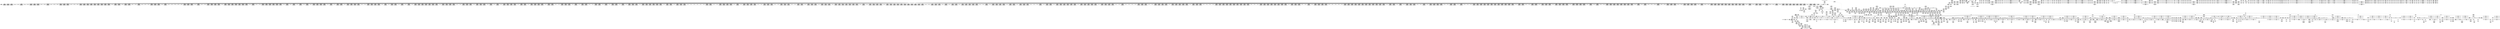 digraph {
	CE0x4fe4cc0 [shape=record,shape=Mrecord,label="{CE0x4fe4cc0|2472:_%struct.cred*,_:_CRE_6476,6480_|*MultipleSource*|Function::task_sid&Arg::task::|Function::current_has_perm&Arg::tsk::|Function::selinux_task_getscheduler&Arg::p::|security/selinux/hooks.c,208}"]
	CE0x4fb5d90 [shape=record,shape=Mrecord,label="{CE0x4fb5d90|2472:_%struct.cred*,_:_CRE_672,680_|*MultipleSource*|Function::task_sid&Arg::task::|Function::current_has_perm&Arg::tsk::|Function::selinux_task_getscheduler&Arg::p::|security/selinux/hooks.c,208}"]
	CE0x5ad0fc0 [shape=record,shape=Mrecord,label="{CE0x5ad0fc0|_ret_i32_%call,_!dbg_!27713|security/selinux/hooks.c,3647}"]
	CE0x4f58100 [shape=record,shape=Mrecord,label="{CE0x4f58100|i64*_getelementptr_inbounds_(_13_x_i64_,_13_x_i64_*___llvm_gcov_ctr126,_i64_0,_i64_0)|*Constant*|*SummSink*}"]
	CE0x4fb6520 [shape=record,shape=Mrecord,label="{CE0x4fb6520|i64*_getelementptr_inbounds_(_13_x_i64_,_13_x_i64_*___llvm_gcov_ctr126,_i64_0,_i64_8)|*Constant*|*SummSink*}"]
	CE0x4f41780 [shape=record,shape=Mrecord,label="{CE0x4f41780|avc_has_perm:auditdata|Function::avc_has_perm&Arg::auditdata::|*SummSink*}"]
	CE0x4f6caa0 [shape=record,shape=Mrecord,label="{CE0x4f6caa0|GLOBAL:current_sid.__warned|Global_var:current_sid.__warned|*SummSink*}"]
	CE0x50131f0 [shape=record,shape=Mrecord,label="{CE0x50131f0|__preempt_count_add:tmp3}"]
	CE0x4f38730 [shape=record,shape=Mrecord,label="{CE0x4f38730|GLOBAL:rcu_read_lock|*Constant*|*SummSource*}"]
	CE0x50789a0 [shape=record,shape=Mrecord,label="{CE0x50789a0|rcu_lock_acquire:tmp6|*SummSource*}"]
	CE0x4f6fa00 [shape=record,shape=Mrecord,label="{CE0x4f6fa00|task_sid:do.end6}"]
	CE0x4f655c0 [shape=record,shape=Mrecord,label="{CE0x4f655c0|i64_4|*Constant*|*SummSink*}"]
	CE0x5040380 [shape=record,shape=Mrecord,label="{CE0x5040380|rcu_lock_release:tmp|*SummSink*}"]
	CE0x4fde3e0 [shape=record,shape=Mrecord,label="{CE0x4fde3e0|2472:_%struct.cred*,_:_CRE_6300,6301_}"]
	CE0x506f470 [shape=record,shape=Mrecord,label="{CE0x506f470|i64_1|*Constant*}"]
	CE0x4f4b9a0 [shape=record,shape=Mrecord,label="{CE0x4f4b9a0|i64_1|*Constant*}"]
	CE0x5071bb0 [shape=record,shape=Mrecord,label="{CE0x5071bb0|GLOBAL:__preempt_count|Global_var:__preempt_count}"]
	CE0x5017340 [shape=record,shape=Mrecord,label="{CE0x5017340|rcu_lock_release:tmp4|include/linux/rcupdate.h,423|*SummSink*}"]
	CE0x4f50d20 [shape=record,shape=Mrecord,label="{CE0x4f50d20|avc_has_perm:requested|Function::avc_has_perm&Arg::requested::}"]
	CE0x4f50450 [shape=record,shape=Mrecord,label="{CE0x4f50450|i16_2|*Constant*}"]
	CE0x4fd4ed0 [shape=record,shape=Mrecord,label="{CE0x4fd4ed0|2472:_%struct.cred*,_:_CRE_3072,3080_|*MultipleSource*|Function::task_sid&Arg::task::|Function::current_has_perm&Arg::tsk::|Function::selinux_task_getscheduler&Arg::p::|security/selinux/hooks.c,208}"]
	CE0x4f652a0 [shape=record,shape=Mrecord,label="{CE0x4f652a0|i64_5|*Constant*|*SummSink*}"]
	CE0x4f9d220 [shape=record,shape=Mrecord,label="{CE0x4f9d220|rcu_read_unlock:tmp10|include/linux/rcupdate.h,933}"]
	CE0x4f41aa0 [shape=record,shape=Mrecord,label="{CE0x4f41aa0|avc_has_perm:auditdata|Function::avc_has_perm&Arg::auditdata::}"]
	CE0x4f6f310 [shape=record,shape=Mrecord,label="{CE0x4f6f310|cred_sid:tmp1|*SummSource*}"]
	CE0x4fe0780 [shape=record,shape=Mrecord,label="{CE0x4fe0780|2472:_%struct.cred*,_:_CRE_6330,6331_}"]
	CE0x4f50ad0 [shape=record,shape=Mrecord,label="{CE0x4f50ad0|avc_has_perm:tclass|Function::avc_has_perm&Arg::tclass::|*SummSink*}"]
	CE0x4f9d0f0 [shape=record,shape=Mrecord,label="{CE0x4f9d0f0|rcu_read_unlock:tmp9|include/linux/rcupdate.h,933|*SummSink*}"]
	CE0x4f9ddf0 [shape=record,shape=Mrecord,label="{CE0x4f9ddf0|rcu_read_lock:tmp14|include/linux/rcupdate.h,882|*SummSource*}"]
	CE0x4fa9e40 [shape=record,shape=Mrecord,label="{CE0x4fa9e40|task_sid:if.end|*SummSource*}"]
	CE0x4ff2e60 [shape=record,shape=Mrecord,label="{CE0x4ff2e60|task_sid:tmp20|security/selinux/hooks.c,208}"]
	CE0x5011e80 [shape=record,shape=Mrecord,label="{CE0x5011e80|__preempt_count_sub:tmp5|./arch/x86/include/asm/preempt.h,77|*SummSource*}"]
	CE0x4fa3800 [shape=record,shape=Mrecord,label="{CE0x4fa3800|__rcu_read_lock:entry|*SummSource*}"]
	CE0x4fc3d50 [shape=record,shape=Mrecord,label="{CE0x4fc3d50|2472:_%struct.cred*,_:_CRE_2392,2400_|*MultipleSource*|Function::task_sid&Arg::task::|Function::current_has_perm&Arg::tsk::|Function::selinux_task_getscheduler&Arg::p::|security/selinux/hooks.c,208}"]
	CE0x4f3f540 [shape=record,shape=Mrecord,label="{CE0x4f3f540|2472:_%struct.cred*,_:_CRE_208,216_|*MultipleSource*|Function::task_sid&Arg::task::|Function::current_has_perm&Arg::tsk::|Function::selinux_task_getscheduler&Arg::p::|security/selinux/hooks.c,208}"]
	CE0x503c1e0 [shape=record,shape=Mrecord,label="{CE0x503c1e0|rcu_read_unlock:tmp7|include/linux/rcupdate.h,933|*SummSource*}"]
	CE0x4fc0480 [shape=record,shape=Mrecord,label="{CE0x4fc0480|2472:_%struct.cred*,_:_CRE_2136,2144_|*MultipleSource*|Function::task_sid&Arg::task::|Function::current_has_perm&Arg::tsk::|Function::selinux_task_getscheduler&Arg::p::|security/selinux/hooks.c,208}"]
	CE0x5026340 [shape=record,shape=Mrecord,label="{CE0x5026340|i64*_getelementptr_inbounds_(_4_x_i64_,_4_x_i64_*___llvm_gcov_ctr128,_i64_0,_i64_3)|*Constant*}"]
	CE0x4fe28c0 [shape=record,shape=Mrecord,label="{CE0x4fe28c0|2472:_%struct.cred*,_:_CRE_6358,6359_}"]
	CE0x5042d20 [shape=record,shape=Mrecord,label="{CE0x5042d20|rcu_read_unlock:tmp19|include/linux/rcupdate.h,933|*SummSource*}"]
	CE0x5072720 [shape=record,shape=Mrecord,label="{CE0x5072720|__preempt_count_add:tmp1|*SummSink*}"]
	CE0x4f5f150 [shape=record,shape=Mrecord,label="{CE0x4f5f150|i64*_getelementptr_inbounds_(_11_x_i64_,_11_x_i64_*___llvm_gcov_ctr125,_i64_0,_i64_1)|*Constant*}"]
	CE0x4f3ba10 [shape=record,shape=Mrecord,label="{CE0x4f3ba10|selinux_task_getscheduler:bb}"]
	CE0x4f4b400 [shape=record,shape=Mrecord,label="{CE0x4f4b400|selinux_task_getscheduler:tmp3}"]
	CE0x4f8a8c0 [shape=record,shape=Mrecord,label="{CE0x4f8a8c0|rcu_read_unlock:land.lhs.true2}"]
	CE0x5014d50 [shape=record,shape=Mrecord,label="{CE0x5014d50|rcu_lock_acquire:tmp}"]
	CE0x4fc61c0 [shape=record,shape=Mrecord,label="{CE0x4fc61c0|2472:_%struct.cred*,_:_CRE_2527,2528_}"]
	CE0x4f5d520 [shape=record,shape=Mrecord,label="{CE0x4f5d520|_ret_i32_%tmp24,_!dbg_!27742|security/selinux/hooks.c,220|*SummSource*}"]
	CE0x4ff0ff0 [shape=record,shape=Mrecord,label="{CE0x4ff0ff0|i64*_getelementptr_inbounds_(_13_x_i64_,_13_x_i64_*___llvm_gcov_ctr126,_i64_0,_i64_11)|*Constant*|*SummSource*}"]
	CE0x4f6db00 [shape=record,shape=Mrecord,label="{CE0x4f6db00|i1_true|*Constant*|*SummSource*}"]
	CE0x5042f80 [shape=record,shape=Mrecord,label="{CE0x5042f80|rcu_read_unlock:tmp20|include/linux/rcupdate.h,933}"]
	CE0x4ff64b0 [shape=record,shape=Mrecord,label="{CE0x4ff64b0|rcu_read_unlock:tmp4|include/linux/rcupdate.h,933|*SummSource*}"]
	CE0x503cea0 [shape=record,shape=Mrecord,label="{CE0x503cea0|i64*_getelementptr_inbounds_(_4_x_i64_,_4_x_i64_*___llvm_gcov_ctr133,_i64_0,_i64_1)|*Constant*}"]
	CE0x5002850 [shape=record,shape=Mrecord,label="{CE0x5002850|GLOBAL:cred_sid|*Constant*|*SummSource*}"]
	CE0x4ff91d0 [shape=record,shape=Mrecord,label="{CE0x4ff91d0|i64_4|*Constant*}"]
	CE0x4f69840 [shape=record,shape=Mrecord,label="{CE0x4f69840|2472:_%struct.cred*,_:_CRE_56,64_|*MultipleSource*|Function::task_sid&Arg::task::|Function::current_has_perm&Arg::tsk::|Function::selinux_task_getscheduler&Arg::p::|security/selinux/hooks.c,208}"]
	CE0x4fce920 [shape=record,shape=Mrecord,label="{CE0x4fce920|2472:_%struct.cred*,_:_CRE_2913,2914_}"]
	CE0x506b550 [shape=record,shape=Mrecord,label="{CE0x506b550|_ret_void,_!dbg_!27720|./arch/x86/include/asm/preempt.h,78}"]
	CE0x4f89db0 [shape=record,shape=Mrecord,label="{CE0x4f89db0|task_sid:if.then}"]
	CE0x5084c60 [shape=record,shape=Mrecord,label="{CE0x5084c60|__preempt_count_add:do.body|*SummSink*}"]
	CE0x6b43830 [shape=record,shape=Mrecord,label="{CE0x6b43830|current_has_perm:tsk|Function::current_has_perm&Arg::tsk::|*SummSource*}"]
	CE0x4f687b0 [shape=record,shape=Mrecord,label="{CE0x4f687b0|COLLAPSED:_GCMRE___llvm_gcov_ctr126_internal_global_13_x_i64_zeroinitializer:_elem_0:default:}"]
	CE0x4ffc800 [shape=record,shape=Mrecord,label="{CE0x4ffc800|_call_void_mcount()_#3}"]
	CE0x5043ab0 [shape=record,shape=Mrecord,label="{CE0x5043ab0|rcu_read_unlock:tmp21|include/linux/rcupdate.h,935|*SummSource*}"]
	CE0x4f65ae0 [shape=record,shape=Mrecord,label="{CE0x4f65ae0|current_sid:tmp1|*SummSource*}"]
	CE0x4f6add0 [shape=record,shape=Mrecord,label="{CE0x4f6add0|COLLAPSED:_GCMRE___llvm_gcov_ctr127_internal_global_11_x_i64_zeroinitializer:_elem_0:default:}"]
	CE0x5040d90 [shape=record,shape=Mrecord,label="{CE0x5040d90|_call_void_lockdep_rcu_suspicious(i8*_getelementptr_inbounds_(_25_x_i8_,_25_x_i8_*_.str45,_i32_0,_i32_0),_i32_934,_i8*_getelementptr_inbounds_(_44_x_i8_,_44_x_i8_*_.str47,_i32_0,_i32_0))_#10,_!dbg_!27726|include/linux/rcupdate.h,933|*SummSink*}"]
	CE0x4f632b0 [shape=record,shape=Mrecord,label="{CE0x4f632b0|current_has_perm:tmp1}"]
	CE0x4f66640 [shape=record,shape=Mrecord,label="{CE0x4f66640|current_sid:tmp13|security/selinux/hooks.c,218|*SummSink*}"]
	CE0x5015320 [shape=record,shape=Mrecord,label="{CE0x5015320|rcu_lock_release:tmp7}"]
	CE0x4fd1d60 [shape=record,shape=Mrecord,label="{CE0x4fd1d60|2472:_%struct.cred*,_:_CRE_2957,2958_}"]
	CE0x4fb00b0 [shape=record,shape=Mrecord,label="{CE0x4fb00b0|cred_sid:tmp5|security/selinux/hooks.c,196|*SummSink*}"]
	CE0x4f76af0 [shape=record,shape=Mrecord,label="{CE0x4f76af0|i64_3|*Constant*|*SummSource*}"]
	CE0x50a9070 [shape=record,shape=Mrecord,label="{CE0x50a9070|__preempt_count_sub:tmp7|./arch/x86/include/asm/preempt.h,78|*SummSink*}"]
	CE0x4fbc230 [shape=record,shape=Mrecord,label="{CE0x4fbc230|2472:_%struct.cred*,_:_CRE_1928,1936_|*MultipleSource*|Function::task_sid&Arg::task::|Function::current_has_perm&Arg::tsk::|Function::selinux_task_getscheduler&Arg::p::|security/selinux/hooks.c,208}"]
	CE0x4f6ed00 [shape=record,shape=Mrecord,label="{CE0x4f6ed00|2472:_%struct.cred*,_:_CRE_320,328_|*MultipleSource*|Function::task_sid&Arg::task::|Function::current_has_perm&Arg::tsk::|Function::selinux_task_getscheduler&Arg::p::|security/selinux/hooks.c,208}"]
	CE0x4fedd10 [shape=record,shape=Mrecord,label="{CE0x4fedd10|task_sid:tobool4|security/selinux/hooks.c,208|*SummSource*}"]
	CE0x4fa7aa0 [shape=record,shape=Mrecord,label="{CE0x4fa7aa0|2472:_%struct.cred*,_:_CRE_264,272_|*MultipleSource*|Function::task_sid&Arg::task::|Function::current_has_perm&Arg::tsk::|Function::selinux_task_getscheduler&Arg::p::|security/selinux/hooks.c,208}"]
	CE0x4f647c0 [shape=record,shape=Mrecord,label="{CE0x4f647c0|current_sid:tobool|security/selinux/hooks.c,218}"]
	CE0x4f3daf0 [shape=record,shape=Mrecord,label="{CE0x4f3daf0|GLOBAL:lockdep_rcu_suspicious|*Constant*}"]
	CE0x4f41d80 [shape=record,shape=Mrecord,label="{CE0x4f41d80|_ret_i32_%retval.0,_!dbg_!27728|security/selinux/avc.c,775|*SummSink*}"]
	CE0x5001ea0 [shape=record,shape=Mrecord,label="{CE0x5001ea0|task_sid:tmp27|security/selinux/hooks.c,208|*SummSource*}"]
	CE0x4fc90a0 [shape=record,shape=Mrecord,label="{CE0x4fc90a0|2472:_%struct.cred*,_:_CRE_2680,2688_|*MultipleSource*|Function::task_sid&Arg::task::|Function::current_has_perm&Arg::tsk::|Function::selinux_task_getscheduler&Arg::p::|security/selinux/hooks.c,208}"]
	CE0x4fef750 [shape=record,shape=Mrecord,label="{CE0x4fef750|task_sid:tmp16|security/selinux/hooks.c,208|*SummSource*}"]
	CE0x4fed250 [shape=record,shape=Mrecord,label="{CE0x4fed250|task_sid:tmp12|security/selinux/hooks.c,208|*SummSource*}"]
	CE0x5069e10 [shape=record,shape=Mrecord,label="{CE0x5069e10|rcu_lock_acquire:bb|*SummSource*}"]
	CE0x4f510c0 [shape=record,shape=Mrecord,label="{CE0x4f510c0|current_has_perm:bb|*SummSink*}"]
	CE0x4f9e820 [shape=record,shape=Mrecord,label="{CE0x4f9e820|rcu_read_lock:tmp4|include/linux/rcupdate.h,882|*SummSink*}"]
	CE0x5068a30 [shape=record,shape=Mrecord,label="{CE0x5068a30|GLOBAL:lock_release|*Constant*|*SummSink*}"]
	CE0x4fd4060 [shape=record,shape=Mrecord,label="{CE0x4fd4060|2472:_%struct.cred*,_:_CRE_3024,3032_|*MultipleSource*|Function::task_sid&Arg::task::|Function::current_has_perm&Arg::tsk::|Function::selinux_task_getscheduler&Arg::p::|security/selinux/hooks.c,208}"]
	CE0x5003c90 [shape=record,shape=Mrecord,label="{CE0x5003c90|_call_void_rcu_read_unlock()_#10,_!dbg_!27748|security/selinux/hooks.c,209|*SummSource*}"]
	CE0x4f54710 [shape=record,shape=Mrecord,label="{CE0x4f54710|_call_void___rcu_read_lock()_#10,_!dbg_!27710|include/linux/rcupdate.h,879|*SummSink*}"]
	CE0x4ff0240 [shape=record,shape=Mrecord,label="{CE0x4ff0240|task_sid:tmp24|security/selinux/hooks.c,208}"]
	CE0x4f6cfb0 [shape=record,shape=Mrecord,label="{CE0x4f6cfb0|__rcu_read_lock:tmp|*SummSource*}"]
	CE0x50bba60 [shape=record,shape=Mrecord,label="{CE0x50bba60|i64*_getelementptr_inbounds_(_4_x_i64_,_4_x_i64_*___llvm_gcov_ctr135,_i64_0,_i64_1)|*Constant*|*SummSource*}"]
	CE0x4fd9350 [shape=record,shape=Mrecord,label="{CE0x4fd9350|2472:_%struct.cred*,_:_CRE_5944,5952_|*MultipleSource*|Function::task_sid&Arg::task::|Function::current_has_perm&Arg::tsk::|Function::selinux_task_getscheduler&Arg::p::|security/selinux/hooks.c,208}"]
	CE0x5032d00 [shape=record,shape=Mrecord,label="{CE0x5032d00|i64*_getelementptr_inbounds_(_4_x_i64_,_4_x_i64_*___llvm_gcov_ctr128,_i64_0,_i64_2)|*Constant*}"]
	CE0x50a8eb0 [shape=record,shape=Mrecord,label="{CE0x50a8eb0|__preempt_count_sub:tmp7|./arch/x86/include/asm/preempt.h,78|*SummSource*}"]
	CE0x4fd7df0 [shape=record,shape=Mrecord,label="{CE0x4fd7df0|2472:_%struct.cred*,_:_CRE_5872,5880_|*MultipleSource*|Function::task_sid&Arg::task::|Function::current_has_perm&Arg::tsk::|Function::selinux_task_getscheduler&Arg::p::|security/selinux/hooks.c,208}"]
	CE0x4fb8510 [shape=record,shape=Mrecord,label="{CE0x4fb8510|2472:_%struct.cred*,_:_CRE_703,704_}"]
	CE0x5010260 [shape=record,shape=Mrecord,label="{CE0x5010260|GLOBAL:lock_acquire|*Constant*}"]
	CE0x4fe7750 [shape=record,shape=Mrecord,label="{CE0x4fe7750|2472:_%struct.cred*,_:_CRE_6616,6624_|*MultipleSource*|Function::task_sid&Arg::task::|Function::current_has_perm&Arg::tsk::|Function::selinux_task_getscheduler&Arg::p::|security/selinux/hooks.c,208}"]
	CE0x4fd9aa0 [shape=record,shape=Mrecord,label="{CE0x4fd9aa0|2472:_%struct.cred*,_:_CRE_5968,5976_|*MultipleSource*|Function::task_sid&Arg::task::|Function::current_has_perm&Arg::tsk::|Function::selinux_task_getscheduler&Arg::p::|security/selinux/hooks.c,208}"]
	CE0x4f599a0 [shape=record,shape=Mrecord,label="{CE0x4f599a0|current_has_perm:call|security/selinux/hooks.c,1542|*SummSource*}"]
	CE0x4fda1c0 [shape=record,shape=Mrecord,label="{CE0x4fda1c0|2472:_%struct.cred*,_:_CRE_5992,6000_|*MultipleSource*|Function::task_sid&Arg::task::|Function::current_has_perm&Arg::tsk::|Function::selinux_task_getscheduler&Arg::p::|security/selinux/hooks.c,208}"]
	CE0x4f8b8f0 [shape=record,shape=Mrecord,label="{CE0x4f8b8f0|current_sid:security|security/selinux/hooks.c,218}"]
	CE0x5004370 [shape=record,shape=Mrecord,label="{CE0x5004370|rcu_read_unlock:entry|*SummSource*}"]
	CE0x4f415c0 [shape=record,shape=Mrecord,label="{CE0x4f415c0|%struct.common_audit_data*_null|*Constant*|*SummSource*}"]
	CE0x4fb5f20 [shape=record,shape=Mrecord,label="{CE0x4fb5f20|task_sid:tmp17|security/selinux/hooks.c,208|*SummSource*}"]
	CE0x4f87ae0 [shape=record,shape=Mrecord,label="{CE0x4f87ae0|i32_1|*Constant*}"]
	CE0x4f696e0 [shape=record,shape=Mrecord,label="{CE0x4f696e0|%struct.task_struct*_(%struct.task_struct**)*_asm_movq_%gs:$_1:P_,$0_,_r,im,_dirflag_,_fpsr_,_flags_|*SummSink*}"]
	CE0x4fade10 [shape=record,shape=Mrecord,label="{CE0x4fade10|rcu_read_lock:if.end|*SummSink*}"]
	CE0x507eeb0 [shape=record,shape=Mrecord,label="{CE0x507eeb0|rcu_lock_acquire:bb}"]
	CE0x4fc9560 [shape=record,shape=Mrecord,label="{CE0x4fc9560|2472:_%struct.cred*,_:_CRE_2692,2696_|*MultipleSource*|Function::task_sid&Arg::task::|Function::current_has_perm&Arg::tsk::|Function::selinux_task_getscheduler&Arg::p::|security/selinux/hooks.c,208}"]
	CE0x4fe6450 [shape=record,shape=Mrecord,label="{CE0x4fe6450|2472:_%struct.cred*,_:_CRE_6544,6552_|*MultipleSource*|Function::task_sid&Arg::task::|Function::current_has_perm&Arg::tsk::|Function::selinux_task_getscheduler&Arg::p::|security/selinux/hooks.c,208}"]
	CE0x4fef140 [shape=record,shape=Mrecord,label="{CE0x4fef140|task_sid:tmp16|security/selinux/hooks.c,208}"]
	CE0x4f38c90 [shape=record,shape=Mrecord,label="{CE0x4f38c90|current_sid:tobool1|security/selinux/hooks.c,218|*SummSource*}"]
	CE0x4f72b40 [shape=record,shape=Mrecord,label="{CE0x4f72b40|__rcu_read_lock:tmp2|*SummSource*}"]
	CE0x4fd00e0 [shape=record,shape=Mrecord,label="{CE0x4fd00e0|2472:_%struct.cred*,_:_CRE_2933,2934_}"]
	CE0x4fe1ce0 [shape=record,shape=Mrecord,label="{CE0x4fe1ce0|2472:_%struct.cred*,_:_CRE_6348,6349_}"]
	CE0x507ba80 [shape=record,shape=Mrecord,label="{CE0x507ba80|__rcu_read_lock:do.body|*SummSink*}"]
	CE0x506ace0 [shape=record,shape=Mrecord,label="{CE0x506ace0|rcu_lock_acquire:indirectgoto}"]
	CE0x4f96a00 [shape=record,shape=Mrecord,label="{CE0x4f96a00|2472:_%struct.cred*,_:_CRE_48,56_|*MultipleSource*|Function::task_sid&Arg::task::|Function::current_has_perm&Arg::tsk::|Function::selinux_task_getscheduler&Arg::p::|security/selinux/hooks.c,208}"]
	CE0x4f6cc60 [shape=record,shape=Mrecord,label="{CE0x4f6cc60|i64*_getelementptr_inbounds_(_2_x_i64_,_2_x_i64_*___llvm_gcov_ctr98,_i64_0,_i64_1)|*Constant*}"]
	CE0x502f010 [shape=record,shape=Mrecord,label="{CE0x502f010|i32_883|*Constant*|*SummSource*}"]
	CE0x4f8ae70 [shape=record,shape=Mrecord,label="{CE0x4f8ae70|cred_sid:tmp4|*LoadInst*|security/selinux/hooks.c,196}"]
	CE0x5032240 [shape=record,shape=Mrecord,label="{CE0x5032240|rcu_lock_acquire:tmp5|include/linux/rcupdate.h,418|*SummSource*}"]
	CE0x4fd0340 [shape=record,shape=Mrecord,label="{CE0x4fd0340|2472:_%struct.cred*,_:_CRE_2935,2936_}"]
	CE0x4ffbd90 [shape=record,shape=Mrecord,label="{CE0x4ffbd90|cred_sid:security|security/selinux/hooks.c,196|*SummSink*}"]
	CE0x50200a0 [shape=record,shape=Mrecord,label="{CE0x50200a0|rcu_read_unlock:tmp2|*SummSink*}"]
	CE0x503ed30 [shape=record,shape=Mrecord,label="{CE0x503ed30|rcu_read_unlock:tmp18|include/linux/rcupdate.h,933}"]
	CE0x4fee2c0 [shape=record,shape=Mrecord,label="{CE0x4fee2c0|i64_6|*Constant*}"]
	CE0x4f45050 [shape=record,shape=Mrecord,label="{CE0x4f45050|2472:_%struct.cred*,_:_CRE_689,690_}"]
	CE0x4fd3650 [shape=record,shape=Mrecord,label="{CE0x4fd3650|2472:_%struct.cred*,_:_CRE_2984,2988_|*MultipleSource*|Function::task_sid&Arg::task::|Function::current_has_perm&Arg::tsk::|Function::selinux_task_getscheduler&Arg::p::|security/selinux/hooks.c,208}"]
	CE0x4f82c50 [shape=record,shape=Mrecord,label="{CE0x4f82c50|2472:_%struct.cred*,_:_CRE_504,512_|*MultipleSource*|Function::task_sid&Arg::task::|Function::current_has_perm&Arg::tsk::|Function::selinux_task_getscheduler&Arg::p::|security/selinux/hooks.c,208}"]
	CE0x50455b0 [shape=record,shape=Mrecord,label="{CE0x50455b0|rcu_lock_release:entry|*SummSource*}"]
	CE0x4fc9300 [shape=record,shape=Mrecord,label="{CE0x4fc9300|2472:_%struct.cred*,_:_CRE_2688,2692_|*MultipleSource*|Function::task_sid&Arg::task::|Function::current_has_perm&Arg::tsk::|Function::selinux_task_getscheduler&Arg::p::|security/selinux/hooks.c,208}"]
	CE0x4f6f2a0 [shape=record,shape=Mrecord,label="{CE0x4f6f2a0|cred_sid:tmp1}"]
	CE0x4ff7900 [shape=record,shape=Mrecord,label="{CE0x4ff7900|rcu_read_unlock:tmp6|include/linux/rcupdate.h,933|*SummSink*}"]
	CE0x4f76b90 [shape=record,shape=Mrecord,label="{CE0x4f76b90|i64_3|*Constant*|*SummSink*}"]
	CE0x4f5c6b0 [shape=record,shape=Mrecord,label="{CE0x4f5c6b0|GLOBAL:current_sid.__warned|Global_var:current_sid.__warned}"]
	CE0x4f55c40 [shape=record,shape=Mrecord,label="{CE0x4f55c40|current_sid:tmp19|security/selinux/hooks.c,218|*SummSource*}"]
	CE0x4fe1e10 [shape=record,shape=Mrecord,label="{CE0x4fe1e10|2472:_%struct.cred*,_:_CRE_6349,6350_}"]
	CE0x507a2c0 [shape=record,shape=Mrecord,label="{CE0x507a2c0|rcu_lock_release:tmp3|*SummSource*}"]
	CE0x5071140 [shape=record,shape=Mrecord,label="{CE0x5071140|i64*_getelementptr_inbounds_(_4_x_i64_,_4_x_i64_*___llvm_gcov_ctr129,_i64_0,_i64_1)|*Constant*}"]
	CE0x5007bf0 [shape=record,shape=Mrecord,label="{CE0x5007bf0|task_sid:tmp9|security/selinux/hooks.c,208|*SummSink*}"]
	CE0x4fac7e0 [shape=record,shape=Mrecord,label="{CE0x4fac7e0|i64*_getelementptr_inbounds_(_2_x_i64_,_2_x_i64_*___llvm_gcov_ctr131,_i64_0,_i64_0)|*Constant*|*SummSink*}"]
	CE0x4f3b750 [shape=record,shape=Mrecord,label="{CE0x4f3b750|i32_256|*Constant*|*SummSink*}"]
	CE0x4ff6810 [shape=record,shape=Mrecord,label="{CE0x4ff6810|_call_void_lock_acquire(%struct.lockdep_map*_%map,_i32_0,_i32_0,_i32_2,_i32_0,_%struct.lockdep_map*_null,_i64_ptrtoint_(i8*_blockaddress(_rcu_lock_acquire,_%__here)_to_i64))_#10,_!dbg_!27716|include/linux/rcupdate.h,418}"]
	CE0x4f5d850 [shape=record,shape=Mrecord,label="{CE0x4f5d850|GLOBAL:task_sid|*Constant*}"]
	CE0x4fa33d0 [shape=record,shape=Mrecord,label="{CE0x4fa33d0|task_sid:tmp3|*SummSource*}"]
	CE0x4fddf20 [shape=record,shape=Mrecord,label="{CE0x4fddf20|2472:_%struct.cred*,_:_CRE_6296,6297_}"]
	CE0x4ff7610 [shape=record,shape=Mrecord,label="{CE0x4ff7610|rcu_read_unlock:tmp5|include/linux/rcupdate.h,933|*SummSink*}"]
	CE0x4fafc90 [shape=record,shape=Mrecord,label="{CE0x4fafc90|i64*_getelementptr_inbounds_(_2_x_i64_,_2_x_i64_*___llvm_gcov_ctr131,_i64_0,_i64_0)|*Constant*}"]
	CE0x4fc3af0 [shape=record,shape=Mrecord,label="{CE0x4fc3af0|2472:_%struct.cred*,_:_CRE_2384,2392_|*MultipleSource*|Function::task_sid&Arg::task::|Function::current_has_perm&Arg::tsk::|Function::selinux_task_getscheduler&Arg::p::|security/selinux/hooks.c,208}"]
	CE0x5017800 [shape=record,shape=Mrecord,label="{CE0x5017800|rcu_lock_release:tmp5|include/linux/rcupdate.h,423}"]
	CE0x4f88a40 [shape=record,shape=Mrecord,label="{CE0x4f88a40|rcu_read_lock:tmp12|include/linux/rcupdate.h,882}"]
	CE0x4f9c720 [shape=record,shape=Mrecord,label="{CE0x4f9c720|rcu_read_lock:call3|include/linux/rcupdate.h,882|*SummSource*}"]
	CE0x4f8bea0 [shape=record,shape=Mrecord,label="{CE0x4f8bea0|current_sid:tmp22|security/selinux/hooks.c,218|*SummSource*}"]
	CE0x5082690 [shape=record,shape=Mrecord,label="{CE0x5082690|__preempt_count_sub:tmp6|./arch/x86/include/asm/preempt.h,78|*SummSource*}"]
	CE0x4fb8180 [shape=record,shape=Mrecord,label="{CE0x4fb8180|2472:_%struct.cred*,_:_CRE_700,701_}"]
	CE0x5034880 [shape=record,shape=Mrecord,label="{CE0x5034880|rcu_read_unlock:tmp16|include/linux/rcupdate.h,933|*SummSource*}"]
	CE0x4fe2790 [shape=record,shape=Mrecord,label="{CE0x4fe2790|2472:_%struct.cred*,_:_CRE_6357,6358_}"]
	CE0x5003c00 [shape=record,shape=Mrecord,label="{CE0x5003c00|_call_void_rcu_read_unlock()_#10,_!dbg_!27748|security/selinux/hooks.c,209}"]
	CE0x4fdee90 [shape=record,shape=Mrecord,label="{CE0x4fdee90|2472:_%struct.cred*,_:_CRE_6309,6310_}"]
	CE0x5068270 [shape=record,shape=Mrecord,label="{CE0x5068270|_call_void_lock_release(%struct.lockdep_map*_%map,_i32_1,_i64_ptrtoint_(i8*_blockaddress(_rcu_lock_release,_%__here)_to_i64))_#10,_!dbg_!27716|include/linux/rcupdate.h,423|*SummSink*}"]
	CE0x507ffc0 [shape=record,shape=Mrecord,label="{CE0x507ffc0|__preempt_count_sub:tmp4|./arch/x86/include/asm/preempt.h,77|*SummSink*}"]
	CE0x5031740 [shape=record,shape=Mrecord,label="{CE0x5031740|rcu_read_lock:bb|*SummSink*}"]
	CE0x4fe6e00 [shape=record,shape=Mrecord,label="{CE0x4fe6e00|2472:_%struct.cred*,_:_CRE_6576,6584_|*MultipleSource*|Function::task_sid&Arg::task::|Function::current_has_perm&Arg::tsk::|Function::selinux_task_getscheduler&Arg::p::|security/selinux/hooks.c,208}"]
	CE0x506f690 [shape=record,shape=Mrecord,label="{CE0x506f690|__preempt_count_sub:val|Function::__preempt_count_sub&Arg::val::|*SummSource*}"]
	CE0x507d5b0 [shape=record,shape=Mrecord,label="{CE0x507d5b0|_call_void_mcount()_#3|*SummSource*}"]
	CE0x50423e0 [shape=record,shape=Mrecord,label="{CE0x50423e0|i64*_getelementptr_inbounds_(_11_x_i64_,_11_x_i64_*___llvm_gcov_ctr132,_i64_0,_i64_9)|*Constant*|*SummSource*}"]
	CE0x4f66050 [shape=record,shape=Mrecord,label="{CE0x4f66050|_call_void_mcount()_#3|*SummSink*}"]
	CE0x4f4c630 [shape=record,shape=Mrecord,label="{CE0x4f4c630|i64*_getelementptr_inbounds_(_2_x_i64_,_2_x_i64_*___llvm_gcov_ctr136,_i64_0,_i64_1)|*Constant*|*SummSource*}"]
	CE0x4f96eb0 [shape=record,shape=Mrecord,label="{CE0x4f96eb0|_call_void_rcu_read_lock()_#10,_!dbg_!27712|security/selinux/hooks.c,207|*SummSource*}"]
	CE0x4f65480 [shape=record,shape=Mrecord,label="{CE0x4f65480|i64_4|*Constant*}"]
	CE0x503a450 [shape=record,shape=Mrecord,label="{CE0x503a450|GLOBAL:__preempt_count_add|*Constant*|*SummSink*}"]
	CE0x4fd8e90 [shape=record,shape=Mrecord,label="{CE0x4fd8e90|2472:_%struct.cred*,_:_CRE_5928,5936_|*MultipleSource*|Function::task_sid&Arg::task::|Function::current_has_perm&Arg::tsk::|Function::selinux_task_getscheduler&Arg::p::|security/selinux/hooks.c,208}"]
	CE0x5034ef0 [shape=record,shape=Mrecord,label="{CE0x5034ef0|rcu_lock_acquire:tmp3}"]
	CE0x4fd7930 [shape=record,shape=Mrecord,label="{CE0x4fd7930|2472:_%struct.cred*,_:_CRE_5856,5860_|*MultipleSource*|Function::task_sid&Arg::task::|Function::current_has_perm&Arg::tsk::|Function::selinux_task_getscheduler&Arg::p::|security/selinux/hooks.c,208}"]
	CE0x4fcf2a0 [shape=record,shape=Mrecord,label="{CE0x4fcf2a0|2472:_%struct.cred*,_:_CRE_2921,2922_}"]
	CE0x4fdddf0 [shape=record,shape=Mrecord,label="{CE0x4fdddf0|2472:_%struct.cred*,_:_CRE_6295,6296_}"]
	CE0x5035530 [shape=record,shape=Mrecord,label="{CE0x5035530|_call_void_mcount()_#3}"]
	CE0x4f6c340 [shape=record,shape=Mrecord,label="{CE0x4f6c340|task_sid:real_cred|security/selinux/hooks.c,208|*SummSource*}"]
	CE0x50041a0 [shape=record,shape=Mrecord,label="{CE0x50041a0|GLOBAL:rcu_read_unlock|*Constant*|*SummSource*}"]
	CE0x4f74580 [shape=record,shape=Mrecord,label="{CE0x4f74580|current_sid:tmp17|security/selinux/hooks.c,218|*SummSource*}"]
	CE0x4fde510 [shape=record,shape=Mrecord,label="{CE0x4fde510|2472:_%struct.cred*,_:_CRE_6301,6302_}"]
	CE0x4f8b780 [shape=record,shape=Mrecord,label="{CE0x4f8b780|COLLAPSED:_CMRE:_elem_0::|security/selinux/hooks.c,218}"]
	CE0x4fa9c60 [shape=record,shape=Mrecord,label="{CE0x4fa9c60|task_sid:do.end6|*SummSink*}"]
	CE0x4fd7470 [shape=record,shape=Mrecord,label="{CE0x4fd7470|2472:_%struct.cred*,_:_CRE_3164,3168_|*MultipleSource*|Function::task_sid&Arg::task::|Function::current_has_perm&Arg::tsk::|Function::selinux_task_getscheduler&Arg::p::|security/selinux/hooks.c,208}"]
	CE0x5016b10 [shape=record,shape=Mrecord,label="{CE0x5016b10|__rcu_read_unlock:do.body|*SummSource*}"]
	CE0x4f675d0 [shape=record,shape=Mrecord,label="{CE0x4f675d0|rcu_lock_acquire:entry}"]
	CE0x4ff14f0 [shape=record,shape=Mrecord,label="{CE0x4ff14f0|task_sid:tmp25|security/selinux/hooks.c,208|*SummSource*}"]
	CE0x4fc8980 [shape=record,shape=Mrecord,label="{CE0x4fc8980|2472:_%struct.cred*,_:_CRE_2656,2664_|*MultipleSource*|Function::task_sid&Arg::task::|Function::current_has_perm&Arg::tsk::|Function::selinux_task_getscheduler&Arg::p::|security/selinux/hooks.c,208}"]
	CE0x5032ad0 [shape=record,shape=Mrecord,label="{CE0x5032ad0|i64*_getelementptr_inbounds_(_4_x_i64_,_4_x_i64_*___llvm_gcov_ctr134,_i64_0,_i64_1)|*Constant*|*SummSink*}"]
	CE0x4fb8df0 [shape=record,shape=Mrecord,label="{CE0x4fb8df0|2472:_%struct.cred*,_:_CRE_736,744_|*MultipleSource*|Function::task_sid&Arg::task::|Function::current_has_perm&Arg::tsk::|Function::selinux_task_getscheduler&Arg::p::|security/selinux/hooks.c,208}"]
	CE0x4f8a030 [shape=record,shape=Mrecord,label="{CE0x4f8a030|2472:_%struct.cred*,_:_CRE_344,352_|*MultipleSource*|Function::task_sid&Arg::task::|Function::current_has_perm&Arg::tsk::|Function::selinux_task_getscheduler&Arg::p::|security/selinux/hooks.c,208}"]
	CE0x4f838e0 [shape=record,shape=Mrecord,label="{CE0x4f838e0|2472:_%struct.cred*,_:_CRE_552,560_|*MultipleSource*|Function::task_sid&Arg::task::|Function::current_has_perm&Arg::tsk::|Function::selinux_task_getscheduler&Arg::p::|security/selinux/hooks.c,208}"]
	CE0x4fccbd0 [shape=record,shape=Mrecord,label="{CE0x4fccbd0|2472:_%struct.cred*,_:_CRE_2864,2872_|*MultipleSource*|Function::task_sid&Arg::task::|Function::current_has_perm&Arg::tsk::|Function::selinux_task_getscheduler&Arg::p::|security/selinux/hooks.c,208}"]
	CE0x507e3a0 [shape=record,shape=Mrecord,label="{CE0x507e3a0|void_(i32*,_i32,_i32*)*_asm_addl_$1,_%gs:$0_,_*m,ri,*m,_dirflag_,_fpsr_,_flags_}"]
	CE0x5036d90 [shape=record,shape=Mrecord,label="{CE0x5036d90|rcu_read_unlock:tobool|include/linux/rcupdate.h,933}"]
	CE0x4f511a0 [shape=record,shape=Mrecord,label="{CE0x4f511a0|i64*_getelementptr_inbounds_(_2_x_i64_,_2_x_i64_*___llvm_gcov_ctr136,_i64_0,_i64_0)|*Constant*|*SummSource*}"]
	CE0x4f96f70 [shape=record,shape=Mrecord,label="{CE0x4f96f70|_call_void_rcu_read_lock()_#10,_!dbg_!27712|security/selinux/hooks.c,207|*SummSink*}"]
	CE0x4f6f6b0 [shape=record,shape=Mrecord,label="{CE0x4f6f6b0|task_sid:do.body5}"]
	CE0x4f877d0 [shape=record,shape=Mrecord,label="{CE0x4f877d0|current_sid:tmp23|security/selinux/hooks.c,218|*SummSource*}"]
	CE0x4fa3510 [shape=record,shape=Mrecord,label="{CE0x4fa3510|_call_void_mcount()_#3}"]
	CE0x4fdc7c0 [shape=record,shape=Mrecord,label="{CE0x4fdc7c0|2472:_%struct.cred*,_:_CRE_6240,6248_|*MultipleSource*|Function::task_sid&Arg::task::|Function::current_has_perm&Arg::tsk::|Function::selinux_task_getscheduler&Arg::p::|security/selinux/hooks.c,208}"]
	CE0x4fc6d70 [shape=record,shape=Mrecord,label="{CE0x4fc6d70|2472:_%struct.cred*,_:_CRE_2544,2568_|*MultipleSource*|Function::task_sid&Arg::task::|Function::current_has_perm&Arg::tsk::|Function::selinux_task_getscheduler&Arg::p::|security/selinux/hooks.c,208}"]
	CE0x4f45d80 [shape=record,shape=Mrecord,label="{CE0x4f45d80|i64*_getelementptr_inbounds_(_2_x_i64_,_2_x_i64_*___llvm_gcov_ctr288,_i64_0,_i64_0)|*Constant*|*SummSink*}"]
	CE0x4f48af0 [shape=record,shape=Mrecord,label="{CE0x4f48af0|COLLAPSED:_GCMRE___llvm_gcov_ctr136_internal_global_2_x_i64_zeroinitializer:_elem_0:default:}"]
	CE0x4fcb900 [shape=record,shape=Mrecord,label="{CE0x4fcb900|2472:_%struct.cred*,_:_CRE_2800,2808_|*MultipleSource*|Function::task_sid&Arg::task::|Function::current_has_perm&Arg::tsk::|Function::selinux_task_getscheduler&Arg::p::|security/selinux/hooks.c,208}"]
	CE0x4ff8240 [shape=record,shape=Mrecord,label="{CE0x4ff8240|_call_void_asm_sideeffect_,_memory_,_dirflag_,_fpsr_,_flags_()_#3,_!dbg_!27711,_!srcloc_!27714|include/linux/rcupdate.h,244|*SummSink*}"]
	CE0x4fa8bf0 [shape=record,shape=Mrecord,label="{CE0x4fa8bf0|i64*_getelementptr_inbounds_(_11_x_i64_,_11_x_i64_*___llvm_gcov_ctr127,_i64_0,_i64_0)|*Constant*}"]
	CE0x503ae10 [shape=record,shape=Mrecord,label="{CE0x503ae10|_call_void_asm_addl_$1,_%gs:$0_,_*m,ri,*m,_dirflag_,_fpsr_,_flags_(i32*___preempt_count,_i32_%val,_i32*___preempt_count)_#3,_!dbg_!27714,_!srcloc_!27717|./arch/x86/include/asm/preempt.h,72|*SummSource*}"]
	CE0x4fe2070 [shape=record,shape=Mrecord,label="{CE0x4fe2070|2472:_%struct.cred*,_:_CRE_6351,6352_}"]
	CE0x5030110 [shape=record,shape=Mrecord,label="{CE0x5030110|rcu_read_lock:tmp18|include/linux/rcupdate.h,882|*SummSource*}"]
	CE0x4f97f80 [shape=record,shape=Mrecord,label="{CE0x4f97f80|task_sid:bb}"]
	CE0x4fb3990 [shape=record,shape=Mrecord,label="{CE0x4fb3990|2472:_%struct.cred*,_:_CRE_460,464_|*MultipleSource*|Function::task_sid&Arg::task::|Function::current_has_perm&Arg::tsk::|Function::selinux_task_getscheduler&Arg::p::|security/selinux/hooks.c,208}"]
	CE0x4fed6b0 [shape=record,shape=Mrecord,label="{CE0x4fed6b0|task_sid:tmp13|security/selinux/hooks.c,208|*SummSink*}"]
	CE0x4f4d560 [shape=record,shape=Mrecord,label="{CE0x4f4d560|selinux_task_getscheduler:tmp1|*SummSource*}"]
	CE0x4f5ba70 [shape=record,shape=Mrecord,label="{CE0x4f5ba70|i8_1|*Constant*|*SummSource*}"]
	CE0x5096ca0 [shape=record,shape=Mrecord,label="{CE0x5096ca0|i32_0|*Constant*}"]
	CE0x4f37730 [shape=record,shape=Mrecord,label="{CE0x4f37730|current_sid:tmp12|security/selinux/hooks.c,218|*SummSource*}"]
	CE0x4f72f30 [shape=record,shape=Mrecord,label="{CE0x4f72f30|rcu_read_lock:tmp5|include/linux/rcupdate.h,882|*SummSink*}"]
	CE0x4f61720 [shape=record,shape=Mrecord,label="{CE0x4f61720|current_has_perm:tmp3}"]
	CE0x4ff5f20 [shape=record,shape=Mrecord,label="{CE0x4ff5f20|i64_3|*Constant*}"]
	CE0x4fe3070 [shape=record,shape=Mrecord,label="{CE0x4fe3070|2472:_%struct.cred*,_:_CRE_6384,6392_|*MultipleSource*|Function::task_sid&Arg::task::|Function::current_has_perm&Arg::tsk::|Function::selinux_task_getscheduler&Arg::p::|security/selinux/hooks.c,208}"]
	CE0x4fa2250 [shape=record,shape=Mrecord,label="{CE0x4fa2250|_ret_void,_!dbg_!27717|include/linux/rcupdate.h,240|*SummSink*}"]
	CE0x5027400 [shape=record,shape=Mrecord,label="{CE0x5027400|rcu_read_unlock:tmp1|*SummSink*}"]
	CE0x4ff5eb0 [shape=record,shape=Mrecord,label="{CE0x4ff5eb0|i64_2|*Constant*}"]
	CE0x5045d60 [shape=record,shape=Mrecord,label="{CE0x5045d60|_ret_void,_!dbg_!27717|include/linux/rcupdate.h,424}"]
	CE0x50323b0 [shape=record,shape=Mrecord,label="{CE0x50323b0|rcu_lock_acquire:tmp5|include/linux/rcupdate.h,418|*SummSink*}"]
	CE0x5032a40 [shape=record,shape=Mrecord,label="{CE0x5032a40|i64*_getelementptr_inbounds_(_4_x_i64_,_4_x_i64_*___llvm_gcov_ctr130,_i64_0,_i64_0)|*Constant*|*SummSink*}"]
	CE0x4fe09e0 [shape=record,shape=Mrecord,label="{CE0x4fe09e0|2472:_%struct.cred*,_:_CRE_6332,6333_}"]
	CE0x4f86e60 [shape=record,shape=Mrecord,label="{CE0x4f86e60|get_current:tmp3|*SummSource*}"]
	CE0x5069730 [shape=record,shape=Mrecord,label="{CE0x5069730|i64*_getelementptr_inbounds_(_4_x_i64_,_4_x_i64_*___llvm_gcov_ctr133,_i64_0,_i64_3)|*Constant*|*SummSource*}"]
	CE0x5098380 [shape=record,shape=Mrecord,label="{CE0x5098380|__preempt_count_add:tmp3|*SummSource*}"]
	CE0x5021880 [shape=record,shape=Mrecord,label="{CE0x5021880|rcu_lock_release:tmp3}"]
	CE0x5032790 [shape=record,shape=Mrecord,label="{CE0x5032790|i64*_getelementptr_inbounds_(_4_x_i64_,_4_x_i64_*___llvm_gcov_ctr134,_i64_0,_i64_2)|*Constant*|*SummSource*}"]
	CE0x5016900 [shape=record,shape=Mrecord,label="{CE0x5016900|__preempt_count_add:tmp4|./arch/x86/include/asm/preempt.h,72|*SummSource*}"]
	CE0x4fc9cb0 [shape=record,shape=Mrecord,label="{CE0x4fc9cb0|2472:_%struct.cred*,_:_CRE_2712,2720_|*MultipleSource*|Function::task_sid&Arg::task::|Function::current_has_perm&Arg::tsk::|Function::selinux_task_getscheduler&Arg::p::|security/selinux/hooks.c,208}"]
	CE0x5081120 [shape=record,shape=Mrecord,label="{CE0x5081120|__preempt_count_add:tmp5|./arch/x86/include/asm/preempt.h,72|*SummSink*}"]
	CE0x506fd30 [shape=record,shape=Mrecord,label="{CE0x506fd30|__rcu_read_unlock:do.end}"]
	CE0x5007d70 [shape=record,shape=Mrecord,label="{CE0x5007d70|_ret_void,_!dbg_!27717|include/linux/rcupdate.h,245|*SummSink*}"]
	CE0x5084690 [shape=record,shape=Mrecord,label="{CE0x5084690|__rcu_read_unlock:tmp7|include/linux/rcupdate.h,245}"]
	CE0x5045e50 [shape=record,shape=Mrecord,label="{CE0x5045e50|_ret_void,_!dbg_!27717|include/linux/rcupdate.h,424|*SummSource*}"]
	CE0x503bde0 [shape=record,shape=Mrecord,label="{CE0x503bde0|i64*_getelementptr_inbounds_(_4_x_i64_,_4_x_i64_*___llvm_gcov_ctr130,_i64_0,_i64_1)|*Constant*|*SummSink*}"]
	CE0x4fa6ba0 [shape=record,shape=Mrecord,label="{CE0x4fa6ba0|2472:_%struct.cred*,_:_CRE_216,224_|*MultipleSource*|Function::task_sid&Arg::task::|Function::current_has_perm&Arg::tsk::|Function::selinux_task_getscheduler&Arg::p::|security/selinux/hooks.c,208}"]
	CE0x4f5b5c0 [shape=record,shape=Mrecord,label="{CE0x4f5b5c0|current_sid:tmp16|security/selinux/hooks.c,218|*SummSource*}"]
	CE0x4f85620 [shape=record,shape=Mrecord,label="{CE0x4f85620|i32_78|*Constant*|*SummSource*}"]
	CE0x4f60950 [shape=record,shape=Mrecord,label="{CE0x4f60950|i32_(i32,_i32,_i16,_i32,_%struct.common_audit_data*)*_bitcast_(i32_(i32,_i32,_i16,_i32,_%struct.common_audit_data.495*)*_avc_has_perm_to_i32_(i32,_i32,_i16,_i32,_%struct.common_audit_data*)*)|*Constant*}"]
	CE0x5017980 [shape=record,shape=Mrecord,label="{CE0x5017980|rcu_lock_release:tmp5|include/linux/rcupdate.h,423|*SummSource*}"]
	CE0x4f452b0 [shape=record,shape=Mrecord,label="{CE0x4f452b0|2472:_%struct.cred*,_:_CRE_690,691_}"]
	CE0x4f42e50 [shape=record,shape=Mrecord,label="{CE0x4f42e50|selinux_task_getscheduler:entry|*SummSink*}"]
	CE0x503b380 [shape=record,shape=Mrecord,label="{CE0x503b380|__rcu_read_lock:tmp7|include/linux/rcupdate.h,240}"]
	CE0x4fde180 [shape=record,shape=Mrecord,label="{CE0x4fde180|2472:_%struct.cred*,_:_CRE_6298,6299_}"]
	CE0x507d770 [shape=record,shape=Mrecord,label="{CE0x507d770|i64*_getelementptr_inbounds_(_4_x_i64_,_4_x_i64_*___llvm_gcov_ctr133,_i64_0,_i64_2)|*Constant*}"]
	CE0x4f58c20 [shape=record,shape=Mrecord,label="{CE0x4f58c20|selinux_task_getscheduler:p|Function::selinux_task_getscheduler&Arg::p::}"]
	CE0x4ff2550 [shape=record,shape=Mrecord,label="{CE0x4ff2550|i8*_getelementptr_inbounds_(_41_x_i8_,_41_x_i8_*_.str44,_i32_0,_i32_0)|*Constant*|*SummSink*}"]
	CE0x4fa4fd0 [shape=record,shape=Mrecord,label="{CE0x4fa4fd0|2472:_%struct.cred*,_:_CRE_92,96_|*MultipleSource*|Function::task_sid&Arg::task::|Function::current_has_perm&Arg::tsk::|Function::selinux_task_getscheduler&Arg::p::|security/selinux/hooks.c,208}"]
	CE0x5078eb0 [shape=record,shape=Mrecord,label="{CE0x5078eb0|rcu_lock_acquire:tmp7|*SummSink*}"]
	CE0x4f60460 [shape=record,shape=Mrecord,label="{CE0x4f60460|current_sid:tmp5|security/selinux/hooks.c,218|*SummSink*}"]
	CE0x4f456d0 [shape=record,shape=Mrecord,label="{CE0x4f456d0|2472:_%struct.cred*,_:_CRE_694,695_}"]
	CE0x50bc200 [shape=record,shape=Mrecord,label="{CE0x50bc200|COLLAPSED:_GCMRE___llvm_gcov_ctr129_internal_global_4_x_i64_zeroinitializer:_elem_0:default:}"]
	CE0x4f44340 [shape=record,shape=Mrecord,label="{CE0x4f44340|task_sid:entry|*SummSource*}"]
	CE0x5007850 [shape=record,shape=Mrecord,label="{CE0x5007850|0:_i8,_:_GCMR_task_sid.__warned_internal_global_i8_0,_section_.data.unlikely_,_align_1:_elem_0:default:}"]
	CE0x4fdfcd0 [shape=record,shape=Mrecord,label="{CE0x4fdfcd0|2472:_%struct.cred*,_:_CRE_6321,6322_}"]
	CE0x50833b0 [shape=record,shape=Mrecord,label="{CE0x50833b0|__rcu_read_unlock:tmp2|*SummSink*}"]
	CE0x5096d10 [shape=record,shape=Mrecord,label="{CE0x5096d10|__preempt_count_sub:sub|./arch/x86/include/asm/preempt.h,77}"]
	CE0x4ffc680 [shape=record,shape=Mrecord,label="{CE0x4ffc680|__rcu_read_lock:tmp3|*SummSource*}"]
	CE0x4fb0d30 [shape=record,shape=Mrecord,label="{CE0x4fb0d30|cred_sid:tmp6|security/selinux/hooks.c,197}"]
	CE0x507e730 [shape=record,shape=Mrecord,label="{CE0x507e730|i64*_getelementptr_inbounds_(_4_x_i64_,_4_x_i64_*___llvm_gcov_ctr133,_i64_0,_i64_0)|*Constant*|*SummSource*}"]
	CE0x4feffe0 [shape=record,shape=Mrecord,label="{CE0x4feffe0|i64*_getelementptr_inbounds_(_13_x_i64_,_13_x_i64_*___llvm_gcov_ctr126,_i64_0,_i64_10)|*Constant*|*SummSink*}"]
	CE0x4fd20f0 [shape=record,shape=Mrecord,label="{CE0x4fd20f0|2472:_%struct.cred*,_:_CRE_2960,2961_}"]
	CE0x50213d0 [shape=record,shape=Mrecord,label="{CE0x50213d0|rcu_read_unlock:bb|*SummSink*}"]
	CE0x501e3e0 [shape=record,shape=Mrecord,label="{CE0x501e3e0|__preempt_count_add:tmp7|./arch/x86/include/asm/preempt.h,73|*SummSink*}"]
	CE0x50155b0 [shape=record,shape=Mrecord,label="{CE0x50155b0|rcu_lock_release:tmp7|*SummSink*}"]
	CE0x50974b0 [shape=record,shape=Mrecord,label="{CE0x50974b0|_call_void_mcount()_#3|*SummSource*}"]
	CE0x4fbcbb0 [shape=record,shape=Mrecord,label="{CE0x4fbcbb0|2472:_%struct.cred*,_:_CRE_1960,1968_|*MultipleSource*|Function::task_sid&Arg::task::|Function::current_has_perm&Arg::tsk::|Function::selinux_task_getscheduler&Arg::p::|security/selinux/hooks.c,208}"]
	CE0x4fac040 [shape=record,shape=Mrecord,label="{CE0x4fac040|_call_void_mcount()_#3|*SummSource*}"]
	CE0x4f985f0 [shape=record,shape=Mrecord,label="{CE0x4f985f0|i32_77|*Constant*|*SummSource*}"]
	CE0x5081590 [shape=record,shape=Mrecord,label="{CE0x5081590|i64*_getelementptr_inbounds_(_4_x_i64_,_4_x_i64_*___llvm_gcov_ctr129,_i64_0,_i64_2)|*Constant*|*SummSource*}"]
	CE0x507a470 [shape=record,shape=Mrecord,label="{CE0x507a470|_call_void_mcount()_#3}"]
	CE0x4f97a50 [shape=record,shape=Mrecord,label="{CE0x4f97a50|task_sid:do.body|*SummSink*}"]
	CE0x4fdb000 [shape=record,shape=Mrecord,label="{CE0x4fdb000|2472:_%struct.cred*,_:_CRE_6168,6176_|*MultipleSource*|Function::task_sid&Arg::task::|Function::current_has_perm&Arg::tsk::|Function::selinux_task_getscheduler&Arg::p::|security/selinux/hooks.c,208}"]
	CE0x5078c90 [shape=record,shape=Mrecord,label="{CE0x5078c90|rcu_lock_acquire:tmp7}"]
	CE0x5027510 [shape=record,shape=Mrecord,label="{CE0x5027510|rcu_read_lock:do.end}"]
	CE0x62d5710 [shape=record,shape=Mrecord,label="{CE0x62d5710|selinux_task_getscheduler:tmp1|*SummSink*}"]
	CE0x4fa7cc0 [shape=record,shape=Mrecord,label="{CE0x4fa7cc0|2472:_%struct.cred*,_:_CRE_272,280_|*MultipleSource*|Function::task_sid&Arg::task::|Function::current_has_perm&Arg::tsk::|Function::selinux_task_getscheduler&Arg::p::|security/selinux/hooks.c,208}"]
	CE0x4fc5ec0 [shape=record,shape=Mrecord,label="{CE0x4fc5ec0|2472:_%struct.cred*,_:_CRE_2524,2525_}"]
	CE0x5004e30 [shape=record,shape=Mrecord,label="{CE0x5004e30|i64*_getelementptr_inbounds_(_2_x_i64_,_2_x_i64_*___llvm_gcov_ctr98,_i64_0,_i64_0)|*Constant*}"]
	CE0x4f8a9a0 [shape=record,shape=Mrecord,label="{CE0x4f8a9a0|rcu_read_unlock:land.lhs.true2|*SummSource*}"]
	CE0x4f9f780 [shape=record,shape=Mrecord,label="{CE0x4f9f780|rcu_read_lock:call|include/linux/rcupdate.h,882|*SummSink*}"]
	CE0x50338b0 [shape=record,shape=Mrecord,label="{CE0x50338b0|rcu_read_unlock:call|include/linux/rcupdate.h,933|*SummSource*}"]
	CE0x4f40c70 [shape=record,shape=Mrecord,label="{CE0x4f40c70|i64*_getelementptr_inbounds_(_11_x_i64_,_11_x_i64_*___llvm_gcov_ctr125,_i64_0,_i64_8)|*Constant*|*SummSink*}"]
	CE0x5011a60 [shape=record,shape=Mrecord,label="{CE0x5011a60|i64*_getelementptr_inbounds_(_4_x_i64_,_4_x_i64_*___llvm_gcov_ctr135,_i64_0,_i64_2)|*Constant*|*SummSink*}"]
	CE0x4fc8be0 [shape=record,shape=Mrecord,label="{CE0x4fc8be0|2472:_%struct.cred*,_:_CRE_2664,2672_|*MultipleSource*|Function::task_sid&Arg::task::|Function::current_has_perm&Arg::tsk::|Function::selinux_task_getscheduler&Arg::p::|security/selinux/hooks.c,208}"]
	CE0x4fd19d0 [shape=record,shape=Mrecord,label="{CE0x4fd19d0|2472:_%struct.cred*,_:_CRE_2954,2955_}"]
	CE0x4fcf9c0 [shape=record,shape=Mrecord,label="{CE0x4fcf9c0|2472:_%struct.cred*,_:_CRE_2927,2928_}"]
	CE0x4fa6550 [shape=record,shape=Mrecord,label="{CE0x4fa6550|_call_void_mcount()_#3|*SummSource*}"]
	CE0x4fdd3a0 [shape=record,shape=Mrecord,label="{CE0x4fdd3a0|2472:_%struct.cred*,_:_CRE_6288,6289_}"]
	CE0x4ff6210 [shape=record,shape=Mrecord,label="{CE0x4ff6210|GLOBAL:__llvm_gcov_ctr132|Global_var:__llvm_gcov_ctr132|*SummSource*}"]
	CE0x5031cb0 [shape=record,shape=Mrecord,label="{CE0x5031cb0|_call_void___preempt_count_add(i32_1)_#10,_!dbg_!27711|include/linux/rcupdate.h,239|*SummSource*}"]
	CE0x4fe2400 [shape=record,shape=Mrecord,label="{CE0x4fe2400|2472:_%struct.cred*,_:_CRE_6354,6355_}"]
	CE0x5021a70 [shape=record,shape=Mrecord,label="{CE0x5021a70|GLOBAL:rcu_read_unlock.__warned|Global_var:rcu_read_unlock.__warned|*SummSource*}"]
	CE0x4fdefc0 [shape=record,shape=Mrecord,label="{CE0x4fdefc0|2472:_%struct.cred*,_:_CRE_6310,6311_}"]
	CE0x4f3e2c0 [shape=record,shape=Mrecord,label="{CE0x4f3e2c0|current_sid:land.lhs.true}"]
	CE0x4fe6940 [shape=record,shape=Mrecord,label="{CE0x4fe6940|2472:_%struct.cred*,_:_CRE_6560,6568_|*MultipleSource*|Function::task_sid&Arg::task::|Function::current_has_perm&Arg::tsk::|Function::selinux_task_getscheduler&Arg::p::|security/selinux/hooks.c,208}"]
	CE0x4f8b270 [shape=record,shape=Mrecord,label="{CE0x4f8b270|cred_sid:tmp4|*LoadInst*|security/selinux/hooks.c,196|*SummSink*}"]
	CE0x5008330 [shape=record,shape=Mrecord,label="{CE0x5008330|i64_1|*Constant*}"]
	CE0x4feb460 [shape=record,shape=Mrecord,label="{CE0x4feb460|2472:_%struct.cred*,_:_CRE_10616,10624_|*MultipleSource*|Function::task_sid&Arg::task::|Function::current_has_perm&Arg::tsk::|Function::selinux_task_getscheduler&Arg::p::|security/selinux/hooks.c,208}"]
	CE0x50927d0 [shape=record,shape=Mrecord,label="{CE0x50927d0|__rcu_read_unlock:tmp1|*SummSink*}"]
	CE0x4f69410 [shape=record,shape=Mrecord,label="{CE0x4f69410|%struct.task_struct*_(%struct.task_struct**)*_asm_movq_%gs:$_1:P_,$0_,_r,im,_dirflag_,_fpsr_,_flags_}"]
	CE0x5023d10 [shape=record,shape=Mrecord,label="{CE0x5023d10|i64*_getelementptr_inbounds_(_4_x_i64_,_4_x_i64_*___llvm_gcov_ctr128,_i64_0,_i64_2)|*Constant*|*SummSink*}"]
	CE0x4fd42f0 [shape=record,shape=Mrecord,label="{CE0x4fd42f0|2472:_%struct.cred*,_:_CRE_3032,3036_|*MultipleSource*|Function::task_sid&Arg::task::|Function::current_has_perm&Arg::tsk::|Function::selinux_task_getscheduler&Arg::p::|security/selinux/hooks.c,208}"]
	CE0x4f9f560 [shape=record,shape=Mrecord,label="{CE0x4f9f560|rcu_read_unlock:tmp5|include/linux/rcupdate.h,933}"]
	CE0x4ff3500 [shape=record,shape=Mrecord,label="{CE0x4ff3500|task_sid:tmp21|security/selinux/hooks.c,208|*SummSink*}"]
	CE0x4fcfaf0 [shape=record,shape=Mrecord,label="{CE0x4fcfaf0|2472:_%struct.cred*,_:_CRE_2928,2929_}"]
	CE0x4f976d0 [shape=record,shape=Mrecord,label="{CE0x4f976d0|task_sid:land.lhs.true2|*SummSource*}"]
	CE0x507be50 [shape=record,shape=Mrecord,label="{CE0x507be50|i32_0|*Constant*}"]
	CE0x4f5d980 [shape=record,shape=Mrecord,label="{CE0x4f5d980|current_has_perm:call1|security/selinux/hooks.c,1543}"]
	CE0x50a8c70 [shape=record,shape=Mrecord,label="{CE0x50a8c70|__preempt_count_sub:tmp1}"]
	CE0x5004bc0 [shape=record,shape=Mrecord,label="{CE0x5004bc0|get_current:bb|*SummSink*}"]
	CE0x4fbd2a0 [shape=record,shape=Mrecord,label="{CE0x4fbd2a0|2472:_%struct.cred*,_:_CRE_1980,1984_|*MultipleSource*|Function::task_sid&Arg::task::|Function::current_has_perm&Arg::tsk::|Function::selinux_task_getscheduler&Arg::p::|security/selinux/hooks.c,208}"]
	CE0x4f592c0 [shape=record,shape=Mrecord,label="{CE0x4f592c0|_call_void_mcount()_#3}"]
	CE0x4fdd890 [shape=record,shape=Mrecord,label="{CE0x4fdd890|2472:_%struct.cred*,_:_CRE_6290,6291_}"]
	CE0x4f631d0 [shape=record,shape=Mrecord,label="{CE0x4f631d0|current_has_perm:tmp|*SummSink*}"]
	CE0x4f55770 [shape=record,shape=Mrecord,label="{CE0x4f55770|rcu_read_lock:do.body|*SummSource*}"]
	CE0x4fb5f90 [shape=record,shape=Mrecord,label="{CE0x4fb5f90|task_sid:tmp17|security/selinux/hooks.c,208|*SummSink*}"]
	CE0x4f67090 [shape=record,shape=Mrecord,label="{CE0x4f67090|current_sid:call|security/selinux/hooks.c,218}"]
	CE0x4fb4520 [shape=record,shape=Mrecord,label="{CE0x4fb4520|__rcu_read_lock:tmp4|include/linux/rcupdate.h,239}"]
	CE0x4fd2a70 [shape=record,shape=Mrecord,label="{CE0x4fd2a70|2472:_%struct.cred*,_:_CRE_2968,2969_}"]
	CE0x50234a0 [shape=record,shape=Mrecord,label="{CE0x50234a0|rcu_read_unlock:tobool1|include/linux/rcupdate.h,933|*SummSource*}"]
	CE0x4fb1b20 [shape=record,shape=Mrecord,label="{CE0x4fb1b20|rcu_read_lock:tmp20|include/linux/rcupdate.h,882}"]
	CE0x4f3e330 [shape=record,shape=Mrecord,label="{CE0x4f3e330|current_sid:land.lhs.true|*SummSource*}"]
	CE0x4fefb80 [shape=record,shape=Mrecord,label="{CE0x4fefb80|i64*_getelementptr_inbounds_(_13_x_i64_,_13_x_i64_*___llvm_gcov_ctr126,_i64_0,_i64_10)|*Constant*}"]
	CE0x5046170 [shape=record,shape=Mrecord,label="{CE0x5046170|_call_void___rcu_read_unlock()_#10,_!dbg_!27734|include/linux/rcupdate.h,937|*SummSource*}"]
	CE0x4f6cbd0 [shape=record,shape=Mrecord,label="{CE0x4f6cbd0|current_sid:tmp8|security/selinux/hooks.c,218}"]
	CE0x4ff6880 [shape=record,shape=Mrecord,label="{CE0x4ff6880|_call_void_lock_acquire(%struct.lockdep_map*_%map,_i32_0,_i32_0,_i32_2,_i32_0,_%struct.lockdep_map*_null,_i64_ptrtoint_(i8*_blockaddress(_rcu_lock_acquire,_%__here)_to_i64))_#10,_!dbg_!27716|include/linux/rcupdate.h,418|*SummSource*}"]
	CE0x4f4d5d0 [shape=record,shape=Mrecord,label="{CE0x4f4d5d0|selinux_task_getscheduler:tmp1}"]
	CE0x503b4b0 [shape=record,shape=Mrecord,label="{CE0x503b4b0|__rcu_read_lock:tmp7|include/linux/rcupdate.h,240|*SummSource*}"]
	CE0x4fedc40 [shape=record,shape=Mrecord,label="{CE0x4fedc40|task_sid:call3|security/selinux/hooks.c,208|*SummSink*}"]
	CE0x4fe7060 [shape=record,shape=Mrecord,label="{CE0x4fe7060|2472:_%struct.cred*,_:_CRE_6584,6600_|*MultipleSource*|Function::task_sid&Arg::task::|Function::current_has_perm&Arg::tsk::|Function::selinux_task_getscheduler&Arg::p::|security/selinux/hooks.c,208}"]
	CE0x4fecd00 [shape=record,shape=Mrecord,label="{CE0x4fecd00|task_sid:tmp12|security/selinux/hooks.c,208}"]
	CE0x4f378b0 [shape=record,shape=Mrecord,label="{CE0x4f378b0|current_sid:tmp12|security/selinux/hooks.c,218|*SummSink*}"]
	CE0x50135f0 [shape=record,shape=Mrecord,label="{CE0x50135f0|_call_void___preempt_count_sub(i32_1)_#10,_!dbg_!27715|include/linux/rcupdate.h,244|*SummSink*}"]
	CE0x50118e0 [shape=record,shape=Mrecord,label="{CE0x50118e0|i64*_getelementptr_inbounds_(_4_x_i64_,_4_x_i64_*___llvm_gcov_ctr135,_i64_0,_i64_2)|*Constant*|*SummSource*}"]
	CE0x4fb4a90 [shape=record,shape=Mrecord,label="{CE0x4fb4a90|2472:_%struct.cred*,_:_CRE_624,632_|*MultipleSource*|Function::task_sid&Arg::task::|Function::current_has_perm&Arg::tsk::|Function::selinux_task_getscheduler&Arg::p::|security/selinux/hooks.c,208}"]
	CE0x4f6d7e0 [shape=record,shape=Mrecord,label="{CE0x4f6d7e0|2472:_%struct.cred*,_:_CRE_192,200_|*MultipleSource*|Function::task_sid&Arg::task::|Function::current_has_perm&Arg::tsk::|Function::selinux_task_getscheduler&Arg::p::|security/selinux/hooks.c,208}"]
	CE0x4f3fce0 [shape=record,shape=Mrecord,label="{CE0x4f3fce0|current_sid:if.end|*SummSource*}"]
	CE0x4f60040 [shape=record,shape=Mrecord,label="{CE0x4f60040|selinux_task_getscheduler:call|security/selinux/hooks.c,3647|*SummSource*}"]
	CE0x4f45c10 [shape=record,shape=Mrecord,label="{CE0x4f45c10|_ret_i32_%call7,_!dbg_!27749|security/selinux/hooks.c,210|*SummSink*}"]
	CE0x50022c0 [shape=record,shape=Mrecord,label="{CE0x50022c0|GLOBAL:cred_sid|*Constant*}"]
	CE0x503e9c0 [shape=record,shape=Mrecord,label="{CE0x503e9c0|rcu_read_unlock:tmp17|include/linux/rcupdate.h,933}"]
	CE0x4f6a610 [shape=record,shape=Mrecord,label="{CE0x4f6a610|2472:_%struct.cred*,_:_CRE_424,428_|*MultipleSource*|Function::task_sid&Arg::task::|Function::current_has_perm&Arg::tsk::|Function::selinux_task_getscheduler&Arg::p::|security/selinux/hooks.c,208}"]
	CE0x50306f0 [shape=record,shape=Mrecord,label="{CE0x50306f0|cred_sid:tmp5|security/selinux/hooks.c,196}"]
	CE0x4fd2940 [shape=record,shape=Mrecord,label="{CE0x4fd2940|2472:_%struct.cred*,_:_CRE_2967,2968_}"]
	CE0x4ff1840 [shape=record,shape=Mrecord,label="{CE0x4ff1840|task_sid:tmp25|security/selinux/hooks.c,208|*SummSink*}"]
	CE0x4f50890 [shape=record,shape=Mrecord,label="{CE0x4f50890|%struct.common_audit_data*_null|*Constant*}"]
	CE0x4fee9f0 [shape=record,shape=Mrecord,label="{CE0x4fee9f0|i64_7|*Constant*|*SummSource*}"]
	CE0x5075610 [shape=record,shape=Mrecord,label="{CE0x5075610|i64*_getelementptr_inbounds_(_4_x_i64_,_4_x_i64_*___llvm_gcov_ctr134,_i64_0,_i64_1)|*Constant*}"]
	CE0x4f570f0 [shape=record,shape=Mrecord,label="{CE0x4f570f0|current_sid:tmp5|security/selinux/hooks.c,218}"]
	CE0x4fac250 [shape=record,shape=Mrecord,label="{CE0x4fac250|2472:_%struct.cred*,_:_CRE_128,136_|*MultipleSource*|Function::task_sid&Arg::task::|Function::current_has_perm&Arg::tsk::|Function::selinux_task_getscheduler&Arg::p::|security/selinux/hooks.c,208}"]
	CE0x4fbb160 [shape=record,shape=Mrecord,label="{CE0x4fbb160|2472:_%struct.cred*,_:_CRE_1872,1880_|*MultipleSource*|Function::task_sid&Arg::task::|Function::current_has_perm&Arg::tsk::|Function::selinux_task_getscheduler&Arg::p::|security/selinux/hooks.c,208}"]
	CE0x5016970 [shape=record,shape=Mrecord,label="{CE0x5016970|__preempt_count_add:tmp4|./arch/x86/include/asm/preempt.h,72|*SummSink*}"]
	CE0x4f63240 [shape=record,shape=Mrecord,label="{CE0x4f63240|i64_1|*Constant*}"]
	CE0x4f5c1d0 [shape=record,shape=Mrecord,label="{CE0x4f5c1d0|current_sid:tmp7|security/selinux/hooks.c,218}"]
	CE0x4ffbc00 [shape=record,shape=Mrecord,label="{CE0x4ffbc00|cred_sid:security|security/selinux/hooks.c,196|*SummSource*}"]
	CE0x4fa1980 [shape=record,shape=Mrecord,label="{CE0x4fa1980|2472:_%struct.cred*,_:_CRE_288,296_|*MultipleSource*|Function::task_sid&Arg::task::|Function::current_has_perm&Arg::tsk::|Function::selinux_task_getscheduler&Arg::p::|security/selinux/hooks.c,208}"]
	CE0x4fb5410 [shape=record,shape=Mrecord,label="{CE0x4fb5410|2472:_%struct.cred*,_:_CRE_648,652_|*MultipleSource*|Function::task_sid&Arg::task::|Function::current_has_perm&Arg::tsk::|Function::selinux_task_getscheduler&Arg::p::|security/selinux/hooks.c,208}"]
	CE0x4f6d2a0 [shape=record,shape=Mrecord,label="{CE0x4f6d2a0|i32_0|*Constant*|*SummSink*}"]
	CE0x4fc1c40 [shape=record,shape=Mrecord,label="{CE0x4fc1c40|2472:_%struct.cred*,_:_CRE_2280,2288_|*MultipleSource*|Function::task_sid&Arg::task::|Function::current_has_perm&Arg::tsk::|Function::selinux_task_getscheduler&Arg::p::|security/selinux/hooks.c,208}"]
	CE0x50314f0 [shape=record,shape=Mrecord,label="{CE0x50314f0|__preempt_count_add:val|Function::__preempt_count_add&Arg::val::|*SummSink*}"]
	CE0x4fa3870 [shape=record,shape=Mrecord,label="{CE0x4fa3870|__rcu_read_lock:entry|*SummSink*}"]
	CE0x5025000 [shape=record,shape=Mrecord,label="{CE0x5025000|__rcu_read_unlock:tmp3|*SummSink*}"]
	CE0x4fadd40 [shape=record,shape=Mrecord,label="{CE0x4fadd40|rcu_read_lock:if.end|*SummSource*}"]
	CE0x5083f60 [shape=record,shape=Mrecord,label="{CE0x5083f60|__preempt_count_sub:bb|*SummSource*}"]
	CE0x4f54ef0 [shape=record,shape=Mrecord,label="{CE0x4f54ef0|rcu_read_unlock:if.then|*SummSource*}"]
	CE0x50139c0 [shape=record,shape=Mrecord,label="{CE0x50139c0|i64*_getelementptr_inbounds_(_4_x_i64_,_4_x_i64_*___llvm_gcov_ctr129,_i64_0,_i64_3)|*Constant*|*SummSource*}"]
	CE0x4f5f370 [shape=record,shape=Mrecord,label="{CE0x4f5f370|current_sid:tmp1|*SummSink*}"]
	CE0x4f84cc0 [shape=record,shape=Mrecord,label="{CE0x4f84cc0|get_current:entry|*SummSource*}"]
	CE0x4f98da0 [shape=record,shape=Mrecord,label="{CE0x4f98da0|task_sid:if.then|*SummSource*}"]
	CE0x5081230 [shape=record,shape=Mrecord,label="{CE0x5081230|_call_void_mcount()_#3}"]
	CE0x4fbe570 [shape=record,shape=Mrecord,label="{CE0x4fbe570|2472:_%struct.cred*,_:_CRE_2048,2052_|*MultipleSource*|Function::task_sid&Arg::task::|Function::current_has_perm&Arg::tsk::|Function::selinux_task_getscheduler&Arg::p::|security/selinux/hooks.c,208}"]
	CE0x5041f90 [shape=record,shape=Mrecord,label="{CE0x5041f90|i8*_getelementptr_inbounds_(_44_x_i8_,_44_x_i8_*_.str47,_i32_0,_i32_0)|*Constant*|*SummSink*}"]
	CE0x5022c70 [shape=record,shape=Mrecord,label="{CE0x5022c70|rcu_read_unlock:tmp3}"]
	CE0x4f47ab0 [shape=record,shape=Mrecord,label="{CE0x4f47ab0|current_sid:tobool|security/selinux/hooks.c,218|*SummSource*}"]
	CE0x4fa1f80 [shape=record,shape=Mrecord,label="{CE0x4fa1f80|_ret_void,_!dbg_!27717|include/linux/rcupdate.h,240}"]
	CE0x4fbc490 [shape=record,shape=Mrecord,label="{CE0x4fbc490|2472:_%struct.cred*,_:_CRE_1936,1944_|*MultipleSource*|Function::task_sid&Arg::task::|Function::current_has_perm&Arg::tsk::|Function::selinux_task_getscheduler&Arg::p::|security/selinux/hooks.c,208}"]
	CE0x4fa4820 [shape=record,shape=Mrecord,label="{CE0x4fa4820|rcu_read_lock:tmp|*SummSink*}"]
	CE0x4fe0b10 [shape=record,shape=Mrecord,label="{CE0x4fe0b10|2472:_%struct.cred*,_:_CRE_6333,6334_}"]
	CE0x4f9ca10 [shape=record,shape=Mrecord,label="{CE0x4f9ca10|i64_6|*Constant*}"]
	CE0x4fbc6f0 [shape=record,shape=Mrecord,label="{CE0x4fbc6f0|2472:_%struct.cred*,_:_CRE_1944,1952_|*MultipleSource*|Function::task_sid&Arg::task::|Function::current_has_perm&Arg::tsk::|Function::selinux_task_getscheduler&Arg::p::|security/selinux/hooks.c,208}"]
	CE0x4fcf040 [shape=record,shape=Mrecord,label="{CE0x4fcf040|2472:_%struct.cred*,_:_CRE_2919,2920_}"]
	CE0x4fe16f0 [shape=record,shape=Mrecord,label="{CE0x4fe16f0|2472:_%struct.cred*,_:_CRE_6343,6344_}"]
	CE0x5006bf0 [shape=record,shape=Mrecord,label="{CE0x5006bf0|task_sid:tmp7|security/selinux/hooks.c,208|*SummSink*}"]
	CE0x50231f0 [shape=record,shape=Mrecord,label="{CE0x50231f0|rcu_read_unlock:tmp8|include/linux/rcupdate.h,933|*SummSink*}"]
	CE0x4fb4590 [shape=record,shape=Mrecord,label="{CE0x4fb4590|__rcu_read_lock:tmp4|include/linux/rcupdate.h,239|*SummSource*}"]
	CE0x4fb1eb0 [shape=record,shape=Mrecord,label="{CE0x4fb1eb0|rcu_read_lock:tmp20|include/linux/rcupdate.h,882|*SummSink*}"]
	CE0x4fa9a00 [shape=record,shape=Mrecord,label="{CE0x4fa9a00|get_current:tmp2|*SummSource*}"]
	CE0x5070860 [shape=record,shape=Mrecord,label="{CE0x5070860|__preempt_count_add:tmp6|./arch/x86/include/asm/preempt.h,73|*SummSink*}"]
	CE0x5006770 [shape=record,shape=Mrecord,label="{CE0x5006770|task_sid:tmp7|security/selinux/hooks.c,208}"]
	CE0x4fc7680 [shape=record,shape=Mrecord,label="{CE0x4fc7680|2472:_%struct.cred*,_:_CRE_2592,2594_|*MultipleSource*|Function::task_sid&Arg::task::|Function::current_has_perm&Arg::tsk::|Function::selinux_task_getscheduler&Arg::p::|security/selinux/hooks.c,208}"]
	CE0x50406b0 [shape=record,shape=Mrecord,label="{CE0x50406b0|rcu_read_unlock:tmp18|include/linux/rcupdate.h,933|*SummSource*}"]
	CE0x4fbfd30 [shape=record,shape=Mrecord,label="{CE0x4fbfd30|2472:_%struct.cred*,_:_CRE_2112,2120_|*MultipleSource*|Function::task_sid&Arg::task::|Function::current_has_perm&Arg::tsk::|Function::selinux_task_getscheduler&Arg::p::|security/selinux/hooks.c,208}"]
	CE0x4f56080 [shape=record,shape=Mrecord,label="{CE0x4f56080|current_sid:tmp20|security/selinux/hooks.c,218}"]
	CE0x5034060 [shape=record,shape=Mrecord,label="{CE0x5034060|_call_void_asm_addl_$1,_%gs:$0_,_*m,ri,*m,_dirflag_,_fpsr_,_flags_(i32*___preempt_count,_i32_%sub,_i32*___preempt_count)_#3,_!dbg_!27717,_!srcloc_!27718|./arch/x86/include/asm/preempt.h,77}"]
	CE0x507f350 [shape=record,shape=Mrecord,label="{CE0x507f350|__preempt_count_sub:bb|*SummSink*}"]
	CE0x4fca3a0 [shape=record,shape=Mrecord,label="{CE0x4fca3a0|2472:_%struct.cred*,_:_CRE_2728,2736_|*MultipleSource*|Function::task_sid&Arg::task::|Function::current_has_perm&Arg::tsk::|Function::selinux_task_getscheduler&Arg::p::|security/selinux/hooks.c,208}"]
	CE0x5045950 [shape=record,shape=Mrecord,label="{CE0x5045950|rcu_lock_release:map|Function::rcu_lock_release&Arg::map::|*SummSource*}"]
	CE0x5026030 [shape=record,shape=Mrecord,label="{CE0x5026030|rcu_read_unlock:land.lhs.true|*SummSource*}"]
	CE0x4f61410 [shape=record,shape=Mrecord,label="{CE0x4f61410|current_has_perm:tmp2|*SummSink*}"]
	CE0x5012910 [shape=record,shape=Mrecord,label="{CE0x5012910|i64*_getelementptr_inbounds_(_4_x_i64_,_4_x_i64_*___llvm_gcov_ctr134,_i64_0,_i64_0)|*Constant*|*SummSource*}"]
	CE0x4f63f30 [shape=record,shape=Mrecord,label="{CE0x4f63f30|current_sid:if.end|*SummSink*}"]
	CE0x5046ec0 [shape=record,shape=Mrecord,label="{CE0x5046ec0|_ret_void,_!dbg_!27717|include/linux/rcupdate.h,245}"]
	CE0x4f5b2c0 [shape=record,shape=Mrecord,label="{CE0x4f5b2c0|current_sid:tmp3|*SummSource*}"]
	CE0x4fc4210 [shape=record,shape=Mrecord,label="{CE0x4fc4210|2472:_%struct.cred*,_:_CRE_2408,2416_|*MultipleSource*|Function::task_sid&Arg::task::|Function::current_has_perm&Arg::tsk::|Function::selinux_task_getscheduler&Arg::p::|security/selinux/hooks.c,208}"]
	CE0x4ff8db0 [shape=record,shape=Mrecord,label="{CE0x4ff8db0|rcu_read_lock:tobool1|include/linux/rcupdate.h,882|*SummSink*}"]
	CE0x4fb10b0 [shape=record,shape=Mrecord,label="{CE0x4fb10b0|i64*_getelementptr_inbounds_(_11_x_i64_,_11_x_i64_*___llvm_gcov_ctr127,_i64_0,_i64_9)|*Constant*}"]
	CE0x4f702a0 [shape=record,shape=Mrecord,label="{CE0x4f702a0|current_sid:tmp10|security/selinux/hooks.c,218|*SummSource*}"]
	CE0x4fbe340 [shape=record,shape=Mrecord,label="{CE0x4fbe340|2472:_%struct.cred*,_:_CRE_2044,2048_|*MultipleSource*|Function::task_sid&Arg::task::|Function::current_has_perm&Arg::tsk::|Function::selinux_task_getscheduler&Arg::p::|security/selinux/hooks.c,208}"]
	CE0x4fc8000 [shape=record,shape=Mrecord,label="{CE0x4fc8000|2472:_%struct.cred*,_:_CRE_2600,2608_|*MultipleSource*|Function::task_sid&Arg::task::|Function::current_has_perm&Arg::tsk::|Function::selinux_task_getscheduler&Arg::p::|security/selinux/hooks.c,208}"]
	CE0x4fd0b90 [shape=record,shape=Mrecord,label="{CE0x4fd0b90|2472:_%struct.cred*,_:_CRE_2942,2943_}"]
	CE0x4f6f140 [shape=record,shape=Mrecord,label="{CE0x4f6f140|2472:_%struct.cred*,_:_CRE_336,344_|*MultipleSource*|Function::task_sid&Arg::task::|Function::current_has_perm&Arg::tsk::|Function::selinux_task_getscheduler&Arg::p::|security/selinux/hooks.c,208}"]
	CE0x4fc5770 [shape=record,shape=Mrecord,label="{CE0x4fc5770|2472:_%struct.cred*,_:_CRE_2520,2521_}"]
	CE0x4fb51b0 [shape=record,shape=Mrecord,label="{CE0x4fb51b0|2472:_%struct.cred*,_:_CRE_644,648_|*MultipleSource*|Function::task_sid&Arg::task::|Function::current_has_perm&Arg::tsk::|Function::selinux_task_getscheduler&Arg::p::|security/selinux/hooks.c,208}"]
	CE0x4fcf170 [shape=record,shape=Mrecord,label="{CE0x4fcf170|2472:_%struct.cred*,_:_CRE_2920,2921_}"]
	CE0x4f4d430 [shape=record,shape=Mrecord,label="{CE0x4f4d430|_call_void_mcount()_#3|*SummSink*}"]
	CE0x4f59700 [shape=record,shape=Mrecord,label="{CE0x4f59700|current_has_perm:call|security/selinux/hooks.c,1542}"]
	CE0x5079220 [shape=record,shape=Mrecord,label="{CE0x5079220|i8*_undef|*Constant*|*SummSource*}"]
	CE0x5016d20 [shape=record,shape=Mrecord,label="{CE0x5016d20|__rcu_read_unlock:do.body|*SummSink*}"]
	CE0x4fa77d0 [shape=record,shape=Mrecord,label="{CE0x4fa77d0|rcu_read_lock:tmp2}"]
	CE0x4fd5a50 [shape=record,shape=Mrecord,label="{CE0x4fd5a50|2472:_%struct.cred*,_:_CRE_3108,3112_|*MultipleSource*|Function::task_sid&Arg::task::|Function::current_has_perm&Arg::tsk::|Function::selinux_task_getscheduler&Arg::p::|security/selinux/hooks.c,208}"]
	CE0x507a020 [shape=record,shape=Mrecord,label="{CE0x507a020|rcu_lock_release:indirectgoto|*SummSource*}"]
	CE0x4fd2480 [shape=record,shape=Mrecord,label="{CE0x4fd2480|2472:_%struct.cred*,_:_CRE_2963,2964_}"]
	CE0x4f98580 [shape=record,shape=Mrecord,label="{CE0x4f98580|i32_77|*Constant*}"]
	CE0x4f724d0 [shape=record,shape=Mrecord,label="{CE0x4f724d0|current_sid:tmp18|security/selinux/hooks.c,218|*SummSource*}"]
	CE0x4f41020 [shape=record,shape=Mrecord,label="{CE0x4f41020|current_sid:tmp15|security/selinux/hooks.c,218|*SummSource*}"]
	CE0x500e630 [shape=record,shape=Mrecord,label="{CE0x500e630|i64*_getelementptr_inbounds_(_4_x_i64_,_4_x_i64_*___llvm_gcov_ctr130,_i64_0,_i64_3)|*Constant*|*SummSource*}"]
	CE0x4fca170 [shape=record,shape=Mrecord,label="{CE0x4fca170|2472:_%struct.cred*,_:_CRE_2724,2725_|*MultipleSource*|Function::task_sid&Arg::task::|Function::current_has_perm&Arg::tsk::|Function::selinux_task_getscheduler&Arg::p::|security/selinux/hooks.c,208}"]
	CE0x500c870 [shape=record,shape=Mrecord,label="{CE0x500c870|i64*_getelementptr_inbounds_(_4_x_i64_,_4_x_i64_*___llvm_gcov_ctr135,_i64_0,_i64_0)|*Constant*|*SummSource*}"]
	CE0x5090650 [shape=record,shape=Mrecord,label="{CE0x5090650|__preempt_count_add:do.end|*SummSink*}"]
	CE0x5030c40 [shape=record,shape=Mrecord,label="{CE0x5030c40|rcu_read_lock:tmp7|include/linux/rcupdate.h,882|*SummSink*}"]
	CE0x4fdeb00 [shape=record,shape=Mrecord,label="{CE0x4fdeb00|2472:_%struct.cred*,_:_CRE_6306,6307_}"]
	CE0x5023410 [shape=record,shape=Mrecord,label="{CE0x5023410|rcu_read_unlock:tobool1|include/linux/rcupdate.h,933}"]
	CE0x4fe2d80 [shape=record,shape=Mrecord,label="{CE0x4fe2d80|2472:_%struct.cred*,_:_CRE_6376,6384_|*MultipleSource*|Function::task_sid&Arg::task::|Function::current_has_perm&Arg::tsk::|Function::selinux_task_getscheduler&Arg::p::|security/selinux/hooks.c,208}"]
	CE0x4f55330 [shape=record,shape=Mrecord,label="{CE0x4f55330|cred_sid:tmp6|security/selinux/hooks.c,197|*SummSource*}"]
	CE0x4f680d0 [shape=record,shape=Mrecord,label="{CE0x4f680d0|__rcu_read_lock:tmp}"]
	CE0x4f84160 [shape=record,shape=Mrecord,label="{CE0x4f84160|2472:_%struct.cred*,_:_CRE_584,592_|*MultipleSource*|Function::task_sid&Arg::task::|Function::current_has_perm&Arg::tsk::|Function::selinux_task_getscheduler&Arg::p::|security/selinux/hooks.c,208}"]
	CE0x4ff4cf0 [shape=record,shape=Mrecord,label="{CE0x4ff4cf0|0:_i8,_:_GCMR_rcu_read_lock.__warned_internal_global_i8_0,_section_.data.unlikely_,_align_1:_elem_0:default:}"]
	CE0x4fd7b90 [shape=record,shape=Mrecord,label="{CE0x4fd7b90|2472:_%struct.cred*,_:_CRE_5864,5872_|*MultipleSource*|Function::task_sid&Arg::task::|Function::current_has_perm&Arg::tsk::|Function::selinux_task_getscheduler&Arg::p::|security/selinux/hooks.c,208}"]
	CE0x4fa2c00 [shape=record,shape=Mrecord,label="{CE0x4fa2c00|2472:_%struct.cred*,_:_CRE_16,20_|*MultipleSource*|Function::task_sid&Arg::task::|Function::current_has_perm&Arg::tsk::|Function::selinux_task_getscheduler&Arg::p::|security/selinux/hooks.c,208}"]
	CE0x4fd2220 [shape=record,shape=Mrecord,label="{CE0x4fd2220|2472:_%struct.cred*,_:_CRE_2961,2962_}"]
	CE0x5033d50 [shape=record,shape=Mrecord,label="{CE0x5033d50|void_(i32*,_i32,_i32*)*_asm_addl_$1,_%gs:$0_,_*m,ri,*m,_dirflag_,_fpsr_,_flags_}"]
	CE0x5020db0 [shape=record,shape=Mrecord,label="{CE0x5020db0|_call_void_mcount()_#3|*SummSource*}"]
	CE0x4fa45d0 [shape=record,shape=Mrecord,label="{CE0x4fa45d0|task_sid:tmp1}"]
	CE0x4fab670 [shape=record,shape=Mrecord,label="{CE0x4fab670|2472:_%struct.cred*,_:_CRE_440,448_|*MultipleSource*|Function::task_sid&Arg::task::|Function::current_has_perm&Arg::tsk::|Function::selinux_task_getscheduler&Arg::p::|security/selinux/hooks.c,208}"]
	CE0x5005770 [shape=record,shape=Mrecord,label="{CE0x5005770|task_sid:tobool|security/selinux/hooks.c,208}"]
	CE0x4faf930 [shape=record,shape=Mrecord,label="{CE0x4faf930|cred_sid:bb}"]
	CE0x503a770 [shape=record,shape=Mrecord,label="{CE0x503a770|rcu_read_unlock:do.end|*SummSource*}"]
	CE0x5030b10 [shape=record,shape=Mrecord,label="{CE0x5030b10|rcu_read_lock:tmp7|include/linux/rcupdate.h,882|*SummSource*}"]
	CE0x4f5ec60 [shape=record,shape=Mrecord,label="{CE0x4f5ec60|GLOBAL:__llvm_gcov_ctr125|Global_var:__llvm_gcov_ctr125}"]
	CE0x4fd1770 [shape=record,shape=Mrecord,label="{CE0x4fd1770|2472:_%struct.cred*,_:_CRE_2952,2953_}"]
	CE0x4f51340 [shape=record,shape=Mrecord,label="{CE0x4f51340|current_sid:tmp20|security/selinux/hooks.c,218|*SummSource*}"]
	CE0x4faba80 [shape=record,shape=Mrecord,label="{CE0x4faba80|2472:_%struct.cred*,_:_CRE_456,460_|*MultipleSource*|Function::task_sid&Arg::task::|Function::current_has_perm&Arg::tsk::|Function::selinux_task_getscheduler&Arg::p::|security/selinux/hooks.c,208}"]
	CE0x4f73b20 [shape=record,shape=Mrecord,label="{CE0x4f73b20|i8*_getelementptr_inbounds_(_45_x_i8_,_45_x_i8_*_.str12,_i32_0,_i32_0)|*Constant*|*SummSink*}"]
	CE0x50691f0 [shape=record,shape=Mrecord,label="{CE0x50691f0|i64_ptrtoint_(i8*_blockaddress(_rcu_lock_release,_%__here)_to_i64)|*Constant*|*SummSink*}"]
	CE0x5007e70 [shape=record,shape=Mrecord,label="{CE0x5007e70|__rcu_read_lock:do.end}"]
	CE0x4f469d0 [shape=record,shape=Mrecord,label="{CE0x4f469d0|selinux_task_getscheduler:call|security/selinux/hooks.c,3647|*SummSink*}"]
	CE0x4f4c9a0 [shape=record,shape=Mrecord,label="{CE0x4f4c9a0|GLOBAL:get_current|*Constant*}"]
	CE0x4f579c0 [shape=record,shape=Mrecord,label="{CE0x4f579c0|2472:_%struct.cred*,_:_CRE_384,392_|*MultipleSource*|Function::task_sid&Arg::task::|Function::current_has_perm&Arg::tsk::|Function::selinux_task_getscheduler&Arg::p::|security/selinux/hooks.c,208}"]
	CE0x4f891b0 [shape=record,shape=Mrecord,label="{CE0x4f891b0|GLOBAL:rcu_lock_map|Global_var:rcu_lock_map|*SummSink*}"]
	CE0x4fd2ba0 [shape=record,shape=Mrecord,label="{CE0x4fd2ba0|2472:_%struct.cred*,_:_CRE_2969,2970_}"]
	CE0x50373f0 [shape=record,shape=Mrecord,label="{CE0x50373f0|rcu_read_unlock:do.body}"]
	CE0x4fc0ba0 [shape=record,shape=Mrecord,label="{CE0x4fc0ba0|2472:_%struct.cred*,_:_CRE_2160,2168_|*MultipleSource*|Function::task_sid&Arg::task::|Function::current_has_perm&Arg::tsk::|Function::selinux_task_getscheduler&Arg::p::|security/selinux/hooks.c,208}"]
	CE0x4fc6ea0 [shape=record,shape=Mrecord,label="{CE0x4fc6ea0|2472:_%struct.cred*,_:_CRE_2568,2576_|*MultipleSource*|Function::task_sid&Arg::task::|Function::current_has_perm&Arg::tsk::|Function::selinux_task_getscheduler&Arg::p::|security/selinux/hooks.c,208}"]
	CE0x4fe39c0 [shape=record,shape=Mrecord,label="{CE0x4fe39c0|2472:_%struct.cred*,_:_CRE_6424,6432_|*MultipleSource*|Function::task_sid&Arg::task::|Function::current_has_perm&Arg::tsk::|Function::selinux_task_getscheduler&Arg::p::|security/selinux/hooks.c,208}"]
	CE0x4fd5cb0 [shape=record,shape=Mrecord,label="{CE0x4fd5cb0|2472:_%struct.cred*,_:_CRE_3112,3116_|*MultipleSource*|Function::task_sid&Arg::task::|Function::current_has_perm&Arg::tsk::|Function::selinux_task_getscheduler&Arg::p::|security/selinux/hooks.c,208}"]
	CE0x4f8b590 [shape=record,shape=Mrecord,label="{CE0x4f8b590|i32_22|*Constant*|*SummSink*}"]
	CE0x4ff1cb0 [shape=record,shape=Mrecord,label="{CE0x4ff1cb0|i8*_getelementptr_inbounds_(_41_x_i8_,_41_x_i8_*_.str44,_i32_0,_i32_0)|*Constant*|*SummSource*}"]
	CE0x50970b0 [shape=record,shape=Mrecord,label="{CE0x50970b0|i64*_getelementptr_inbounds_(_4_x_i64_,_4_x_i64_*___llvm_gcov_ctr129,_i64_0,_i64_0)|*Constant*|*SummSource*}"]
	CE0x4ffce00 [shape=record,shape=Mrecord,label="{CE0x4ffce00|rcu_lock_acquire:map|Function::rcu_lock_acquire&Arg::map::|*SummSource*}"]
	CE0x4fe22d0 [shape=record,shape=Mrecord,label="{CE0x4fe22d0|2472:_%struct.cred*,_:_CRE_6353,6354_}"]
	CE0x4f62df0 [shape=record,shape=Mrecord,label="{CE0x4f62df0|i64*_getelementptr_inbounds_(_2_x_i64_,_2_x_i64_*___llvm_gcov_ctr288,_i64_0,_i64_1)|*Constant*}"]
	CE0x50446e0 [shape=record,shape=Mrecord,label="{CE0x50446e0|rcu_read_unlock:tmp22|include/linux/rcupdate.h,935|*SummSink*}"]
	CE0x4f4ad60 [shape=record,shape=Mrecord,label="{CE0x4f4ad60|get_current:tmp1|*SummSink*}"]
	CE0x50842a0 [shape=record,shape=Mrecord,label="{CE0x50842a0|__preempt_count_sub:do.end}"]
	CE0x5006660 [shape=record,shape=Mrecord,label="{CE0x5006660|task_sid:tmp6|security/selinux/hooks.c,208|*SummSink*}"]
	CE0x4f50990 [shape=record,shape=Mrecord,label="{CE0x4f50990|avc_has_perm:tclass|Function::avc_has_perm&Arg::tclass::}"]
	CE0x50146c0 [shape=record,shape=Mrecord,label="{CE0x50146c0|rcu_lock_acquire:__here|*SummSource*}"]
	"CONST[source:0(mediator),value:0(static)][purpose:{operation}]"
	CE0x5038a40 [shape=record,shape=Mrecord,label="{CE0x5038a40|_call_void_asm_sideeffect_,_memory_,_dirflag_,_fpsr_,_flags_()_#3,_!dbg_!27711,_!srcloc_!27714|include/linux/rcupdate.h,244}"]
	CE0x4fe15c0 [shape=record,shape=Mrecord,label="{CE0x4fe15c0|2472:_%struct.cred*,_:_CRE_6342,6343_}"]
	CE0x4fe5d30 [shape=record,shape=Mrecord,label="{CE0x4fe5d30|2472:_%struct.cred*,_:_CRE_6520,6528_|*MultipleSource*|Function::task_sid&Arg::task::|Function::current_has_perm&Arg::tsk::|Function::selinux_task_getscheduler&Arg::p::|security/selinux/hooks.c,208}"]
	CE0x6d42a70 [shape=record,shape=Mrecord,label="{CE0x6d42a70|current_has_perm:entry|*SummSource*}"]
	CE0x50a8c00 [shape=record,shape=Mrecord,label="{CE0x50a8c00|i64_1|*Constant*}"]
	CE0x5014fd0 [shape=record,shape=Mrecord,label="{CE0x5014fd0|__rcu_read_lock:bb|*SummSource*}"]
	CE0x5009cc0 [shape=record,shape=Mrecord,label="{CE0x5009cc0|i32_2|*Constant*}"]
	CE0x4f845a0 [shape=record,shape=Mrecord,label="{CE0x4f845a0|2472:_%struct.cred*,_:_CRE_600,608_|*MultipleSource*|Function::task_sid&Arg::task::|Function::current_has_perm&Arg::tsk::|Function::selinux_task_getscheduler&Arg::p::|security/selinux/hooks.c,208}"]
	CE0x5033580 [shape=record,shape=Mrecord,label="{CE0x5033580|__rcu_read_unlock:tmp4|include/linux/rcupdate.h,244}"]
	CE0x4f86750 [shape=record,shape=Mrecord,label="{CE0x4f86750|0:_i32,_4:_i32,_8:_i32,_12:_i32,_:_CMRE_4,8_|*MultipleSource*|security/selinux/hooks.c,218|security/selinux/hooks.c,218|security/selinux/hooks.c,220}"]
	CE0x4f47410 [shape=record,shape=Mrecord,label="{CE0x4f47410|current_sid:tobool1|security/selinux/hooks.c,218}"]
	CE0x5002cb0 [shape=record,shape=Mrecord,label="{CE0x5002cb0|GLOBAL:cred_sid|*Constant*|*SummSink*}"]
	CE0x4fa2f50 [shape=record,shape=Mrecord,label="{CE0x4fa2f50|2472:_%struct.cred*,_:_CRE_20,24_|*MultipleSource*|Function::task_sid&Arg::task::|Function::current_has_perm&Arg::tsk::|Function::selinux_task_getscheduler&Arg::p::|security/selinux/hooks.c,208}"]
	CE0x4f61d30 [shape=record,shape=Mrecord,label="{CE0x4f61d30|current_has_perm:bb}"]
	CE0x5072810 [shape=record,shape=Mrecord,label="{CE0x5072810|i64*_getelementptr_inbounds_(_4_x_i64_,_4_x_i64_*___llvm_gcov_ctr129,_i64_0,_i64_1)|*Constant*|*SummSource*}"]
	CE0x4fc8e40 [shape=record,shape=Mrecord,label="{CE0x4fc8e40|2472:_%struct.cred*,_:_CRE_2672,2680_|*MultipleSource*|Function::task_sid&Arg::task::|Function::current_has_perm&Arg::tsk::|Function::selinux_task_getscheduler&Arg::p::|security/selinux/hooks.c,208}"]
	CE0x4fcede0 [shape=record,shape=Mrecord,label="{CE0x4fcede0|2472:_%struct.cred*,_:_CRE_2917,2918_}"]
	CE0x4fb6ab0 [shape=record,shape=Mrecord,label="{CE0x4fb6ab0|task_sid:tmp18|security/selinux/hooks.c,208|*SummSource*}"]
	CE0x5020030 [shape=record,shape=Mrecord,label="{CE0x5020030|rcu_read_unlock:tmp2|*SummSource*}"]
	CE0x4fa3d70 [shape=record,shape=Mrecord,label="{CE0x4fa3d70|2472:_%struct.cred*,_:_CRE_80,84_|*MultipleSource*|Function::task_sid&Arg::task::|Function::current_has_perm&Arg::tsk::|Function::selinux_task_getscheduler&Arg::p::|security/selinux/hooks.c,208}"]
	CE0x5071250 [shape=record,shape=Mrecord,label="{CE0x5071250|__preempt_count_sub:tmp3|*SummSource*}"]
	CE0x4ff48d0 [shape=record,shape=Mrecord,label="{CE0x4ff48d0|rcu_read_lock:tmp8|include/linux/rcupdate.h,882}"]
	CE0x5005b70 [shape=record,shape=Mrecord,label="{CE0x5005b70|task_sid:tmp5|security/selinux/hooks.c,208}"]
	CE0x4f88230 [shape=record,shape=Mrecord,label="{CE0x4f88230|rcu_read_lock:tmp10|include/linux/rcupdate.h,882|*SummSource*}"]
	CE0x50225c0 [shape=record,shape=Mrecord,label="{CE0x50225c0|__preempt_count_add:val|Function::__preempt_count_add&Arg::val::|*SummSource*}"]
	CE0x4fb83e0 [shape=record,shape=Mrecord,label="{CE0x4fb83e0|2472:_%struct.cred*,_:_CRE_702,703_}"]
	CE0x4ff7bd0 [shape=record,shape=Mrecord,label="{CE0x4ff7bd0|GLOBAL:__rcu_read_lock|*Constant*|*SummSource*}"]
	CE0x4f9e750 [shape=record,shape=Mrecord,label="{CE0x4f9e750|rcu_read_lock:tmp4|include/linux/rcupdate.h,882|*SummSource*}"]
	CE0x503c460 [shape=record,shape=Mrecord,label="{CE0x503c460|__rcu_read_lock:tmp5|include/linux/rcupdate.h,239|*SummSink*}"]
	CE0x5097820 [shape=record,shape=Mrecord,label="{CE0x5097820|_call_void_mcount()_#3}"]
	CE0x4ff81d0 [shape=record,shape=Mrecord,label="{CE0x4ff81d0|_call_void_asm_sideeffect_,_memory_,_dirflag_,_fpsr_,_flags_()_#3,_!dbg_!27711,_!srcloc_!27714|include/linux/rcupdate.h,244|*SummSource*}"]
	CE0x4f43840 [shape=record,shape=Mrecord,label="{CE0x4f43840|_call_void_mcount()_#3}"]
	CE0x4fe93d0 [shape=record,shape=Mrecord,label="{CE0x4fe93d0|2472:_%struct.cred*,_:_CRE_10528,10536_|*MultipleSource*|Function::task_sid&Arg::task::|Function::current_has_perm&Arg::tsk::|Function::selinux_task_getscheduler&Arg::p::|security/selinux/hooks.c,208}"]
	CE0x4fead10 [shape=record,shape=Mrecord,label="{CE0x4fead10|2472:_%struct.cred*,_:_CRE_10600,10604_|*MultipleSource*|Function::task_sid&Arg::task::|Function::current_has_perm&Arg::tsk::|Function::selinux_task_getscheduler&Arg::p::|security/selinux/hooks.c,208}"]
	CE0x4fce2e0 [shape=record,shape=Mrecord,label="{CE0x4fce2e0|2472:_%struct.cred*,_:_CRE_2907,2908_}"]
	CE0x4fb04a0 [shape=record,shape=Mrecord,label="{CE0x4fb04a0|cred_sid:sid|security/selinux/hooks.c,197|*SummSink*}"]
	CE0x4fa9060 [shape=record,shape=Mrecord,label="{CE0x4fa9060|get_current:tmp3}"]
	CE0x506a610 [shape=record,shape=Mrecord,label="{CE0x506a610|__rcu_read_unlock:tmp5|include/linux/rcupdate.h,244|*SummSink*}"]
	CE0x5067b80 [shape=record,shape=Mrecord,label="{CE0x5067b80|i64*_getelementptr_inbounds_(_4_x_i64_,_4_x_i64_*___llvm_gcov_ctr133,_i64_0,_i64_2)|*Constant*|*SummSource*}"]
	CE0x4fa3440 [shape=record,shape=Mrecord,label="{CE0x4fa3440|task_sid:tmp3|*SummSink*}"]
	CE0x4f85460 [shape=record,shape=Mrecord,label="{CE0x4f85460|i32_78|*Constant*}"]
	CE0x4ff4f40 [shape=record,shape=Mrecord,label="{CE0x4ff4f40|rcu_read_lock:tmp8|include/linux/rcupdate.h,882|*SummSource*}"]
	CE0x4f38e10 [shape=record,shape=Mrecord,label="{CE0x4f38e10|current_sid:tobool1|security/selinux/hooks.c,218|*SummSink*}"]
	CE0x4fd8c30 [shape=record,shape=Mrecord,label="{CE0x4fd8c30|2472:_%struct.cred*,_:_CRE_5920,5928_|*MultipleSource*|Function::task_sid&Arg::task::|Function::current_has_perm&Arg::tsk::|Function::selinux_task_getscheduler&Arg::p::|security/selinux/hooks.c,208}"]
	CE0x4f3b5f0 [shape=record,shape=Mrecord,label="{CE0x4f3b5f0|i32_256|*Constant*|*SummSource*}"]
	CE0x4fee980 [shape=record,shape=Mrecord,label="{CE0x4fee980|i64_7|*Constant*}"]
	CE0x4fd1fc0 [shape=record,shape=Mrecord,label="{CE0x4fd1fc0|2472:_%struct.cred*,_:_CRE_2959,2960_}"]
	CE0x4f67ba0 [shape=record,shape=Mrecord,label="{CE0x4f67ba0|2472:_%struct.cred*,_:_CRE_76,80_|*MultipleSource*|Function::task_sid&Arg::task::|Function::current_has_perm&Arg::tsk::|Function::selinux_task_getscheduler&Arg::p::|security/selinux/hooks.c,208}"]
	CE0x5083ef0 [shape=record,shape=Mrecord,label="{CE0x5083ef0|__preempt_count_sub:do.body|*SummSource*}"]
	CE0x4f4c6f0 [shape=record,shape=Mrecord,label="{CE0x4f4c6f0|current_sid:call4|security/selinux/hooks.c,218}"]
	CE0x4f62e60 [shape=record,shape=Mrecord,label="{CE0x4f62e60|i64*_getelementptr_inbounds_(_2_x_i64_,_2_x_i64_*___llvm_gcov_ctr288,_i64_0,_i64_1)|*Constant*|*SummSource*}"]
	"CONST[source:2(external),value:2(dynamic)][purpose:{subject}][SrcIdx:2]"
	CE0x5067d50 [shape=record,shape=Mrecord,label="{CE0x5067d50|i64*_getelementptr_inbounds_(_4_x_i64_,_4_x_i64_*___llvm_gcov_ctr133,_i64_0,_i64_2)|*Constant*|*SummSink*}"]
	CE0x4f3d300 [shape=record,shape=Mrecord,label="{CE0x4f3d300|_call_void_lockdep_rcu_suspicious(i8*_getelementptr_inbounds_(_25_x_i8_,_25_x_i8_*_.str3,_i32_0,_i32_0),_i32_218,_i8*_getelementptr_inbounds_(_45_x_i8_,_45_x_i8_*_.str12,_i32_0,_i32_0))_#10,_!dbg_!27727|security/selinux/hooks.c,218}"]
	CE0x501ffc0 [shape=record,shape=Mrecord,label="{CE0x501ffc0|rcu_read_unlock:tmp2}"]
	CE0x4fb7520 [shape=record,shape=Mrecord,label="{CE0x4fb7520|_call_void_lockdep_rcu_suspicious(i8*_getelementptr_inbounds_(_25_x_i8_,_25_x_i8_*_.str3,_i32_0,_i32_0),_i32_208,_i8*_getelementptr_inbounds_(_41_x_i8_,_41_x_i8_*_.str44,_i32_0,_i32_0))_#10,_!dbg_!27732|security/selinux/hooks.c,208|*SummSink*}"]
	CE0x4fed2c0 [shape=record,shape=Mrecord,label="{CE0x4fed2c0|task_sid:tmp12|security/selinux/hooks.c,208|*SummSink*}"]
	CE0x4f4f580 [shape=record,shape=Mrecord,label="{CE0x4f4f580|avc_has_perm:entry|*SummSource*}"]
	CE0x50462a0 [shape=record,shape=Mrecord,label="{CE0x50462a0|_call_void___rcu_read_unlock()_#10,_!dbg_!27734|include/linux/rcupdate.h,937|*SummSink*}"]
	CE0x4f850f0 [shape=record,shape=Mrecord,label="{CE0x4f850f0|_ret_%struct.task_struct*_%tmp4,_!dbg_!27714|./arch/x86/include/asm/current.h,14|*SummSink*}"]
	CE0x5078fb0 [shape=record,shape=Mrecord,label="{CE0x5078fb0|i8*_undef|*Constant*}"]
	CE0x4f37590 [shape=record,shape=Mrecord,label="{CE0x4f37590|current_sid:tmp12|security/selinux/hooks.c,218}"]
	CE0x4fe1360 [shape=record,shape=Mrecord,label="{CE0x4fe1360|2472:_%struct.cred*,_:_CRE_6340,6341_}"]
	CE0x4f87950 [shape=record,shape=Mrecord,label="{CE0x4f87950|current_sid:tmp23|security/selinux/hooks.c,218|*SummSink*}"]
	CE0x502ca30 [shape=record,shape=Mrecord,label="{CE0x502ca30|rcu_read_lock:tmp15|include/linux/rcupdate.h,882|*SummSource*}"]
	CE0x507b870 [shape=record,shape=Mrecord,label="{CE0x507b870|__rcu_read_lock:do.body|*SummSource*}"]
	CE0x4f46bf0 [shape=record,shape=Mrecord,label="{CE0x4f46bf0|GLOBAL:current_has_perm|*Constant*}"]
	CE0x5043940 [shape=record,shape=Mrecord,label="{CE0x5043940|i64*_getelementptr_inbounds_(_11_x_i64_,_11_x_i64_*___llvm_gcov_ctr132,_i64_0,_i64_10)|*Constant*}"]
	CE0x4f3ddd0 [shape=record,shape=Mrecord,label="{CE0x4f3ddd0|GLOBAL:lockdep_rcu_suspicious|*Constant*|*SummSink*}"]
	CE0x4fb7190 [shape=record,shape=Mrecord,label="{CE0x4fb7190|_call_void_lockdep_rcu_suspicious(i8*_getelementptr_inbounds_(_25_x_i8_,_25_x_i8_*_.str3,_i32_0,_i32_0),_i32_208,_i8*_getelementptr_inbounds_(_41_x_i8_,_41_x_i8_*_.str44,_i32_0,_i32_0))_#10,_!dbg_!27732|security/selinux/hooks.c,208|*SummSource*}"]
	CE0x4fe66e0 [shape=record,shape=Mrecord,label="{CE0x4fe66e0|2472:_%struct.cred*,_:_CRE_6552,6560_|*MultipleSource*|Function::task_sid&Arg::task::|Function::current_has_perm&Arg::tsk::|Function::selinux_task_getscheduler&Arg::p::|security/selinux/hooks.c,208}"]
	CE0x4f68570 [shape=record,shape=Mrecord,label="{CE0x4f68570|current_sid:bb|*SummSink*}"]
	CE0x50922a0 [shape=record,shape=Mrecord,label="{CE0x50922a0|COLLAPSED:_GCMRE___llvm_gcov_ctr134_internal_global_4_x_i64_zeroinitializer:_elem_0:default:}"]
	CE0x4f5b110 [shape=record,shape=Mrecord,label="{CE0x4f5b110|current_sid:tmp3}"]
	CE0x4f6a760 [shape=record,shape=Mrecord,label="{CE0x4f6a760|2472:_%struct.cred*,_:_CRE_432,440_|*MultipleSource*|Function::task_sid&Arg::task::|Function::current_has_perm&Arg::tsk::|Function::selinux_task_getscheduler&Arg::p::|security/selinux/hooks.c,208}"]
	CE0x4ff7f60 [shape=record,shape=Mrecord,label="{CE0x4ff7f60|__rcu_read_lock:tmp5|include/linux/rcupdate.h,239}"]
	CE0x4fcbb60 [shape=record,shape=Mrecord,label="{CE0x4fcbb60|2472:_%struct.cred*,_:_CRE_2808,2816_|*MultipleSource*|Function::task_sid&Arg::task::|Function::current_has_perm&Arg::tsk::|Function::selinux_task_getscheduler&Arg::p::|security/selinux/hooks.c,208}"]
	CE0x4fe3760 [shape=record,shape=Mrecord,label="{CE0x4fe3760|2472:_%struct.cred*,_:_CRE_6408,6424_|*MultipleSource*|Function::task_sid&Arg::task::|Function::current_has_perm&Arg::tsk::|Function::selinux_task_getscheduler&Arg::p::|security/selinux/hooks.c,208}"]
	CE0x4f86f00 [shape=record,shape=Mrecord,label="{CE0x4f86f00|get_current:tmp3|*SummSink*}"]
	CE0x4fca600 [shape=record,shape=Mrecord,label="{CE0x4fca600|2472:_%struct.cred*,_:_CRE_2736,2744_|*MultipleSource*|Function::task_sid&Arg::task::|Function::current_has_perm&Arg::tsk::|Function::selinux_task_getscheduler&Arg::p::|security/selinux/hooks.c,208}"]
	CE0x4f38f40 [shape=record,shape=Mrecord,label="{CE0x4f38f40|i64_5|*Constant*}"]
	CE0x4fc7da0 [shape=record,shape=Mrecord,label="{CE0x4fc7da0|2472:_%struct.cred*,_:_CRE_2598,2600_|*MultipleSource*|Function::task_sid&Arg::task::|Function::current_has_perm&Arg::tsk::|Function::selinux_task_getscheduler&Arg::p::|security/selinux/hooks.c,208}"]
	CE0x507e5c0 [shape=record,shape=Mrecord,label="{CE0x507e5c0|i64*_getelementptr_inbounds_(_4_x_i64_,_4_x_i64_*___llvm_gcov_ctr133,_i64_0,_i64_0)|*Constant*}"]
	CE0x46c00d0 [shape=record,shape=Mrecord,label="{CE0x46c00d0|GLOBAL:current_has_perm|*Constant*|*SummSink*}"]
	CE0x4f8a250 [shape=record,shape=Mrecord,label="{CE0x4f8a250|2472:_%struct.cred*,_:_CRE_352,360_|*MultipleSource*|Function::task_sid&Arg::task::|Function::current_has_perm&Arg::tsk::|Function::selinux_task_getscheduler&Arg::p::|security/selinux/hooks.c,208}"]
	CE0x4f55840 [shape=record,shape=Mrecord,label="{CE0x4f55840|rcu_read_lock:do.body|*SummSink*}"]
	CE0x4f97ae0 [shape=record,shape=Mrecord,label="{CE0x4f97ae0|rcu_read_lock:tmp2|*SummSource*}"]
	CE0x5025340 [shape=record,shape=Mrecord,label="{CE0x5025340|rcu_lock_acquire:tmp1|*SummSource*}"]
	CE0x4fefbf0 [shape=record,shape=Mrecord,label="{CE0x4fefbf0|task_sid:tmp23|security/selinux/hooks.c,208}"]
	CE0x507ff50 [shape=record,shape=Mrecord,label="{CE0x507ff50|__preempt_count_sub:tmp4|./arch/x86/include/asm/preempt.h,77|*SummSource*}"]
	CE0x4fcf500 [shape=record,shape=Mrecord,label="{CE0x4fcf500|2472:_%struct.cred*,_:_CRE_2923,2924_}"]
	CE0x4fe9e70 [shape=record,shape=Mrecord,label="{CE0x4fe9e70|2472:_%struct.cred*,_:_CRE_10560,10568_|*MultipleSource*|Function::task_sid&Arg::task::|Function::current_has_perm&Arg::tsk::|Function::selinux_task_getscheduler&Arg::p::|security/selinux/hooks.c,208}"]
	CE0x4fc1780 [shape=record,shape=Mrecord,label="{CE0x4fc1780|2472:_%struct.cred*,_:_CRE_2264,2272_|*MultipleSource*|Function::task_sid&Arg::task::|Function::current_has_perm&Arg::tsk::|Function::selinux_task_getscheduler&Arg::p::|security/selinux/hooks.c,208}"]
	CE0x501e060 [shape=record,shape=Mrecord,label="{CE0x501e060|__preempt_count_add:tmp7|./arch/x86/include/asm/preempt.h,73}"]
	CE0x4f732d0 [shape=record,shape=Mrecord,label="{CE0x4f732d0|rcu_read_lock:tmp6|include/linux/rcupdate.h,882|*SummSource*}"]
	CE0x4fbea30 [shape=record,shape=Mrecord,label="{CE0x4fbea30|2472:_%struct.cred*,_:_CRE_2056,2057_|*MultipleSource*|Function::task_sid&Arg::task::|Function::current_has_perm&Arg::tsk::|Function::selinux_task_getscheduler&Arg::p::|security/selinux/hooks.c,208}"]
	CE0x4f41b40 [shape=record,shape=Mrecord,label="{CE0x4f41b40|avc_has_perm:auditdata|Function::avc_has_perm&Arg::auditdata::|*SummSource*}"]
	CE0x4f583e0 [shape=record,shape=Mrecord,label="{CE0x4f583e0|current_sid:do.body}"]
	CE0x4f44860 [shape=record,shape=Mrecord,label="{CE0x4f44860|task_sid:task|Function::task_sid&Arg::task::|*SummSink*}"]
	CE0x4faec90 [shape=record,shape=Mrecord,label="{CE0x4faec90|i8*_getelementptr_inbounds_(_42_x_i8_,_42_x_i8_*_.str46,_i32_0,_i32_0)|*Constant*|*SummSink*}"]
	CE0x4f847c0 [shape=record,shape=Mrecord,label="{CE0x4f847c0|2472:_%struct.cred*,_:_CRE_608,616_|*MultipleSource*|Function::task_sid&Arg::task::|Function::current_has_perm&Arg::tsk::|Function::selinux_task_getscheduler&Arg::p::|security/selinux/hooks.c,208}"]
	CE0x502e8c0 [shape=record,shape=Mrecord,label="{CE0x502e8c0|i8*_getelementptr_inbounds_(_25_x_i8_,_25_x_i8_*_.str45,_i32_0,_i32_0)|*Constant*|*SummSource*}"]
	CE0x4ff9350 [shape=record,shape=Mrecord,label="{CE0x4ff9350|rcu_read_lock:tmp9|include/linux/rcupdate.h,882}"]
	CE0x4f76a80 [shape=record,shape=Mrecord,label="{CE0x4f76a80|i64_3|*Constant*}"]
	CE0x502fbc0 [shape=record,shape=Mrecord,label="{CE0x502fbc0|rcu_read_lock:tmp17|include/linux/rcupdate.h,882|*SummSource*}"]
	CE0x502da20 [shape=record,shape=Mrecord,label="{CE0x502da20|_call_void_lockdep_rcu_suspicious(i8*_getelementptr_inbounds_(_25_x_i8_,_25_x_i8_*_.str45,_i32_0,_i32_0),_i32_883,_i8*_getelementptr_inbounds_(_42_x_i8_,_42_x_i8_*_.str46,_i32_0,_i32_0))_#10,_!dbg_!27728|include/linux/rcupdate.h,882}"]
	CE0x507ccc0 [shape=record,shape=Mrecord,label="{CE0x507ccc0|GLOBAL:__preempt_count|Global_var:__preempt_count|*SummSource*}"]
	CE0x6d42ae0 [shape=record,shape=Mrecord,label="{CE0x6d42ae0|current_has_perm:entry|*SummSink*}"]
	CE0x4f4d800 [shape=record,shape=Mrecord,label="{CE0x4f4d800|i64*_getelementptr_inbounds_(_11_x_i64_,_11_x_i64_*___llvm_gcov_ctr125,_i64_0,_i64_1)|*Constant*|*SummSink*}"]
	CE0x507b340 [shape=record,shape=Mrecord,label="{CE0x507b340|i64*_getelementptr_inbounds_(_4_x_i64_,_4_x_i64_*___llvm_gcov_ctr130,_i64_0,_i64_0)|*Constant*}"]
	CE0x50043e0 [shape=record,shape=Mrecord,label="{CE0x50043e0|rcu_read_unlock:entry|*SummSink*}"]
	CE0x5014bb0 [shape=record,shape=Mrecord,label="{CE0x5014bb0|COLLAPSED:_GCMRE___llvm_gcov_ctr133_internal_global_4_x_i64_zeroinitializer:_elem_0:default:}"]
	CE0x5014dc0 [shape=record,shape=Mrecord,label="{CE0x5014dc0|COLLAPSED:_GCMRE___llvm_gcov_ctr130_internal_global_4_x_i64_zeroinitializer:_elem_0:default:}"]
	CE0x4f4a4a0 [shape=record,shape=Mrecord,label="{CE0x4f4a4a0|current_has_perm:perms|Function::current_has_perm&Arg::perms::|*SummSource*}"]
	CE0x4fcef10 [shape=record,shape=Mrecord,label="{CE0x4fcef10|2472:_%struct.cred*,_:_CRE_2918,2919_}"]
	CE0x4f38880 [shape=record,shape=Mrecord,label="{CE0x4f38880|rcu_read_lock:entry|*SummSource*}"]
	CE0x4fcf630 [shape=record,shape=Mrecord,label="{CE0x4fcf630|2472:_%struct.cred*,_:_CRE_2924,2925_}"]
	CE0x5034da0 [shape=record,shape=Mrecord,label="{CE0x5034da0|rcu_lock_acquire:tmp2}"]
	CE0x4fb88a0 [shape=record,shape=Mrecord,label="{CE0x4fb88a0|2472:_%struct.cred*,_:_CRE_720,728_|*MultipleSource*|Function::task_sid&Arg::task::|Function::current_has_perm&Arg::tsk::|Function::selinux_task_getscheduler&Arg::p::|security/selinux/hooks.c,208}"]
	CE0x5004900 [shape=record,shape=Mrecord,label="{CE0x5004900|_ret_void,_!dbg_!27735|include/linux/rcupdate.h,938|*SummSource*}"]
	CE0x4fae6d0 [shape=record,shape=Mrecord,label="{CE0x4fae6d0|cred_sid:tmp|*SummSource*}"]
	CE0x503a950 [shape=record,shape=Mrecord,label="{CE0x503a950|rcu_read_unlock:do.body|*SummSource*}"]
	CE0x4fb6cc0 [shape=record,shape=Mrecord,label="{CE0x4fb6cc0|task_sid:tmp18|security/selinux/hooks.c,208|*SummSink*}"]
	CE0x4fe4a60 [shape=record,shape=Mrecord,label="{CE0x4fe4a60|2472:_%struct.cred*,_:_CRE_6474,6476_|*MultipleSource*|Function::task_sid&Arg::task::|Function::current_has_perm&Arg::tsk::|Function::selinux_task_getscheduler&Arg::p::|security/selinux/hooks.c,208}"]
	CE0x50215f0 [shape=record,shape=Mrecord,label="{CE0x50215f0|rcu_lock_release:tmp2|*SummSource*}"]
	CE0x4feeba0 [shape=record,shape=Mrecord,label="{CE0x4feeba0|task_sid:tmp14|security/selinux/hooks.c,208}"]
	CE0x4fa9b90 [shape=record,shape=Mrecord,label="{CE0x4fa9b90|task_sid:do.end6|*SummSource*}"]
	CE0x4f875e0 [shape=record,shape=Mrecord,label="{CE0x4f875e0|current_sid:tmp22|security/selinux/hooks.c,218|*SummSink*}"]
	CE0x5037d30 [shape=record,shape=Mrecord,label="{CE0x5037d30|GLOBAL:rcu_read_unlock.__warned|Global_var:rcu_read_unlock.__warned}"]
	CE0x4fcd7e0 [shape=record,shape=Mrecord,label="{CE0x4fcd7e0|2472:_%struct.cred*,_:_CRE_2896,2900_|*MultipleSource*|Function::task_sid&Arg::task::|Function::current_has_perm&Arg::tsk::|Function::selinux_task_getscheduler&Arg::p::|security/selinux/hooks.c,208}"]
	CE0x4f5cb70 [shape=record,shape=Mrecord,label="{CE0x4f5cb70|_ret_i32_%call,_!dbg_!27713|security/selinux/hooks.c,3647|*SummSource*}"]
	CE0x5043e40 [shape=record,shape=Mrecord,label="{CE0x5043e40|i64*_getelementptr_inbounds_(_11_x_i64_,_11_x_i64_*___llvm_gcov_ctr132,_i64_0,_i64_10)|*Constant*|*SummSink*}"]
	CE0x4f9f030 [shape=record,shape=Mrecord,label="{CE0x4f9f030|rcu_read_lock:tmp5|include/linux/rcupdate.h,882|*SummSource*}"]
	CE0x4fdfba0 [shape=record,shape=Mrecord,label="{CE0x4fdfba0|2472:_%struct.cred*,_:_CRE_6320,6321_}"]
	CE0x4f69fb0 [shape=record,shape=Mrecord,label="{CE0x4f69fb0|2472:_%struct.cred*,_:_CRE_400,408_|*MultipleSource*|Function::task_sid&Arg::task::|Function::current_has_perm&Arg::tsk::|Function::selinux_task_getscheduler&Arg::p::|security/selinux/hooks.c,208}"]
	CE0x506f3a0 [shape=record,shape=Mrecord,label="{CE0x506f3a0|__rcu_read_unlock:do.end|*SummSink*}"]
	CE0x4fec090 [shape=record,shape=Mrecord,label="{CE0x4fec090|task_sid:tmp4|*LoadInst*|security/selinux/hooks.c,208|*SummSource*}"]
	CE0x4ff8f20 [shape=record,shape=Mrecord,label="{CE0x4ff8f20|i64_5|*Constant*}"]
	CE0x50419b0 [shape=record,shape=Mrecord,label="{CE0x50419b0|i32_934|*Constant*|*SummSink*}"]
	CE0x50084d0 [shape=record,shape=Mrecord,label="{CE0x50084d0|__rcu_read_lock:do.body}"]
	CE0x5036e70 [shape=record,shape=Mrecord,label="{CE0x5036e70|rcu_read_unlock:tobool|include/linux/rcupdate.h,933|*SummSource*}"]
	CE0x4fc0940 [shape=record,shape=Mrecord,label="{CE0x4fc0940|2472:_%struct.cred*,_:_CRE_2152,2160_|*MultipleSource*|Function::task_sid&Arg::task::|Function::current_has_perm&Arg::tsk::|Function::selinux_task_getscheduler&Arg::p::|security/selinux/hooks.c,208}"]
	CE0x4fd63d0 [shape=record,shape=Mrecord,label="{CE0x4fd63d0|2472:_%struct.cred*,_:_CRE_3128,3136_|*MultipleSource*|Function::task_sid&Arg::task::|Function::current_has_perm&Arg::tsk::|Function::selinux_task_getscheduler&Arg::p::|security/selinux/hooks.c,208}"]
	CE0x4f9c430 [shape=record,shape=Mrecord,label="{CE0x4f9c430|rcu_read_lock:call3|include/linux/rcupdate.h,882}"]
	CE0x4f69e80 [shape=record,shape=Mrecord,label="{CE0x4f69e80|_call_void_mcount()_#3}"]
	CE0x4f66560 [shape=record,shape=Mrecord,label="{CE0x4f66560|current_sid:tmp13|security/selinux/hooks.c,218}"]
	CE0x4fe2530 [shape=record,shape=Mrecord,label="{CE0x4fe2530|2472:_%struct.cred*,_:_CRE_6355,6356_}"]
	CE0x4f4fb70 [shape=record,shape=Mrecord,label="{CE0x4f4fb70|avc_has_perm:ssid|Function::avc_has_perm&Arg::ssid::}"]
	CE0x5043d90 [shape=record,shape=Mrecord,label="{CE0x5043d90|i64*_getelementptr_inbounds_(_11_x_i64_,_11_x_i64_*___llvm_gcov_ctr132,_i64_0,_i64_10)|*Constant*|*SummSource*}"]
	CE0x5022760 [shape=record,shape=Mrecord,label="{CE0x5022760|_ret_void,_!dbg_!27719|./arch/x86/include/asm/preempt.h,73|*SummSink*}"]
	CE0x4f9f480 [shape=record,shape=Mrecord,label="{CE0x4f9f480|rcu_read_unlock:tobool|include/linux/rcupdate.h,933|*SummSink*}"]
	CE0x4fe4ef0 [shape=record,shape=Mrecord,label="{CE0x4fe4ef0|2472:_%struct.cred*,_:_CRE_6480,6484_|*MultipleSource*|Function::task_sid&Arg::task::|Function::current_has_perm&Arg::tsk::|Function::selinux_task_getscheduler&Arg::p::|security/selinux/hooks.c,208}"]
	CE0x4f6ad60 [shape=record,shape=Mrecord,label="{CE0x4f6ad60|rcu_read_lock:tmp}"]
	CE0x4fde2b0 [shape=record,shape=Mrecord,label="{CE0x4fde2b0|2472:_%struct.cred*,_:_CRE_6299,6300_}"]
	CE0x4fd76d0 [shape=record,shape=Mrecord,label="{CE0x4fd76d0|2472:_%struct.cred*,_:_CRE_3168,5856_|*MultipleSource*|Function::task_sid&Arg::task::|Function::current_has_perm&Arg::tsk::|Function::selinux_task_getscheduler&Arg::p::|security/selinux/hooks.c,208}"]
	CE0x4fef7c0 [shape=record,shape=Mrecord,label="{CE0x4fef7c0|task_sid:tmp16|security/selinux/hooks.c,208|*SummSink*}"]
	CE0x507e500 [shape=record,shape=Mrecord,label="{CE0x507e500|rcu_lock_release:bb|*SummSink*}"]
	CE0x4fdf480 [shape=record,shape=Mrecord,label="{CE0x4fdf480|2472:_%struct.cred*,_:_CRE_6314,6315_}"]
	CE0x50344d0 [shape=record,shape=Mrecord,label="{CE0x50344d0|rcu_read_unlock:tmp15|include/linux/rcupdate.h,933|*SummSink*}"]
	CE0x4fe8a80 [shape=record,shape=Mrecord,label="{CE0x4fe8a80|2472:_%struct.cred*,_:_CRE_6664,6668_|*MultipleSource*|Function::task_sid&Arg::task::|Function::current_has_perm&Arg::tsk::|Function::selinux_task_getscheduler&Arg::p::|security/selinux/hooks.c,208}"]
	CE0x4fa2d70 [shape=record,shape=Mrecord,label="{CE0x4fa2d70|2472:_%struct.cred*,_:_CRE_136,144_|*MultipleSource*|Function::task_sid&Arg::task::|Function::current_has_perm&Arg::tsk::|Function::selinux_task_getscheduler&Arg::p::|security/selinux/hooks.c,208}"]
	CE0x50683e0 [shape=record,shape=Mrecord,label="{CE0x50683e0|i32_1|*Constant*}"]
	CE0x4fa1760 [shape=record,shape=Mrecord,label="{CE0x4fa1760|2472:_%struct.cred*,_:_CRE_280,288_|*MultipleSource*|Function::task_sid&Arg::task::|Function::current_has_perm&Arg::tsk::|Function::selinux_task_getscheduler&Arg::p::|security/selinux/hooks.c,208}"]
	CE0x5005f80 [shape=record,shape=Mrecord,label="{CE0x5005f80|task_sid:tmp6|security/selinux/hooks.c,208}"]
	CE0x4f84c10 [shape=record,shape=Mrecord,label="{CE0x4f84c10|get_current:entry}"]
	CE0x50416f0 [shape=record,shape=Mrecord,label="{CE0x50416f0|i32_934|*Constant*|*SummSource*}"]
	CE0x4feb940 [shape=record,shape=Mrecord,label="{CE0x4feb940|2472:_%struct.cred*,_:_CRE_10628,10632_|*MultipleSource*|Function::task_sid&Arg::task::|Function::current_has_perm&Arg::tsk::|Function::selinux_task_getscheduler&Arg::p::|security/selinux/hooks.c,208}"]
	CE0x4ffbb20 [shape=record,shape=Mrecord,label="{CE0x4ffbb20|cred_sid:security|security/selinux/hooks.c,196}"]
	CE0x4f99cc0 [shape=record,shape=Mrecord,label="{CE0x4f99cc0|_ret_void,_!dbg_!27717|include/linux/rcupdate.h,419|*SummSource*}"]
	CE0x4fce490 [shape=record,shape=Mrecord,label="{CE0x4fce490|2472:_%struct.cred*,_:_CRE_2909,2910_}"]
	CE0x4fda420 [shape=record,shape=Mrecord,label="{CE0x4fda420|2472:_%struct.cred*,_:_CRE_6000,6008_|*MultipleSource*|Function::task_sid&Arg::task::|Function::current_has_perm&Arg::tsk::|Function::selinux_task_getscheduler&Arg::p::|security/selinux/hooks.c,208}"]
	CE0x502fb50 [shape=record,shape=Mrecord,label="{CE0x502fb50|rcu_read_lock:tmp17|include/linux/rcupdate.h,882}"]
	CE0x506fc50 [shape=record,shape=Mrecord,label="{CE0x506fc50|i64*_getelementptr_inbounds_(_4_x_i64_,_4_x_i64_*___llvm_gcov_ctr134,_i64_0,_i64_3)|*Constant*}"]
	CE0x4f5cfa0 [shape=record,shape=Mrecord,label="{CE0x4f5cfa0|GLOBAL:current_sid|*Constant*|*SummSink*}"]
	CE0x5024850 [shape=record,shape=Mrecord,label="{CE0x5024850|rcu_read_unlock:call3|include/linux/rcupdate.h,933}"]
	CE0x5096ed0 [shape=record,shape=Mrecord,label="{CE0x5096ed0|__preempt_count_sub:sub|./arch/x86/include/asm/preempt.h,77|*SummSource*}"]
	CE0x4faad50 [shape=record,shape=Mrecord,label="{CE0x4faad50|2472:_%struct.cred*,_:_CRE_112,116_|*MultipleSource*|Function::task_sid&Arg::task::|Function::current_has_perm&Arg::tsk::|Function::selinux_task_getscheduler&Arg::p::|security/selinux/hooks.c,208}"]
	CE0x4ff9ec0 [shape=record,shape=Mrecord,label="{CE0x4ff9ec0|i64*_getelementptr_inbounds_(_4_x_i64_,_4_x_i64_*___llvm_gcov_ctr135,_i64_0,_i64_2)|*Constant*}"]
	CE0x4fcdf00 [shape=record,shape=Mrecord,label="{CE0x4fcdf00|2472:_%struct.cred*,_:_CRE_2905,2906_}"]
	CE0x4fb8770 [shape=record,shape=Mrecord,label="{CE0x4fb8770|2472:_%struct.cred*,_:_CRE_712,720_|*MultipleSource*|Function::task_sid&Arg::task::|Function::current_has_perm&Arg::tsk::|Function::selinux_task_getscheduler&Arg::p::|security/selinux/hooks.c,208}"]
	CE0x5039750 [shape=record,shape=Mrecord,label="{CE0x5039750|__rcu_read_unlock:tmp|*SummSink*}"]
	CE0x4fbb880 [shape=record,shape=Mrecord,label="{CE0x4fbb880|2472:_%struct.cred*,_:_CRE_1896,1900_|*MultipleSource*|Function::task_sid&Arg::task::|Function::current_has_perm&Arg::tsk::|Function::selinux_task_getscheduler&Arg::p::|security/selinux/hooks.c,208}"]
	CE0x4fac680 [shape=record,shape=Mrecord,label="{CE0x4fac680|i64*_getelementptr_inbounds_(_2_x_i64_,_2_x_i64_*___llvm_gcov_ctr131,_i64_0,_i64_0)|*Constant*|*SummSource*}"]
	CE0x5046a00 [shape=record,shape=Mrecord,label="{CE0x5046a00|__rcu_read_unlock:entry|*SummSink*}"]
	CE0x50035f0 [shape=record,shape=Mrecord,label="{CE0x50035f0|_ret_i32_%tmp6,_!dbg_!27716|security/selinux/hooks.c,197|*SummSource*}"]
	CE0x4f64250 [shape=record,shape=Mrecord,label="{CE0x4f64250|current_sid:do.end|*SummSink*}"]
	CE0x503b620 [shape=record,shape=Mrecord,label="{CE0x503b620|__rcu_read_lock:tmp7|include/linux/rcupdate.h,240|*SummSink*}"]
	CE0x5022f70 [shape=record,shape=Mrecord,label="{CE0x5022f70|i64*_getelementptr_inbounds_(_4_x_i64_,_4_x_i64_*___llvm_gcov_ctr128,_i64_0,_i64_3)|*Constant*|*SummSink*}"]
	CE0x4fdc560 [shape=record,shape=Mrecord,label="{CE0x4fdc560|2472:_%struct.cred*,_:_CRE_6232,6240_|*MultipleSource*|Function::task_sid&Arg::task::|Function::current_has_perm&Arg::tsk::|Function::selinux_task_getscheduler&Arg::p::|security/selinux/hooks.c,208}"]
	CE0x5083340 [shape=record,shape=Mrecord,label="{CE0x5083340|__rcu_read_unlock:tmp2|*SummSource*}"]
	CE0x5081cc0 [shape=record,shape=Mrecord,label="{CE0x5081cc0|i64*_getelementptr_inbounds_(_4_x_i64_,_4_x_i64_*___llvm_gcov_ctr135,_i64_0,_i64_1)|*Constant*|*SummSink*}"]
	CE0x4f85740 [shape=record,shape=Mrecord,label="{CE0x4f85740|current_sid:cred|security/selinux/hooks.c,218}"]
	CE0x5020910 [shape=record,shape=Mrecord,label="{CE0x5020910|rcu_read_unlock:tmp11|include/linux/rcupdate.h,933}"]
	CE0x4f41f60 [shape=record,shape=Mrecord,label="{CE0x4f41f60|current_sid:bb|*SummSource*}"]
	CE0x5008640 [shape=record,shape=Mrecord,label="{CE0x5008640|__rcu_read_unlock:tmp1}"]
	CE0x4f5a300 [shape=record,shape=Mrecord,label="{CE0x4f5a300|current_has_perm:bb|*SummSource*}"]
	CE0x5046f80 [shape=record,shape=Mrecord,label="{CE0x5046f80|_ret_void,_!dbg_!27717|include/linux/rcupdate.h,245|*SummSource*}"]
	CE0x5037280 [shape=record,shape=Mrecord,label="{CE0x5037280|i32_1|*Constant*}"]
	CE0x4fb8b90 [shape=record,shape=Mrecord,label="{CE0x4fb8b90|2472:_%struct.cred*,_:_CRE_728,732_|*MultipleSource*|Function::task_sid&Arg::task::|Function::current_has_perm&Arg::tsk::|Function::selinux_task_getscheduler&Arg::p::|security/selinux/hooks.c,208}"]
	CE0x503eaa0 [shape=record,shape=Mrecord,label="{CE0x503eaa0|rcu_read_unlock:tmp17|include/linux/rcupdate.h,933|*SummSink*}"]
	CE0x4fc5fc0 [shape=record,shape=Mrecord,label="{CE0x4fc5fc0|2472:_%struct.cred*,_:_CRE_2525,2526_}"]
	CE0x500de80 [shape=record,shape=Mrecord,label="{CE0x500de80|i64_ptrtoint_(i8*_blockaddress(_rcu_lock_acquire,_%__here)_to_i64)|*Constant*|*SummSource*}"]
	CE0x50330b0 [shape=record,shape=Mrecord,label="{CE0x50330b0|i64*_getelementptr_inbounds_(_11_x_i64_,_11_x_i64_*___llvm_gcov_ctr132,_i64_0,_i64_0)|*Constant*|*SummSink*}"]
	CE0x4f81e90 [shape=record,shape=Mrecord,label="{CE0x4f81e90|i32_218|*Constant*}"]
	CE0x4ffd050 [shape=record,shape=Mrecord,label="{CE0x4ffd050|rcu_read_lock:call|include/linux/rcupdate.h,882}"]
	CE0x4fa1ba0 [shape=record,shape=Mrecord,label="{CE0x4fa1ba0|2472:_%struct.cred*,_:_CRE_296,304_|*MultipleSource*|Function::task_sid&Arg::task::|Function::current_has_perm&Arg::tsk::|Function::selinux_task_getscheduler&Arg::p::|security/selinux/hooks.c,208}"]
	CE0x4fc84c0 [shape=record,shape=Mrecord,label="{CE0x4fc84c0|2472:_%struct.cred*,_:_CRE_2616,2648_|*MultipleSource*|Function::task_sid&Arg::task::|Function::current_has_perm&Arg::tsk::|Function::selinux_task_getscheduler&Arg::p::|security/selinux/hooks.c,208}"]
	CE0x4f67e00 [shape=record,shape=Mrecord,label="{CE0x4f67e00|COLLAPSED:_GCMRE___llvm_gcov_ctr125_internal_global_11_x_i64_zeroinitializer:_elem_0:default:}"]
	CE0x4ff7ab0 [shape=record,shape=Mrecord,label="{CE0x4ff7ab0|__rcu_read_lock:entry}"]
	CE0x5037170 [shape=record,shape=Mrecord,label="{CE0x5037170|__preempt_count_add:entry|*SummSink*}"]
	CE0x5038170 [shape=record,shape=Mrecord,label="{CE0x5038170|rcu_lock_release:tmp1|*SummSink*}"]
	CE0x4fd0800 [shape=record,shape=Mrecord,label="{CE0x4fd0800|2472:_%struct.cred*,_:_CRE_2939,2940_}"]
	CE0x4f9ecc0 [shape=record,shape=Mrecord,label="{CE0x4f9ecc0|GLOBAL:__llvm_gcov_ctr127|Global_var:__llvm_gcov_ctr127|*SummSource*}"]
	CE0x4f5d250 [shape=record,shape=Mrecord,label="{CE0x4f5d250|current_sid:entry|*SummSink*}"]
	CE0x4f654f0 [shape=record,shape=Mrecord,label="{CE0x4f654f0|i64_4|*Constant*|*SummSource*}"]
	CE0x4fef2c0 [shape=record,shape=Mrecord,label="{CE0x4fef2c0|task_sid:tmp15|security/selinux/hooks.c,208|*SummSink*}"]
	CE0x5015ae0 [shape=record,shape=Mrecord,label="{CE0x5015ae0|__rcu_read_unlock:bb|*SummSink*}"]
	CE0x4fe1f40 [shape=record,shape=Mrecord,label="{CE0x4fe1f40|2472:_%struct.cred*,_:_CRE_6350,6351_}"]
	CE0x50156b0 [shape=record,shape=Mrecord,label="{CE0x50156b0|i8*_undef|*Constant*}"]
	CE0x4fe8f10 [shape=record,shape=Mrecord,label="{CE0x4fe8f10|2472:_%struct.cred*,_:_CRE_6680,6684_|*MultipleSource*|Function::task_sid&Arg::task::|Function::current_has_perm&Arg::tsk::|Function::selinux_task_getscheduler&Arg::p::|security/selinux/hooks.c,208}"]
	CE0x4f9f690 [shape=record,shape=Mrecord,label="{CE0x4f9f690|GLOBAL:__llvm_gcov_ctr132|Global_var:__llvm_gcov_ctr132}"]
	CE0x5044ab0 [shape=record,shape=Mrecord,label="{CE0x5044ab0|_call_void_rcu_lock_release(%struct.lockdep_map*_rcu_lock_map)_#10,_!dbg_!27733|include/linux/rcupdate.h,935}"]
	CE0x5045b20 [shape=record,shape=Mrecord,label="{CE0x5045b20|GLOBAL:__rcu_read_unlock|*Constant*}"]
	CE0x5027390 [shape=record,shape=Mrecord,label="{CE0x5027390|rcu_read_unlock:tmp1|*SummSource*}"]
	CE0x4fe4370 [shape=record,shape=Mrecord,label="{CE0x4fe4370|2472:_%struct.cred*,_:_CRE_6456,6464_|*MultipleSource*|Function::task_sid&Arg::task::|Function::current_has_perm&Arg::tsk::|Function::selinux_task_getscheduler&Arg::p::|security/selinux/hooks.c,208}"]
	CE0x507ab90 [shape=record,shape=Mrecord,label="{CE0x507ab90|i64*_getelementptr_inbounds_(_4_x_i64_,_4_x_i64_*___llvm_gcov_ctr134,_i64_0,_i64_3)|*Constant*|*SummSource*}"]
	CE0x4fcacf0 [shape=record,shape=Mrecord,label="{CE0x4fcacf0|2472:_%struct.cred*,_:_CRE_2760,2768_|*MultipleSource*|Function::task_sid&Arg::task::|Function::current_has_perm&Arg::tsk::|Function::selinux_task_getscheduler&Arg::p::|security/selinux/hooks.c,208}"]
	CE0x4fa8450 [shape=record,shape=Mrecord,label="{CE0x4fa8450|_call_void_mcount()_#3|*SummSource*}"]
	CE0x501e220 [shape=record,shape=Mrecord,label="{CE0x501e220|__preempt_count_add:tmp7|./arch/x86/include/asm/preempt.h,73|*SummSource*}"]
	CE0x4f86fc0 [shape=record,shape=Mrecord,label="{CE0x4f86fc0|_call_void_mcount()_#3}"]
	CE0x4f4b720 [shape=record,shape=Mrecord,label="{CE0x4f4b720|current_has_perm:tsk|Function::current_has_perm&Arg::tsk::|*SummSink*}"]
	CE0x4fe0d70 [shape=record,shape=Mrecord,label="{CE0x4fe0d70|2472:_%struct.cred*,_:_CRE_6335,6336_}"]
	CE0x4fb5b30 [shape=record,shape=Mrecord,label="{CE0x4fb5b30|2472:_%struct.cred*,_:_CRE_664,672_|*MultipleSource*|Function::task_sid&Arg::task::|Function::current_has_perm&Arg::tsk::|Function::selinux_task_getscheduler&Arg::p::|security/selinux/hooks.c,208}"]
	"CONST[source:0(mediator),value:2(dynamic)][purpose:{subject}][SrcIdx:3]"
	CE0x503b920 [shape=record,shape=Mrecord,label="{CE0x503b920|rcu_read_unlock:tmp8|include/linux/rcupdate.h,933|*SummSource*}"]
	CE0x4fed350 [shape=record,shape=Mrecord,label="{CE0x4fed350|task_sid:call3|security/selinux/hooks.c,208}"]
	CE0x5082700 [shape=record,shape=Mrecord,label="{CE0x5082700|__preempt_count_sub:tmp6|./arch/x86/include/asm/preempt.h,78|*SummSink*}"]
	CE0x4f6e060 [shape=record,shape=Mrecord,label="{CE0x4f6e060|i64*_getelementptr_inbounds_(_11_x_i64_,_11_x_i64_*___llvm_gcov_ctr125,_i64_0,_i64_8)|*Constant*|*SummSource*}"]
	CE0x4febe20 [shape=record,shape=Mrecord,label="{CE0x4febe20|task_sid:tmp4|*LoadInst*|security/selinux/hooks.c,208}"]
	CE0x4f4a360 [shape=record,shape=Mrecord,label="{CE0x4f4a360|current_has_perm:perms|Function::current_has_perm&Arg::perms::}"]
	CE0x5015e50 [shape=record,shape=Mrecord,label="{CE0x5015e50|__rcu_read_unlock:bb|*SummSource*}"]
	CE0x4fc5e10 [shape=record,shape=Mrecord,label="{CE0x4fc5e10|2472:_%struct.cred*,_:_CRE_2523,2524_}"]
	CE0x4fbd4d0 [shape=record,shape=Mrecord,label="{CE0x4fbd4d0|2472:_%struct.cred*,_:_CRE_1984,2016_|*MultipleSource*|Function::task_sid&Arg::task::|Function::current_has_perm&Arg::tsk::|Function::selinux_task_getscheduler&Arg::p::|security/selinux/hooks.c,208}"]
	CE0x5013d60 [shape=record,shape=Mrecord,label="{CE0x5013d60|rcu_lock_release:__here|*SummSink*}"]
	CE0x4f57e90 [shape=record,shape=Mrecord,label="{CE0x4f57e90|i64*_getelementptr_inbounds_(_13_x_i64_,_13_x_i64_*___llvm_gcov_ctr126,_i64_0,_i64_0)|*Constant*}"]
	CE0x4ff8370 [shape=record,shape=Mrecord,label="{CE0x4ff8370|_call_void___preempt_count_sub(i32_1)_#10,_!dbg_!27715|include/linux/rcupdate.h,244}"]
	CE0x4f73fc0 [shape=record,shape=Mrecord,label="{CE0x4f73fc0|i64*_getelementptr_inbounds_(_11_x_i64_,_11_x_i64_*___llvm_gcov_ctr125,_i64_0,_i64_9)|*Constant*|*SummSource*}"]
	CE0x5001600 [shape=record,shape=Mrecord,label="{CE0x5001600|i64*_getelementptr_inbounds_(_13_x_i64_,_13_x_i64_*___llvm_gcov_ctr126,_i64_0,_i64_12)|*Constant*}"]
	CE0x50848e0 [shape=record,shape=Mrecord,label="{CE0x50848e0|__rcu_read_unlock:tmp7|include/linux/rcupdate.h,245|*SummSink*}"]
	CE0x4fcb6a0 [shape=record,shape=Mrecord,label="{CE0x4fcb6a0|2472:_%struct.cred*,_:_CRE_2792,2800_|*MultipleSource*|Function::task_sid&Arg::task::|Function::current_has_perm&Arg::tsk::|Function::selinux_task_getscheduler&Arg::p::|security/selinux/hooks.c,208}"]
	CE0x4f6f380 [shape=record,shape=Mrecord,label="{CE0x4f6f380|cred_sid:tmp1|*SummSink*}"]
	CE0x4faf9a0 [shape=record,shape=Mrecord,label="{CE0x4faf9a0|cred_sid:bb|*SummSource*}"]
	CE0x4fd2350 [shape=record,shape=Mrecord,label="{CE0x4fd2350|2472:_%struct.cred*,_:_CRE_2962,2963_}"]
	CE0x4f84db0 [shape=record,shape=Mrecord,label="{CE0x4f84db0|get_current:entry|*SummSink*}"]
	CE0x4f9ce10 [shape=record,shape=Mrecord,label="{CE0x4f9ce10|i64_7|*Constant*}"]
	CE0x4f58250 [shape=record,shape=Mrecord,label="{CE0x4f58250|current_sid:if.then|*SummSource*}"]
	CE0x4f6e8f0 [shape=record,shape=Mrecord,label="{CE0x4f6e8f0|current_sid:sid|security/selinux/hooks.c,220|*SummSource*}"]
	CE0x4fc62c0 [shape=record,shape=Mrecord,label="{CE0x4fc62c0|2472:_%struct.cred*,_:_CRE_2528,2529_}"]
	CE0x503bfa0 [shape=record,shape=Mrecord,label="{CE0x503bfa0|rcu_read_unlock:tmp7|include/linux/rcupdate.h,933}"]
	CE0x4fe79b0 [shape=record,shape=Mrecord,label="{CE0x4fe79b0|2472:_%struct.cred*,_:_CRE_6624,6632_|*MultipleSource*|Function::task_sid&Arg::task::|Function::current_has_perm&Arg::tsk::|Function::selinux_task_getscheduler&Arg::p::|security/selinux/hooks.c,208}"]
	CE0x4f5d080 [shape=record,shape=Mrecord,label="{CE0x4f5d080|current_sid:entry}"]
	CE0x4f834a0 [shape=record,shape=Mrecord,label="{CE0x4f834a0|2472:_%struct.cred*,_:_CRE_536,544_|*MultipleSource*|Function::task_sid&Arg::task::|Function::current_has_perm&Arg::tsk::|Function::selinux_task_getscheduler&Arg::p::|security/selinux/hooks.c,208}"]
	CE0x5039d00 [shape=record,shape=Mrecord,label="{CE0x5039d00|i64*_getelementptr_inbounds_(_4_x_i64_,_4_x_i64_*___llvm_gcov_ctr128,_i64_0,_i64_1)|*Constant*|*SummSink*}"]
	CE0x4f97ef0 [shape=record,shape=Mrecord,label="{CE0x4f97ef0|task_sid:do.end|*SummSink*}"]
	CE0x50019a0 [shape=record,shape=Mrecord,label="{CE0x50019a0|i64*_getelementptr_inbounds_(_13_x_i64_,_13_x_i64_*___llvm_gcov_ctr126,_i64_0,_i64_12)|*Constant*|*SummSource*}"]
	CE0x4f73df0 [shape=record,shape=Mrecord,label="{CE0x4f73df0|i64*_getelementptr_inbounds_(_11_x_i64_,_11_x_i64_*___llvm_gcov_ctr125,_i64_0,_i64_9)|*Constant*}"]
	CE0x4fddbf0 [shape=record,shape=Mrecord,label="{CE0x4fddbf0|2472:_%struct.cred*,_:_CRE_6293,6294_}"]
	CE0x5008950 [shape=record,shape=Mrecord,label="{CE0x5008950|__rcu_read_lock:bb|*SummSink*}"]
	CE0x4f45ab0 [shape=record,shape=Mrecord,label="{CE0x4f45ab0|_ret_i32_%call7,_!dbg_!27749|security/selinux/hooks.c,210|*SummSource*}"]
	CE0x4f85f90 [shape=record,shape=Mrecord,label="{CE0x4f85f90|current_sid:tmp21|security/selinux/hooks.c,218|*SummSink*}"]
	CE0x4feeca0 [shape=record,shape=Mrecord,label="{CE0x4feeca0|task_sid:tmp15|security/selinux/hooks.c,208}"]
	CE0x503bc30 [shape=record,shape=Mrecord,label="{CE0x503bc30|i64*_getelementptr_inbounds_(_4_x_i64_,_4_x_i64_*___llvm_gcov_ctr130,_i64_0,_i64_1)|*Constant*|*SummSource*}"]
	CE0x5097e20 [shape=record,shape=Mrecord,label="{CE0x5097e20|__preempt_count_add:do.end}"]
	CE0x4f62a80 [shape=record,shape=Mrecord,label="{CE0x4f62a80|current_sid:tmp2}"]
	CE0x4fea0e0 [shape=record,shape=Mrecord,label="{CE0x4fea0e0|2472:_%struct.cred*,_:_CRE_10568,10572_|*MultipleSource*|Function::task_sid&Arg::task::|Function::current_has_perm&Arg::tsk::|Function::selinux_task_getscheduler&Arg::p::|security/selinux/hooks.c,208}"]
	CE0x4fa6740 [shape=record,shape=Mrecord,label="{CE0x4fa6740|rcu_read_lock:land.lhs.true2|*SummSource*}"]
	CE0x4f5b8a0 [shape=record,shape=Mrecord,label="{CE0x4f5b8a0|i8_1|*Constant*}"]
	CE0x5001aa0 [shape=record,shape=Mrecord,label="{CE0x5001aa0|i64*_getelementptr_inbounds_(_13_x_i64_,_13_x_i64_*___llvm_gcov_ctr126,_i64_0,_i64_12)|*Constant*|*SummSink*}"]
	CE0x4f6b810 [shape=record,shape=Mrecord,label="{CE0x4f6b810|task_sid:bb|*SummSink*}"]
	CE0x5002710 [shape=record,shape=Mrecord,label="{CE0x5002710|task_sid:call7|security/selinux/hooks.c,208|*SummSource*}"]
	CE0x50246e0 [shape=record,shape=Mrecord,label="{CE0x50246e0|rcu_read_unlock:tmp12|include/linux/rcupdate.h,933|*SummSink*}"]
	CE0x4fce6c0 [shape=record,shape=Mrecord,label="{CE0x4fce6c0|2472:_%struct.cred*,_:_CRE_2911,2912_}"]
	CE0x4ff29f0 [shape=record,shape=Mrecord,label="{CE0x4ff29f0|i64*_getelementptr_inbounds_(_13_x_i64_,_13_x_i64_*___llvm_gcov_ctr126,_i64_0,_i64_9)|*Constant*|*SummSink*}"]
	CE0x5018950 [shape=record,shape=Mrecord,label="{CE0x5018950|i64*_getelementptr_inbounds_(_4_x_i64_,_4_x_i64_*___llvm_gcov_ctr135,_i64_0,_i64_0)|*Constant*}"]
	CE0x4f485a0 [shape=record,shape=Mrecord,label="{CE0x4f485a0|i64*_getelementptr_inbounds_(_11_x_i64_,_11_x_i64_*___llvm_gcov_ctr125,_i64_0,_i64_6)|*Constant*|*SummSink*}"]
	CE0x4f80f20 [shape=record,shape=Mrecord,label="{CE0x4f80f20|i64*_getelementptr_inbounds_(_4_x_i64_,_4_x_i64_*___llvm_gcov_ctr128,_i64_0,_i64_1)|*Constant*}"]
	CE0x4f55630 [shape=record,shape=Mrecord,label="{CE0x4f55630|rcu_read_lock:do.body}"]
	CE0x5038ff0 [shape=record,shape=Mrecord,label="{CE0x5038ff0|rcu_lock_acquire:tmp4|include/linux/rcupdate.h,418}"]
	CE0x4fba090 [shape=record,shape=Mrecord,label="{CE0x4fba090|2472:_%struct.cred*,_:_CRE_1816,1817_|*MultipleSource*|Function::task_sid&Arg::task::|Function::current_has_perm&Arg::tsk::|Function::selinux_task_getscheduler&Arg::p::|security/selinux/hooks.c,208}"]
	CE0x506ec00 [shape=record,shape=Mrecord,label="{CE0x506ec00|i64*_getelementptr_inbounds_(_4_x_i64_,_4_x_i64_*___llvm_gcov_ctr134,_i64_0,_i64_3)|*Constant*|*SummSink*}"]
	CE0x4fd82b0 [shape=record,shape=Mrecord,label="{CE0x4fd82b0|2472:_%struct.cred*,_:_CRE_5888,5896_|*MultipleSource*|Function::task_sid&Arg::task::|Function::current_has_perm&Arg::tsk::|Function::selinux_task_getscheduler&Arg::p::|security/selinux/hooks.c,208}"]
	CE0x4fd1640 [shape=record,shape=Mrecord,label="{CE0x4fd1640|2472:_%struct.cred*,_:_CRE_2951,2952_}"]
	CE0x4f69d10 [shape=record,shape=Mrecord,label="{CE0x4f69d10|cred_sid:tmp3|*SummSource*}"]
	CE0x4f6a1d0 [shape=record,shape=Mrecord,label="{CE0x4f6a1d0|2472:_%struct.cred*,_:_CRE_408,416_|*MultipleSource*|Function::task_sid&Arg::task::|Function::current_has_perm&Arg::tsk::|Function::selinux_task_getscheduler&Arg::p::|security/selinux/hooks.c,208}"]
	CE0x5027290 [shape=record,shape=Mrecord,label="{CE0x5027290|rcu_read_unlock:tmp|*SummSink*}"]
	CE0x4f65a70 [shape=record,shape=Mrecord,label="{CE0x4f65a70|current_sid:tmp1}"]
	CE0x4f44df0 [shape=record,shape=Mrecord,label="{CE0x4f44df0|2472:_%struct.cred*,_:_CRE_688,689_}"]
	CE0x4fc2330 [shape=record,shape=Mrecord,label="{CE0x4fc2330|2472:_%struct.cred*,_:_CRE_2304,2312_|*MultipleSource*|Function::task_sid&Arg::task::|Function::current_has_perm&Arg::tsk::|Function::selinux_task_getscheduler&Arg::p::|security/selinux/hooks.c,208}"]
	CE0x4f72ad0 [shape=record,shape=Mrecord,label="{CE0x4f72ad0|__rcu_read_lock:tmp2}"]
	CE0x5044dc0 [shape=record,shape=Mrecord,label="{CE0x5044dc0|rcu_lock_release:entry}"]
	CE0x507e930 [shape=record,shape=Mrecord,label="{CE0x507e930|i64*_getelementptr_inbounds_(_4_x_i64_,_4_x_i64_*___llvm_gcov_ctr130,_i64_0,_i64_2)|*Constant*|*SummSource*}"]
	CE0x50bc190 [shape=record,shape=Mrecord,label="{CE0x50bc190|__preempt_count_add:tmp}"]
	CE0x4ffcf80 [shape=record,shape=Mrecord,label="{CE0x4ffcf80|rcu_lock_acquire:map|Function::rcu_lock_acquire&Arg::map::|*SummSink*}"]
	CE0x4f4ffb0 [shape=record,shape=Mrecord,label="{CE0x4f4ffb0|avc_has_perm:tsid|Function::avc_has_perm&Arg::tsid::}"]
	CE0x4f69bc0 [shape=record,shape=Mrecord,label="{CE0x4f69bc0|cred_sid:tmp3}"]
	CE0x4f84350 [shape=record,shape=Mrecord,label="{CE0x4f84350|2472:_%struct.cred*,_:_CRE_592,600_|*MultipleSource*|Function::task_sid&Arg::task::|Function::current_has_perm&Arg::tsk::|Function::selinux_task_getscheduler&Arg::p::|security/selinux/hooks.c,208}"]
	CE0x5033950 [shape=record,shape=Mrecord,label="{CE0x5033950|rcu_read_unlock:call|include/linux/rcupdate.h,933|*SummSink*}"]
	CE0x4f8a470 [shape=record,shape=Mrecord,label="{CE0x4f8a470|2472:_%struct.cred*,_:_CRE_360,368_|*MultipleSource*|Function::task_sid&Arg::task::|Function::current_has_perm&Arg::tsk::|Function::selinux_task_getscheduler&Arg::p::|security/selinux/hooks.c,208}"]
	CE0x502d7c0 [shape=record,shape=Mrecord,label="{CE0x502d7c0|i64*_getelementptr_inbounds_(_11_x_i64_,_11_x_i64_*___llvm_gcov_ctr127,_i64_0,_i64_8)|*Constant*|*SummSink*}"]
	CE0x4fd1510 [shape=record,shape=Mrecord,label="{CE0x4fd1510|2472:_%struct.cred*,_:_CRE_2950,2951_}"]
	"CONST[source:0(mediator),value:0(static)][purpose:{operation}][SrcIdx:1]"
	CE0x5007ee0 [shape=record,shape=Mrecord,label="{CE0x5007ee0|__rcu_read_lock:do.end|*SummSource*}"]
	CE0x4f98c10 [shape=record,shape=Mrecord,label="{CE0x4f98c10|get_current:tmp|*SummSink*}"]
	CE0x4fe53b0 [shape=record,shape=Mrecord,label="{CE0x4fe53b0|2472:_%struct.cred*,_:_CRE_6488,6492_|*MultipleSource*|Function::task_sid&Arg::task::|Function::current_has_perm&Arg::tsk::|Function::selinux_task_getscheduler&Arg::p::|security/selinux/hooks.c,208}"]
	CE0x4f37460 [shape=record,shape=Mrecord,label="{CE0x4f37460|current_sid:tmp11|security/selinux/hooks.c,218|*SummSink*}"]
	CE0x50312d0 [shape=record,shape=Mrecord,label="{CE0x50312d0|_ret_void,_!dbg_!27719|./arch/x86/include/asm/preempt.h,73|*SummSource*}"]
	CE0x4fe5610 [shape=record,shape=Mrecord,label="{CE0x4fe5610|2472:_%struct.cred*,_:_CRE_6496,6504_|*MultipleSource*|Function::task_sid&Arg::task::|Function::current_has_perm&Arg::tsk::|Function::selinux_task_getscheduler&Arg::p::|security/selinux/hooks.c,208}"]
	CE0x4f968f0 [shape=record,shape=Mrecord,label="{CE0x4f968f0|2472:_%struct.cred*,_:_CRE_32,40_|*MultipleSource*|Function::task_sid&Arg::task::|Function::current_has_perm&Arg::tsk::|Function::selinux_task_getscheduler&Arg::p::|security/selinux/hooks.c,208}"]
	CE0x4fb18e0 [shape=record,shape=Mrecord,label="{CE0x4fb18e0|rcu_read_lock:tmp19|include/linux/rcupdate.h,882|*SummSource*}"]
	CE0x5015540 [shape=record,shape=Mrecord,label="{CE0x5015540|rcu_lock_release:tmp7|*SummSource*}"]
	CE0x4fb3ff0 [shape=record,shape=Mrecord,label="{CE0x4fb3ff0|2472:_%struct.cred*,_:_CRE_480,488_|*MultipleSource*|Function::task_sid&Arg::task::|Function::current_has_perm&Arg::tsk::|Function::selinux_task_getscheduler&Arg::p::|security/selinux/hooks.c,208}"]
	CE0x5013100 [shape=record,shape=Mrecord,label="{CE0x5013100|__preempt_count_add:tmp2|*SummSink*}"]
	CE0x4feb6d0 [shape=record,shape=Mrecord,label="{CE0x4feb6d0|2472:_%struct.cred*,_:_CRE_10624,10628_|*MultipleSource*|Function::task_sid&Arg::task::|Function::current_has_perm&Arg::tsk::|Function::selinux_task_getscheduler&Arg::p::|security/selinux/hooks.c,208}"]
	CE0x4fdb4f0 [shape=record,shape=Mrecord,label="{CE0x4fdb4f0|2472:_%struct.cred*,_:_CRE_6184,6192_|*MultipleSource*|Function::task_sid&Arg::task::|Function::current_has_perm&Arg::tsk::|Function::selinux_task_getscheduler&Arg::p::|security/selinux/hooks.c,208}"]
	CE0x4fe1bb0 [shape=record,shape=Mrecord,label="{CE0x4fe1bb0|2472:_%struct.cred*,_:_CRE_6347,6348_}"]
	CE0x4fefee0 [shape=record,shape=Mrecord,label="{CE0x4fefee0|i64*_getelementptr_inbounds_(_13_x_i64_,_13_x_i64_*___llvm_gcov_ctr126,_i64_0,_i64_10)|*Constant*|*SummSource*}"]
	CE0x4fb0600 [shape=record,shape=Mrecord,label="{CE0x4fb0600|cred_sid:sid|security/selinux/hooks.c,197|*SummSource*}"]
	CE0x4f4c2e0 [shape=record,shape=Mrecord,label="{CE0x4f4c2e0|i64*_getelementptr_inbounds_(_2_x_i64_,_2_x_i64_*___llvm_gcov_ctr136,_i64_0,_i64_1)|*Constant*}"]
	CE0x4fedbd0 [shape=record,shape=Mrecord,label="{CE0x4fedbd0|task_sid:call3|security/selinux/hooks.c,208|*SummSource*}"]
	CE0x4fa3000 [shape=record,shape=Mrecord,label="{CE0x4fa3000|cred_sid:tmp2}"]
	CE0x4f5a000 [shape=record,shape=Mrecord,label="{CE0x4f5a000|i32_256|*Constant*}"]
	CE0x4f573a0 [shape=record,shape=Mrecord,label="{CE0x4f573a0|i64_1|*Constant*}"]
	CE0x4fbaca0 [shape=record,shape=Mrecord,label="{CE0x4fbaca0|2472:_%struct.cred*,_:_CRE_1856,1864_|*MultipleSource*|Function::task_sid&Arg::task::|Function::current_has_perm&Arg::tsk::|Function::selinux_task_getscheduler&Arg::p::|security/selinux/hooks.c,208}"]
	CE0x4ff3050 [shape=record,shape=Mrecord,label="{CE0x4ff3050|task_sid:tmp21|security/selinux/hooks.c,208}"]
	CE0x4facc90 [shape=record,shape=Mrecord,label="{CE0x4facc90|2472:_%struct.cred*,_:_CRE_176,184_|*MultipleSource*|Function::task_sid&Arg::task::|Function::current_has_perm&Arg::tsk::|Function::selinux_task_getscheduler&Arg::p::|security/selinux/hooks.c,208}"]
	CE0x5083b50 [shape=record,shape=Mrecord,label="{CE0x5083b50|__preempt_count_sub:tmp6|./arch/x86/include/asm/preempt.h,78}"]
	CE0x506f4e0 [shape=record,shape=Mrecord,label="{CE0x506f4e0|__preempt_count_add:tmp1}"]
	CE0x506f7a0 [shape=record,shape=Mrecord,label="{CE0x506f7a0|__preempt_count_sub:val|Function::__preempt_count_sub&Arg::val::|*SummSink*}"]
	CE0x4f54630 [shape=record,shape=Mrecord,label="{CE0x4f54630|_call_void___rcu_read_lock()_#10,_!dbg_!27710|include/linux/rcupdate.h,879|*SummSource*}"]
	CE0x4fac880 [shape=record,shape=Mrecord,label="{CE0x4fac880|cred_sid:tmp}"]
	CE0x4f379e0 [shape=record,shape=Mrecord,label="{CE0x4f379e0|i64*_getelementptr_inbounds_(_11_x_i64_,_11_x_i64_*___llvm_gcov_ctr125,_i64_0,_i64_6)|*Constant*}"]
	CE0x4fcf760 [shape=record,shape=Mrecord,label="{CE0x4fcf760|2472:_%struct.cred*,_:_CRE_2925,2926_}"]
	CE0x4fea5c0 [shape=record,shape=Mrecord,label="{CE0x4fea5c0|2472:_%struct.cred*,_:_CRE_10576,10584_|*MultipleSource*|Function::task_sid&Arg::task::|Function::current_has_perm&Arg::tsk::|Function::selinux_task_getscheduler&Arg::p::|security/selinux/hooks.c,208}"]
	CE0x4f4c870 [shape=record,shape=Mrecord,label="{CE0x4f4c870|current_sid:call4|security/selinux/hooks.c,218|*SummSink*}"]
	CE0x4f3ac80 [shape=record,shape=Mrecord,label="{CE0x4f3ac80|selinux_task_getscheduler:bb|*SummSource*}"]
	CE0x4f745f0 [shape=record,shape=Mrecord,label="{CE0x4f745f0|current_sid:tmp18|security/selinux/hooks.c,218}"]
	CE0x4fb1d30 [shape=record,shape=Mrecord,label="{CE0x4fb1d30|rcu_read_lock:tmp20|include/linux/rcupdate.h,882|*SummSource*}"]
	CE0x4fbf870 [shape=record,shape=Mrecord,label="{CE0x4fbf870|2472:_%struct.cred*,_:_CRE_2096,2104_|*MultipleSource*|Function::task_sid&Arg::task::|Function::current_has_perm&Arg::tsk::|Function::selinux_task_getscheduler&Arg::p::|security/selinux/hooks.c,208}"]
	CE0x4f6b280 [shape=record,shape=Mrecord,label="{CE0x4f6b280|task_sid:tmp3}"]
	CE0x4f382b0 [shape=record,shape=Mrecord,label="{CE0x4f382b0|i64*_getelementptr_inbounds_(_11_x_i64_,_11_x_i64_*___llvm_gcov_ctr125,_i64_0,_i64_0)|*Constant*}"]
	CE0x4fbd040 [shape=record,shape=Mrecord,label="{CE0x4fbd040|2472:_%struct.cred*,_:_CRE_1976,1977_|*MultipleSource*|Function::task_sid&Arg::task::|Function::current_has_perm&Arg::tsk::|Function::selinux_task_getscheduler&Arg::p::|security/selinux/hooks.c,208}"]
	CE0x4fadf30 [shape=record,shape=Mrecord,label="{CE0x4fadf30|rcu_read_lock:if.then}"]
	CE0x4fcfc20 [shape=record,shape=Mrecord,label="{CE0x4fcfc20|2472:_%struct.cred*,_:_CRE_2929,2930_}"]
	CE0x4fd1180 [shape=record,shape=Mrecord,label="{CE0x4fd1180|2472:_%struct.cred*,_:_CRE_2947,2948_}"]
	CE0x4f5c400 [shape=record,shape=Mrecord,label="{CE0x4f5c400|current_sid:tmp7|security/selinux/hooks.c,218|*SummSource*}"]
	CE0x4f3ef00 [shape=record,shape=Mrecord,label="{CE0x4f3ef00|_call_void_mcount()_#3|*SummSource*}"]
	CE0x4fcffb0 [shape=record,shape=Mrecord,label="{CE0x4fcffb0|2472:_%struct.cred*,_:_CRE_2932,2933_}"]
	CE0x4fd0df0 [shape=record,shape=Mrecord,label="{CE0x4fd0df0|2472:_%struct.cred*,_:_CRE_2944,2945_}"]
	CE0x4ff11d0 [shape=record,shape=Mrecord,label="{CE0x4ff11d0|task_sid:tmp24|security/selinux/hooks.c,208|*SummSink*}"]
	CE0x4fa2990 [shape=record,shape=Mrecord,label="{CE0x4fa2990|rcu_read_lock:bb}"]
	CE0x50364a0 [shape=record,shape=Mrecord,label="{CE0x50364a0|i64*_getelementptr_inbounds_(_11_x_i64_,_11_x_i64_*___llvm_gcov_ctr132,_i64_0,_i64_0)|*Constant*}"]
	CE0x4f8b070 [shape=record,shape=Mrecord,label="{CE0x4f8b070|cred_sid:tmp4|*LoadInst*|security/selinux/hooks.c,196|*SummSource*}"]
	CE0x4f8a830 [shape=record,shape=Mrecord,label="{CE0x4f8a830|rcu_read_unlock:land.lhs.true|*SummSink*}"]
	CE0x5080a70 [shape=record,shape=Mrecord,label="{CE0x5080a70|_call_void_mcount()_#3|*SummSource*}"]
	CE0x5004560 [shape=record,shape=Mrecord,label="{CE0x5004560|get_current:bb}"]
	CE0x503e5b0 [shape=record,shape=Mrecord,label="{CE0x503e5b0|i64*_getelementptr_inbounds_(_11_x_i64_,_11_x_i64_*___llvm_gcov_ctr132,_i64_0,_i64_8)|*Constant*|*SummSink*}"]
	CE0x4fe02c0 [shape=record,shape=Mrecord,label="{CE0x4fe02c0|2472:_%struct.cred*,_:_CRE_6326,6327_}"]
	CE0x5007470 [shape=record,shape=Mrecord,label="{CE0x5007470|GLOBAL:task_sid.__warned|Global_var:task_sid.__warned|*SummSource*}"]
	CE0x4f42a50 [shape=record,shape=Mrecord,label="{CE0x4f42a50|current_sid:if.then}"]
	CE0x502f190 [shape=record,shape=Mrecord,label="{CE0x502f190|i32_883|*Constant*|*SummSink*}"]
	CE0x4fcfd50 [shape=record,shape=Mrecord,label="{CE0x4fcfd50|2472:_%struct.cred*,_:_CRE_2930,2931_}"]
	CE0x507a360 [shape=record,shape=Mrecord,label="{CE0x507a360|rcu_lock_release:tmp3|*SummSink*}"]
	CE0x5034e80 [shape=record,shape=Mrecord,label="{CE0x5034e80|rcu_lock_acquire:tmp2|*SummSink*}"]
	CE0x4f463e0 [shape=record,shape=Mrecord,label="{CE0x4f463e0|%struct.lockdep_map*_null|*Constant*}"]
	CE0x4fa6dc0 [shape=record,shape=Mrecord,label="{CE0x4fa6dc0|2472:_%struct.cred*,_:_CRE_224,232_|*MultipleSource*|Function::task_sid&Arg::task::|Function::current_has_perm&Arg::tsk::|Function::selinux_task_getscheduler&Arg::p::|security/selinux/hooks.c,208}"]
	CE0x4f4d390 [shape=record,shape=Mrecord,label="{CE0x4f4d390|_call_void_mcount()_#3|*SummSource*}"]
	CE0x4ff7490 [shape=record,shape=Mrecord,label="{CE0x4ff7490|GLOBAL:rcu_lock_map|Global_var:rcu_lock_map}"]
	CE0x4f69380 [shape=record,shape=Mrecord,label="{CE0x4f69380|get_current:tmp4|./arch/x86/include/asm/current.h,14|*SummSink*}"]
	CE0x4f60ed0 [shape=record,shape=Mrecord,label="{CE0x4f60ed0|i32_(i32,_i32,_i16,_i32,_%struct.common_audit_data*)*_bitcast_(i32_(i32,_i32,_i16,_i32,_%struct.common_audit_data.495*)*_avc_has_perm_to_i32_(i32,_i32,_i16,_i32,_%struct.common_audit_data*)*)|*Constant*|*SummSink*}"]
	CE0x4f5dd40 [shape=record,shape=Mrecord,label="{CE0x4f5dd40|GLOBAL:task_sid|*Constant*|*SummSink*}"]
	CE0x4fa1260 [shape=record,shape=Mrecord,label="{CE0x4fa1260|task_sid:tmp2|*SummSink*}"]
	CE0x4f3e880 [shape=record,shape=Mrecord,label="{CE0x4f3e880|i64*_getelementptr_inbounds_(_11_x_i64_,_11_x_i64_*___llvm_gcov_ctr127,_i64_0,_i64_1)|*Constant*}"]
	CE0x4fa8d60 [shape=record,shape=Mrecord,label="{CE0x4fa8d60|i64*_getelementptr_inbounds_(_11_x_i64_,_11_x_i64_*___llvm_gcov_ctr127,_i64_0,_i64_0)|*Constant*|*SummSource*}"]
	CE0x5005650 [shape=record,shape=Mrecord,label="{CE0x5005650|task_sid:call|security/selinux/hooks.c,208|*SummSink*}"]
	CE0x4f3ea30 [shape=record,shape=Mrecord,label="{CE0x4f3ea30|_ret_void,_!dbg_!27735|include/linux/rcupdate.h,884}"]
	CE0x5012800 [shape=record,shape=Mrecord,label="{CE0x5012800|__preempt_count_add:tmp|*SummSource*}"]
	CE0x4fc4470 [shape=record,shape=Mrecord,label="{CE0x4fc4470|2472:_%struct.cred*,_:_CRE_2416,2424_|*MultipleSource*|Function::task_sid&Arg::task::|Function::current_has_perm&Arg::tsk::|Function::selinux_task_getscheduler&Arg::p::|security/selinux/hooks.c,208}"]
	CE0x4fb65f0 [shape=record,shape=Mrecord,label="{CE0x4fb65f0|task_sid:tmp18|security/selinux/hooks.c,208}"]
	CE0x4fd18a0 [shape=record,shape=Mrecord,label="{CE0x4fd18a0|2472:_%struct.cred*,_:_CRE_2953,2954_}"]
	CE0x4f59580 [shape=record,shape=Mrecord,label="{CE0x4f59580|_call_void_mcount()_#3|*SummSource*}"]
	CE0x5008060 [shape=record,shape=Mrecord,label="{CE0x5008060|__rcu_read_lock:do.end|*SummSink*}"]
	CE0x4f3e570 [shape=record,shape=Mrecord,label="{CE0x4f3e570|rcu_read_lock:tmp1}"]
	CE0x4fee390 [shape=record,shape=Mrecord,label="{CE0x4fee390|i64_6|*Constant*|*SummSource*}"]
	CE0x4fe08b0 [shape=record,shape=Mrecord,label="{CE0x4fe08b0|2472:_%struct.cred*,_:_CRE_6331,6332_}"]
	CE0x4fa9280 [shape=record,shape=Mrecord,label="{CE0x4fa9280|__rcu_read_lock:tmp1|*SummSink*}"]
	CE0x4fc2590 [shape=record,shape=Mrecord,label="{CE0x4fc2590|2472:_%struct.cred*,_:_CRE_2312,2320_|*MultipleSource*|Function::task_sid&Arg::task::|Function::current_has_perm&Arg::tsk::|Function::selinux_task_getscheduler&Arg::p::|security/selinux/hooks.c,208}"]
	CE0x4f6ba60 [shape=record,shape=Mrecord,label="{CE0x4f6ba60|task_sid:land.lhs.true|*SummSink*}"]
	CE0x4f41900 [shape=record,shape=Mrecord,label="{CE0x4f41900|_ret_i32_%retval.0,_!dbg_!27728|security/selinux/avc.c,775}"]
	CE0x4f3d760 [shape=record,shape=Mrecord,label="{CE0x4f3d760|i8*_getelementptr_inbounds_(_25_x_i8_,_25_x_i8_*_.str3,_i32_0,_i32_0)|*Constant*|*SummSource*}"]
	CE0x4f6b9c0 [shape=record,shape=Mrecord,label="{CE0x4f6b9c0|task_sid:land.lhs.true|*SummSource*}"]
	CE0x4f6c970 [shape=record,shape=Mrecord,label="{CE0x4f6c970|GLOBAL:current_sid.__warned|Global_var:current_sid.__warned|*SummSource*}"]
	CE0x50431a0 [shape=record,shape=Mrecord,label="{CE0x50431a0|rcu_read_unlock:tmp20|include/linux/rcupdate.h,933|*SummSource*}"]
	CE0x5069b00 [shape=record,shape=Mrecord,label="{CE0x5069b00|rcu_lock_release:tmp6|*SummSource*}"]
	CE0x506ef20 [shape=record,shape=Mrecord,label="{CE0x506ef20|__rcu_read_unlock:tmp6|include/linux/rcupdate.h,245|*SummSource*}"]
	CE0x5035bc0 [shape=record,shape=Mrecord,label="{CE0x5035bc0|rcu_read_unlock:tmp13|include/linux/rcupdate.h,933}"]
	CE0x4ff55a0 [shape=record,shape=Mrecord,label="{CE0x4ff55a0|rcu_read_lock:land.lhs.true|*SummSink*}"]
	CE0x4fa9990 [shape=record,shape=Mrecord,label="{CE0x4fa9990|get_current:tmp2}"]
	CE0x50052d0 [shape=record,shape=Mrecord,label="{CE0x50052d0|i64*_getelementptr_inbounds_(_2_x_i64_,_2_x_i64_*___llvm_gcov_ctr98,_i64_0,_i64_0)|*Constant*|*SummSink*}"]
	CE0x4ff71b0 [shape=record,shape=Mrecord,label="{CE0x4ff71b0|GLOBAL:rcu_lock_acquire|*Constant*|*SummSource*}"]
	CE0x4f69560 [shape=record,shape=Mrecord,label="{CE0x4f69560|%struct.task_struct*_(%struct.task_struct**)*_asm_movq_%gs:$_1:P_,$0_,_r,im,_dirflag_,_fpsr_,_flags_|*SummSource*}"]
	CE0x5031100 [shape=record,shape=Mrecord,label="{CE0x5031100|GLOBAL:rcu_read_lock.__warned|Global_var:rcu_read_lock.__warned|*SummSource*}"]
	CE0x4f64040 [shape=record,shape=Mrecord,label="{CE0x4f64040|current_sid:do.end}"]
	CE0x4fb99d0 [shape=record,shape=Mrecord,label="{CE0x4fb99d0|2472:_%struct.cred*,_:_CRE_776,780_|*MultipleSource*|Function::task_sid&Arg::task::|Function::current_has_perm&Arg::tsk::|Function::selinux_task_getscheduler&Arg::p::|security/selinux/hooks.c,208}"]
	"CONST[source:0(mediator),value:2(dynamic)][purpose:{subject}]"
	CE0x4f40ba0 [shape=record,shape=Mrecord,label="{CE0x4f40ba0|i64_1|*Constant*|*SummSink*}"]
	CE0x5041e70 [shape=record,shape=Mrecord,label="{CE0x5041e70|i8*_getelementptr_inbounds_(_44_x_i8_,_44_x_i8_*_.str47,_i32_0,_i32_0)|*Constant*}"]
	CE0x5044b20 [shape=record,shape=Mrecord,label="{CE0x5044b20|_call_void_rcu_lock_release(%struct.lockdep_map*_rcu_lock_map)_#10,_!dbg_!27733|include/linux/rcupdate.h,935|*SummSource*}"]
	CE0x4f4b930 [shape=record,shape=Mrecord,label="{CE0x4f4b930|i64_1|*Constant*|*SummSource*}"]
	CE0x4f58d00 [shape=record,shape=Mrecord,label="{CE0x4f58d00|selinux_task_getscheduler:p|Function::selinux_task_getscheduler&Arg::p::|*SummSource*}"]
	CE0x4f81bc0 [shape=record,shape=Mrecord,label="{CE0x4f81bc0|i8*_getelementptr_inbounds_(_25_x_i8_,_25_x_i8_*_.str3,_i32_0,_i32_0)|*Constant*|*SummSink*}"]
	CE0x4fe85c0 [shape=record,shape=Mrecord,label="{CE0x4fe85c0|2472:_%struct.cred*,_:_CRE_6656,6660_|*MultipleSource*|Function::task_sid&Arg::task::|Function::current_has_perm&Arg::tsk::|Function::selinux_task_getscheduler&Arg::p::|security/selinux/hooks.c,208}"]
	CE0x5072650 [shape=record,shape=Mrecord,label="{CE0x5072650|__preempt_count_add:bb|*SummSink*}"]
	CE0x4fe9990 [shape=record,shape=Mrecord,label="{CE0x4fe9990|2472:_%struct.cred*,_:_CRE_10544,10548_|*MultipleSource*|Function::task_sid&Arg::task::|Function::current_has_perm&Arg::tsk::|Function::selinux_task_getscheduler&Arg::p::|security/selinux/hooks.c,208}"]
	CE0x4f86100 [shape=record,shape=Mrecord,label="{CE0x4f86100|i32_22|*Constant*|*SummSource*}"]
	CE0x4f3fb70 [shape=record,shape=Mrecord,label="{CE0x4f3fb70|current_sid:if.end}"]
	CE0x4fc4960 [shape=record,shape=Mrecord,label="{CE0x4fc4960|2472:_%struct.cred*,_:_CRE_2472,2480_|*MultipleSource*|Function::task_sid&Arg::task::|Function::current_has_perm&Arg::tsk::|Function::selinux_task_getscheduler&Arg::p::|security/selinux/hooks.c,208}"]
	CE0x4fceb80 [shape=record,shape=Mrecord,label="{CE0x4fceb80|2472:_%struct.cred*,_:_CRE_2915,2916_}"]
	CE0x4fe2b20 [shape=record,shape=Mrecord,label="{CE0x4fe2b20|2472:_%struct.cred*,_:_CRE_6360,6368_|*MultipleSource*|Function::task_sid&Arg::task::|Function::current_has_perm&Arg::tsk::|Function::selinux_task_getscheduler&Arg::p::|security/selinux/hooks.c,208}"]
	CE0x4f63650 [shape=record,shape=Mrecord,label="{CE0x4f63650|selinux_task_getscheduler:tmp|*SummSource*}"]
	CE0x4f88d70 [shape=record,shape=Mrecord,label="{CE0x4f88d70|rcu_read_lock:tmp12|include/linux/rcupdate.h,882|*SummSink*}"]
	CE0x5040c60 [shape=record,shape=Mrecord,label="{CE0x5040c60|_call_void_lockdep_rcu_suspicious(i8*_getelementptr_inbounds_(_25_x_i8_,_25_x_i8_*_.str45,_i32_0,_i32_0),_i32_934,_i8*_getelementptr_inbounds_(_44_x_i8_,_44_x_i8_*_.str47,_i32_0,_i32_0))_#10,_!dbg_!27726|include/linux/rcupdate.h,933|*SummSource*}"]
	CE0x4fe1950 [shape=record,shape=Mrecord,label="{CE0x4fe1950|2472:_%struct.cred*,_:_CRE_6345,6346_}"]
	CE0x4fc12c0 [shape=record,shape=Mrecord,label="{CE0x4fc12c0|2472:_%struct.cred*,_:_CRE_2248,2256_|*MultipleSource*|Function::task_sid&Arg::task::|Function::current_has_perm&Arg::tsk::|Function::selinux_task_getscheduler&Arg::p::|security/selinux/hooks.c,208}"]
	CE0x5084d90 [shape=record,shape=Mrecord,label="{CE0x5084d90|__preempt_count_add:bb}"]
	CE0x4f44b90 [shape=record,shape=Mrecord,label="{CE0x4f44b90|2472:_%struct.cred*,_:_CRE_680,688_|*MultipleSource*|Function::task_sid&Arg::task::|Function::current_has_perm&Arg::tsk::|Function::selinux_task_getscheduler&Arg::p::|security/selinux/hooks.c,208}"]
	CE0x4ff7350 [shape=record,shape=Mrecord,label="{CE0x4ff7350|rcu_lock_acquire:entry|*SummSource*}"]
	CE0x4ff7720 [shape=record,shape=Mrecord,label="{CE0x4ff7720|rcu_read_unlock:tmp6|include/linux/rcupdate.h,933}"]
	CE0x5027320 [shape=record,shape=Mrecord,label="{CE0x5027320|rcu_read_unlock:tmp1}"]
	CE0x4f50f70 [shape=record,shape=Mrecord,label="{CE0x4f50f70|avc_has_perm:requested|Function::avc_has_perm&Arg::requested::|*SummSink*}"]
	CE0x4fd89d0 [shape=record,shape=Mrecord,label="{CE0x4fd89d0|2472:_%struct.cred*,_:_CRE_5912,5920_|*MultipleSource*|Function::task_sid&Arg::task::|Function::current_has_perm&Arg::tsk::|Function::selinux_task_getscheduler&Arg::p::|security/selinux/hooks.c,208}"]
	CE0x50068e0 [shape=record,shape=Mrecord,label="{CE0x50068e0|task_sid:tmp7|security/selinux/hooks.c,208|*SummSource*}"]
	CE0x4f47920 [shape=record,shape=Mrecord,label="{CE0x4f47920|selinux_task_getscheduler:tmp2|*SummSink*}"]
	CE0x4fef250 [shape=record,shape=Mrecord,label="{CE0x4fef250|task_sid:tmp15|security/selinux/hooks.c,208|*SummSource*}"]
	CE0x50222f0 [shape=record,shape=Mrecord,label="{CE0x50222f0|_call_void_mcount()_#3|*SummSink*}"]
	CE0x4ff2490 [shape=record,shape=Mrecord,label="{CE0x4ff2490|i8*_getelementptr_inbounds_(_41_x_i8_,_41_x_i8_*_.str44,_i32_0,_i32_0)|*Constant*}"]
	CE0x4f4f430 [shape=record,shape=Mrecord,label="{CE0x4f4f430|avc_has_perm:entry}"]
	CE0x4f5f4f0 [shape=record,shape=Mrecord,label="{CE0x4f5f4f0|i64*_getelementptr_inbounds_(_11_x_i64_,_11_x_i64_*___llvm_gcov_ctr125,_i64_0,_i64_1)|*Constant*|*SummSource*}"]
	CE0x4f67980 [shape=record,shape=Mrecord,label="{CE0x4f67980|2472:_%struct.cred*,_:_CRE_72,76_|*MultipleSource*|Function::task_sid&Arg::task::|Function::current_has_perm&Arg::tsk::|Function::selinux_task_getscheduler&Arg::p::|security/selinux/hooks.c,208}"]
	CE0x4f6f820 [shape=record,shape=Mrecord,label="{CE0x4f6f820|task_sid:do.body5|*SummSource*}"]
	CE0x4fe0190 [shape=record,shape=Mrecord,label="{CE0x4fe0190|2472:_%struct.cred*,_:_CRE_6325,6326_}"]
	CE0x4f64930 [shape=record,shape=Mrecord,label="{CE0x4f64930|current_sid:tmp4|security/selinux/hooks.c,218|*SummSink*}"]
	CE0x4f9f920 [shape=record,shape=Mrecord,label="{CE0x4f9f920|i32_0|*Constant*}"]
	CE0x502e3f0 [shape=record,shape=Mrecord,label="{CE0x502e3f0|GLOBAL:lockdep_rcu_suspicious|*Constant*}"]
	CE0x4f56f80 [shape=record,shape=Mrecord,label="{CE0x4f56f80|current_sid:tmp6|security/selinux/hooks.c,218}"]
	CE0x4fded60 [shape=record,shape=Mrecord,label="{CE0x4fded60|2472:_%struct.cred*,_:_CRE_6308,6309_}"]
	CE0x4fbfad0 [shape=record,shape=Mrecord,label="{CE0x4fbfad0|2472:_%struct.cred*,_:_CRE_2104,2112_|*MultipleSource*|Function::task_sid&Arg::task::|Function::current_has_perm&Arg::tsk::|Function::selinux_task_getscheduler&Arg::p::|security/selinux/hooks.c,208}"]
	CE0x4fcb1b0 [shape=record,shape=Mrecord,label="{CE0x4fcb1b0|2472:_%struct.cred*,_:_CRE_2776,2784_|*MultipleSource*|Function::task_sid&Arg::task::|Function::current_has_perm&Arg::tsk::|Function::selinux_task_getscheduler&Arg::p::|security/selinux/hooks.c,208}"]
	CE0x4f6bc10 [shape=record,shape=Mrecord,label="{CE0x4f6bc10|_call_void_mcount()_#3|*SummSink*}"]
	CE0x50813d0 [shape=record,shape=Mrecord,label="{CE0x50813d0|_call_void_mcount()_#3|*SummSink*}"]
	CE0x50172d0 [shape=record,shape=Mrecord,label="{CE0x50172d0|rcu_lock_release:tmp4|include/linux/rcupdate.h,423|*SummSource*}"]
	CE0x4f836c0 [shape=record,shape=Mrecord,label="{CE0x4f836c0|2472:_%struct.cred*,_:_CRE_544,552_|*MultipleSource*|Function::task_sid&Arg::task::|Function::current_has_perm&Arg::tsk::|Function::selinux_task_getscheduler&Arg::p::|security/selinux/hooks.c,208}"]
	CE0x507ef20 [shape=record,shape=Mrecord,label="{CE0x507ef20|rcu_lock_acquire:bb|*SummSink*}"]
	CE0x50375c0 [shape=record,shape=Mrecord,label="{CE0x50375c0|rcu_read_unlock:if.end}"]
	CE0x50374b0 [shape=record,shape=Mrecord,label="{CE0x50374b0|rcu_read_unlock:do.body|*SummSink*}"]
	CE0x4fc6520 [shape=record,shape=Mrecord,label="{CE0x4fc6520|2472:_%struct.cred*,_:_CRE_2530,2531_}"]
	CE0x4fe0650 [shape=record,shape=Mrecord,label="{CE0x4fe0650|2472:_%struct.cred*,_:_CRE_6329,6330_}"]
	CE0x4f3d410 [shape=record,shape=Mrecord,label="{CE0x4f3d410|_call_void_lockdep_rcu_suspicious(i8*_getelementptr_inbounds_(_25_x_i8_,_25_x_i8_*_.str3,_i32_0,_i32_0),_i32_218,_i8*_getelementptr_inbounds_(_45_x_i8_,_45_x_i8_*_.str12,_i32_0,_i32_0))_#10,_!dbg_!27727|security/selinux/hooks.c,218|*SummSink*}"]
	CE0x4fe8820 [shape=record,shape=Mrecord,label="{CE0x4fe8820|2472:_%struct.cred*,_:_CRE_6660,6664_|*MultipleSource*|Function::task_sid&Arg::task::|Function::current_has_perm&Arg::tsk::|Function::selinux_task_getscheduler&Arg::p::|security/selinux/hooks.c,208}"]
	CE0x4fa4020 [shape=record,shape=Mrecord,label="{CE0x4fa4020|i64*_getelementptr_inbounds_(_2_x_i64_,_2_x_i64_*___llvm_gcov_ctr131,_i64_0,_i64_1)|*Constant*|*SummSink*}"]
	CE0x506a4c0 [shape=record,shape=Mrecord,label="{CE0x506a4c0|__rcu_read_unlock:tmp5|include/linux/rcupdate.h,244|*SummSource*}"]
	CE0x4f3bb00 [shape=record,shape=Mrecord,label="{CE0x4f3bb00|i64*_getelementptr_inbounds_(_2_x_i64_,_2_x_i64_*___llvm_gcov_ctr288,_i64_0,_i64_0)|*Constant*}"]
	CE0x4fd7210 [shape=record,shape=Mrecord,label="{CE0x4fd7210|2472:_%struct.cred*,_:_CRE_3160,3164_|*MultipleSource*|Function::task_sid&Arg::task::|Function::current_has_perm&Arg::tsk::|Function::selinux_task_getscheduler&Arg::p::|security/selinux/hooks.c,208}"]
	CE0x4fc3170 [shape=record,shape=Mrecord,label="{CE0x4fc3170|2472:_%struct.cred*,_:_CRE_2352,2360_|*MultipleSource*|Function::task_sid&Arg::task::|Function::current_has_perm&Arg::tsk::|Function::selinux_task_getscheduler&Arg::p::|security/selinux/hooks.c,208}"]
	CE0x4f87d00 [shape=record,shape=Mrecord,label="{CE0x4f87d00|i32_1|*Constant*|*SummSource*}"]
	CE0x4fd0f20 [shape=record,shape=Mrecord,label="{CE0x4fd0f20|2472:_%struct.cred*,_:_CRE_2945,2946_}"]
	CE0x4f60e60 [shape=record,shape=Mrecord,label="{CE0x4f60e60|i32_(i32,_i32,_i16,_i32,_%struct.common_audit_data*)*_bitcast_(i32_(i32,_i32,_i16,_i32,_%struct.common_audit_data.495*)*_avc_has_perm_to_i32_(i32,_i32,_i16,_i32,_%struct.common_audit_data*)*)|*Constant*|*SummSource*}"]
	CE0x4fc60c0 [shape=record,shape=Mrecord,label="{CE0x4fc60c0|2472:_%struct.cred*,_:_CRE_2526,2527_}"]
	CE0x4f51850 [shape=record,shape=Mrecord,label="{CE0x4f51850|current_sid:call4|security/selinux/hooks.c,218|*SummSource*}"]
	CE0x4fb1120 [shape=record,shape=Mrecord,label="{CE0x4fb1120|i64*_getelementptr_inbounds_(_11_x_i64_,_11_x_i64_*___llvm_gcov_ctr127,_i64_0,_i64_9)|*Constant*|*SummSource*}"]
	CE0x507bce0 [shape=record,shape=Mrecord,label="{CE0x507bce0|_call_void_lock_acquire(%struct.lockdep_map*_%map,_i32_0,_i32_0,_i32_2,_i32_0,_%struct.lockdep_map*_null,_i64_ptrtoint_(i8*_blockaddress(_rcu_lock_acquire,_%__here)_to_i64))_#10,_!dbg_!27716|include/linux/rcupdate.h,418|*SummSink*}"]
	CE0x4fafff0 [shape=record,shape=Mrecord,label="{CE0x4fafff0|cred_sid:tmp5|security/selinux/hooks.c,196|*SummSource*}"]
	CE0x5016c10 [shape=record,shape=Mrecord,label="{CE0x5016c10|__preempt_count_add:tmp|*SummSink*}"]
	CE0x5014730 [shape=record,shape=Mrecord,label="{CE0x5014730|rcu_lock_acquire:__here|*SummSink*}"]
	CE0x4fc2cb0 [shape=record,shape=Mrecord,label="{CE0x4fc2cb0|2472:_%struct.cred*,_:_CRE_2336,2344_|*MultipleSource*|Function::task_sid&Arg::task::|Function::current_has_perm&Arg::tsk::|Function::selinux_task_getscheduler&Arg::p::|security/selinux/hooks.c,208}"]
	CE0x4fbbfa0 [shape=record,shape=Mrecord,label="{CE0x4fbbfa0|2472:_%struct.cred*,_:_CRE_1920,1928_|*MultipleSource*|Function::task_sid&Arg::task::|Function::current_has_perm&Arg::tsk::|Function::selinux_task_getscheduler&Arg::p::|security/selinux/hooks.c,208}"]
	CE0x4fc59d0 [shape=record,shape=Mrecord,label="{CE0x4fc59d0|2472:_%struct.cred*,_:_CRE_2521,2522_}"]
	CE0x4fe4110 [shape=record,shape=Mrecord,label="{CE0x4fe4110|2472:_%struct.cred*,_:_CRE_6448,6456_|*MultipleSource*|Function::task_sid&Arg::task::|Function::current_has_perm&Arg::tsk::|Function::selinux_task_getscheduler&Arg::p::|security/selinux/hooks.c,208}"]
	CE0x50253b0 [shape=record,shape=Mrecord,label="{CE0x50253b0|rcu_lock_acquire:tmp1|*SummSink*}"]
	CE0x4f72770 [shape=record,shape=Mrecord,label="{CE0x4f72770|rcu_read_lock:tmp3|*SummSource*}"]
	CE0x4f65170 [shape=record,shape=Mrecord,label="{CE0x4f65170|i64_5|*Constant*|*SummSource*}"]
	CE0x5021f00 [shape=record,shape=Mrecord,label="{CE0x5021f00|_call_void_asm_sideeffect_,_memory_,_dirflag_,_fpsr_,_flags_()_#3,_!dbg_!27714,_!srcloc_!27715|include/linux/rcupdate.h,239|*SummSink*}"]
	CE0x4fb5670 [shape=record,shape=Mrecord,label="{CE0x4fb5670|2472:_%struct.cred*,_:_CRE_652,656_|*MultipleSource*|Function::task_sid&Arg::task::|Function::current_has_perm&Arg::tsk::|Function::selinux_task_getscheduler&Arg::p::|security/selinux/hooks.c,208}"]
	CE0x50061f0 [shape=record,shape=Mrecord,label="{CE0x50061f0|GLOBAL:__llvm_gcov_ctr126|Global_var:__llvm_gcov_ctr126}"]
	CE0x4fd6630 [shape=record,shape=Mrecord,label="{CE0x4fd6630|2472:_%struct.cred*,_:_CRE_3136,3140_|*MultipleSource*|Function::task_sid&Arg::task::|Function::current_has_perm&Arg::tsk::|Function::selinux_task_getscheduler&Arg::p::|security/selinux/hooks.c,208}"]
	CE0x4fc69e0 [shape=record,shape=Mrecord,label="{CE0x4fc69e0|2472:_%struct.cred*,_:_CRE_2534,2535_}"]
	CE0x4fe9c00 [shape=record,shape=Mrecord,label="{CE0x4fe9c00|2472:_%struct.cred*,_:_CRE_10552,10560_|*MultipleSource*|Function::task_sid&Arg::task::|Function::current_has_perm&Arg::tsk::|Function::selinux_task_getscheduler&Arg::p::|security/selinux/hooks.c,208}"]
	CE0x5033340 [shape=record,shape=Mrecord,label="{CE0x5033340|COLLAPSED:_GCMRE___llvm_gcov_ctr132_internal_global_11_x_i64_zeroinitializer:_elem_0:default:}"]
	CE0x4fbffc0 [shape=record,shape=Mrecord,label="{CE0x4fbffc0|2472:_%struct.cred*,_:_CRE_2120,2128_|*MultipleSource*|Function::task_sid&Arg::task::|Function::current_has_perm&Arg::tsk::|Function::selinux_task_getscheduler&Arg::p::|security/selinux/hooks.c,208}"]
	CE0x4f8b9d0 [shape=record,shape=Mrecord,label="{CE0x4f8b9d0|current_sid:security|security/selinux/hooks.c,218|*SummSink*}"]
	CE0x5004210 [shape=record,shape=Mrecord,label="{CE0x5004210|GLOBAL:rcu_read_unlock|*Constant*|*SummSink*}"]
	CE0x4f6d5c0 [shape=record,shape=Mrecord,label="{CE0x4f6d5c0|2472:_%struct.cred*,_:_CRE_184,192_|*MultipleSource*|Function::task_sid&Arg::task::|Function::current_has_perm&Arg::tsk::|Function::selinux_task_getscheduler&Arg::p::|security/selinux/hooks.c,208}"]
	CE0x50707f0 [shape=record,shape=Mrecord,label="{CE0x50707f0|__preempt_count_add:tmp6|./arch/x86/include/asm/preempt.h,73|*SummSource*}"]
	CE0x5079bf0 [shape=record,shape=Mrecord,label="{CE0x5079bf0|rcu_lock_release:__here}"]
	CE0x4fdf350 [shape=record,shape=Mrecord,label="{CE0x4fdf350|2472:_%struct.cred*,_:_CRE_6313,6314_}"]
	CE0x4fb70c0 [shape=record,shape=Mrecord,label="{CE0x4fb70c0|task_sid:tmp19|security/selinux/hooks.c,208|*SummSink*}"]
	CE0x4ff5c30 [shape=record,shape=Mrecord,label="{CE0x4ff5c30|rcu_read_lock:tobool|include/linux/rcupdate.h,882|*SummSource*}"]
	CE0x4fe8360 [shape=record,shape=Mrecord,label="{CE0x4fe8360|2472:_%struct.cred*,_:_CRE_6648,6656_|*MultipleSource*|Function::task_sid&Arg::task::|Function::current_has_perm&Arg::tsk::|Function::selinux_task_getscheduler&Arg::p::|security/selinux/hooks.c,208}"]
	CE0x5003750 [shape=record,shape=Mrecord,label="{CE0x5003750|_ret_i32_%tmp6,_!dbg_!27716|security/selinux/hooks.c,197|*SummSink*}"]
	CE0x4fcda40 [shape=record,shape=Mrecord,label="{CE0x4fcda40|2472:_%struct.cred*,_:_CRE_2900,2904_|*MultipleSource*|Function::task_sid&Arg::task::|Function::current_has_perm&Arg::tsk::|Function::selinux_task_getscheduler&Arg::p::|security/selinux/hooks.c,208}"]
	CE0x4fec3e0 [shape=record,shape=Mrecord,label="{CE0x4fec3e0|task_sid:tobool1|security/selinux/hooks.c,208|*SummSink*}"]
	CE0x4fece10 [shape=record,shape=Mrecord,label="{CE0x4fece10|task_sid:tmp11|security/selinux/hooks.c,208|*SummSource*}"]
	CE0x4fa2420 [shape=record,shape=Mrecord,label="{CE0x4fa2420|i64*_getelementptr_inbounds_(_13_x_i64_,_13_x_i64_*___llvm_gcov_ctr126,_i64_0,_i64_1)|*Constant*}"]
	CE0x4f5bbf0 [shape=record,shape=Mrecord,label="{CE0x4f5bbf0|i8_1|*Constant*|*SummSink*}"]
	CE0x50021f0 [shape=record,shape=Mrecord,label="{CE0x50021f0|task_sid:tmp27|security/selinux/hooks.c,208|*SummSink*}"]
	CE0x4fe5150 [shape=record,shape=Mrecord,label="{CE0x4fe5150|2472:_%struct.cred*,_:_CRE_6484,6488_|*MultipleSource*|Function::task_sid&Arg::task::|Function::current_has_perm&Arg::tsk::|Function::selinux_task_getscheduler&Arg::p::|security/selinux/hooks.c,208}"]
	CE0x4f97880 [shape=record,shape=Mrecord,label="{CE0x4f97880|task_sid:do.body}"]
	CE0x5009820 [shape=record,shape=Mrecord,label="{CE0x5009820|GLOBAL:lock_acquire|*Constant*|*SummSource*}"]
	CE0x4fbbae0 [shape=record,shape=Mrecord,label="{CE0x4fbbae0|2472:_%struct.cred*,_:_CRE_1904,1912_|*MultipleSource*|Function::task_sid&Arg::task::|Function::current_has_perm&Arg::tsk::|Function::selinux_task_getscheduler&Arg::p::|security/selinux/hooks.c,208}"]
	CE0x4f62af0 [shape=record,shape=Mrecord,label="{CE0x4f62af0|current_sid:tmp2|*SummSource*}"]
	CE0x4fbe7d0 [shape=record,shape=Mrecord,label="{CE0x4fbe7d0|2472:_%struct.cred*,_:_CRE_2052,2056_|*MultipleSource*|Function::task_sid&Arg::task::|Function::current_has_perm&Arg::tsk::|Function::selinux_task_getscheduler&Arg::p::|security/selinux/hooks.c,208}"]
	CE0x5018fc0 [shape=record,shape=Mrecord,label="{CE0x5018fc0|__preempt_count_sub:tmp|*SummSource*}"]
	CE0x50698c0 [shape=record,shape=Mrecord,label="{CE0x50698c0|i64*_getelementptr_inbounds_(_4_x_i64_,_4_x_i64_*___llvm_gcov_ctr133,_i64_0,_i64_3)|*Constant*|*SummSink*}"]
	CE0x506b9b0 [shape=record,shape=Mrecord,label="{CE0x506b9b0|rcu_lock_release:tmp2}"]
	CE0x4f6c4c0 [shape=record,shape=Mrecord,label="{CE0x4f6c4c0|rcu_read_lock:tmp1|*SummSink*}"]
	CE0x4f72bb0 [shape=record,shape=Mrecord,label="{CE0x4f72bb0|__rcu_read_lock:tmp2|*SummSink*}"]
	CE0x4f5d6d0 [shape=record,shape=Mrecord,label="{CE0x4f5d6d0|current_has_perm:call1|security/selinux/hooks.c,1543|*SummSink*}"]
	CE0x4f610d0 [shape=record,shape=Mrecord,label="{CE0x4f610d0|i64*_getelementptr_inbounds_(_2_x_i64_,_2_x_i64_*___llvm_gcov_ctr136,_i64_0,_i64_1)|*Constant*|*SummSink*}"]
	CE0x4fd6d50 [shape=record,shape=Mrecord,label="{CE0x4fd6d50|2472:_%struct.cred*,_:_CRE_3148,3152_|*MultipleSource*|Function::task_sid&Arg::task::|Function::current_has_perm&Arg::tsk::|Function::selinux_task_getscheduler&Arg::p::|security/selinux/hooks.c,208}"]
	CE0x5026880 [shape=record,shape=Mrecord,label="{CE0x5026880|rcu_read_unlock:tmp14|include/linux/rcupdate.h,933}"]
	CE0x4fcd090 [shape=record,shape=Mrecord,label="{CE0x4fcd090|2472:_%struct.cred*,_:_CRE_2876,2880_|*MultipleSource*|Function::task_sid&Arg::task::|Function::current_has_perm&Arg::tsk::|Function::selinux_task_getscheduler&Arg::p::|security/selinux/hooks.c,208}"]
	CE0x4f68740 [shape=record,shape=Mrecord,label="{CE0x4f68740|task_sid:tmp}"]
	CE0x5007030 [shape=record,shape=Mrecord,label="{CE0x5007030|task_sid:tmp9|security/selinux/hooks.c,208}"]
	CE0x4fae040 [shape=record,shape=Mrecord,label="{CE0x4fae040|rcu_read_lock:if.then|*SummSource*}"]
	CE0x4fb28c0 [shape=record,shape=Mrecord,label="{CE0x4fb28c0|i64*_getelementptr_inbounds_(_11_x_i64_,_11_x_i64_*___llvm_gcov_ctr127,_i64_0,_i64_10)|*Constant*|*SummSink*}"]
	CE0x5020c20 [shape=record,shape=Mrecord,label="{CE0x5020c20|rcu_read_unlock:tmp11|include/linux/rcupdate.h,933|*SummSource*}"]
	CE0x4f4cc40 [shape=record,shape=Mrecord,label="{CE0x4f4cc40|GLOBAL:get_current|*Constant*|*SummSource*}"]
	CE0x5080d40 [shape=record,shape=Mrecord,label="{CE0x5080d40|__preempt_count_add:tmp2|*SummSource*}"]
	CE0x4fa5450 [shape=record,shape=Mrecord,label="{CE0x4fa5450|task_sid:call|security/selinux/hooks.c,208}"]
	CE0x50432d0 [shape=record,shape=Mrecord,label="{CE0x50432d0|rcu_read_unlock:tmp20|include/linux/rcupdate.h,933|*SummSink*}"]
	CE0x4f85f20 [shape=record,shape=Mrecord,label="{CE0x4f85f20|i32_22|*Constant*}"]
	CE0x4ff5b60 [shape=record,shape=Mrecord,label="{CE0x4ff5b60|rcu_read_lock:tobool|include/linux/rcupdate.h,882|*SummSink*}"]
	CE0x4f5c9a0 [shape=record,shape=Mrecord,label="{CE0x4f5c9a0|_ret_i32_%call2,_!dbg_!27718|security/selinux/hooks.c,1544|*SummSource*}"]
	CE0x5009030 [shape=record,shape=Mrecord,label="{CE0x5009030|i64*_getelementptr_inbounds_(_4_x_i64_,_4_x_i64_*___llvm_gcov_ctr130,_i64_0,_i64_1)|*Constant*}"]
	CE0x4f855b0 [shape=record,shape=Mrecord,label="{CE0x4f855b0|i32_78|*Constant*|*SummSink*}"]
	CE0x4fdd5d0 [shape=record,shape=Mrecord,label="{CE0x4fdd5d0|2472:_%struct.cred*,_:_CRE_6289,6290_}"]
	CE0x4fc2100 [shape=record,shape=Mrecord,label="{CE0x4fc2100|2472:_%struct.cred*,_:_CRE_2296,2304_|*MultipleSource*|Function::task_sid&Arg::task::|Function::current_has_perm&Arg::tsk::|Function::selinux_task_getscheduler&Arg::p::|security/selinux/hooks.c,208}"]
	CE0x4f3fa60 [shape=record,shape=Mrecord,label="{CE0x4f3fa60|current_sid:do.body|*SummSink*}"]
	CE0x506eeb0 [shape=record,shape=Mrecord,label="{CE0x506eeb0|__rcu_read_unlock:tmp6|include/linux/rcupdate.h,245}"]
	CE0x4f58c90 [shape=record,shape=Mrecord,label="{CE0x4f58c90|current_has_perm:tsk|Function::current_has_perm&Arg::tsk::}"]
	CE0x503cbf0 [shape=record,shape=Mrecord,label="{CE0x503cbf0|rcu_lock_release:tmp1}"]
	CE0x5080e00 [shape=record,shape=Mrecord,label="{CE0x5080e00|__preempt_count_add:tmp5|./arch/x86/include/asm/preempt.h,72}"]
	CE0x5042370 [shape=record,shape=Mrecord,label="{CE0x5042370|i64*_getelementptr_inbounds_(_11_x_i64_,_11_x_i64_*___llvm_gcov_ctr132,_i64_0,_i64_9)|*Constant*}"]
	CE0x4fe1820 [shape=record,shape=Mrecord,label="{CE0x4fe1820|2472:_%struct.cred*,_:_CRE_6344,6345_}"]
	CE0x4fb1870 [shape=record,shape=Mrecord,label="{CE0x4fb1870|rcu_read_lock:tmp19|include/linux/rcupdate.h,882}"]
	CE0x500dfe0 [shape=record,shape=Mrecord,label="{CE0x500dfe0|i64_ptrtoint_(i8*_blockaddress(_rcu_lock_acquire,_%__here)_to_i64)|*Constant*|*SummSink*}"]
	CE0x5068140 [shape=record,shape=Mrecord,label="{CE0x5068140|_call_void_lock_release(%struct.lockdep_map*_%map,_i32_1,_i64_ptrtoint_(i8*_blockaddress(_rcu_lock_release,_%__here)_to_i64))_#10,_!dbg_!27716|include/linux/rcupdate.h,423|*SummSource*}"]
	CE0x50832d0 [shape=record,shape=Mrecord,label="{CE0x50832d0|__rcu_read_unlock:tmp2}"]
	CE0x5007500 [shape=record,shape=Mrecord,label="{CE0x5007500|GLOBAL:task_sid.__warned|Global_var:task_sid.__warned|*SummSink*}"]
	CE0x502d4d0 [shape=record,shape=Mrecord,label="{CE0x502d4d0|i64*_getelementptr_inbounds_(_11_x_i64_,_11_x_i64_*___llvm_gcov_ctr127,_i64_0,_i64_8)|*Constant*|*SummSource*}"]
	CE0x4f73a40 [shape=record,shape=Mrecord,label="{CE0x4f73a40|i8*_getelementptr_inbounds_(_45_x_i8_,_45_x_i8_*_.str12,_i32_0,_i32_0)|*Constant*}"]
	CE0x4f56e70 [shape=record,shape=Mrecord,label="{CE0x4f56e70|i64_0|*Constant*|*SummSink*}"]
	CE0x4f385b0 [shape=record,shape=Mrecord,label="{CE0x4f385b0|i64*_getelementptr_inbounds_(_11_x_i64_,_11_x_i64_*___llvm_gcov_ctr125,_i64_0,_i64_0)|*Constant*|*SummSink*}"]
	CE0x4f96990 [shape=record,shape=Mrecord,label="{CE0x4f96990|2472:_%struct.cred*,_:_CRE_40,44_|*MultipleSource*|Function::task_sid&Arg::task::|Function::current_has_perm&Arg::tsk::|Function::selinux_task_getscheduler&Arg::p::|security/selinux/hooks.c,208}"]
	CE0x4fc1060 [shape=record,shape=Mrecord,label="{CE0x4fc1060|2472:_%struct.cred*,_:_CRE_2240,2248_|*MultipleSource*|Function::task_sid&Arg::task::|Function::current_has_perm&Arg::tsk::|Function::selinux_task_getscheduler&Arg::p::|security/selinux/hooks.c,208}"]
	CE0x5020170 [shape=record,shape=Mrecord,label="{CE0x5020170|__rcu_read_lock:tmp6|include/linux/rcupdate.h,240}"]
	CE0x4f42890 [shape=record,shape=Mrecord,label="{CE0x4f42890|current_sid:land.lhs.true2|*SummSource*}"]
	CE0x4f37330 [shape=record,shape=Mrecord,label="{CE0x4f37330|current_sid:tmp11|security/selinux/hooks.c,218|*SummSource*}"]
	CE0x4fc7b40 [shape=record,shape=Mrecord,label="{CE0x4fc7b40|2472:_%struct.cred*,_:_CRE_2596,2598_|*MultipleSource*|Function::task_sid&Arg::task::|Function::current_has_perm&Arg::tsk::|Function::selinux_task_getscheduler&Arg::p::|security/selinux/hooks.c,208}"]
	CE0x4f641b0 [shape=record,shape=Mrecord,label="{CE0x4f641b0|current_sid:do.end|*SummSource*}"]
	CE0x4fa94f0 [shape=record,shape=Mrecord,label="{CE0x4fa94f0|2472:_%struct.cred*,_:_CRE_96,104_|*MultipleSource*|Function::task_sid&Arg::task::|Function::current_has_perm&Arg::tsk::|Function::selinux_task_getscheduler&Arg::p::|security/selinux/hooks.c,208}"]
	CE0x503ea30 [shape=record,shape=Mrecord,label="{CE0x503ea30|rcu_read_unlock:tmp17|include/linux/rcupdate.h,933|*SummSource*}"]
	CE0x5079f60 [shape=record,shape=Mrecord,label="{CE0x5079f60|rcu_lock_release:indirectgoto}"]
	CE0x4fc63f0 [shape=record,shape=Mrecord,label="{CE0x4fc63f0|2472:_%struct.cred*,_:_CRE_2529,2530_}"]
	CE0x4fa7470 [shape=record,shape=Mrecord,label="{CE0x4fa7470|i64*_getelementptr_inbounds_(_11_x_i64_,_11_x_i64_*___llvm_gcov_ctr127,_i64_0,_i64_1)|*Constant*|*SummSink*}"]
	CE0x5097cb0 [shape=record,shape=Mrecord,label="{CE0x5097cb0|__preempt_count_add:bb|*SummSource*}"]
	CE0x4fa3070 [shape=record,shape=Mrecord,label="{CE0x4fa3070|cred_sid:tmp2|*SummSource*}"]
	CE0x4fe61f0 [shape=record,shape=Mrecord,label="{CE0x4fe61f0|2472:_%struct.cred*,_:_CRE_6536,6544_|*MultipleSource*|Function::task_sid&Arg::task::|Function::current_has_perm&Arg::tsk::|Function::selinux_task_getscheduler&Arg::p::|security/selinux/hooks.c,208}"]
	CE0x4fa3f90 [shape=record,shape=Mrecord,label="{CE0x4fa3f90|2472:_%struct.cred*,_:_CRE_84,88_|*MultipleSource*|Function::task_sid&Arg::task::|Function::current_has_perm&Arg::tsk::|Function::selinux_task_getscheduler&Arg::p::|security/selinux/hooks.c,208}"]
	CE0x5024f30 [shape=record,shape=Mrecord,label="{CE0x5024f30|__rcu_read_unlock:do.end|*SummSource*}"]
	CE0x5038da0 [shape=record,shape=Mrecord,label="{CE0x5038da0|i64*_getelementptr_inbounds_(_4_x_i64_,_4_x_i64_*___llvm_gcov_ctr130,_i64_0,_i64_2)|*Constant*|*SummSink*}"]
	CE0x4fbde80 [shape=record,shape=Mrecord,label="{CE0x4fbde80|2472:_%struct.cred*,_:_CRE_2036,2040_|*MultipleSource*|Function::task_sid&Arg::task::|Function::current_has_perm&Arg::tsk::|Function::selinux_task_getscheduler&Arg::p::|security/selinux/hooks.c,208}"]
	CE0x50063f0 [shape=record,shape=Mrecord,label="{CE0x50063f0|GLOBAL:__llvm_gcov_ctr126|Global_var:__llvm_gcov_ctr126|*SummSink*}"]
	CE0x4faec20 [shape=record,shape=Mrecord,label="{CE0x4faec20|i8*_getelementptr_inbounds_(_42_x_i8_,_42_x_i8_*_.str46,_i32_0,_i32_0)|*Constant*|*SummSource*}"]
	CE0x4fdada0 [shape=record,shape=Mrecord,label="{CE0x4fdada0|2472:_%struct.cred*,_:_CRE_6152,6168_|*MultipleSource*|Function::task_sid&Arg::task::|Function::current_has_perm&Arg::tsk::|Function::selinux_task_getscheduler&Arg::p::|security/selinux/hooks.c,208}"]
	CE0x50320c0 [shape=record,shape=Mrecord,label="{CE0x50320c0|rcu_lock_acquire:tmp5|include/linux/rcupdate.h,418}"]
	CE0x4fb7050 [shape=record,shape=Mrecord,label="{CE0x4fb7050|task_sid:tmp19|security/selinux/hooks.c,208|*SummSource*}"]
	CE0x4fcaac0 [shape=record,shape=Mrecord,label="{CE0x4fcaac0|2472:_%struct.cred*,_:_CRE_2752,2760_|*MultipleSource*|Function::task_sid&Arg::task::|Function::current_has_perm&Arg::tsk::|Function::selinux_task_getscheduler&Arg::p::|security/selinux/hooks.c,208}"]
	CE0x5025f50 [shape=record,shape=Mrecord,label="{CE0x5025f50|rcu_read_unlock:if.then|*SummSink*}"]
	CE0x4fa30e0 [shape=record,shape=Mrecord,label="{CE0x4fa30e0|cred_sid:tmp2|*SummSink*}"]
	CE0x4fc4e20 [shape=record,shape=Mrecord,label="{CE0x4fc4e20|2472:_%struct.cred*,_:_CRE_2488,2504_|*MultipleSource*|Function::task_sid&Arg::task::|Function::current_has_perm&Arg::tsk::|Function::selinux_task_getscheduler&Arg::p::|security/selinux/hooks.c,208}"]
	CE0x4f3b4d0 [shape=record,shape=Mrecord,label="{CE0x4f3b4d0|i64*_getelementptr_inbounds_(_2_x_i64_,_2_x_i64_*___llvm_gcov_ctr288,_i64_0,_i64_0)|*Constant*|*SummSource*}"]
	CE0x5069850 [shape=record,shape=Mrecord,label="{CE0x5069850|rcu_lock_release:tmp6}"]
	CE0x50033c0 [shape=record,shape=Mrecord,label="{CE0x50033c0|_ret_i32_%tmp6,_!dbg_!27716|security/selinux/hooks.c,197}"]
	CE0x4fba320 [shape=record,shape=Mrecord,label="{CE0x4fba320|2472:_%struct.cred*,_:_CRE_1824,1832_|*MultipleSource*|Function::task_sid&Arg::task::|Function::current_has_perm&Arg::tsk::|Function::selinux_task_getscheduler&Arg::p::|security/selinux/hooks.c,208}"]
	CE0x5017260 [shape=record,shape=Mrecord,label="{CE0x5017260|rcu_lock_release:tmp4|include/linux/rcupdate.h,423}"]
	CE0x5097ae0 [shape=record,shape=Mrecord,label="{CE0x5097ae0|i64*_getelementptr_inbounds_(_4_x_i64_,_4_x_i64_*___llvm_gcov_ctr129,_i64_0,_i64_2)|*Constant*|*SummSink*}"]
	CE0x4f514e0 [shape=record,shape=Mrecord,label="{CE0x4f514e0|current_sid:tmp20|security/selinux/hooks.c,218|*SummSink*}"]
	CE0x50766c0 [shape=record,shape=Mrecord,label="{CE0x50766c0|__preempt_count_sub:do.end|*SummSink*}"]
	CE0x4fbe0e0 [shape=record,shape=Mrecord,label="{CE0x4fbe0e0|2472:_%struct.cred*,_:_CRE_2040,2044_|*MultipleSource*|Function::task_sid&Arg::task::|Function::current_has_perm&Arg::tsk::|Function::selinux_task_getscheduler&Arg::p::|security/selinux/hooks.c,208}"]
	CE0x507fee0 [shape=record,shape=Mrecord,label="{CE0x507fee0|__preempt_count_sub:tmp4|./arch/x86/include/asm/preempt.h,77}"]
	CE0x4fa2660 [shape=record,shape=Mrecord,label="{CE0x4fa2660|i64*_getelementptr_inbounds_(_13_x_i64_,_13_x_i64_*___llvm_gcov_ctr126,_i64_0,_i64_1)|*Constant*|*SummSource*}"]
	CE0x4f72650 [shape=record,shape=Mrecord,label="{CE0x4f72650|current_sid:tmp18|security/selinux/hooks.c,218|*SummSink*}"]
	CE0x4f56b70 [shape=record,shape=Mrecord,label="{CE0x4f56b70|2472:_%struct.cred*,_:_CRE_152,160_|*MultipleSource*|Function::task_sid&Arg::task::|Function::current_has_perm&Arg::tsk::|Function::selinux_task_getscheduler&Arg::p::|security/selinux/hooks.c,208}"]
	CE0x4ffccb0 [shape=record,shape=Mrecord,label="{CE0x4ffccb0|rcu_lock_acquire:map|Function::rcu_lock_acquire&Arg::map::}"]
	CE0x4fcc2b0 [shape=record,shape=Mrecord,label="{CE0x4fcc2b0|2472:_%struct.cred*,_:_CRE_2832,2840_|*MultipleSource*|Function::task_sid&Arg::task::|Function::current_has_perm&Arg::tsk::|Function::selinux_task_getscheduler&Arg::p::|security/selinux/hooks.c,208}"]
	CE0x4ff1f40 [shape=record,shape=Mrecord,label="{CE0x4ff1f40|i32_208|*Constant*|*SummSource*}"]
	CE0x4f38ad0 [shape=record,shape=Mrecord,label="{CE0x4f38ad0|current_sid:tmp8|security/selinux/hooks.c,218|*SummSink*}"]
	CE0x4fd8770 [shape=record,shape=Mrecord,label="{CE0x4fd8770|2472:_%struct.cred*,_:_CRE_5904,5912_|*MultipleSource*|Function::task_sid&Arg::task::|Function::current_has_perm&Arg::tsk::|Function::selinux_task_getscheduler&Arg::p::|security/selinux/hooks.c,208}"]
	CE0x4fe1a80 [shape=record,shape=Mrecord,label="{CE0x4fe1a80|2472:_%struct.cred*,_:_CRE_6346,6347_}"]
	CE0x4f6b470 [shape=record,shape=Mrecord,label="{CE0x4f6b470|GLOBAL:current_task|Global_var:current_task}"]
	CE0x50343a0 [shape=record,shape=Mrecord,label="{CE0x50343a0|rcu_read_unlock:tmp15|include/linux/rcupdate.h,933|*SummSource*}"]
	CE0x50142b0 [shape=record,shape=Mrecord,label="{CE0x50142b0|i64*_getelementptr_inbounds_(_4_x_i64_,_4_x_i64_*___llvm_gcov_ctr129,_i64_0,_i64_3)|*Constant*|*SummSink*}"]
	CE0x5011720 [shape=record,shape=Mrecord,label="{CE0x5011720|__preempt_count_sub:tmp1|*SummSource*}"]
	CE0x4f63b20 [shape=record,shape=Mrecord,label="{CE0x4f63b20|get_current:tmp1|*SummSource*}"]
	CE0x4f87e80 [shape=record,shape=Mrecord,label="{CE0x4f87e80|i32_1|*Constant*|*SummSink*}"]
	CE0x4fa0f40 [shape=record,shape=Mrecord,label="{CE0x4fa0f40|i64*_getelementptr_inbounds_(_13_x_i64_,_13_x_i64_*___llvm_gcov_ctr126,_i64_0,_i64_1)|*Constant*|*SummSink*}"]
	CE0x4f40fb0 [shape=record,shape=Mrecord,label="{CE0x4f40fb0|current_sid:tmp15|security/selinux/hooks.c,218}"]
	CE0x4fb1950 [shape=record,shape=Mrecord,label="{CE0x4fb1950|rcu_read_lock:tmp19|include/linux/rcupdate.h,882|*SummSink*}"]
	CE0x4f5c580 [shape=record,shape=Mrecord,label="{CE0x4f5c580|current_sid:tmp7|security/selinux/hooks.c,218|*SummSink*}"]
	CE0x507b5f0 [shape=record,shape=Mrecord,label="{CE0x507b5f0|i64*_getelementptr_inbounds_(_4_x_i64_,_4_x_i64_*___llvm_gcov_ctr134,_i64_0,_i64_2)|*Constant*}"]
	CE0x4fcea50 [shape=record,shape=Mrecord,label="{CE0x4fcea50|2472:_%struct.cred*,_:_CRE_2914,2915_}"]
	CE0x4f8aa90 [shape=record,shape=Mrecord,label="{CE0x4f8aa90|rcu_read_unlock:land.lhs.true2|*SummSink*}"]
	CE0x4f55fa0 [shape=record,shape=Mrecord,label="{CE0x4f55fa0|i64*_getelementptr_inbounds_(_11_x_i64_,_11_x_i64_*___llvm_gcov_ctr125,_i64_0,_i64_10)|*Constant*|*SummSink*}"]
	CE0x4f9d7a0 [shape=record,shape=Mrecord,label="{CE0x4f9d7a0|rcu_read_lock:tmp13|include/linux/rcupdate.h,882}"]
	CE0x501e650 [shape=record,shape=Mrecord,label="{CE0x501e650|_call_void_mcount()_#3|*SummSource*}"]
	CE0x4f9df70 [shape=record,shape=Mrecord,label="{CE0x4f9df70|rcu_read_lock:tmp14|include/linux/rcupdate.h,882|*SummSink*}"]
	CE0x4f5c0a0 [shape=record,shape=Mrecord,label="{CE0x4f5c0a0|current_sid:tmp6|security/selinux/hooks.c,218|*SummSink*}"]
	CE0x5027580 [shape=record,shape=Mrecord,label="{CE0x5027580|rcu_read_lock:do.end|*SummSource*}"]
	CE0x4f9ee30 [shape=record,shape=Mrecord,label="{CE0x4f9ee30|GLOBAL:__llvm_gcov_ctr127|Global_var:__llvm_gcov_ctr127|*SummSink*}"]
	CE0x50376f0 [shape=record,shape=Mrecord,label="{CE0x50376f0|rcu_read_unlock:if.end|*SummSource*}"]
	CE0x5006de0 [shape=record,shape=Mrecord,label="{CE0x5006de0|task_sid:tmp8|security/selinux/hooks.c,208|*SummSource*}"]
	CE0x4f447f0 [shape=record,shape=Mrecord,label="{CE0x4f447f0|task_sid:task|Function::task_sid&Arg::task::|*SummSource*}"]
	CE0x4f74150 [shape=record,shape=Mrecord,label="{CE0x4f74150|i64*_getelementptr_inbounds_(_11_x_i64_,_11_x_i64_*___llvm_gcov_ctr125,_i64_0,_i64_9)|*Constant*|*SummSink*}"]
	CE0x4f977c0 [shape=record,shape=Mrecord,label="{CE0x4f977c0|task_sid:land.lhs.true2|*SummSink*}"]
	CE0x5021190 [shape=record,shape=Mrecord,label="{CE0x5021190|rcu_read_unlock:bb}"]
	CE0x4fe2c50 [shape=record,shape=Mrecord,label="{CE0x4fe2c50|2472:_%struct.cred*,_:_CRE_6368,6376_|*MultipleSource*|Function::task_sid&Arg::task::|Function::current_has_perm&Arg::tsk::|Function::selinux_task_getscheduler&Arg::p::|security/selinux/hooks.c,208}"]
	CE0x4f56010 [shape=record,shape=Mrecord,label="{CE0x4f56010|current_sid:tmp19|security/selinux/hooks.c,218|*SummSink*}"]
	CE0x4f741c0 [shape=record,shape=Mrecord,label="{CE0x4f741c0|current_sid:tmp17|security/selinux/hooks.c,218}"]
	CE0x4f60850 [shape=record,shape=Mrecord,label="{CE0x4f60850|current_has_perm:call2|security/selinux/hooks.c,1544|*SummSink*}"]
	CE0x506b1d0 [shape=record,shape=Mrecord,label="{CE0x506b1d0|__preempt_count_sub:entry|*SummSource*}"]
	CE0x4f63710 [shape=record,shape=Mrecord,label="{CE0x4f63710|current_sid:call|security/selinux/hooks.c,218|*SummSink*}"]
	CE0x4fbc950 [shape=record,shape=Mrecord,label="{CE0x4fbc950|2472:_%struct.cred*,_:_CRE_1952,1960_|*MultipleSource*|Function::task_sid&Arg::task::|Function::current_has_perm&Arg::tsk::|Function::selinux_task_getscheduler&Arg::p::|security/selinux/hooks.c,208}"]
	CE0x4f85980 [shape=record,shape=Mrecord,label="{CE0x4f85980|current_sid:cred|security/selinux/hooks.c,218|*SummSink*}"]
	CE0x50332d0 [shape=record,shape=Mrecord,label="{CE0x50332d0|rcu_read_unlock:tmp}"]
	CE0x4f821f0 [shape=record,shape=Mrecord,label="{CE0x4f821f0|i32_218|*Constant*|*SummSink*}"]
	CE0x4f58d70 [shape=record,shape=Mrecord,label="{CE0x4f58d70|selinux_task_getscheduler:p|Function::selinux_task_getscheduler&Arg::p::|*SummSink*}"]
	CE0x4fb3dd0 [shape=record,shape=Mrecord,label="{CE0x4fb3dd0|2472:_%struct.cred*,_:_CRE_472,480_|*MultipleSource*|Function::task_sid&Arg::task::|Function::current_has_perm&Arg::tsk::|Function::selinux_task_getscheduler&Arg::p::|security/selinux/hooks.c,208}"]
	CE0x4ff7420 [shape=record,shape=Mrecord,label="{CE0x4ff7420|rcu_lock_acquire:entry|*SummSink*}"]
	CE0x4f68170 [shape=record,shape=Mrecord,label="{CE0x4f68170|i64*_getelementptr_inbounds_(_4_x_i64_,_4_x_i64_*___llvm_gcov_ctr128,_i64_0,_i64_0)|*Constant*}"]
	CE0x4fa4890 [shape=record,shape=Mrecord,label="{CE0x4fa4890|i64_1|*Constant*}"]
	CE0x5003280 [shape=record,shape=Mrecord,label="{CE0x5003280|cred_sid:cred|Function::cred_sid&Arg::cred::|*SummSource*}"]
	CE0x5008410 [shape=record,shape=Mrecord,label="{CE0x5008410|__rcu_read_lock:tmp1|*SummSource*}"]
	CE0x4fd0a60 [shape=record,shape=Mrecord,label="{CE0x4fd0a60|2472:_%struct.cred*,_:_CRE_2941,2942_}"]
	CE0x5035a50 [shape=record,shape=Mrecord,label="{CE0x5035a50|rcu_read_unlock:call3|include/linux/rcupdate.h,933|*SummSink*}"]
	CE0x5078a10 [shape=record,shape=Mrecord,label="{CE0x5078a10|rcu_lock_acquire:tmp6|*SummSink*}"]
	CE0x4fda680 [shape=record,shape=Mrecord,label="{CE0x4fda680|2472:_%struct.cred*,_:_CRE_6008,6136_|*MultipleSource*|Function::task_sid&Arg::task::|Function::current_has_perm&Arg::tsk::|Function::selinux_task_getscheduler&Arg::p::|security/selinux/hooks.c,208}"]
	CE0x503a4c0 [shape=record,shape=Mrecord,label="{CE0x503a4c0|GLOBAL:__preempt_count_add|*Constant*|*SummSource*}"]
	CE0x4fa3a40 [shape=record,shape=Mrecord,label="{CE0x4fa3a40|_call_void_rcu_lock_acquire(%struct.lockdep_map*_rcu_lock_map)_#10,_!dbg_!27711|include/linux/rcupdate.h,881}"]
	CE0x4fd06d0 [shape=record,shape=Mrecord,label="{CE0x4fd06d0|2472:_%struct.cred*,_:_CRE_2938,2939_}"]
	CE0x4fb4cf0 [shape=record,shape=Mrecord,label="{CE0x4fb4cf0|2472:_%struct.cred*,_:_CRE_632,640_|*MultipleSource*|Function::task_sid&Arg::task::|Function::current_has_perm&Arg::tsk::|Function::selinux_task_getscheduler&Arg::p::|security/selinux/hooks.c,208}"]
	CE0x4fdbc10 [shape=record,shape=Mrecord,label="{CE0x4fdbc10|2472:_%struct.cred*,_:_CRE_6200,6208_|*MultipleSource*|Function::task_sid&Arg::task::|Function::current_has_perm&Arg::tsk::|Function::selinux_task_getscheduler&Arg::p::|security/selinux/hooks.c,208}"]
	CE0x4fb8080 [shape=record,shape=Mrecord,label="{CE0x4fb8080|2472:_%struct.cred*,_:_CRE_699,700_}"]
	CE0x4f6ae40 [shape=record,shape=Mrecord,label="{CE0x4f6ae40|rcu_read_lock:tmp|*SummSource*}"]
	CE0x4f59a10 [shape=record,shape=Mrecord,label="{CE0x4f59a10|current_has_perm:call|security/selinux/hooks.c,1542|*SummSink*}"]
	CE0x5006fa0 [shape=record,shape=Mrecord,label="{CE0x5006fa0|task_sid:tmp8|security/selinux/hooks.c,208|*SummSink*}"]
	CE0x5023b90 [shape=record,shape=Mrecord,label="{CE0x5023b90|i64*_getelementptr_inbounds_(_4_x_i64_,_4_x_i64_*___llvm_gcov_ctr128,_i64_0,_i64_2)|*Constant*|*SummSource*}"]
	CE0x5083010 [shape=record,shape=Mrecord,label="{CE0x5083010|void_(i32*,_i32,_i32*)*_asm_addl_$1,_%gs:$0_,_*m,ri,*m,_dirflag_,_fpsr_,_flags_|*SummSink*}"]
	CE0x50150a0 [shape=record,shape=Mrecord,label="{CE0x50150a0|rcu_lock_release:tmp6|*SummSink*}"]
	CE0x50201e0 [shape=record,shape=Mrecord,label="{CE0x50201e0|__rcu_read_lock:tmp6|include/linux/rcupdate.h,240|*SummSource*}"]
	CE0x50407e0 [shape=record,shape=Mrecord,label="{CE0x50407e0|rcu_read_unlock:tmp18|include/linux/rcupdate.h,933|*SummSink*}"]
	CE0x4f832b0 [shape=record,shape=Mrecord,label="{CE0x4f832b0|2472:_%struct.cred*,_:_CRE_528,536_|*MultipleSource*|Function::task_sid&Arg::task::|Function::current_has_perm&Arg::tsk::|Function::selinux_task_getscheduler&Arg::p::|security/selinux/hooks.c,208}"]
	CE0x4fbaa40 [shape=record,shape=Mrecord,label="{CE0x4fbaa40|2472:_%struct.cred*,_:_CRE_1848,1856_|*MultipleSource*|Function::task_sid&Arg::task::|Function::current_has_perm&Arg::tsk::|Function::selinux_task_getscheduler&Arg::p::|security/selinux/hooks.c,208}"]
	CE0x4fc8260 [shape=record,shape=Mrecord,label="{CE0x4fc8260|2472:_%struct.cred*,_:_CRE_2608,2616_|*MultipleSource*|Function::task_sid&Arg::task::|Function::current_has_perm&Arg::tsk::|Function::selinux_task_getscheduler&Arg::p::|security/selinux/hooks.c,208}"]
	CE0x4f665d0 [shape=record,shape=Mrecord,label="{CE0x4f665d0|current_sid:tmp13|security/selinux/hooks.c,218|*SummSource*}"]
	CE0x4f577a0 [shape=record,shape=Mrecord,label="{CE0x4f577a0|2472:_%struct.cred*,_:_CRE_376,384_|*MultipleSource*|Function::task_sid&Arg::task::|Function::current_has_perm&Arg::tsk::|Function::selinux_task_getscheduler&Arg::p::|security/selinux/hooks.c,208}"]
	CE0x4fd39a0 [shape=record,shape=Mrecord,label="{CE0x4fd39a0|2472:_%struct.cred*,_:_CRE_2992,3000_|*MultipleSource*|Function::task_sid&Arg::task::|Function::current_has_perm&Arg::tsk::|Function::selinux_task_getscheduler&Arg::p::|security/selinux/hooks.c,208}"]
	CE0x4fcf3d0 [shape=record,shape=Mrecord,label="{CE0x4fcf3d0|2472:_%struct.cred*,_:_CRE_2922,2923_}"]
	CE0x6d42970 [shape=record,shape=Mrecord,label="{CE0x6d42970|current_has_perm:entry}"]
	CE0x4fcf890 [shape=record,shape=Mrecord,label="{CE0x4fcf890|2472:_%struct.cred*,_:_CRE_2926,2927_}"]
	CE0x50706f0 [shape=record,shape=Mrecord,label="{CE0x50706f0|__preempt_count_sub:tmp3}"]
	CE0x4f5edc0 [shape=record,shape=Mrecord,label="{CE0x4f5edc0|GLOBAL:__llvm_gcov_ctr125|Global_var:__llvm_gcov_ctr125|*SummSource*}"]
	CE0x4fd5100 [shape=record,shape=Mrecord,label="{CE0x4fd5100|2472:_%struct.cred*,_:_CRE_3080,3084_|*MultipleSource*|Function::task_sid&Arg::task::|Function::current_has_perm&Arg::tsk::|Function::selinux_task_getscheduler&Arg::p::|security/selinux/hooks.c,208}"]
	CE0x4fe0520 [shape=record,shape=Mrecord,label="{CE0x4fe0520|2472:_%struct.cred*,_:_CRE_6328,6329_}"]
	CE0x5080870 [shape=record,shape=Mrecord,label="{CE0x5080870|__rcu_read_unlock:tmp3|*SummSource*}"]
	CE0x50353e0 [shape=record,shape=Mrecord,label="{CE0x50353e0|rcu_lock_acquire:tmp3|*SummSink*}"]
	CE0x4ff7c40 [shape=record,shape=Mrecord,label="{CE0x4ff7c40|GLOBAL:__rcu_read_lock|*Constant*|*SummSink*}"]
	CE0x4ff0050 [shape=record,shape=Mrecord,label="{CE0x4ff0050|task_sid:tmp22|security/selinux/hooks.c,208|*SummSource*}"]
	CE0x50046c0 [shape=record,shape=Mrecord,label="{CE0x50046c0|_ret_void,_!dbg_!27735|include/linux/rcupdate.h,938}"]
	CE0x4f73400 [shape=record,shape=Mrecord,label="{CE0x4f73400|rcu_read_lock:tmp6|include/linux/rcupdate.h,882|*SummSink*}"]
	CE0x50082a0 [shape=record,shape=Mrecord,label="{CE0x50082a0|__rcu_read_lock:tmp|*SummSink*}"]
	CE0x506b740 [shape=record,shape=Mrecord,label="{CE0x506b740|i64*_getelementptr_inbounds_(_4_x_i64_,_4_x_i64_*___llvm_gcov_ctr133,_i64_0,_i64_1)|*Constant*|*SummSink*}"]
	CE0x4f888d0 [shape=record,shape=Mrecord,label="{CE0x4f888d0|rcu_read_lock:tmp11|include/linux/rcupdate.h,882|*SummSink*}"]
	CE0x5026cf0 [shape=record,shape=Mrecord,label="{CE0x5026cf0|rcu_read_unlock:tmp14|include/linux/rcupdate.h,933|*SummSink*}"]
	CE0x4fc0e00 [shape=record,shape=Mrecord,label="{CE0x4fc0e00|2472:_%struct.cred*,_:_CRE_2168,2240_|*MultipleSource*|Function::task_sid&Arg::task::|Function::current_has_perm&Arg::tsk::|Function::selinux_task_getscheduler&Arg::p::|security/selinux/hooks.c,208}"]
	CE0x500fe90 [shape=record,shape=Mrecord,label="{CE0x500fe90|_call_void_mcount()_#3|*SummSink*}"]
	CE0x4fdb9b0 [shape=record,shape=Mrecord,label="{CE0x4fdb9b0|2472:_%struct.cred*,_:_CRE_6196,6200_|*MultipleSource*|Function::task_sid&Arg::task::|Function::current_has_perm&Arg::tsk::|Function::selinux_task_getscheduler&Arg::p::|security/selinux/hooks.c,208}"]
	CE0x4ff2fe0 [shape=record,shape=Mrecord,label="{CE0x4ff2fe0|task_sid:tmp20|security/selinux/hooks.c,208|*SummSource*}"]
	CE0x4fa4db0 [shape=record,shape=Mrecord,label="{CE0x4fa4db0|2472:_%struct.cred*,_:_CRE_88,92_|*MultipleSource*|Function::task_sid&Arg::task::|Function::current_has_perm&Arg::tsk::|Function::selinux_task_getscheduler&Arg::p::|security/selinux/hooks.c,208}"]
	CE0x4f88360 [shape=record,shape=Mrecord,label="{CE0x4f88360|rcu_read_lock:tmp10|include/linux/rcupdate.h,882|*SummSink*}"]
	CE0x4fec370 [shape=record,shape=Mrecord,label="{CE0x4fec370|task_sid:tobool1|security/selinux/hooks.c,208|*SummSource*}"]
	CE0x4fc3400 [shape=record,shape=Mrecord,label="{CE0x4fc3400|2472:_%struct.cred*,_:_CRE_2360,2368_|*MultipleSource*|Function::task_sid&Arg::task::|Function::current_has_perm&Arg::tsk::|Function::selinux_task_getscheduler&Arg::p::|security/selinux/hooks.c,208}"]
	CE0x4fd0210 [shape=record,shape=Mrecord,label="{CE0x4fd0210|2472:_%struct.cred*,_:_CRE_2934,2935_}"]
	CE0x4f82a30 [shape=record,shape=Mrecord,label="{CE0x4f82a30|2472:_%struct.cred*,_:_CRE_496,504_|*MultipleSource*|Function::task_sid&Arg::task::|Function::current_has_perm&Arg::tsk::|Function::selinux_task_getscheduler&Arg::p::|security/selinux/hooks.c,208}"]
	CE0x50065f0 [shape=record,shape=Mrecord,label="{CE0x50065f0|task_sid:tmp6|security/selinux/hooks.c,208|*SummSource*}"]
	CE0x5005cf0 [shape=record,shape=Mrecord,label="{CE0x5005cf0|task_sid:tmp5|security/selinux/hooks.c,208|*SummSource*}"]
	CE0x4f9d390 [shape=record,shape=Mrecord,label="{CE0x4f9d390|rcu_read_unlock:tmp10|include/linux/rcupdate.h,933|*SummSource*}"]
	CE0x5043eb0 [shape=record,shape=Mrecord,label="{CE0x5043eb0|rcu_read_unlock:tmp21|include/linux/rcupdate.h,935|*SummSink*}"]
	CE0x4f3be50 [shape=record,shape=Mrecord,label="{CE0x4f3be50|selinux_task_getscheduler:entry}"]
	CE0x4f67810 [shape=record,shape=Mrecord,label="{CE0x4f67810|_call_void_rcu_lock_acquire(%struct.lockdep_map*_rcu_lock_map)_#10,_!dbg_!27711|include/linux/rcupdate.h,881|*SummSource*}"]
	CE0x50207a0 [shape=record,shape=Mrecord,label="{CE0x50207a0|rcu_read_unlock:tmp10|include/linux/rcupdate.h,933|*SummSink*}"]
	CE0x4fec300 [shape=record,shape=Mrecord,label="{CE0x4fec300|task_sid:tmp4|*LoadInst*|security/selinux/hooks.c,208|*SummSink*}"]
	CE0x4fb8640 [shape=record,shape=Mrecord,label="{CE0x4fb8640|2472:_%struct.cred*,_:_CRE_704,712_|*MultipleSource*|Function::task_sid&Arg::task::|Function::current_has_perm&Arg::tsk::|Function::selinux_task_getscheduler&Arg::p::|security/selinux/hooks.c,208}"]
	CE0x4f48b60 [shape=record,shape=Mrecord,label="{CE0x4f48b60|current_has_perm:tmp|*SummSource*}"]
	CE0x5002780 [shape=record,shape=Mrecord,label="{CE0x5002780|task_sid:call7|security/selinux/hooks.c,208|*SummSink*}"]
	CE0x4f65660 [shape=record,shape=Mrecord,label="{CE0x4f65660|current_sid:tmp9|security/selinux/hooks.c,218}"]
	CE0x4f6bcb0 [shape=record,shape=Mrecord,label="{CE0x4f6bcb0|get_current:tmp4|./arch/x86/include/asm/current.h,14}"]
	CE0x502d1c0 [shape=record,shape=Mrecord,label="{CE0x502d1c0|i64*_getelementptr_inbounds_(_11_x_i64_,_11_x_i64_*___llvm_gcov_ctr127,_i64_0,_i64_8)|*Constant*}"]
	CE0x50335f0 [shape=record,shape=Mrecord,label="{CE0x50335f0|__rcu_read_unlock:tmp4|include/linux/rcupdate.h,244|*SummSource*}"]
	CE0x4f595f0 [shape=record,shape=Mrecord,label="{CE0x4f595f0|_call_void_mcount()_#3|*SummSink*}"]
	CE0x4fd3190 [shape=record,shape=Mrecord,label="{CE0x4fd3190|2472:_%struct.cred*,_:_CRE_2974,2975_}"]
	CE0x4fcc050 [shape=record,shape=Mrecord,label="{CE0x4fcc050|2472:_%struct.cred*,_:_CRE_2824,2832_|*MultipleSource*|Function::task_sid&Arg::task::|Function::current_has_perm&Arg::tsk::|Function::selinux_task_getscheduler&Arg::p::|security/selinux/hooks.c,208}"]
	CE0x5082820 [shape=record,shape=Mrecord,label="{CE0x5082820|GLOBAL:__preempt_count_sub|*Constant*}"]
	CE0x5071350 [shape=record,shape=Mrecord,label="{CE0x5071350|__preempt_count_sub:tmp3|*SummSink*}"]
	CE0x4fb4f50 [shape=record,shape=Mrecord,label="{CE0x4fb4f50|2472:_%struct.cred*,_:_CRE_640,644_|*MultipleSource*|Function::task_sid&Arg::task::|Function::current_has_perm&Arg::tsk::|Function::selinux_task_getscheduler&Arg::p::|security/selinux/hooks.c,208}"]
	CE0x4fcc970 [shape=record,shape=Mrecord,label="{CE0x4fcc970|2472:_%struct.cred*,_:_CRE_2856,2864_|*MultipleSource*|Function::task_sid&Arg::task::|Function::current_has_perm&Arg::tsk::|Function::selinux_task_getscheduler&Arg::p::|security/selinux/hooks.c,208}"]
	CE0x4fd0930 [shape=record,shape=Mrecord,label="{CE0x4fd0930|2472:_%struct.cred*,_:_CRE_2940,2941_}"]
	CE0x4fdda40 [shape=record,shape=Mrecord,label="{CE0x4fdda40|2472:_%struct.cred*,_:_CRE_6291,6292_}"]
	CE0x4f457d0 [shape=record,shape=Mrecord,label="{CE0x4f457d0|2472:_%struct.cred*,_:_CRE_695,696_}"]
	CE0x4fc4700 [shape=record,shape=Mrecord,label="{CE0x4fc4700|2472:_%struct.cred*,_:_CRE_2424,2472_|*MultipleSource*|Function::task_sid&Arg::task::|Function::current_has_perm&Arg::tsk::|Function::selinux_task_getscheduler&Arg::p::|security/selinux/hooks.c,208}"]
	CE0x4f3ec10 [shape=record,shape=Mrecord,label="{CE0x4f3ec10|_ret_void,_!dbg_!27735|include/linux/rcupdate.h,884|*SummSink*}"]
	CE0x4f98510 [shape=record,shape=Mrecord,label="{CE0x4f98510|get_current:tmp}"]
	CE0x4f6b8e0 [shape=record,shape=Mrecord,label="{CE0x4f6b8e0|task_sid:land.lhs.true}"]
	CE0x4f64e70 [shape=record,shape=Mrecord,label="{CE0x4f64e70|COLLAPSED:_GCMRE___llvm_gcov_ctr98_internal_global_2_x_i64_zeroinitializer:_elem_0:default:}"]
	CE0x4fe1490 [shape=record,shape=Mrecord,label="{CE0x4fe1490|2472:_%struct.cred*,_:_CRE_6341,6342_}"]
	CE0x4faaf70 [shape=record,shape=Mrecord,label="{CE0x4faaf70|2472:_%struct.cred*,_:_CRE_120,128_|*MultipleSource*|Function::task_sid&Arg::task::|Function::current_has_perm&Arg::tsk::|Function::selinux_task_getscheduler&Arg::p::|security/selinux/hooks.c,208}"]
	CE0x4febbb0 [shape=record,shape=Mrecord,label="{CE0x4febbb0|2472:_%struct.cred*,_:_CRE_10632,10640_|*MultipleSource*|Function::task_sid&Arg::task::|Function::current_has_perm&Arg::tsk::|Function::selinux_task_getscheduler&Arg::p::|security/selinux/hooks.c,208}"]
	CE0x4fdfa70 [shape=record,shape=Mrecord,label="{CE0x4fdfa70|2472:_%struct.cred*,_:_CRE_6319,6320_}"]
	CE0x4fa2a50 [shape=record,shape=Mrecord,label="{CE0x4fa2a50|rcu_read_lock:bb|*SummSource*}"]
	CE0x5014e30 [shape=record,shape=Mrecord,label="{CE0x5014e30|rcu_lock_acquire:tmp|*SummSource*}"]
	CE0x4fd6170 [shape=record,shape=Mrecord,label="{CE0x4fd6170|2472:_%struct.cred*,_:_CRE_3120,3128_|*MultipleSource*|Function::task_sid&Arg::task::|Function::current_has_perm&Arg::tsk::|Function::selinux_task_getscheduler&Arg::p::|security/selinux/hooks.c,208}"]
	CE0x5084770 [shape=record,shape=Mrecord,label="{CE0x5084770|__rcu_read_unlock:tmp7|include/linux/rcupdate.h,245|*SummSource*}"]
	CE0x4f3e460 [shape=record,shape=Mrecord,label="{CE0x4f3e460|current_sid:land.lhs.true|*SummSink*}"]
	CE0x4feaaa0 [shape=record,shape=Mrecord,label="{CE0x4feaaa0|2472:_%struct.cred*,_:_CRE_10592,10600_|*MultipleSource*|Function::task_sid&Arg::task::|Function::current_has_perm&Arg::tsk::|Function::selinux_task_getscheduler&Arg::p::|security/selinux/hooks.c,208}"]
	CE0x4f3d370 [shape=record,shape=Mrecord,label="{CE0x4f3d370|_call_void_lockdep_rcu_suspicious(i8*_getelementptr_inbounds_(_25_x_i8_,_25_x_i8_*_.str3,_i32_0,_i32_0),_i32_218,_i8*_getelementptr_inbounds_(_45_x_i8_,_45_x_i8_*_.str12,_i32_0,_i32_0))_#10,_!dbg_!27727|security/selinux/hooks.c,218|*SummSource*}"]
	CE0x4f5de70 [shape=record,shape=Mrecord,label="{CE0x4f5de70|task_sid:entry}"]
	CE0x5038840 [shape=record,shape=Mrecord,label="{CE0x5038840|__rcu_read_unlock:tmp4|include/linux/rcupdate.h,244|*SummSink*}"]
	CE0x5005ae0 [shape=record,shape=Mrecord,label="{CE0x5005ae0|task_sid:tobool|security/selinux/hooks.c,208|*SummSink*}"]
	CE0x4fe3eb0 [shape=record,shape=Mrecord,label="{CE0x4fe3eb0|2472:_%struct.cred*,_:_CRE_6440,6448_|*MultipleSource*|Function::task_sid&Arg::task::|Function::current_has_perm&Arg::tsk::|Function::selinux_task_getscheduler&Arg::p::|security/selinux/hooks.c,208}"]
	CE0x4fc7420 [shape=record,shape=Mrecord,label="{CE0x4fc7420|2472:_%struct.cred*,_:_CRE_2584,2592_|*MultipleSource*|Function::task_sid&Arg::task::|Function::current_has_perm&Arg::tsk::|Function::selinux_task_getscheduler&Arg::p::|security/selinux/hooks.c,208}"]
	CE0x4fcbdf0 [shape=record,shape=Mrecord,label="{CE0x4fcbdf0|2472:_%struct.cred*,_:_CRE_2816,2824_|*MultipleSource*|Function::task_sid&Arg::task::|Function::current_has_perm&Arg::tsk::|Function::selinux_task_getscheduler&Arg::p::|security/selinux/hooks.c,208}"]
	CE0x5031910 [shape=record,shape=Mrecord,label="{CE0x5031910|rcu_read_unlock:tmp3|*SummSink*}"]
	CE0x5031c40 [shape=record,shape=Mrecord,label="{CE0x5031c40|_call_void___preempt_count_add(i32_1)_#10,_!dbg_!27711|include/linux/rcupdate.h,239}"]
	CE0x507f280 [shape=record,shape=Mrecord,label="{CE0x507f280|__preempt_count_sub:tmp2|*SummSink*}"]
	CE0x4fd33f0 [shape=record,shape=Mrecord,label="{CE0x4fd33f0|2472:_%struct.cred*,_:_CRE_2976,2980_|*MultipleSource*|Function::task_sid&Arg::task::|Function::current_has_perm&Arg::tsk::|Function::selinux_task_getscheduler&Arg::p::|security/selinux/hooks.c,208}"]
	CE0x50351b0 [shape=record,shape=Mrecord,label="{CE0x50351b0|i64*_getelementptr_inbounds_(_11_x_i64_,_11_x_i64_*___llvm_gcov_ctr132,_i64_0,_i64_1)|*Constant*}"]
	CE0x4fe0ea0 [shape=record,shape=Mrecord,label="{CE0x4fe0ea0|2472:_%struct.cred*,_:_CRE_6336,6337_}"]
	CE0x4f76c30 [shape=record,shape=Mrecord,label="{CE0x4f76c30|current_sid:tmp4|security/selinux/hooks.c,218}"]
	"CONST[source:0(mediator),value:2(dynamic)][purpose:{object}]"
	CE0x4f4c4b0 [shape=record,shape=Mrecord,label="{CE0x4f4c4b0|current_has_perm:tmp1|*SummSink*}"]
	CE0x4f505f0 [shape=record,shape=Mrecord,label="{CE0x4f505f0|i16_2|*Constant*|*SummSource*}"]
	CE0x4f50e00 [shape=record,shape=Mrecord,label="{CE0x4f50e00|avc_has_perm:requested|Function::avc_has_perm&Arg::requested::|*SummSource*}"]
	CE0x4fc6c40 [shape=record,shape=Mrecord,label="{CE0x4fc6c40|2472:_%struct.cred*,_:_CRE_2536,2544_|*MultipleSource*|Function::task_sid&Arg::task::|Function::current_has_perm&Arg::tsk::|Function::selinux_task_getscheduler&Arg::p::|security/selinux/hooks.c,208}"]
	CE0x50313e0 [shape=record,shape=Mrecord,label="{CE0x50313e0|__preempt_count_add:val|Function::__preempt_count_add&Arg::val::}"]
	CE0x5030290 [shape=record,shape=Mrecord,label="{CE0x5030290|rcu_read_lock:tmp18|include/linux/rcupdate.h,882|*SummSink*}"]
	CE0x4fd9840 [shape=record,shape=Mrecord,label="{CE0x4fd9840|2472:_%struct.cred*,_:_CRE_5960,5968_|*MultipleSource*|Function::task_sid&Arg::task::|Function::current_has_perm&Arg::tsk::|Function::selinux_task_getscheduler&Arg::p::|security/selinux/hooks.c,208}"]
	CE0x50252d0 [shape=record,shape=Mrecord,label="{CE0x50252d0|rcu_lock_acquire:tmp1}"]
	CE0x4fd9f60 [shape=record,shape=Mrecord,label="{CE0x4fd9f60|2472:_%struct.cred*,_:_CRE_5984,5992_|*MultipleSource*|Function::task_sid&Arg::task::|Function::current_has_perm&Arg::tsk::|Function::selinux_task_getscheduler&Arg::p::|security/selinux/hooks.c,208}"]
	CE0x4fa9d20 [shape=record,shape=Mrecord,label="{CE0x4fa9d20|task_sid:if.end}"]
	CE0x4fdbe70 [shape=record,shape=Mrecord,label="{CE0x4fdbe70|2472:_%struct.cred*,_:_CRE_6208,6216_|*MultipleSource*|Function::task_sid&Arg::task::|Function::current_has_perm&Arg::tsk::|Function::selinux_task_getscheduler&Arg::p::|security/selinux/hooks.c,208}"]
	CE0x4f48a80 [shape=record,shape=Mrecord,label="{CE0x4f48a80|current_has_perm:tmp}"]
	CE0x4f496f0 [shape=record,shape=Mrecord,label="{CE0x4f496f0|_call_void_mcount()_#3|*SummSource*}"]
	CE0x4f41d10 [shape=record,shape=Mrecord,label="{CE0x4f41d10|_ret_i32_%retval.0,_!dbg_!27728|security/selinux/avc.c,775|*SummSource*}"]
	CE0x4f46fe0 [shape=record,shape=Mrecord,label="{CE0x4f46fe0|i64_2|*Constant*}"]
	CE0x4f874e0 [shape=record,shape=Mrecord,label="{CE0x4f874e0|current_sid:tmp23|security/selinux/hooks.c,218}"]
	CE0x5040950 [shape=record,shape=Mrecord,label="{CE0x5040950|_call_void_lockdep_rcu_suspicious(i8*_getelementptr_inbounds_(_25_x_i8_,_25_x_i8_*_.str45,_i32_0,_i32_0),_i32_934,_i8*_getelementptr_inbounds_(_44_x_i8_,_44_x_i8_*_.str47,_i32_0,_i32_0))_#10,_!dbg_!27726|include/linux/rcupdate.h,933}"]
	CE0x4ffc6f0 [shape=record,shape=Mrecord,label="{CE0x4ffc6f0|__rcu_read_lock:tmp3|*SummSink*}"]
	CE0x4f82950 [shape=record,shape=Mrecord,label="{CE0x4f82950|i64_0|*Constant*}"]
	CE0x4fe8cb0 [shape=record,shape=Mrecord,label="{CE0x4fe8cb0|2472:_%struct.cred*,_:_CRE_6672,6680_|*MultipleSource*|Function::task_sid&Arg::task::|Function::current_has_perm&Arg::tsk::|Function::selinux_task_getscheduler&Arg::p::|security/selinux/hooks.c,208}"]
	CE0x50363b0 [shape=record,shape=Mrecord,label="{CE0x50363b0|rcu_read_unlock:if.end|*SummSink*}"]
	CE0x502efa0 [shape=record,shape=Mrecord,label="{CE0x502efa0|i32_883|*Constant*}"]
	CE0x4fdf810 [shape=record,shape=Mrecord,label="{CE0x4fdf810|2472:_%struct.cred*,_:_CRE_6317,6318_}"]
	CE0x4fee870 [shape=record,shape=Mrecord,label="{CE0x4fee870|task_sid:tmp14|security/selinux/hooks.c,208|*SummSink*}"]
	CE0x4fc2f10 [shape=record,shape=Mrecord,label="{CE0x4fc2f10|2472:_%struct.cred*,_:_CRE_2344,2352_|*MultipleSource*|Function::task_sid&Arg::task::|Function::current_has_perm&Arg::tsk::|Function::selinux_task_getscheduler&Arg::p::|security/selinux/hooks.c,208}"]
	CE0x4f6aff0 [shape=record,shape=Mrecord,label="{CE0x4f6aff0|task_sid:tmp2|*SummSource*}"]
	CE0x5032870 [shape=record,shape=Mrecord,label="{CE0x5032870|i64*_getelementptr_inbounds_(_4_x_i64_,_4_x_i64_*___llvm_gcov_ctr130,_i64_0,_i64_0)|*Constant*|*SummSource*}"]
	CE0x5084590 [shape=record,shape=Mrecord,label="{CE0x5084590|__preempt_count_sub:do.end|*SummSource*}"]
	CE0x4ff86d0 [shape=record,shape=Mrecord,label="{CE0x4ff86d0|i64*_getelementptr_inbounds_(_4_x_i64_,_4_x_i64_*___llvm_gcov_ctr128,_i64_0,_i64_3)|*Constant*|*SummSource*}"]
	CE0x5003880 [shape=record,shape=Mrecord,label="{CE0x5003880|_call_void_rcu_read_unlock()_#10,_!dbg_!27748|security/selinux/hooks.c,209|*SummSink*}"]
	CE0x4fbb620 [shape=record,shape=Mrecord,label="{CE0x4fbb620|2472:_%struct.cred*,_:_CRE_1888,1896_|*MultipleSource*|Function::task_sid&Arg::task::|Function::current_has_perm&Arg::tsk::|Function::selinux_task_getscheduler&Arg::p::|security/selinux/hooks.c,208}"]
	CE0x4fa1f10 [shape=record,shape=Mrecord,label="{CE0x4fa1f10|2472:_%struct.cred*,_:_CRE_312,320_|*MultipleSource*|Function::task_sid&Arg::task::|Function::current_has_perm&Arg::tsk::|Function::selinux_task_getscheduler&Arg::p::|security/selinux/hooks.c,208}"]
	CE0x4fd6af0 [shape=record,shape=Mrecord,label="{CE0x4fd6af0|2472:_%struct.cred*,_:_CRE_3144,3148_|*MultipleSource*|Function::task_sid&Arg::task::|Function::current_has_perm&Arg::tsk::|Function::selinux_task_getscheduler&Arg::p::|security/selinux/hooks.c,208}"]
	CE0x4f9f4f0 [shape=record,shape=Mrecord,label="{CE0x4f9f4f0|rcu_read_unlock:tmp4|include/linux/rcupdate.h,933|*SummSink*}"]
	CE0x50467c0 [shape=record,shape=Mrecord,label="{CE0x50467c0|GLOBAL:__rcu_read_unlock|*Constant*|*SummSource*}"]
	CE0x5018f50 [shape=record,shape=Mrecord,label="{CE0x5018f50|COLLAPSED:_GCMRE___llvm_gcov_ctr135_internal_global_4_x_i64_zeroinitializer:_elem_0:default:}"]
	CE0x4fce130 [shape=record,shape=Mrecord,label="{CE0x4fce130|2472:_%struct.cred*,_:_CRE_2906,2907_}"]
	CE0x5079aa0 [shape=record,shape=Mrecord,label="{CE0x5079aa0|i8*_undef|*Constant*|*SummSink*}"]
	CE0x4ff10f0 [shape=record,shape=Mrecord,label="{CE0x4ff10f0|i64*_getelementptr_inbounds_(_13_x_i64_,_13_x_i64_*___llvm_gcov_ctr126,_i64_0,_i64_11)|*Constant*|*SummSink*}"]
	CE0x5072570 [shape=record,shape=Mrecord,label="{CE0x5072570|__preempt_count_sub:tmp7|./arch/x86/include/asm/preempt.h,78}"]
	CE0x5014970 [shape=record,shape=Mrecord,label="{CE0x5014970|i64*_getelementptr_inbounds_(_4_x_i64_,_4_x_i64_*___llvm_gcov_ctr133,_i64_0,_i64_0)|*Constant*|*SummSink*}"]
	CE0x4f82870 [shape=record,shape=Mrecord,label="{CE0x4f82870|i64_2|*Constant*|*SummSink*}"]
	CE0x506f580 [shape=record,shape=Mrecord,label="{CE0x506f580|__preempt_count_sub:val|Function::__preempt_count_sub&Arg::val::}"]
	CE0x4fdfe00 [shape=record,shape=Mrecord,label="{CE0x4fdfe00|2472:_%struct.cred*,_:_CRE_6322,6323_}"]
	CE0x4ff7890 [shape=record,shape=Mrecord,label="{CE0x4ff7890|rcu_read_unlock:tmp6|include/linux/rcupdate.h,933|*SummSource*}"]
	CE0x4f59190 [shape=record,shape=Mrecord,label="{CE0x4f59190|current_has_perm:tmp3|*SummSource*}"]
	CE0x4fc19e0 [shape=record,shape=Mrecord,label="{CE0x4fc19e0|2472:_%struct.cred*,_:_CRE_2272,2280_|*MultipleSource*|Function::task_sid&Arg::task::|Function::current_has_perm&Arg::tsk::|Function::selinux_task_getscheduler&Arg::p::|security/selinux/hooks.c,208}"]
	CE0x4fd3060 [shape=record,shape=Mrecord,label="{CE0x4fd3060|2472:_%struct.cred*,_:_CRE_2973,2974_}"]
	CE0x5009e20 [shape=record,shape=Mrecord,label="{CE0x5009e20|i64*_getelementptr_inbounds_(_4_x_i64_,_4_x_i64_*___llvm_gcov_ctr128,_i64_0,_i64_0)|*Constant*|*SummSink*}"]
	CE0x5092230 [shape=record,shape=Mrecord,label="{CE0x5092230|__rcu_read_unlock:tmp}"]
	CE0x5030400 [shape=record,shape=Mrecord,label="{CE0x5030400|i8_1|*Constant*}"]
	CE0x4fe0fd0 [shape=record,shape=Mrecord,label="{CE0x4fe0fd0|2472:_%struct.cred*,_:_CRE_6337,6338_}"]
	CE0x5024370 [shape=record,shape=Mrecord,label="{CE0x5024370|rcu_read_unlock:tmp12|include/linux/rcupdate.h,933}"]
	CE0x4fee250 [shape=record,shape=Mrecord,label="{CE0x4fee250|task_sid:tobool4|security/selinux/hooks.c,208|*SummSink*}"]
	CE0x4f5f560 [shape=record,shape=Mrecord,label="{CE0x4f5f560|_call_void_mcount()_#3|*SummSink*}"]
	CE0x4fb01d0 [shape=record,shape=Mrecord,label="{CE0x4fb01d0|i32_1|*Constant*}"]
	CE0x5044240 [shape=record,shape=Mrecord,label="{CE0x5044240|rcu_read_unlock:tmp22|include/linux/rcupdate.h,935|*SummSource*}"]
	CE0x506b100 [shape=record,shape=Mrecord,label="{CE0x506b100|GLOBAL:__preempt_count_sub|*Constant*|*SummSource*}"]
	CE0x4fe29f0 [shape=record,shape=Mrecord,label="{CE0x4fe29f0|2472:_%struct.cred*,_:_CRE_6359,6360_}"]
	CE0x4feeaa0 [shape=record,shape=Mrecord,label="{CE0x4feeaa0|i64_7|*Constant*|*SummSink*}"]
	CE0x4fc6b10 [shape=record,shape=Mrecord,label="{CE0x4fc6b10|2472:_%struct.cred*,_:_CRE_2535,2536_}"]
	CE0x4f6c140 [shape=record,shape=Mrecord,label="{CE0x4f6c140|2472:_%struct.cred*,_:_CRE_0,8_|*MultipleSource*|Function::task_sid&Arg::task::|Function::current_has_perm&Arg::tsk::|Function::selinux_task_getscheduler&Arg::p::|security/selinux/hooks.c,208}"]
	CE0x4fa4640 [shape=record,shape=Mrecord,label="{CE0x4fa4640|task_sid:tmp1|*SummSource*}"]
	CE0x4fc3660 [shape=record,shape=Mrecord,label="{CE0x4fc3660|2472:_%struct.cred*,_:_CRE_2368,2376_|*MultipleSource*|Function::task_sid&Arg::task::|Function::current_has_perm&Arg::tsk::|Function::selinux_task_getscheduler&Arg::p::|security/selinux/hooks.c,208}"]
	CE0x4f6e1b0 [shape=record,shape=Mrecord,label="{CE0x4f6e1b0|i64*_getelementptr_inbounds_(_2_x_i64_,_2_x_i64_*___llvm_gcov_ctr98,_i64_0,_i64_1)|*Constant*|*SummSource*}"]
	CE0x4f64520 [shape=record,shape=Mrecord,label="{CE0x4f64520|rcu_read_lock:entry|*SummSink*}"]
	CE0x5021ba0 [shape=record,shape=Mrecord,label="{CE0x5021ba0|GLOBAL:rcu_read_unlock.__warned|Global_var:rcu_read_unlock.__warned|*SummSink*}"]
	CE0x502fec0 [shape=record,shape=Mrecord,label="{CE0x502fec0|rcu_read_lock:tmp18|include/linux/rcupdate.h,882}"]
	CE0x4f4a230 [shape=record,shape=Mrecord,label="{CE0x4f4a230|_ret_i32_%call2,_!dbg_!27718|security/selinux/hooks.c,1544}"]
	CE0x4f83d20 [shape=record,shape=Mrecord,label="{CE0x4f83d20|2472:_%struct.cred*,_:_CRE_568,576_|*MultipleSource*|Function::task_sid&Arg::task::|Function::current_has_perm&Arg::tsk::|Function::selinux_task_getscheduler&Arg::p::|security/selinux/hooks.c,208}"]
	CE0x4f60750 [shape=record,shape=Mrecord,label="{CE0x4f60750|current_sid:tmp6|security/selinux/hooks.c,218|*SummSource*}"]
	CE0x5043440 [shape=record,shape=Mrecord,label="{CE0x5043440|rcu_read_unlock:tmp21|include/linux/rcupdate.h,935}"]
	CE0x5004b50 [shape=record,shape=Mrecord,label="{CE0x5004b50|get_current:bb|*SummSource*}"]
	CE0x502dba0 [shape=record,shape=Mrecord,label="{CE0x502dba0|_call_void_lockdep_rcu_suspicious(i8*_getelementptr_inbounds_(_25_x_i8_,_25_x_i8_*_.str45,_i32_0,_i32_0),_i32_883,_i8*_getelementptr_inbounds_(_42_x_i8_,_42_x_i8_*_.str46,_i32_0,_i32_0))_#10,_!dbg_!27728|include/linux/rcupdate.h,882|*SummSource*}"]
	CE0x4f6bb50 [shape=record,shape=Mrecord,label="{CE0x4f6bb50|task_sid:land.lhs.true2}"]
	CE0x4fdf5b0 [shape=record,shape=Mrecord,label="{CE0x4fdf5b0|2472:_%struct.cred*,_:_CRE_6315,6316_}"]
	CE0x4f9d9e0 [shape=record,shape=Mrecord,label="{CE0x4f9d9e0|rcu_read_lock:tmp13|include/linux/rcupdate.h,882|*SummSource*}"]
	CE0x4fd2f30 [shape=record,shape=Mrecord,label="{CE0x4fd2f30|2472:_%struct.cred*,_:_CRE_2972,2973_}"]
	CE0x4fa6940 [shape=record,shape=Mrecord,label="{CE0x4fa6940|rcu_read_lock:if.end}"]
	CE0x5008bf0 [shape=record,shape=Mrecord,label="{CE0x5008bf0|rcu_lock_release:bb}"]
	CE0x4fe6ba0 [shape=record,shape=Mrecord,label="{CE0x4fe6ba0|2472:_%struct.cred*,_:_CRE_6568,6576_|*MultipleSource*|Function::task_sid&Arg::task::|Function::current_has_perm&Arg::tsk::|Function::selinux_task_getscheduler&Arg::p::|security/selinux/hooks.c,208}"]
	CE0x4f96c30 [shape=record,shape=Mrecord,label="{CE0x4f96c30|cred_sid:tmp|*SummSink*}"]
	CE0x4fc7190 [shape=record,shape=Mrecord,label="{CE0x4fc7190|2472:_%struct.cred*,_:_CRE_2576,2584_|*MultipleSource*|Function::task_sid&Arg::task::|Function::current_has_perm&Arg::tsk::|Function::selinux_task_getscheduler&Arg::p::|security/selinux/hooks.c,208}"]
	CE0x61a29d0 [shape=record,shape=Mrecord,label="{CE0x61a29d0|GLOBAL:current_has_perm|*Constant*|*SummSource*}"]
	CE0x5015990 [shape=record,shape=Mrecord,label="{CE0x5015990|__rcu_read_unlock:bb}"]
	CE0x5021da0 [shape=record,shape=Mrecord,label="{CE0x5021da0|_call_void_asm_sideeffect_,_memory_,_dirflag_,_fpsr_,_flags_()_#3,_!dbg_!27714,_!srcloc_!27715|include/linux/rcupdate.h,239|*SummSource*}"]
	CE0x4fb2020 [shape=record,shape=Mrecord,label="{CE0x4fb2020|rcu_read_lock:tmp21|include/linux/rcupdate.h,884}"]
	CE0x4f5db40 [shape=record,shape=Mrecord,label="{CE0x4f5db40|current_has_perm:call1|security/selinux/hooks.c,1543|*SummSource*}"]
	CE0x4f57410 [shape=record,shape=Mrecord,label="{CE0x4f57410|get_current:tmp1}"]
	CE0x4fb9510 [shape=record,shape=Mrecord,label="{CE0x4fb9510|2472:_%struct.cred*,_:_CRE_768,772_|*MultipleSource*|Function::task_sid&Arg::task::|Function::current_has_perm&Arg::tsk::|Function::selinux_task_getscheduler&Arg::p::|security/selinux/hooks.c,208}"]
	CE0x507e1e0 [shape=record,shape=Mrecord,label="{CE0x507e1e0|_call_void_asm_addl_$1,_%gs:$0_,_*m,ri,*m,_dirflag_,_fpsr_,_flags_(i32*___preempt_count,_i32_%val,_i32*___preempt_count)_#3,_!dbg_!27714,_!srcloc_!27717|./arch/x86/include/asm/preempt.h,72|*SummSink*}"]
	CE0x4fdca20 [shape=record,shape=Mrecord,label="{CE0x4fdca20|2472:_%struct.cred*,_:_CRE_6248,6256_|*MultipleSource*|Function::task_sid&Arg::task::|Function::current_has_perm&Arg::tsk::|Function::selinux_task_getscheduler&Arg::p::|security/selinux/hooks.c,208}"]
	CE0x4f6f8f0 [shape=record,shape=Mrecord,label="{CE0x4f6f8f0|task_sid:do.body5|*SummSink*}"]
	CE0x50397c0 [shape=record,shape=Mrecord,label="{CE0x50397c0|i64*_getelementptr_inbounds_(_4_x_i64_,_4_x_i64_*___llvm_gcov_ctr128,_i64_0,_i64_0)|*Constant*|*SummSource*}"]
	CE0x4f4a110 [shape=record,shape=Mrecord,label="{CE0x4f4a110|selinux_task_getscheduler:tmp2}"]
	CE0x4f5bd20 [shape=record,shape=Mrecord,label="{CE0x4f5bd20|i8*_getelementptr_inbounds_(_25_x_i8_,_25_x_i8_*_.str3,_i32_0,_i32_0)|*Constant*}"]
	CE0x50227d0 [shape=record,shape=Mrecord,label="{CE0x50227d0|_call_void_asm_sideeffect_,_memory_,_dirflag_,_fpsr_,_flags_()_#3,_!dbg_!27714,_!srcloc_!27715|include/linux/rcupdate.h,239}"]
	CE0x50078c0 [shape=record,shape=Mrecord,label="{CE0x50078c0|task_sid:tmp9|security/selinux/hooks.c,208|*SummSource*}"]
	CE0x4f55960 [shape=record,shape=Mrecord,label="{CE0x4f55960|rcu_read_lock:land.lhs.true2}"]
	CE0x4ff9640 [shape=record,shape=Mrecord,label="{CE0x4ff9640|rcu_read_lock:tmp9|include/linux/rcupdate.h,882|*SummSource*}"]
	CE0x4fa5060 [shape=record,shape=Mrecord,label="{CE0x4fa5060|i64*_getelementptr_inbounds_(_2_x_i64_,_2_x_i64_*___llvm_gcov_ctr131,_i64_0,_i64_1)|*Constant*}"]
	CE0x5084bf0 [shape=record,shape=Mrecord,label="{CE0x5084bf0|__preempt_count_add:do.body|*SummSource*}"]
	CE0x4f8b960 [shape=record,shape=Mrecord,label="{CE0x4f8b960|current_sid:security|security/selinux/hooks.c,218|*SummSource*}"]
	CE0x50340d0 [shape=record,shape=Mrecord,label="{CE0x50340d0|rcu_read_unlock:tmp15|include/linux/rcupdate.h,933}"]
	CE0x5045a10 [shape=record,shape=Mrecord,label="{CE0x5045a10|rcu_lock_release:map|Function::rcu_lock_release&Arg::map::|*SummSink*}"]
	CE0x507ce50 [shape=record,shape=Mrecord,label="{CE0x507ce50|GLOBAL:__preempt_count|Global_var:__preempt_count|*SummSink*}"]
	CE0x4fd32c0 [shape=record,shape=Mrecord,label="{CE0x4fd32c0|2472:_%struct.cred*,_:_CRE_2975,2976_}"]
	CE0x5034e10 [shape=record,shape=Mrecord,label="{CE0x5034e10|rcu_lock_acquire:tmp2|*SummSource*}"]
	CE0x4f6abe0 [shape=record,shape=Mrecord,label="{CE0x4f6abe0|i64*_getelementptr_inbounds_(_11_x_i64_,_11_x_i64_*___llvm_gcov_ctr127,_i64_0,_i64_0)|*Constant*|*SummSink*}"]
	CE0x50bbb40 [shape=record,shape=Mrecord,label="{CE0x50bbb40|i64*_getelementptr_inbounds_(_4_x_i64_,_4_x_i64_*___llvm_gcov_ctr129,_i64_0,_i64_0)|*Constant*|*SummSink*}"]
	CE0x4f82e70 [shape=record,shape=Mrecord,label="{CE0x4f82e70|2472:_%struct.cred*,_:_CRE_512,520_|*MultipleSource*|Function::task_sid&Arg::task::|Function::current_has_perm&Arg::tsk::|Function::selinux_task_getscheduler&Arg::p::|security/selinux/hooks.c,208}"]
	CE0x4f5a370 [shape=record,shape=Mrecord,label="{CE0x4f5a370|_ret_i32_%call,_!dbg_!27713|security/selinux/hooks.c,3647|*SummSink*}"]
	CE0x5020250 [shape=record,shape=Mrecord,label="{CE0x5020250|__rcu_read_lock:tmp6|include/linux/rcupdate.h,240|*SummSink*}"]
	CE0x4fd4a10 [shape=record,shape=Mrecord,label="{CE0x4fd4a10|2472:_%struct.cred*,_:_CRE_3056,3064_|*MultipleSource*|Function::task_sid&Arg::task::|Function::current_has_perm&Arg::tsk::|Function::selinux_task_getscheduler&Arg::p::|security/selinux/hooks.c,208}"]
	CE0x4f67e70 [shape=record,shape=Mrecord,label="{CE0x4f67e70|current_sid:tmp|*SummSource*}"]
	CE0x5045410 [shape=record,shape=Mrecord,label="{CE0x5045410|GLOBAL:rcu_lock_release|*Constant*|*SummSource*}"]
	CE0x4fc3fb0 [shape=record,shape=Mrecord,label="{CE0x4fc3fb0|2472:_%struct.cred*,_:_CRE_2400,2408_|*MultipleSource*|Function::task_sid&Arg::task::|Function::current_has_perm&Arg::tsk::|Function::selinux_task_getscheduler&Arg::p::|security/selinux/hooks.c,208}"]
	CE0x5078e40 [shape=record,shape=Mrecord,label="{CE0x5078e40|rcu_lock_acquire:tmp7|*SummSource*}"]
	CE0x506b240 [shape=record,shape=Mrecord,label="{CE0x506b240|__preempt_count_sub:entry}"]
	CE0x4fd9d00 [shape=record,shape=Mrecord,label="{CE0x4fd9d00|2472:_%struct.cred*,_:_CRE_5976,5984_|*MultipleSource*|Function::task_sid&Arg::task::|Function::current_has_perm&Arg::tsk::|Function::selinux_task_getscheduler&Arg::p::|security/selinux/hooks.c,208}"]
	CE0x4fafb20 [shape=record,shape=Mrecord,label="{CE0x4fafb20|cred_sid:bb|*SummSink*}"]
	CE0x4f3f7f0 [shape=record,shape=Mrecord,label="{CE0x4f3f7f0|task_sid:do.end}"]
	CE0x4fbf3b0 [shape=record,shape=Mrecord,label="{CE0x4fbf3b0|2472:_%struct.cred*,_:_CRE_2080,2088_|*MultipleSource*|Function::task_sid&Arg::task::|Function::current_has_perm&Arg::tsk::|Function::selinux_task_getscheduler&Arg::p::|security/selinux/hooks.c,208}"]
	CE0x4fa14f0 [shape=record,shape=Mrecord,label="{CE0x4fa14f0|GLOBAL:current_task|Global_var:current_task|*SummSink*}"]
	CE0x50bbcb0 [shape=record,shape=Mrecord,label="{CE0x50bbcb0|__preempt_count_sub:tmp1|*SummSink*}"]
	CE0x4fdf220 [shape=record,shape=Mrecord,label="{CE0x4fdf220|2472:_%struct.cred*,_:_CRE_6312,6313_}"]
	CE0x5021d10 [shape=record,shape=Mrecord,label="{CE0x5021d10|rcu_read_unlock:tmp8|include/linux/rcupdate.h,933}"]
	CE0x5022140 [shape=record,shape=Mrecord,label="{CE0x5022140|_ret_void,_!dbg_!27719|./arch/x86/include/asm/preempt.h,73}"]
	CE0x507b2a0 [shape=record,shape=Mrecord,label="{CE0x507b2a0|rcu_lock_acquire:indirectgoto|*SummSink*}"]
	CE0x4fbbd40 [shape=record,shape=Mrecord,label="{CE0x4fbbd40|2472:_%struct.cred*,_:_CRE_1912,1920_|*MultipleSource*|Function::task_sid&Arg::task::|Function::current_has_perm&Arg::tsk::|Function::selinux_task_getscheduler&Arg::p::|security/selinux/hooks.c,208}"]
	CE0x4f4db70 [shape=record,shape=Mrecord,label="{CE0x4f4db70|i64*_getelementptr_inbounds_(_2_x_i64_,_2_x_i64_*___llvm_gcov_ctr288,_i64_0,_i64_1)|*Constant*|*SummSink*}"]
	CE0x4f890f0 [shape=record,shape=Mrecord,label="{CE0x4f890f0|GLOBAL:rcu_lock_map|Global_var:rcu_lock_map|*SummSource*}"]
	CE0x5075460 [shape=record,shape=Mrecord,label="{CE0x5075460|i64*_getelementptr_inbounds_(_4_x_i64_,_4_x_i64_*___llvm_gcov_ctr129,_i64_0,_i64_1)|*Constant*|*SummSink*}"]
	CE0x4fa5890 [shape=record,shape=Mrecord,label="{CE0x4fa5890|2472:_%struct.cred*,_:_CRE_248,256_|*MultipleSource*|Function::task_sid&Arg::task::|Function::current_has_perm&Arg::tsk::|Function::selinux_task_getscheduler&Arg::p::|security/selinux/hooks.c,208}"]
	CE0x507ba10 [shape=record,shape=Mrecord,label="{CE0x507ba10|__rcu_read_unlock:tmp1|*SummSource*}"]
	CE0x4ff2700 [shape=record,shape=Mrecord,label="{CE0x4ff2700|i64*_getelementptr_inbounds_(_13_x_i64_,_13_x_i64_*___llvm_gcov_ctr126,_i64_0,_i64_9)|*Constant*}"]
	CE0x4f6dc80 [shape=record,shape=Mrecord,label="{CE0x4f6dc80|i1_true|*Constant*|*SummSink*}"]
	CE0x502fc30 [shape=record,shape=Mrecord,label="{CE0x502fc30|rcu_read_lock:tmp17|include/linux/rcupdate.h,882|*SummSink*}"]
	CE0x4f88750 [shape=record,shape=Mrecord,label="{CE0x4f88750|rcu_read_lock:tmp11|include/linux/rcupdate.h,882|*SummSource*}"]
	CE0x4f6e320 [shape=record,shape=Mrecord,label="{CE0x4f6e320|current_sid:sid|security/selinux/hooks.c,220|*SummSink*}"]
	CE0x4fe32d0 [shape=record,shape=Mrecord,label="{CE0x4fe32d0|2472:_%struct.cred*,_:_CRE_6392,6400_|*MultipleSource*|Function::task_sid&Arg::task::|Function::current_has_perm&Arg::tsk::|Function::selinux_task_getscheduler&Arg::p::|security/selinux/hooks.c,208}"]
	CE0x4f6d930 [shape=record,shape=Mrecord,label="{CE0x4f6d930|i1_true|*Constant*}"]
	CE0x4fa0660 [shape=record,shape=Mrecord,label="{CE0x4fa0660|rcu_read_lock:tobool1|include/linux/rcupdate.h,882}"]
	CE0x4fb7f50 [shape=record,shape=Mrecord,label="{CE0x4fb7f50|2472:_%struct.cred*,_:_CRE_698,699_}"]
	CE0x4fcdca0 [shape=record,shape=Mrecord,label="{CE0x4fcdca0|2472:_%struct.cred*,_:_CRE_2904,2905_}"]
	CE0x4fc6650 [shape=record,shape=Mrecord,label="{CE0x4fc6650|2472:_%struct.cred*,_:_CRE_2531,2532_}"]
	CE0x506fa70 [shape=record,shape=Mrecord,label="{CE0x506fa70|_ret_void,_!dbg_!27720|./arch/x86/include/asm/preempt.h,78|*SummSink*}"]
	CE0x4f66a70 [shape=record,shape=Mrecord,label="{CE0x4f66a70|current_sid:tmp14|security/selinux/hooks.c,218|*SummSource*}"]
	CE0x4f6c610 [shape=record,shape=Mrecord,label="{CE0x4f6c610|i64*_getelementptr_inbounds_(_11_x_i64_,_11_x_i64_*___llvm_gcov_ctr127,_i64_0,_i64_1)|*Constant*|*SummSource*}"]
	CE0x4f43730 [shape=record,shape=Mrecord,label="{CE0x4f43730|selinux_task_getscheduler:tmp3|*SummSource*}"]
	CE0x5026710 [shape=record,shape=Mrecord,label="{CE0x5026710|rcu_read_unlock:tmp13|include/linux/rcupdate.h,933|*SummSink*}"]
	CE0x5022280 [shape=record,shape=Mrecord,label="{CE0x5022280|_call_void_mcount()_#3|*SummSource*}"]
	CE0x4fddcf0 [shape=record,shape=Mrecord,label="{CE0x4fddcf0|2472:_%struct.cred*,_:_CRE_6294,6295_}"]
	CE0x4f9f7f0 [shape=record,shape=Mrecord,label="{CE0x4f9f7f0|rcu_read_lock:call|include/linux/rcupdate.h,882|*SummSource*}"]
	CE0x5023610 [shape=record,shape=Mrecord,label="{CE0x5023610|rcu_read_unlock:tobool1|include/linux/rcupdate.h,933|*SummSink*}"]
	CE0x4fec8e0 [shape=record,shape=Mrecord,label="{CE0x4fec8e0|task_sid:tmp10|security/selinux/hooks.c,208|*SummSource*}"]
	CE0x4f56e00 [shape=record,shape=Mrecord,label="{CE0x4f56e00|i64_0|*Constant*|*SummSource*}"]
	CE0x5027680 [shape=record,shape=Mrecord,label="{CE0x5027680|rcu_read_lock:do.end|*SummSink*}"]
	CE0x4f3e770 [shape=record,shape=Mrecord,label="{CE0x4f3e770|rcu_read_lock:tmp1|*SummSource*}"]
	CE0x4ff9dd0 [shape=record,shape=Mrecord,label="{CE0x4ff9dd0|_call_void_mcount()_#3|*SummSink*}"]
	CE0x4f5ca10 [shape=record,shape=Mrecord,label="{CE0x4f5ca10|_ret_i32_%call2,_!dbg_!27718|security/selinux/hooks.c,1544|*SummSink*}"]
	CE0x4fbd990 [shape=record,shape=Mrecord,label="{CE0x4fbd990|2472:_%struct.cred*,_:_CRE_2020,2032_|*MultipleSource*|Function::task_sid&Arg::task::|Function::current_has_perm&Arg::tsk::|Function::selinux_task_getscheduler&Arg::p::|security/selinux/hooks.c,208}"]
	CE0x5031870 [shape=record,shape=Mrecord,label="{CE0x5031870|rcu_read_unlock:tmp3|*SummSource*}"]
	CE0x4f60d00 [shape=record,shape=Mrecord,label="{CE0x4f60d00|current_has_perm:call2|security/selinux/hooks.c,1544|*SummSource*}"]
	CE0x4fc97c0 [shape=record,shape=Mrecord,label="{CE0x4fc97c0|2472:_%struct.cred*,_:_CRE_2696,2704_|*MultipleSource*|Function::task_sid&Arg::task::|Function::current_has_perm&Arg::tsk::|Function::selinux_task_getscheduler&Arg::p::|security/selinux/hooks.c,208}"]
	CE0x50365d0 [shape=record,shape=Mrecord,label="{CE0x50365d0|i64*_getelementptr_inbounds_(_11_x_i64_,_11_x_i64_*___llvm_gcov_ctr132,_i64_0,_i64_0)|*Constant*|*SummSource*}"]
	CE0x4f38810 [shape=record,shape=Mrecord,label="{CE0x4f38810|rcu_read_lock:entry}"]
	CE0x4fb25c0 [shape=record,shape=Mrecord,label="{CE0x4fb25c0|rcu_read_lock:tmp21|include/linux/rcupdate.h,884|*SummSource*}"]
	CE0x506b090 [shape=record,shape=Mrecord,label="{CE0x506b090|GLOBAL:__preempt_count_sub|*Constant*|*SummSink*}"]
	CE0x4fa7930 [shape=record,shape=Mrecord,label="{CE0x4fa7930|2472:_%struct.cred*,_:_CRE_256,264_|*MultipleSource*|Function::task_sid&Arg::task::|Function::current_has_perm&Arg::tsk::|Function::selinux_task_getscheduler&Arg::p::|security/selinux/hooks.c,208}"]
	CE0x4f44930 [shape=record,shape=Mrecord,label="{CE0x4f44930|_ret_i32_%call7,_!dbg_!27749|security/selinux/hooks.c,210}"]
	CE0x4fe3c50 [shape=record,shape=Mrecord,label="{CE0x4fe3c50|2472:_%struct.cred*,_:_CRE_6432,6436_|*MultipleSource*|Function::task_sid&Arg::task::|Function::current_has_perm&Arg::tsk::|Function::selinux_task_getscheduler&Arg::p::|security/selinux/hooks.c,208}"]
	CE0x5013c80 [shape=record,shape=Mrecord,label="{CE0x5013c80|rcu_lock_release:__here|*SummSource*}"]
	CE0x4fba7b0 [shape=record,shape=Mrecord,label="{CE0x4fba7b0|2472:_%struct.cred*,_:_CRE_1840,1844_|*MultipleSource*|Function::task_sid&Arg::task::|Function::current_has_perm&Arg::tsk::|Function::selinux_task_getscheduler&Arg::p::|security/selinux/hooks.c,208}"]
	CE0x4f58ed0 [shape=record,shape=Mrecord,label="{CE0x4f58ed0|selinux_task_getscheduler:tmp|*SummSink*}"]
	CE0x4f85050 [shape=record,shape=Mrecord,label="{CE0x4f85050|_ret_%struct.task_struct*_%tmp4,_!dbg_!27714|./arch/x86/include/asm/current.h,14}"]
	CE0x50245b0 [shape=record,shape=Mrecord,label="{CE0x50245b0|rcu_read_unlock:tmp12|include/linux/rcupdate.h,933|*SummSource*}"]
	CE0x4f472f0 [shape=record,shape=Mrecord,label="{CE0x4f472f0|current_sid:tmp8|security/selinux/hooks.c,218|*SummSource*}"]
	CE0x4fb4600 [shape=record,shape=Mrecord,label="{CE0x4fb4600|__rcu_read_lock:tmp4|include/linux/rcupdate.h,239|*SummSink*}"]
	CE0x4fc1520 [shape=record,shape=Mrecord,label="{CE0x4fc1520|2472:_%struct.cred*,_:_CRE_2256,2264_|*MultipleSource*|Function::task_sid&Arg::task::|Function::current_has_perm&Arg::tsk::|Function::selinux_task_getscheduler&Arg::p::|security/selinux/hooks.c,208}"]
	CE0x4fed640 [shape=record,shape=Mrecord,label="{CE0x4fed640|task_sid:tmp13|security/selinux/hooks.c,208|*SummSource*}"]
	"CONST[source:1(input),value:2(dynamic)][purpose:{object}][SrcIdx:0]"
	CE0x4f47990 [shape=record,shape=Mrecord,label="{CE0x4f47990|selinux_task_getscheduler:tmp2|*SummSource*}"]
	CE0x4fa4540 [shape=record,shape=Mrecord,label="{CE0x4fa4540|task_sid:tmp|*SummSink*}"]
	CE0x5068eb0 [shape=record,shape=Mrecord,label="{CE0x5068eb0|i64*_getelementptr_inbounds_(_4_x_i64_,_4_x_i64_*___llvm_gcov_ctr133,_i64_0,_i64_3)|*Constant*}"]
	CE0x5080b30 [shape=record,shape=Mrecord,label="{CE0x5080b30|_call_void_mcount()_#3|*SummSink*}"]
	CE0x50265e0 [shape=record,shape=Mrecord,label="{CE0x50265e0|rcu_read_unlock:tmp13|include/linux/rcupdate.h,933|*SummSource*}"]
	CE0x5008140 [shape=record,shape=Mrecord,label="{CE0x5008140|__rcu_read_lock:bb}"]
	CE0x4f5eef0 [shape=record,shape=Mrecord,label="{CE0x4f5eef0|GLOBAL:__llvm_gcov_ctr125|Global_var:__llvm_gcov_ctr125|*SummSink*}"]
	CE0x4f5f620 [shape=record,shape=Mrecord,label="{CE0x4f5f620|selinux_task_getscheduler:call|security/selinux/hooks.c,3647}"]
	CE0x4f5dcd0 [shape=record,shape=Mrecord,label="{CE0x4f5dcd0|GLOBAL:task_sid|*Constant*|*SummSource*}"]
	CE0x4fd8510 [shape=record,shape=Mrecord,label="{CE0x4fd8510|2472:_%struct.cred*,_:_CRE_5896,5904_|*MultipleSource*|Function::task_sid&Arg::task::|Function::current_has_perm&Arg::tsk::|Function::selinux_task_getscheduler&Arg::p::|security/selinux/hooks.c,208}"]
	CE0x4fb0880 [shape=record,shape=Mrecord,label="{CE0x4fb0880|4:_i32,_:_CRE_4,8_|*MultipleSource*|security/selinux/hooks.c,196|security/selinux/hooks.c,197|*LoadInst*|security/selinux/hooks.c,196}"]
	CE0x4f85df0 [shape=record,shape=Mrecord,label="{CE0x4f85df0|current_sid:tmp21|security/selinux/hooks.c,218|*SummSource*}"]
	CE0x4faeb60 [shape=record,shape=Mrecord,label="{CE0x4faeb60|i8*_getelementptr_inbounds_(_42_x_i8_,_42_x_i8_*_.str46,_i32_0,_i32_0)|*Constant*}"]
	CE0x4f97dc0 [shape=record,shape=Mrecord,label="{CE0x4f97dc0|rcu_read_lock:tmp3}"]
	CE0x4fe5ad0 [shape=record,shape=Mrecord,label="{CE0x4fe5ad0|2472:_%struct.cred*,_:_CRE_6512,6520_|*MultipleSource*|Function::task_sid&Arg::task::|Function::current_has_perm&Arg::tsk::|Function::selinux_task_getscheduler&Arg::p::|security/selinux/hooks.c,208}"]
	CE0x4fdb290 [shape=record,shape=Mrecord,label="{CE0x4fdb290|2472:_%struct.cred*,_:_CRE_6176,6180_|*MultipleSource*|Function::task_sid&Arg::task::|Function::current_has_perm&Arg::tsk::|Function::selinux_task_getscheduler&Arg::p::|security/selinux/hooks.c,208}"]
	CE0x4f425b0 [shape=record,shape=Mrecord,label="{CE0x4f425b0|current_sid:bb}"]
	CE0x5001b10 [shape=record,shape=Mrecord,label="{CE0x5001b10|task_sid:tmp26|security/selinux/hooks.c,208|*SummSource*}"]
	CE0x4f9efc0 [shape=record,shape=Mrecord,label="{CE0x4f9efc0|rcu_read_lock:tmp5|include/linux/rcupdate.h,882}"]
	CE0x4fd6890 [shape=record,shape=Mrecord,label="{CE0x4fd6890|2472:_%struct.cred*,_:_CRE_3140,3144_|*MultipleSource*|Function::task_sid&Arg::task::|Function::current_has_perm&Arg::tsk::|Function::selinux_task_getscheduler&Arg::p::|security/selinux/hooks.c,208}"]
	CE0x4fde8a0 [shape=record,shape=Mrecord,label="{CE0x4fde8a0|2472:_%struct.cred*,_:_CRE_6304,6305_}"]
	CE0x50367c0 [shape=record,shape=Mrecord,label="{CE0x50367c0|rcu_lock_release:tmp|*SummSource*}"]
	CE0x4fd05a0 [shape=record,shape=Mrecord,label="{CE0x4fd05a0|2472:_%struct.cred*,_:_CRE_2937,2938_}"]
	CE0x4f3bcc0 [shape=record,shape=Mrecord,label="{CE0x4f3bcc0|selinux_task_getscheduler:bb|*SummSink*}"]
	CE0x4ff0c50 [shape=record,shape=Mrecord,label="{CE0x4ff0c50|i64*_getelementptr_inbounds_(_13_x_i64_,_13_x_i64_*___llvm_gcov_ctr126,_i64_0,_i64_11)|*Constant*}"]
	CE0x4fe1100 [shape=record,shape=Mrecord,label="{CE0x4fe1100|2472:_%struct.cred*,_:_CRE_6338,6339_}"]
	CE0x5042cb0 [shape=record,shape=Mrecord,label="{CE0x5042cb0|rcu_read_unlock:tmp19|include/linux/rcupdate.h,933}"]
	CE0x4f44490 [shape=record,shape=Mrecord,label="{CE0x4f44490|task_sid:entry|*SummSink*}"]
	CE0x4ffc330 [shape=record,shape=Mrecord,label="{CE0x4ffc330|rcu_read_lock:tobool|include/linux/rcupdate.h,882}"]
	CE0x4fd3c00 [shape=record,shape=Mrecord,label="{CE0x4fd3c00|2472:_%struct.cred*,_:_CRE_3000,3008_|*MultipleSource*|Function::task_sid&Arg::task::|Function::current_has_perm&Arg::tsk::|Function::selinux_task_getscheduler&Arg::p::|security/selinux/hooks.c,208}"]
	CE0x5036c10 [shape=record,shape=Mrecord,label="{CE0x5036c10|rcu_read_unlock:tmp4|include/linux/rcupdate.h,933}"]
	CE0x4fb48a0 [shape=record,shape=Mrecord,label="{CE0x4fb48a0|2472:_%struct.cred*,_:_CRE_616,624_|*MultipleSource*|Function::task_sid&Arg::task::|Function::current_has_perm&Arg::tsk::|Function::selinux_task_getscheduler&Arg::p::|security/selinux/hooks.c,208}"]
	CE0x4f66110 [shape=record,shape=Mrecord,label="{CE0x4f66110|GLOBAL:rcu_read_lock|*Constant*}"]
	CE0x4f97b50 [shape=record,shape=Mrecord,label="{CE0x4f97b50|rcu_read_lock:tmp2|*SummSink*}"]
	CE0x4f50a00 [shape=record,shape=Mrecord,label="{CE0x4f50a00|avc_has_perm:tclass|Function::avc_has_perm&Arg::tclass::|*SummSource*}"]
	CE0x503a840 [shape=record,shape=Mrecord,label="{CE0x503a840|rcu_read_unlock:do.end|*SummSink*}"]
	CE0x50bbf20 [shape=record,shape=Mrecord,label="{CE0x50bbf20|i64*_getelementptr_inbounds_(_4_x_i64_,_4_x_i64_*___llvm_gcov_ctr135,_i64_0,_i64_1)|*Constant*}"]
	CE0x50440a0 [shape=record,shape=Mrecord,label="{CE0x50440a0|rcu_read_unlock:tmp22|include/linux/rcupdate.h,935}"]
	CE0x4fa9710 [shape=record,shape=Mrecord,label="{CE0x4fa9710|2472:_%struct.cred*,_:_CRE_104,112_|*MultipleSource*|Function::task_sid&Arg::task::|Function::current_has_perm&Arg::tsk::|Function::selinux_task_getscheduler&Arg::p::|security/selinux/hooks.c,208}"]
	CE0x4f962c0 [shape=record,shape=Mrecord,label="{CE0x4f962c0|get_current:tmp4|./arch/x86/include/asm/current.h,14|*SummSource*}"]
	CE0x4fc78e0 [shape=record,shape=Mrecord,label="{CE0x4fc78e0|2472:_%struct.cred*,_:_CRE_2594,2596_|*MultipleSource*|Function::task_sid&Arg::task::|Function::current_has_perm&Arg::tsk::|Function::selinux_task_getscheduler&Arg::p::|security/selinux/hooks.c,208}"]
	CE0x4f437d0 [shape=record,shape=Mrecord,label="{CE0x4f437d0|selinux_task_getscheduler:tmp3|*SummSink*}"]
	CE0x5081b50 [shape=record,shape=Mrecord,label="{CE0x5081b50|i64*_getelementptr_inbounds_(_4_x_i64_,_4_x_i64_*___llvm_gcov_ctr129,_i64_0,_i64_0)|*Constant*}"]
	CE0x4fc9f10 [shape=record,shape=Mrecord,label="{CE0x4fc9f10|2472:_%struct.cred*,_:_CRE_2720,2724_|*MultipleSource*|Function::task_sid&Arg::task::|Function::current_has_perm&Arg::tsk::|Function::selinux_task_getscheduler&Arg::p::|security/selinux/hooks.c,208}"]
	CE0x4fecf10 [shape=record,shape=Mrecord,label="{CE0x4fecf10|task_sid:tmp13|security/selinux/hooks.c,208}"]
	CE0x4f70420 [shape=record,shape=Mrecord,label="{CE0x4f70420|current_sid:tmp10|security/selinux/hooks.c,218|*SummSink*}"]
	CE0x50840e0 [shape=record,shape=Mrecord,label="{CE0x50840e0|__preempt_count_sub:do.body|*SummSink*}"]
	CE0x5070ce0 [shape=record,shape=Mrecord,label="{CE0x5070ce0|i64*_getelementptr_inbounds_(_4_x_i64_,_4_x_i64_*___llvm_gcov_ctr135,_i64_0,_i64_3)|*Constant*}"]
	CE0x4fe9170 [shape=record,shape=Mrecord,label="{CE0x4fe9170|2472:_%struct.cred*,_:_CRE_6688,10528_|*MultipleSource*|Function::task_sid&Arg::task::|Function::current_has_perm&Arg::tsk::|Function::selinux_task_getscheduler&Arg::p::|security/selinux/hooks.c,208}"]
	CE0x4f466d0 [shape=record,shape=Mrecord,label="{CE0x4f466d0|%struct.lockdep_map*_null|*Constant*|*SummSink*}"]
	CE0x4fdcc50 [shape=record,shape=Mrecord,label="{CE0x4fdcc50|2472:_%struct.cred*,_:_CRE_6256,6264_|*MultipleSource*|Function::task_sid&Arg::task::|Function::current_has_perm&Arg::tsk::|Function::selinux_task_getscheduler&Arg::p::|security/selinux/hooks.c,208}"]
	CE0x4fad110 [shape=record,shape=Mrecord,label="{CE0x4fad110|2472:_%struct.cred*,_:_CRE_232,240_|*MultipleSource*|Function::task_sid&Arg::task::|Function::current_has_perm&Arg::tsk::|Function::selinux_task_getscheduler&Arg::p::|security/selinux/hooks.c,208}"]
	CE0x4f884d0 [shape=record,shape=Mrecord,label="{CE0x4f884d0|rcu_read_lock:tmp11|include/linux/rcupdate.h,882}"]
	CE0x4ff5500 [shape=record,shape=Mrecord,label="{CE0x4ff5500|rcu_read_lock:land.lhs.true|*SummSource*}"]
	CE0x5023680 [shape=record,shape=Mrecord,label="{CE0x5023680|rcu_read_unlock:tmp9|include/linux/rcupdate.h,933|*SummSource*}"]
	CE0x5008cc0 [shape=record,shape=Mrecord,label="{CE0x5008cc0|rcu_lock_release:bb|*SummSource*}"]
	CE0x5078760 [shape=record,shape=Mrecord,label="{CE0x5078760|i64*_getelementptr_inbounds_(_4_x_i64_,_4_x_i64_*___llvm_gcov_ctr130,_i64_0,_i64_3)|*Constant*|*SummSink*}"]
	CE0x50414a0 [shape=record,shape=Mrecord,label="{CE0x50414a0|i32_934|*Constant*}"]
	CE0x507d620 [shape=record,shape=Mrecord,label="{CE0x507d620|_call_void_mcount()_#3|*SummSink*}"]
	CE0x5045fc0 [shape=record,shape=Mrecord,label="{CE0x5045fc0|_ret_void,_!dbg_!27717|include/linux/rcupdate.h,424|*SummSink*}"]
	CE0x4f8bd20 [shape=record,shape=Mrecord,label="{CE0x4f8bd20|current_sid:tmp22|security/selinux/hooks.c,218}"]
	CE0x4f45970 [shape=record,shape=Mrecord,label="{CE0x4f45970|2472:_%struct.cred*,_:_CRE_697,698_}"]
	CE0x4f98170 [shape=record,shape=Mrecord,label="{CE0x4f98170|i64*_getelementptr_inbounds_(_2_x_i64_,_2_x_i64_*___llvm_gcov_ctr98,_i64_0,_i64_1)|*Constant*|*SummSink*}"]
	CE0x5005540 [shape=record,shape=Mrecord,label="{CE0x5005540|task_sid:call|security/selinux/hooks.c,208|*SummSource*}"]
	CE0x4f38400 [shape=record,shape=Mrecord,label="{CE0x4f38400|i64*_getelementptr_inbounds_(_11_x_i64_,_11_x_i64_*___llvm_gcov_ctr125,_i64_0,_i64_0)|*Constant*|*SummSource*}"]
	CE0x5068be0 [shape=record,shape=Mrecord,label="{CE0x5068be0|i64_ptrtoint_(i8*_blockaddress(_rcu_lock_release,_%__here)_to_i64)|*Constant*}"]
	CE0x50039e0 [shape=record,shape=Mrecord,label="{CE0x50039e0|GLOBAL:rcu_read_unlock|*Constant*}"]
	CE0x5020ed0 [shape=record,shape=Mrecord,label="{CE0x5020ed0|i64*_getelementptr_inbounds_(_4_x_i64_,_4_x_i64_*___llvm_gcov_ctr130,_i64_0,_i64_2)|*Constant*}"]
	CE0x4f961a0 [shape=record,shape=Mrecord,label="{CE0x4f961a0|2472:_%struct.cred*,_:_CRE_8,16_|*MultipleSource*|Function::task_sid&Arg::task::|Function::current_has_perm&Arg::tsk::|Function::selinux_task_getscheduler&Arg::p::|security/selinux/hooks.c,208}"]
	CE0x4f59b20 [shape=record,shape=Mrecord,label="{CE0x4f59b20|GLOBAL:current_sid|*Constant*}"]
	CE0x4fbf610 [shape=record,shape=Mrecord,label="{CE0x4fbf610|2472:_%struct.cred*,_:_CRE_2088,2096_|*MultipleSource*|Function::task_sid&Arg::task::|Function::current_has_perm&Arg::tsk::|Function::selinux_task_getscheduler&Arg::p::|security/selinux/hooks.c,208}"]
	CE0x4f68d60 [shape=record,shape=Mrecord,label="{CE0x4f68d60|0:_i8,_:_GCMR_current_sid.__warned_internal_global_i8_0,_section_.data.unlikely_,_align_1:_elem_0:default:}"]
	CE0x4feedb0 [shape=record,shape=Mrecord,label="{CE0x4feedb0|task_sid:tmp14|security/selinux/hooks.c,208|*SummSource*}"]
	CE0x4fdab10 [shape=record,shape=Mrecord,label="{CE0x4fdab10|2472:_%struct.cred*,_:_CRE_6144,6152_|*MultipleSource*|Function::task_sid&Arg::task::|Function::current_has_perm&Arg::tsk::|Function::selinux_task_getscheduler&Arg::p::|security/selinux/hooks.c,208}"]
	CE0x4fb82b0 [shape=record,shape=Mrecord,label="{CE0x4fb82b0|2472:_%struct.cred*,_:_CRE_701,702_}"]
	CE0x4f554d0 [shape=record,shape=Mrecord,label="{CE0x4f554d0|cred_sid:tmp6|security/selinux/hooks.c,197|*SummSink*}"]
	CE0x4f54940 [shape=record,shape=Mrecord,label="{CE0x4f54940|_call_void___rcu_read_lock()_#10,_!dbg_!27710|include/linux/rcupdate.h,879}"]
	CE0x4fe2660 [shape=record,shape=Mrecord,label="{CE0x4fe2660|2472:_%struct.cred*,_:_CRE_6356,6357_}"]
	CE0x4f68820 [shape=record,shape=Mrecord,label="{CE0x4f68820|task_sid:tmp|*SummSource*}"]
	CE0x5046830 [shape=record,shape=Mrecord,label="{CE0x5046830|__rcu_read_unlock:entry}"]
	CE0x4fe3530 [shape=record,shape=Mrecord,label="{CE0x4fe3530|2472:_%struct.cred*,_:_CRE_6400,6408_|*MultipleSource*|Function::task_sid&Arg::task::|Function::current_has_perm&Arg::tsk::|Function::selinux_task_getscheduler&Arg::p::|security/selinux/hooks.c,208}"]
	CE0x4ff1fd0 [shape=record,shape=Mrecord,label="{CE0x4ff1fd0|i32_208|*Constant*|*SummSink*}"]
	CE0x4f51130 [shape=record,shape=Mrecord,label="{CE0x4f51130|i64*_getelementptr_inbounds_(_2_x_i64_,_2_x_i64_*___llvm_gcov_ctr136,_i64_0,_i64_0)|*Constant*}"]
	CE0x4fd25b0 [shape=record,shape=Mrecord,label="{CE0x4fd25b0|2472:_%struct.cred*,_:_CRE_2964,2965_}"]
	CE0x5023eb0 [shape=record,shape=Mrecord,label="{CE0x5023eb0|i64*_getelementptr_inbounds_(_4_x_i64_,_4_x_i64_*___llvm_gcov_ctr134,_i64_0,_i64_1)|*Constant*|*SummSource*}"]
	CE0x5067770 [shape=record,shape=Mrecord,label="{CE0x5067770|_call_void_asm_addl_$1,_%gs:$0_,_*m,ri,*m,_dirflag_,_fpsr_,_flags_(i32*___preempt_count,_i32_%sub,_i32*___preempt_count)_#3,_!dbg_!27717,_!srcloc_!27718|./arch/x86/include/asm/preempt.h,77|*SummSource*}"]
	CE0x4fb58d0 [shape=record,shape=Mrecord,label="{CE0x4fb58d0|2472:_%struct.cred*,_:_CRE_656,660_|*MultipleSource*|Function::task_sid&Arg::task::|Function::current_has_perm&Arg::tsk::|Function::selinux_task_getscheduler&Arg::p::|security/selinux/hooks.c,208}"]
	CE0x4feb1f0 [shape=record,shape=Mrecord,label="{CE0x4feb1f0|2472:_%struct.cred*,_:_CRE_10608,10609_|*MultipleSource*|Function::task_sid&Arg::task::|Function::current_has_perm&Arg::tsk::|Function::selinux_task_getscheduler&Arg::p::|security/selinux/hooks.c,208}"]
	CE0x5016890 [shape=record,shape=Mrecord,label="{CE0x5016890|__preempt_count_add:tmp4|./arch/x86/include/asm/preempt.h,72}"]
	CE0x5026bc0 [shape=record,shape=Mrecord,label="{CE0x5026bc0|rcu_read_unlock:tmp14|include/linux/rcupdate.h,933|*SummSource*}"]
	CE0x5004a80 [shape=record,shape=Mrecord,label="{CE0x5004a80|get_current:tmp|*SummSource*}"]
	CE0x4f88bf0 [shape=record,shape=Mrecord,label="{CE0x4f88bf0|rcu_read_lock:tmp12|include/linux/rcupdate.h,882|*SummSource*}"]
	CE0x4f4f900 [shape=record,shape=Mrecord,label="{CE0x4f4f900|avc_has_perm:entry|*SummSink*}"]
	CE0x4fa5670 [shape=record,shape=Mrecord,label="{CE0x4fa5670|2472:_%struct.cred*,_:_CRE_240,248_|*MultipleSource*|Function::task_sid&Arg::task::|Function::current_has_perm&Arg::tsk::|Function::selinux_task_getscheduler&Arg::p::|security/selinux/hooks.c,208}"]
	CE0x5009af0 [shape=record,shape=Mrecord,label="{CE0x5009af0|GLOBAL:lock_acquire|*Constant*|*SummSink*}"]
	CE0x4fcce30 [shape=record,shape=Mrecord,label="{CE0x4fcce30|2472:_%struct.cred*,_:_CRE_2872,2876_|*MultipleSource*|Function::task_sid&Arg::task::|Function::current_has_perm&Arg::tsk::|Function::selinux_task_getscheduler&Arg::p::|security/selinux/hooks.c,208}"]
	CE0x4fd0470 [shape=record,shape=Mrecord,label="{CE0x4fd0470|2472:_%struct.cred*,_:_CRE_2936,2937_}"]
	CE0x50398c0 [shape=record,shape=Mrecord,label="{CE0x50398c0|__rcu_read_unlock:tmp|*SummSource*}"]
	CE0x4fce590 [shape=record,shape=Mrecord,label="{CE0x4fce590|2472:_%struct.cred*,_:_CRE_2910,2911_}"]
	CE0x4ff00c0 [shape=record,shape=Mrecord,label="{CE0x4ff00c0|task_sid:tmp22|security/selinux/hooks.c,208|*SummSink*}"]
	CE0x4fe1230 [shape=record,shape=Mrecord,label="{CE0x4fe1230|2472:_%struct.cred*,_:_CRE_6339,6340_}"]
	CE0x5034640 [shape=record,shape=Mrecord,label="{CE0x5034640|rcu_read_unlock:tmp16|include/linux/rcupdate.h,933}"]
	CE0x4f674a0 [shape=record,shape=Mrecord,label="{CE0x4f674a0|_call_void_rcu_lock_acquire(%struct.lockdep_map*_rcu_lock_map)_#10,_!dbg_!27711|include/linux/rcupdate.h,881|*SummSink*}"]
	CE0x5025240 [shape=record,shape=Mrecord,label="{CE0x5025240|rcu_lock_acquire:tmp|*SummSink*}"]
	CE0x4fd13e0 [shape=record,shape=Mrecord,label="{CE0x4fd13e0|2472:_%struct.cred*,_:_CRE_2949,2950_}"]
	CE0x4f73ab0 [shape=record,shape=Mrecord,label="{CE0x4f73ab0|i8*_getelementptr_inbounds_(_45_x_i8_,_45_x_i8_*_.str12,_i32_0,_i32_0)|*Constant*|*SummSource*}"]
	CE0x4f82030 [shape=record,shape=Mrecord,label="{CE0x4f82030|i32_218|*Constant*|*SummSource*}"]
	CE0x4fae0e0 [shape=record,shape=Mrecord,label="{CE0x4fae0e0|rcu_read_lock:if.then|*SummSink*}"]
	CE0x4f3f860 [shape=record,shape=Mrecord,label="{CE0x4f3f860|task_sid:do.end|*SummSource*}"]
	CE0x4f45420 [shape=record,shape=Mrecord,label="{CE0x4f45420|2472:_%struct.cred*,_:_CRE_691,692_}"]
	CE0x5098450 [shape=record,shape=Mrecord,label="{CE0x5098450|__preempt_count_add:tmp3|*SummSink*}"]
	CE0x5037c10 [shape=record,shape=Mrecord,label="{CE0x5037c10|rcu_read_unlock:tmp7|include/linux/rcupdate.h,933|*SummSink*}"]
	CE0x4fe9630 [shape=record,shape=Mrecord,label="{CE0x4fe9630|2472:_%struct.cred*,_:_CRE_10536,10544_|*MultipleSource*|Function::task_sid&Arg::task::|Function::current_has_perm&Arg::tsk::|Function::selinux_task_getscheduler&Arg::p::|security/selinux/hooks.c,208}"]
	CE0x5001d00 [shape=record,shape=Mrecord,label="{CE0x5001d00|task_sid:call7|security/selinux/hooks.c,208}"]
	CE0x50680d0 [shape=record,shape=Mrecord,label="{CE0x50680d0|_call_void_lock_release(%struct.lockdep_map*_%map,_i32_1,_i64_ptrtoint_(i8*_blockaddress(_rcu_lock_release,_%__here)_to_i64))_#10,_!dbg_!27716|include/linux/rcupdate.h,423}"]
	CE0x4fc2a50 [shape=record,shape=Mrecord,label="{CE0x4fc2a50|2472:_%struct.cred*,_:_CRE_2328,2336_|*MultipleSource*|Function::task_sid&Arg::task::|Function::current_has_perm&Arg::tsk::|Function::selinux_task_getscheduler&Arg::p::|security/selinux/hooks.c,208}"]
	CE0x4f41630 [shape=record,shape=Mrecord,label="{CE0x4f41630|%struct.common_audit_data*_null|*Constant*|*SummSink*}"]
	CE0x4f6cf40 [shape=record,shape=Mrecord,label="{CE0x4f6cf40|COLLAPSED:_GCMRE___llvm_gcov_ctr128_internal_global_4_x_i64_zeroinitializer:_elem_0:default:}"]
	CE0x4f502e0 [shape=record,shape=Mrecord,label="{CE0x4f502e0|avc_has_perm:tsid|Function::avc_has_perm&Arg::tsid::|*SummSink*}"]
	CE0x4fb2450 [shape=record,shape=Mrecord,label="{CE0x4fb2450|i64*_getelementptr_inbounds_(_11_x_i64_,_11_x_i64_*___llvm_gcov_ctr127,_i64_0,_i64_10)|*Constant*}"]
	CE0x4f83b00 [shape=record,shape=Mrecord,label="{CE0x4f83b00|2472:_%struct.cred*,_:_CRE_560,568_|*MultipleSource*|Function::task_sid&Arg::task::|Function::current_has_perm&Arg::tsk::|Function::selinux_task_getscheduler&Arg::p::|security/selinux/hooks.c,208}"]
	CE0x4fc5510 [shape=record,shape=Mrecord,label="{CE0x4fc5510|2472:_%struct.cred*,_:_CRE_2512,2520_|*MultipleSource*|Function::task_sid&Arg::task::|Function::current_has_perm&Arg::tsk::|Function::selinux_task_getscheduler&Arg::p::|security/selinux/hooks.c,208}"]
	CE0x5031a20 [shape=record,shape=Mrecord,label="{CE0x5031a20|_call_void_mcount()_#3}"]
	CE0x4fdcee0 [shape=record,shape=Mrecord,label="{CE0x4fdcee0|2472:_%struct.cred*,_:_CRE_6264,6280_|*MultipleSource*|Function::task_sid&Arg::task::|Function::current_has_perm&Arg::tsk::|Function::selinux_task_getscheduler&Arg::p::|security/selinux/hooks.c,208}"]
	CE0x4faefb0 [shape=record,shape=Mrecord,label="{CE0x4faefb0|rcu_read_lock:tmp22|include/linux/rcupdate.h,884}"]
	CE0x4f69a60 [shape=record,shape=Mrecord,label="{CE0x4f69a60|2472:_%struct.cred*,_:_CRE_64,72_|*MultipleSource*|Function::task_sid&Arg::task::|Function::current_has_perm&Arg::tsk::|Function::selinux_task_getscheduler&Arg::p::|security/selinux/hooks.c,208}"]
	CE0x500e750 [shape=record,shape=Mrecord,label="{CE0x500e750|rcu_lock_acquire:tmp6}"]
	CE0x4f5d1c0 [shape=record,shape=Mrecord,label="{CE0x4f5d1c0|current_sid:entry|*SummSource*}"]
	CE0x4fea830 [shape=record,shape=Mrecord,label="{CE0x4fea830|2472:_%struct.cred*,_:_CRE_10584,10592_|*MultipleSource*|Function::task_sid&Arg::task::|Function::current_has_perm&Arg::tsk::|Function::selinux_task_getscheduler&Arg::p::|security/selinux/hooks.c,208}"]
	CE0x5014b40 [shape=record,shape=Mrecord,label="{CE0x5014b40|rcu_lock_release:tmp}"]
	CE0x4f97960 [shape=record,shape=Mrecord,label="{CE0x4f97960|task_sid:do.body|*SummSource*}"]
	CE0x4f98750 [shape=record,shape=Mrecord,label="{CE0x4f98750|i32_77|*Constant*|*SummSink*}"]
	CE0x4fa1dc0 [shape=record,shape=Mrecord,label="{CE0x4fa1dc0|2472:_%struct.cred*,_:_CRE_304,312_|*MultipleSource*|Function::task_sid&Arg::task::|Function::current_has_perm&Arg::tsk::|Function::selinux_task_getscheduler&Arg::p::|security/selinux/hooks.c,208}"]
	CE0x4fa89c0 [shape=record,shape=Mrecord,label="{CE0x4fa89c0|GLOBAL:__llvm_gcov_ctr132|Global_var:__llvm_gcov_ctr132|*SummSink*}"]
	CE0x4fe7c40 [shape=record,shape=Mrecord,label="{CE0x4fe7c40|2472:_%struct.cred*,_:_CRE_6632,6640_|*MultipleSource*|Function::task_sid&Arg::task::|Function::current_has_perm&Arg::tsk::|Function::selinux_task_getscheduler&Arg::p::|security/selinux/hooks.c,208}"]
	CE0x4fcd580 [shape=record,shape=Mrecord,label="{CE0x4fcd580|2472:_%struct.cred*,_:_CRE_2888,2896_|*MultipleSource*|Function::task_sid&Arg::task::|Function::current_has_perm&Arg::tsk::|Function::selinux_task_getscheduler&Arg::p::|security/selinux/hooks.c,208}"]
	CE0x4fb6a40 [shape=record,shape=Mrecord,label="{CE0x4fb6a40|task_sid:tmp19|security/selinux/hooks.c,208}"]
	CE0x4fec760 [shape=record,shape=Mrecord,label="{CE0x4fec760|task_sid:tmp11|security/selinux/hooks.c,208}"]
	CE0x4fcaf50 [shape=record,shape=Mrecord,label="{CE0x4fcaf50|2472:_%struct.cred*,_:_CRE_2768,2776_|*MultipleSource*|Function::task_sid&Arg::task::|Function::current_has_perm&Arg::tsk::|Function::selinux_task_getscheduler&Arg::p::|security/selinux/hooks.c,208}"]
	CE0x4fed780 [shape=record,shape=Mrecord,label="{CE0x4fed780|task_sid:tobool4|security/selinux/hooks.c,208}"]
	CE0x50212a0 [shape=record,shape=Mrecord,label="{CE0x50212a0|rcu_read_unlock:bb|*SummSource*}"]
	CE0x4f57f90 [shape=record,shape=Mrecord,label="{CE0x4f57f90|i64*_getelementptr_inbounds_(_13_x_i64_,_13_x_i64_*___llvm_gcov_ctr126,_i64_0,_i64_0)|*Constant*|*SummSource*}"]
	CE0x5022410 [shape=record,shape=Mrecord,label="{CE0x5022410|rcu_read_unlock:call|include/linux/rcupdate.h,933}"]
	CE0x4f60bd0 [shape=record,shape=Mrecord,label="{CE0x4f60bd0|current_has_perm:call2|security/selinux/hooks.c,1544}"]
	CE0x4f55ae0 [shape=record,shape=Mrecord,label="{CE0x4f55ae0|i64*_getelementptr_inbounds_(_11_x_i64_,_11_x_i64_*___llvm_gcov_ctr125,_i64_0,_i64_10)|*Constant*}"]
	CE0x506fa00 [shape=record,shape=Mrecord,label="{CE0x506fa00|_ret_void,_!dbg_!27720|./arch/x86/include/asm/preempt.h,78|*SummSource*}"]
	CE0x4f41320 [shape=record,shape=Mrecord,label="{CE0x4f41320|current_sid:tmp16|security/selinux/hooks.c,218}"]
	CE0x4fb6060 [shape=record,shape=Mrecord,label="{CE0x4fb6060|i64*_getelementptr_inbounds_(_13_x_i64_,_13_x_i64_*___llvm_gcov_ctr126,_i64_0,_i64_8)|*Constant*|*SummSource*}"]
	CE0x4ff3140 [shape=record,shape=Mrecord,label="{CE0x4ff3140|task_sid:tmp20|security/selinux/hooks.c,208|*SummSink*}"]
	CE0x4fb7660 [shape=record,shape=Mrecord,label="{CE0x4fb7660|i32_208|*Constant*}"]
	CE0x5035370 [shape=record,shape=Mrecord,label="{CE0x5035370|rcu_lock_acquire:tmp3|*SummSource*}"]
	CE0x5035920 [shape=record,shape=Mrecord,label="{CE0x5035920|rcu_read_unlock:call3|include/linux/rcupdate.h,933|*SummSource*}"]
	CE0x4fcc510 [shape=record,shape=Mrecord,label="{CE0x4fcc510|2472:_%struct.cred*,_:_CRE_2840,2848_|*MultipleSource*|Function::task_sid&Arg::task::|Function::current_has_perm&Arg::tsk::|Function::selinux_task_getscheduler&Arg::p::|security/selinux/hooks.c,208}"]
	CE0x4fd2810 [shape=record,shape=Mrecord,label="{CE0x4fd2810|2472:_%struct.cred*,_:_CRE_2966,2967_}"]
	CE0x4f65a00 [shape=record,shape=Mrecord,label="{CE0x4f65a00|i64_1|*Constant*}"]
	CE0x4f857b0 [shape=record,shape=Mrecord,label="{CE0x4f857b0|COLLAPSED:_GCMRE_current_task_external_global_%struct.task_struct*:_elem_0::|security/selinux/hooks.c,218}"]
	CE0x4f64830 [shape=record,shape=Mrecord,label="{CE0x4f64830|current_sid:tmp4|security/selinux/hooks.c,218|*SummSource*}"]
	CE0x4f47050 [shape=record,shape=Mrecord,label="{CE0x4f47050|i64_2|*Constant*|*SummSource*}"]
	CE0x4fc9a50 [shape=record,shape=Mrecord,label="{CE0x4fc9a50|2472:_%struct.cred*,_:_CRE_2704,2712_|*MultipleSource*|Function::task_sid&Arg::task::|Function::current_has_perm&Arg::tsk::|Function::selinux_task_getscheduler&Arg::p::|security/selinux/hooks.c,208}"]
	CE0x4fb3bb0 [shape=record,shape=Mrecord,label="{CE0x4fb3bb0|2472:_%struct.cred*,_:_CRE_464,472_|*MultipleSource*|Function::task_sid&Arg::task::|Function::current_has_perm&Arg::tsk::|Function::selinux_task_getscheduler&Arg::p::|security/selinux/hooks.c,208}"]
	CE0x4f72810 [shape=record,shape=Mrecord,label="{CE0x4f72810|rcu_read_lock:tmp3|*SummSink*}"]
	CE0x4fdf0f0 [shape=record,shape=Mrecord,label="{CE0x4fdf0f0|2472:_%struct.cred*,_:_CRE_6311,6312_}"]
	CE0x502cbb0 [shape=record,shape=Mrecord,label="{CE0x502cbb0|rcu_read_lock:tmp15|include/linux/rcupdate.h,882|*SummSink*}"]
	CE0x5024200 [shape=record,shape=Mrecord,label="{CE0x5024200|rcu_read_unlock:tmp11|include/linux/rcupdate.h,933|*SummSink*}"]
	CE0x4fd8050 [shape=record,shape=Mrecord,label="{CE0x4fd8050|2472:_%struct.cred*,_:_CRE_5880,5888_|*MultipleSource*|Function::task_sid&Arg::task::|Function::current_has_perm&Arg::tsk::|Function::selinux_task_getscheduler&Arg::p::|security/selinux/hooks.c,208}"]
	CE0x4fc6780 [shape=record,shape=Mrecord,label="{CE0x4fc6780|2472:_%struct.cred*,_:_CRE_2532,2533_}"]
	CE0x4f61330 [shape=record,shape=Mrecord,label="{CE0x4f61330|current_has_perm:tmp2}"]
	CE0x4fda8b0 [shape=record,shape=Mrecord,label="{CE0x4fda8b0|2472:_%struct.cred*,_:_CRE_6136,6140_|*MultipleSource*|Function::task_sid&Arg::task::|Function::current_has_perm&Arg::tsk::|Function::selinux_task_getscheduler&Arg::p::|security/selinux/hooks.c,208}"]
	CE0x4f62b60 [shape=record,shape=Mrecord,label="{CE0x4f62b60|current_sid:tmp2|*SummSink*}"]
	CE0x4fb9c00 [shape=record,shape=Mrecord,label="{CE0x4fb9c00|2472:_%struct.cred*,_:_CRE_784,1808_|*MultipleSource*|Function::task_sid&Arg::task::|Function::current_has_perm&Arg::tsk::|Function::selinux_task_getscheduler&Arg::p::|security/selinux/hooks.c,208}"]
	CE0x5002df0 [shape=record,shape=Mrecord,label="{CE0x5002df0|cred_sid:entry|*SummSource*}"]
	CE0x4f58320 [shape=record,shape=Mrecord,label="{CE0x4f58320|current_sid:if.then|*SummSink*}"]
	CE0x4fe8100 [shape=record,shape=Mrecord,label="{CE0x4fe8100|2472:_%struct.cred*,_:_CRE_6644,6648_|*MultipleSource*|Function::task_sid&Arg::task::|Function::current_has_perm&Arg::tsk::|Function::selinux_task_getscheduler&Arg::p::|security/selinux/hooks.c,208}"]
	CE0x4ffc580 [shape=record,shape=Mrecord,label="{CE0x4ffc580|__rcu_read_lock:tmp3}"]
	CE0x4faedc0 [shape=record,shape=Mrecord,label="{CE0x4faedc0|rcu_read_lock:tmp21|include/linux/rcupdate.h,884|*SummSink*}"]
	CE0x4f461f0 [shape=record,shape=Mrecord,label="{CE0x4f461f0|i32_2|*Constant*|*SummSink*}"]
	CE0x4ff1350 [shape=record,shape=Mrecord,label="{CE0x4ff1350|task_sid:tmp26|security/selinux/hooks.c,208}"]
	CE0x4fae660 [shape=record,shape=Mrecord,label="{CE0x4fae660|COLLAPSED:_GCMRE___llvm_gcov_ctr131_internal_global_2_x_i64_zeroinitializer:_elem_0:default:}"]
	CE0x4fdff30 [shape=record,shape=Mrecord,label="{CE0x4fdff30|2472:_%struct.cred*,_:_CRE_6323,6324_}"]
	CE0x503cc60 [shape=record,shape=Mrecord,label="{CE0x503cc60|rcu_lock_release:tmp1|*SummSource*}"]
	CE0x4fa2140 [shape=record,shape=Mrecord,label="{CE0x4fa2140|_ret_void,_!dbg_!27717|include/linux/rcupdate.h,240|*SummSource*}"]
	CE0x4fd2e00 [shape=record,shape=Mrecord,label="{CE0x4fd2e00|2472:_%struct.cred*,_:_CRE_2971,2972_}"]
	CE0x50032f0 [shape=record,shape=Mrecord,label="{CE0x50032f0|cred_sid:cred|Function::cred_sid&Arg::cred::|*SummSink*}"]
	CE0x4fbaf00 [shape=record,shape=Mrecord,label="{CE0x4fbaf00|2472:_%struct.cred*,_:_CRE_1864,1872_|*MultipleSource*|Function::task_sid&Arg::task::|Function::current_has_perm&Arg::tsk::|Function::selinux_task_getscheduler&Arg::p::|security/selinux/hooks.c,208}"]
	CE0x4fdf940 [shape=record,shape=Mrecord,label="{CE0x4fdf940|2472:_%struct.cred*,_:_CRE_6318,6319_}"]
	CE0x4f89630 [shape=record,shape=Mrecord,label="{CE0x4f89630|current_sid:tmp24|security/selinux/hooks.c,220}"]
	CE0x4f4a820 [shape=record,shape=Mrecord,label="{CE0x4f4a820|current_sid:tmp|*SummSink*}"]
	CE0x4fc5050 [shape=record,shape=Mrecord,label="{CE0x4fc5050|2472:_%struct.cred*,_:_CRE_2504,2508_|*MultipleSource*|Function::task_sid&Arg::task::|Function::current_has_perm&Arg::tsk::|Function::selinux_task_getscheduler&Arg::p::|security/selinux/hooks.c,208}"]
	CE0x4feaf80 [shape=record,shape=Mrecord,label="{CE0x4feaf80|2472:_%struct.cred*,_:_CRE_10604,10608_|*MultipleSource*|Function::task_sid&Arg::task::|Function::current_has_perm&Arg::tsk::|Function::selinux_task_getscheduler&Arg::p::|security/selinux/hooks.c,208}"]
	CE0x4fd5f10 [shape=record,shape=Mrecord,label="{CE0x4fd5f10|2472:_%struct.cred*,_:_CRE_3116,3120_|*MultipleSource*|Function::task_sid&Arg::task::|Function::current_has_perm&Arg::tsk::|Function::selinux_task_getscheduler&Arg::p::|security/selinux/hooks.c,208}"]
	CE0x4fb92b0 [shape=record,shape=Mrecord,label="{CE0x4fb92b0|2472:_%struct.cred*,_:_CRE_760,768_|*MultipleSource*|Function::task_sid&Arg::task::|Function::current_has_perm&Arg::tsk::|Function::selinux_task_getscheduler&Arg::p::|security/selinux/hooks.c,208}"]
	CE0x4fe0c40 [shape=record,shape=Mrecord,label="{CE0x4fe0c40|2472:_%struct.cred*,_:_CRE_6334,6335_}"]
	CE0x4fce7f0 [shape=record,shape=Mrecord,label="{CE0x4fce7f0|2472:_%struct.cred*,_:_CRE_2912,2913_}"]
	CE0x5007a20 [shape=record,shape=Mrecord,label="{CE0x5007a20|task_sid:tobool1|security/selinux/hooks.c,208}"]
	CE0x506b440 [shape=record,shape=Mrecord,label="{CE0x506b440|__preempt_count_sub:entry|*SummSink*}"]
	CE0x503dfa0 [shape=record,shape=Mrecord,label="{CE0x503dfa0|i64*_getelementptr_inbounds_(_11_x_i64_,_11_x_i64_*___llvm_gcov_ctr132,_i64_0,_i64_8)|*Constant*}"]
	CE0x507f1a0 [shape=record,shape=Mrecord,label="{CE0x507f1a0|__preempt_count_sub:tmp2}"]
	CE0x4fa11f0 [shape=record,shape=Mrecord,label="{CE0x4fa11f0|task_sid:tmp2}"]
	CE0x4fb2810 [shape=record,shape=Mrecord,label="{CE0x4fb2810|i64*_getelementptr_inbounds_(_11_x_i64_,_11_x_i64_*___llvm_gcov_ctr127,_i64_0,_i64_10)|*Constant*|*SummSource*}"]
	CE0x4fbeef0 [shape=record,shape=Mrecord,label="{CE0x4fbeef0|2472:_%struct.cred*,_:_CRE_2072,2076_|*MultipleSource*|Function::task_sid&Arg::task::|Function::current_has_perm&Arg::tsk::|Function::selinux_task_getscheduler&Arg::p::|security/selinux/hooks.c,208}"]
	CE0x4fef850 [shape=record,shape=Mrecord,label="{CE0x4fef850|i64*_getelementptr_inbounds_(_13_x_i64_,_13_x_i64_*___llvm_gcov_ctr126,_i64_0,_i64_8)|*Constant*}"]
	CE0x4f3f320 [shape=record,shape=Mrecord,label="{CE0x4f3f320|2472:_%struct.cred*,_:_CRE_200,208_|*MultipleSource*|Function::task_sid&Arg::task::|Function::current_has_perm&Arg::tsk::|Function::selinux_task_getscheduler&Arg::p::|security/selinux/hooks.c,208}"]
	CE0x5019220 [shape=record,shape=Mrecord,label="{CE0x5019220|__preempt_count_sub:tmp|*SummSink*}"]
	CE0x5016f80 [shape=record,shape=Mrecord,label="{CE0x5016f80|i64*_getelementptr_inbounds_(_4_x_i64_,_4_x_i64_*___llvm_gcov_ctr134,_i64_0,_i64_0)|*Constant*}"]
	CE0x4fb0410 [shape=record,shape=Mrecord,label="{CE0x4fb0410|cred_sid:sid|security/selinux/hooks.c,197}"]
	CE0x4fd1e90 [shape=record,shape=Mrecord,label="{CE0x4fd1e90|2472:_%struct.cred*,_:_CRE_2958,2959_}"]
	CE0x4fad400 [shape=record,shape=Mrecord,label="{CE0x4fad400|2472:_%struct.cred*,_:_CRE_144,152_|*MultipleSource*|Function::task_sid&Arg::task::|Function::current_has_perm&Arg::tsk::|Function::selinux_task_getscheduler&Arg::p::|security/selinux/hooks.c,208}"]
	CE0x4fe0060 [shape=record,shape=Mrecord,label="{CE0x4fe0060|2472:_%struct.cred*,_:_CRE_6324,6325_}"]
	CE0x4f5c810 [shape=record,shape=Mrecord,label="{CE0x4f5c810|selinux_task_getscheduler:entry|*SummSource*}"]
	CE0x506adc0 [shape=record,shape=Mrecord,label="{CE0x506adc0|rcu_lock_acquire:indirectgoto|*SummSource*}"]
	CE0x4f98080 [shape=record,shape=Mrecord,label="{CE0x4f98080|task_sid:bb|*SummSource*}"]
	CE0x4f9dab0 [shape=record,shape=Mrecord,label="{CE0x4f9dab0|rcu_read_lock:tmp13|include/linux/rcupdate.h,882|*SummSink*}"]
	CE0x4fc5c60 [shape=record,shape=Mrecord,label="{CE0x4fc5c60|2472:_%struct.cred*,_:_CRE_2522,2523_}"]
	CE0x4f454d0 [shape=record,shape=Mrecord,label="{CE0x4f454d0|2472:_%struct.cred*,_:_CRE_692,693_}"]
	CE0x4f603f0 [shape=record,shape=Mrecord,label="{CE0x4f603f0|current_sid:tmp5|security/selinux/hooks.c,218|*SummSource*}"]
	CE0x4f73570 [shape=record,shape=Mrecord,label="{CE0x4f73570|rcu_read_lock:tmp7|include/linux/rcupdate.h,882}"]
	CE0x4f488f0 [shape=record,shape=Mrecord,label="{CE0x4f488f0|i64*_getelementptr_inbounds_(_2_x_i64_,_2_x_i64_*___llvm_gcov_ctr136,_i64_0,_i64_0)|*Constant*|*SummSink*}"]
	CE0x4fd57f0 [shape=record,shape=Mrecord,label="{CE0x4fd57f0|2472:_%struct.cred*,_:_CRE_3104,3108_|*MultipleSource*|Function::task_sid&Arg::task::|Function::current_has_perm&Arg::tsk::|Function::selinux_task_getscheduler&Arg::p::|security/selinux/hooks.c,208}"]
	CE0x4f3f9c0 [shape=record,shape=Mrecord,label="{CE0x4f3f9c0|current_sid:do.body|*SummSource*}"]
	CE0x4f57be0 [shape=record,shape=Mrecord,label="{CE0x4f57be0|2472:_%struct.cred*,_:_CRE_392,400_|*MultipleSource*|Function::task_sid&Arg::task::|Function::current_has_perm&Arg::tsk::|Function::selinux_task_getscheduler&Arg::p::|security/selinux/hooks.c,208}"]
	CE0x5046990 [shape=record,shape=Mrecord,label="{CE0x5046990|__rcu_read_unlock:entry|*SummSource*}"]
	CE0x4fe4830 [shape=record,shape=Mrecord,label="{CE0x4fe4830|2472:_%struct.cred*,_:_CRE_6472,6474_|*MultipleSource*|Function::task_sid&Arg::task::|Function::current_has_perm&Arg::tsk::|Function::selinux_task_getscheduler&Arg::p::|security/selinux/hooks.c,208}"]
	CE0x4fd6fb0 [shape=record,shape=Mrecord,label="{CE0x4fd6fb0|2472:_%struct.cred*,_:_CRE_3152,3160_|*MultipleSource*|Function::task_sid&Arg::task::|Function::current_has_perm&Arg::tsk::|Function::selinux_task_getscheduler&Arg::p::|security/selinux/hooks.c,208}"]
	CE0x4fe74f0 [shape=record,shape=Mrecord,label="{CE0x4fe74f0|2472:_%struct.cred*,_:_CRE_6608,6616_|*MultipleSource*|Function::task_sid&Arg::task::|Function::current_has_perm&Arg::tsk::|Function::selinux_task_getscheduler&Arg::p::|security/selinux/hooks.c,208}"]
	CE0x50814a0 [shape=record,shape=Mrecord,label="{CE0x50814a0|i64*_getelementptr_inbounds_(_4_x_i64_,_4_x_i64_*___llvm_gcov_ctr129,_i64_0,_i64_2)|*Constant*}"]
	CE0x4f5b770 [shape=record,shape=Mrecord,label="{CE0x4f5b770|current_sid:tmp16|security/selinux/hooks.c,218|*SummSink*}"]
	CE0x5011ef0 [shape=record,shape=Mrecord,label="{CE0x5011ef0|__preempt_count_sub:tmp5|./arch/x86/include/asm/preempt.h,77|*SummSink*}"]
	CE0x4f4cdc0 [shape=record,shape=Mrecord,label="{CE0x4f4cdc0|GLOBAL:get_current|*Constant*|*SummSink*}"]
	CE0x4f6d3d0 [shape=record,shape=Mrecord,label="{CE0x4f6d3d0|current_sid:tobool|security/selinux/hooks.c,218|*SummSink*}"]
	CE0x4fbb3c0 [shape=record,shape=Mrecord,label="{CE0x4fbb3c0|2472:_%struct.cred*,_:_CRE_1880,1888_|*MultipleSource*|Function::task_sid&Arg::task::|Function::current_has_perm&Arg::tsk::|Function::selinux_task_getscheduler&Arg::p::|security/selinux/hooks.c,208}"]
	CE0x4fb9770 [shape=record,shape=Mrecord,label="{CE0x4fb9770|2472:_%struct.cred*,_:_CRE_772,776_|*MultipleSource*|Function::task_sid&Arg::task::|Function::current_has_perm&Arg::tsk::|Function::selinux_task_getscheduler&Arg::p::|security/selinux/hooks.c,208}"]
	CE0x4f6c2a0 [shape=record,shape=Mrecord,label="{CE0x4f6c2a0|task_sid:real_cred|security/selinux/hooks.c,208}"]
	CE0x5024a90 [shape=record,shape=Mrecord,label="{CE0x5024a90|rcu_lock_acquire:tmp4|include/linux/rcupdate.h,418|*SummSink*}"]
	CE0x5032500 [shape=record,shape=Mrecord,label="{CE0x5032500|i64*_getelementptr_inbounds_(_4_x_i64_,_4_x_i64_*___llvm_gcov_ctr134,_i64_0,_i64_2)|*Constant*|*SummSink*}"]
	CE0x4f6fed0 [shape=record,shape=Mrecord,label="{CE0x4f6fed0|current_sid:tmp9|security/selinux/hooks.c,218|*SummSource*}"]
	CE0x4f3ef70 [shape=record,shape=Mrecord,label="{CE0x4f3ef70|_call_void_mcount()_#3|*SummSink*}"]
	CE0x5046100 [shape=record,shape=Mrecord,label="{CE0x5046100|_call_void___rcu_read_unlock()_#10,_!dbg_!27734|include/linux/rcupdate.h,937}"]
	CE0x4fdd140 [shape=record,shape=Mrecord,label="{CE0x4fdd140|2472:_%struct.cred*,_:_CRE_6280,6284_|*MultipleSource*|Function::task_sid&Arg::task::|Function::current_has_perm&Arg::tsk::|Function::selinux_task_getscheduler&Arg::p::|security/selinux/hooks.c,208}"]
	CE0x4f8a690 [shape=record,shape=Mrecord,label="{CE0x4f8a690|2472:_%struct.cred*,_:_CRE_368,376_|*MultipleSource*|Function::task_sid&Arg::task::|Function::current_has_perm&Arg::tsk::|Function::selinux_task_getscheduler&Arg::p::|security/selinux/hooks.c,208}"]
	CE0x4fe7290 [shape=record,shape=Mrecord,label="{CE0x4fe7290|2472:_%struct.cred*,_:_CRE_6600,6608_|*MultipleSource*|Function::task_sid&Arg::task::|Function::current_has_perm&Arg::tsk::|Function::selinux_task_getscheduler&Arg::p::|security/selinux/hooks.c,208}"]
	CE0x4fee740 [shape=record,shape=Mrecord,label="{CE0x4fee740|i64_6|*Constant*|*SummSink*}"]
	CE0x4f72960 [shape=record,shape=Mrecord,label="{CE0x4f72960|_call_void_mcount()_#3}"]
	CE0x5011cc0 [shape=record,shape=Mrecord,label="{CE0x5011cc0|__preempt_count_sub:tmp5|./arch/x86/include/asm/preempt.h,77}"]
	CE0x4fdc0a0 [shape=record,shape=Mrecord,label="{CE0x4fdc0a0|2472:_%struct.cred*,_:_CRE_6216,6224_|*MultipleSource*|Function::task_sid&Arg::task::|Function::current_has_perm&Arg::tsk::|Function::selinux_task_getscheduler&Arg::p::|security/selinux/hooks.c,208}"]
	CE0x5030df0 [shape=record,shape=Mrecord,label="{CE0x5030df0|GLOBAL:rcu_read_lock.__warned|Global_var:rcu_read_lock.__warned}"]
	CE0x502e010 [shape=record,shape=Mrecord,label="{CE0x502e010|_call_void_lockdep_rcu_suspicious(i8*_getelementptr_inbounds_(_25_x_i8_,_25_x_i8_*_.str45,_i32_0,_i32_0),_i32_883,_i8*_getelementptr_inbounds_(_42_x_i8_,_42_x_i8_*_.str46,_i32_0,_i32_0))_#10,_!dbg_!27728|include/linux/rcupdate.h,882|*SummSink*}"]
	CE0x4fbf150 [shape=record,shape=Mrecord,label="{CE0x4fbf150|2472:_%struct.cred*,_:_CRE_2076,2080_|*MultipleSource*|Function::task_sid&Arg::task::|Function::current_has_perm&Arg::tsk::|Function::selinux_task_getscheduler&Arg::p::|security/selinux/hooks.c,208}"]
	CE0x4f66bf0 [shape=record,shape=Mrecord,label="{CE0x4f66bf0|current_sid:tmp14|security/selinux/hooks.c,218|*SummSink*}"]
	CE0x502cd20 [shape=record,shape=Mrecord,label="{CE0x502cd20|rcu_read_lock:tmp16|include/linux/rcupdate.h,882}"]
	CE0x4fdec30 [shape=record,shape=Mrecord,label="{CE0x4fdec30|2472:_%struct.cred*,_:_CRE_6307,6308_}"]
	CE0x5045680 [shape=record,shape=Mrecord,label="{CE0x5045680|rcu_lock_release:entry|*SummSink*}"]
	CE0x4f99a20 [shape=record,shape=Mrecord,label="{CE0x4f99a20|i64*_getelementptr_inbounds_(_11_x_i64_,_11_x_i64_*___llvm_gcov_ctr132,_i64_0,_i64_1)|*Constant*|*SummSink*}"]
	CE0x4f55ef0 [shape=record,shape=Mrecord,label="{CE0x4f55ef0|i64*_getelementptr_inbounds_(_11_x_i64_,_11_x_i64_*___llvm_gcov_ctr125,_i64_0,_i64_10)|*Constant*|*SummSource*}"]
	CE0x5021580 [shape=record,shape=Mrecord,label="{CE0x5021580|rcu_lock_release:tmp2|*SummSink*}"]
	CE0x502ced0 [shape=record,shape=Mrecord,label="{CE0x502ced0|rcu_read_lock:tmp16|include/linux/rcupdate.h,882|*SummSource*}"]
	CE0x4fad720 [shape=record,shape=Mrecord,label="{CE0x4fad720|GLOBAL:rcu_lock_acquire|*Constant*|*SummSink*}"]
	CE0x4fe5f90 [shape=record,shape=Mrecord,label="{CE0x4fe5f90|2472:_%struct.cred*,_:_CRE_6528,6536_|*MultipleSource*|Function::task_sid&Arg::task::|Function::current_has_perm&Arg::tsk::|Function::selinux_task_getscheduler&Arg::p::|security/selinux/hooks.c,208}"]
	CE0x5002f80 [shape=record,shape=Mrecord,label="{CE0x5002f80|cred_sid:entry|*SummSink*}"]
	CE0x4f6e7b0 [shape=record,shape=Mrecord,label="{CE0x4f6e7b0|128:_i8*,_:_CRE_128,136_|*MultipleSource*|Function::cred_sid&Arg::cred::|*LoadInst*|security/selinux/hooks.c,208|security/selinux/hooks.c,196}"]
	CE0x4ff53e0 [shape=record,shape=Mrecord,label="{CE0x4ff53e0|rcu_read_lock:land.lhs.true}"]
	CE0x4fdb750 [shape=record,shape=Mrecord,label="{CE0x4fdb750|2472:_%struct.cred*,_:_CRE_6192,6196_|*MultipleSource*|Function::task_sid&Arg::task::|Function::current_has_perm&Arg::tsk::|Function::selinux_task_getscheduler&Arg::p::|security/selinux/hooks.c,208}"]
	CE0x4f458d0 [shape=record,shape=Mrecord,label="{CE0x4f458d0|2472:_%struct.cred*,_:_CRE_696,697_}"]
	CE0x502dd10 [shape=record,shape=Mrecord,label="{CE0x502dd10|i8*_getelementptr_inbounds_(_25_x_i8_,_25_x_i8_*_.str45,_i32_0,_i32_0)|*Constant*|*SummSink*}"]
	CE0x50349b0 [shape=record,shape=Mrecord,label="{CE0x50349b0|rcu_read_unlock:tmp16|include/linux/rcupdate.h,933|*SummSink*}"]
	CE0x5071a60 [shape=record,shape=Mrecord,label="{CE0x5071a60|_call_void_asm_addl_$1,_%gs:$0_,_*m,ri,*m,_dirflag_,_fpsr_,_flags_(i32*___preempt_count,_i32_%sub,_i32*___preempt_count)_#3,_!dbg_!27717,_!srcloc_!27718|./arch/x86/include/asm/preempt.h,77|*SummSink*}"]
	CE0x4fcfe80 [shape=record,shape=Mrecord,label="{CE0x4fcfe80|2472:_%struct.cred*,_:_CRE_2931,2932_}"]
	CE0x4f70550 [shape=record,shape=Mrecord,label="{CE0x4f70550|current_sid:tmp11|security/selinux/hooks.c,218}"]
	CE0x4fa8640 [shape=record,shape=Mrecord,label="{CE0x4fa8640|GLOBAL:__rcu_read_lock|*Constant*}"]
	CE0x4f5d5c0 [shape=record,shape=Mrecord,label="{CE0x4f5d5c0|_ret_i32_%tmp24,_!dbg_!27742|security/selinux/hooks.c,220|*SummSink*}"]
	CE0x5068670 [shape=record,shape=Mrecord,label="{CE0x5068670|GLOBAL:lock_release|*Constant*}"]
	CE0x4fc4bc0 [shape=record,shape=Mrecord,label="{CE0x4fc4bc0|2472:_%struct.cred*,_:_CRE_2480,2488_|*MultipleSource*|Function::task_sid&Arg::task::|Function::current_has_perm&Arg::tsk::|Function::selinux_task_getscheduler&Arg::p::|security/selinux/hooks.c,208}"]
	CE0x4f4fef0 [shape=record,shape=Mrecord,label="{CE0x4f4fef0|avc_has_perm:ssid|Function::avc_has_perm&Arg::ssid::|*SummSink*}"]
	CE0x5013a30 [shape=record,shape=Mrecord,label="{CE0x5013a30|i64*_getelementptr_inbounds_(_4_x_i64_,_4_x_i64_*___llvm_gcov_ctr129,_i64_0,_i64_3)|*Constant*}"]
	CE0x4f63320 [shape=record,shape=Mrecord,label="{CE0x4f63320|current_has_perm:tmp1|*SummSource*}"]
	CE0x4f445a0 [shape=record,shape=Mrecord,label="{CE0x4f445a0|task_sid:task|Function::task_sid&Arg::task::}"]
	CE0x4f42990 [shape=record,shape=Mrecord,label="{CE0x4f42990|current_sid:land.lhs.true2|*SummSink*}"]
	CE0x5006c80 [shape=record,shape=Mrecord,label="{CE0x5006c80|task_sid:tmp8|security/selinux/hooks.c,208}"]
	CE0x4f9c8a0 [shape=record,shape=Mrecord,label="{CE0x4f9c8a0|rcu_read_lock:call3|include/linux/rcupdate.h,882|*SummSink*}"]
	CE0x5080cd0 [shape=record,shape=Mrecord,label="{CE0x5080cd0|__preempt_count_add:tmp2}"]
	CE0x4f45ee0 [shape=record,shape=Mrecord,label="{CE0x4f45ee0|i64*_getelementptr_inbounds_(_4_x_i64_,_4_x_i64_*___llvm_gcov_ctr130,_i64_0,_i64_3)|*Constant*}"]
	CE0x4f6b710 [shape=record,shape=Mrecord,label="{CE0x4f6b710|GLOBAL:current_task|Global_var:current_task|*SummSource*}"]
	CE0x4fd90f0 [shape=record,shape=Mrecord,label="{CE0x4fd90f0|2472:_%struct.cred*,_:_CRE_5936,5944_|*MultipleSource*|Function::task_sid&Arg::task::|Function::current_has_perm&Arg::tsk::|Function::selinux_task_getscheduler&Arg::p::|security/selinux/hooks.c,208}"]
	CE0x4fc68b0 [shape=record,shape=Mrecord,label="{CE0x4fc68b0|2472:_%struct.cred*,_:_CRE_2533,2534_}"]
	CE0x5070780 [shape=record,shape=Mrecord,label="{CE0x5070780|__preempt_count_add:tmp6|./arch/x86/include/asm/preempt.h,73}"]
	CE0x4ff80e0 [shape=record,shape=Mrecord,label="{CE0x4ff80e0|__rcu_read_lock:tmp5|include/linux/rcupdate.h,239|*SummSource*}"]
	CE0x4fc27f0 [shape=record,shape=Mrecord,label="{CE0x4fc27f0|2472:_%struct.cred*,_:_CRE_2320,2328_|*MultipleSource*|Function::task_sid&Arg::task::|Function::current_has_perm&Arg::tsk::|Function::selinux_task_getscheduler&Arg::p::|security/selinux/hooks.c,208}"]
	CE0x4faf150 [shape=record,shape=Mrecord,label="{CE0x4faf150|rcu_read_lock:tmp22|include/linux/rcupdate.h,884|*SummSource*}"]
	CE0x5039080 [shape=record,shape=Mrecord,label="{CE0x5039080|rcu_read_unlock:tmp9|include/linux/rcupdate.h,933}"]
	CE0x4f6e430 [shape=record,shape=Mrecord,label="{CE0x4f6e430|current_sid:sid|security/selinux/hooks.c,220}"]
	CE0x503ada0 [shape=record,shape=Mrecord,label="{CE0x503ada0|_call_void_asm_addl_$1,_%gs:$0_,_*m,ri,*m,_dirflag_,_fpsr_,_flags_(i32*___preempt_count,_i32_%val,_i32*___preempt_count)_#3,_!dbg_!27714,_!srcloc_!27717|./arch/x86/include/asm/preempt.h,72}"]
	CE0x5018d40 [shape=record,shape=Mrecord,label="{CE0x5018d40|i64*_getelementptr_inbounds_(_4_x_i64_,_4_x_i64_*___llvm_gcov_ctr135,_i64_0,_i64_0)|*Constant*|*SummSink*}"]
	CE0x4fd47b0 [shape=record,shape=Mrecord,label="{CE0x4fd47b0|2472:_%struct.cred*,_:_CRE_3048,3056_|*MultipleSource*|Function::task_sid&Arg::task::|Function::current_has_perm&Arg::tsk::|Function::selinux_task_getscheduler&Arg::p::|security/selinux/hooks.c,208}"]
	CE0x50bc2e0 [shape=record,shape=Mrecord,label="{CE0x50bc2e0|__preempt_count_add:tmp1|*SummSource*}"]
	CE0x4f46450 [shape=record,shape=Mrecord,label="{CE0x4f46450|%struct.lockdep_map*_null|*Constant*|*SummSource*}"]
	CE0x5001b80 [shape=record,shape=Mrecord,label="{CE0x5001b80|task_sid:tmp26|security/selinux/hooks.c,208|*SummSink*}"]
	CE0x50083a0 [shape=record,shape=Mrecord,label="{CE0x50083a0|__rcu_read_lock:tmp1}"]
	CE0x5031f30 [shape=record,shape=Mrecord,label="{CE0x5031f30|GLOBAL:__preempt_count_add|*Constant*}"]
	CE0x4fd4550 [shape=record,shape=Mrecord,label="{CE0x4fd4550|2472:_%struct.cred*,_:_CRE_3040,3048_|*MultipleSource*|Function::task_sid&Arg::task::|Function::current_has_perm&Arg::tsk::|Function::selinux_task_getscheduler&Arg::p::|security/selinux/hooks.c,208}"]
	CE0x4fce390 [shape=record,shape=Mrecord,label="{CE0x4fce390|2472:_%struct.cred*,_:_CRE_2908,2909_}"]
	CE0x5042d90 [shape=record,shape=Mrecord,label="{CE0x5042d90|rcu_read_unlock:tmp19|include/linux/rcupdate.h,933|*SummSink*}"]
	CE0x50686e0 [shape=record,shape=Mrecord,label="{CE0x50686e0|GLOBAL:lock_release|*Constant*|*SummSource*}"]
	CE0x4ff03e0 [shape=record,shape=Mrecord,label="{CE0x4ff03e0|task_sid:tmp23|security/selinux/hooks.c,208|*SummSource*}"]
	CE0x4fab380 [shape=record,shape=Mrecord,label="{CE0x4fab380|0:_i8,_:_GCMR_rcu_read_unlock.__warned_internal_global_i8_0,_section_.data.unlikely_,_align_1:_elem_0:default:}"]
	CE0x4f4fe50 [shape=record,shape=Mrecord,label="{CE0x4f4fe50|avc_has_perm:ssid|Function::avc_has_perm&Arg::ssid::|*SummSource*}"]
	CE0x4f9d910 [shape=record,shape=Mrecord,label="{CE0x4f9d910|rcu_read_lock:tmp14|include/linux/rcupdate.h,882}"]
	CE0x4faca70 [shape=record,shape=Mrecord,label="{CE0x4faca70|2472:_%struct.cred*,_:_CRE_168,176_|*MultipleSource*|Function::task_sid&Arg::task::|Function::current_has_perm&Arg::tsk::|Function::selinux_task_getscheduler&Arg::p::|security/selinux/hooks.c,208}"]
	CE0x5015f80 [shape=record,shape=Mrecord,label="{CE0x5015f80|__rcu_read_unlock:do.body}"]
	CE0x4f635e0 [shape=record,shape=Mrecord,label="{CE0x4f635e0|selinux_task_getscheduler:tmp}"]
	CE0x4fcc740 [shape=record,shape=Mrecord,label="{CE0x4fcc740|2472:_%struct.cred*,_:_CRE_2848,2856_|*MultipleSource*|Function::task_sid&Arg::task::|Function::current_has_perm&Arg::tsk::|Function::selinux_task_getscheduler&Arg::p::|security/selinux/hooks.c,208}"]
	CE0x507f210 [shape=record,shape=Mrecord,label="{CE0x507f210|__preempt_count_sub:tmp2|*SummSource*}"]
	CE0x4f69000 [shape=record,shape=Mrecord,label="{CE0x4f69000|_call_void_rcu_read_lock()_#10,_!dbg_!27712|security/selinux/hooks.c,207}"]
	CE0x4f501b0 [shape=record,shape=Mrecord,label="{CE0x4f501b0|avc_has_perm:tsid|Function::avc_has_perm&Arg::tsid::|*SummSource*}"]
	CE0x4f65410 [shape=record,shape=Mrecord,label="{CE0x4f65410|current_sid:tmp10|security/selinux/hooks.c,218}"]
	CE0x4fe7ea0 [shape=record,shape=Mrecord,label="{CE0x4fe7ea0|2472:_%struct.cred*,_:_CRE_6640,6644_|*MultipleSource*|Function::task_sid&Arg::task::|Function::current_has_perm&Arg::tsk::|Function::selinux_task_getscheduler&Arg::p::|security/selinux/hooks.c,208}"]
	CE0x4fd5590 [shape=record,shape=Mrecord,label="{CE0x4fd5590|2472:_%struct.cred*,_:_CRE_3096,3104_|*MultipleSource*|Function::task_sid&Arg::task::|Function::current_has_perm&Arg::tsk::|Function::selinux_task_getscheduler&Arg::p::|security/selinux/hooks.c,208}"]
	CE0x4f85c70 [shape=record,shape=Mrecord,label="{CE0x4f85c70|current_sid:tmp21|security/selinux/hooks.c,218}"]
	CE0x4fd1c30 [shape=record,shape=Mrecord,label="{CE0x4fd1c30|2472:_%struct.cred*,_:_CRE_2956,2957_}"]
	CE0x4fdc2d0 [shape=record,shape=Mrecord,label="{CE0x4fdc2d0|2472:_%struct.cred*,_:_CRE_6224,6232_|*MultipleSource*|Function::task_sid&Arg::task::|Function::current_has_perm&Arg::tsk::|Function::selinux_task_getscheduler&Arg::p::|security/selinux/hooks.c,208}"]
	CE0x4f59200 [shape=record,shape=Mrecord,label="{CE0x4f59200|current_has_perm:tmp3|*SummSink*}"]
	CE0x5004a10 [shape=record,shape=Mrecord,label="{CE0x5004a10|_ret_void,_!dbg_!27735|include/linux/rcupdate.h,938|*SummSink*}"]
	CE0x4f99eb0 [shape=record,shape=Mrecord,label="{CE0x4f99eb0|_ret_void,_!dbg_!27717|include/linux/rcupdate.h,419|*SummSink*}"]
	CE0x4ff75a0 [shape=record,shape=Mrecord,label="{CE0x4ff75a0|rcu_read_unlock:tmp5|include/linux/rcupdate.h,933|*SummSource*}"]
	CE0x4fba580 [shape=record,shape=Mrecord,label="{CE0x4fba580|2472:_%struct.cred*,_:_CRE_1832,1840_|*MultipleSource*|Function::task_sid&Arg::task::|Function::current_has_perm&Arg::tsk::|Function::selinux_task_getscheduler&Arg::p::|security/selinux/hooks.c,208}"]
	CE0x4fbec90 [shape=record,shape=Mrecord,label="{CE0x4fbec90|2472:_%struct.cred*,_:_CRE_2064,2072_|*MultipleSource*|Function::task_sid&Arg::task::|Function::current_has_perm&Arg::tsk::|Function::selinux_task_getscheduler&Arg::p::|security/selinux/hooks.c,208}"]
	CE0x5003060 [shape=record,shape=Mrecord,label="{CE0x5003060|cred_sid:cred|Function::cred_sid&Arg::cred::}"]
	CE0x4fd95e0 [shape=record,shape=Mrecord,label="{CE0x4fd95e0|2472:_%struct.cred*,_:_CRE_5952,5960_|*MultipleSource*|Function::task_sid&Arg::task::|Function::current_has_perm&Arg::tsk::|Function::selinux_task_getscheduler&Arg::p::|security/selinux/hooks.c,208}"]
	CE0x5090540 [shape=record,shape=Mrecord,label="{CE0x5090540|__preempt_count_add:do.end|*SummSource*}"]
	CE0x5044c50 [shape=record,shape=Mrecord,label="{CE0x5044c50|_call_void_rcu_lock_release(%struct.lockdep_map*_rcu_lock_map)_#10,_!dbg_!27733|include/linux/rcupdate.h,935|*SummSink*}"]
	CE0x5024a20 [shape=record,shape=Mrecord,label="{CE0x5024a20|rcu_lock_acquire:tmp4|include/linux/rcupdate.h,418|*SummSource*}"]
	CE0x5069ef0 [shape=record,shape=Mrecord,label="{CE0x5069ef0|rcu_lock_acquire:__here}"]
	CE0x5031dc0 [shape=record,shape=Mrecord,label="{CE0x5031dc0|_call_void___preempt_count_add(i32_1)_#10,_!dbg_!27711|include/linux/rcupdate.h,239|*SummSink*}"]
	CE0x4fd0cc0 [shape=record,shape=Mrecord,label="{CE0x4fd0cc0|2472:_%struct.cred*,_:_CRE_2943,2944_}"]
	CE0x4fc06e0 [shape=record,shape=Mrecord,label="{CE0x4fc06e0|2472:_%struct.cred*,_:_CRE_2144,2152_|*MultipleSource*|Function::task_sid&Arg::task::|Function::current_has_perm&Arg::tsk::|Function::selinux_task_getscheduler&Arg::p::|security/selinux/hooks.c,208}"]
	CE0x5018db0 [shape=record,shape=Mrecord,label="{CE0x5018db0|__preempt_count_sub:tmp}"]
	CE0x4f5d2e0 [shape=record,shape=Mrecord,label="{CE0x4f5d2e0|_ret_i32_%tmp24,_!dbg_!27742|security/selinux/hooks.c,220}"]
	CE0x4f6d120 [shape=record,shape=Mrecord,label="{CE0x4f6d120|i32_0|*Constant*|*SummSource*}"]
	CE0x507a0e0 [shape=record,shape=Mrecord,label="{CE0x507a0e0|rcu_lock_release:indirectgoto|*SummSink*}"]
	CE0x4fe21a0 [shape=record,shape=Mrecord,label="{CE0x4fe21a0|2472:_%struct.cred*,_:_CRE_6352,6353_}"]
	CE0x4f4a430 [shape=record,shape=Mrecord,label="{CE0x4f4a430|current_has_perm:perms|Function::current_has_perm&Arg::perms::|*SummSink*}"]
	CE0x4fe45d0 [shape=record,shape=Mrecord,label="{CE0x4fe45d0|2472:_%struct.cred*,_:_CRE_6464,6472_|*MultipleSource*|Function::task_sid&Arg::task::|Function::current_has_perm&Arg::tsk::|Function::selinux_task_getscheduler&Arg::p::|security/selinux/hooks.c,208}"]
	CE0x4fddaf0 [shape=record,shape=Mrecord,label="{CE0x4fddaf0|2472:_%struct.cred*,_:_CRE_6292,6293_}"]
	CE0x5092b70 [shape=record,shape=Mrecord,label="{CE0x5092b70|i64*_getelementptr_inbounds_(_4_x_i64_,_4_x_i64_*___llvm_gcov_ctr134,_i64_0,_i64_0)|*Constant*|*SummSink*}"]
	CE0x5080790 [shape=record,shape=Mrecord,label="{CE0x5080790|__rcu_read_unlock:tmp3}"]
	CE0x5001670 [shape=record,shape=Mrecord,label="{CE0x5001670|task_sid:tmp27|security/selinux/hooks.c,208}"]
	CE0x4f67d90 [shape=record,shape=Mrecord,label="{CE0x4f67d90|current_sid:tmp}"]
	CE0x4fd12b0 [shape=record,shape=Mrecord,label="{CE0x4fd12b0|2472:_%struct.cred*,_:_CRE_2948,2949_}"]
	CE0x4fea350 [shape=record,shape=Mrecord,label="{CE0x4fea350|2472:_%struct.cred*,_:_CRE_10572,10576_|*MultipleSource*|Function::task_sid&Arg::task::|Function::current_has_perm&Arg::tsk::|Function::selinux_task_getscheduler&Arg::p::|security/selinux/hooks.c,208}"]
	CE0x4f668d0 [shape=record,shape=Mrecord,label="{CE0x4f668d0|current_sid:tmp14|security/selinux/hooks.c,218}"]
	CE0x4ff3380 [shape=record,shape=Mrecord,label="{CE0x4ff3380|task_sid:tmp22|security/selinux/hooks.c,208}"]
	CE0x50843e0 [shape=record,shape=Mrecord,label="{CE0x50843e0|__preempt_count_sub:bb}"]
	CE0x4ff60a0 [shape=record,shape=Mrecord,label="{CE0x4ff60a0|rcu_read_lock:tmp4|include/linux/rcupdate.h,882}"]
	CE0x4f9f140 [shape=record,shape=Mrecord,label="{CE0x4f9f140|rcu_read_lock:tmp6|include/linux/rcupdate.h,882}"]
	CE0x4fbd730 [shape=record,shape=Mrecord,label="{CE0x4fbd730|2472:_%struct.cred*,_:_CRE_2016,2020_|*MultipleSource*|Function::task_sid&Arg::task::|Function::current_has_perm&Arg::tsk::|Function::selinux_task_getscheduler&Arg::p::|security/selinux/hooks.c,208}"]
	CE0x4fece80 [shape=record,shape=Mrecord,label="{CE0x4fece80|task_sid:tmp11|security/selinux/hooks.c,208|*SummSink*}"]
	CE0x4f637d0 [shape=record,shape=Mrecord,label="{CE0x4f637d0|i32_0|*Constant*}"]
	CE0x4ff84e0 [shape=record,shape=Mrecord,label="{CE0x4ff84e0|_call_void___preempt_count_sub(i32_1)_#10,_!dbg_!27715|include/linux/rcupdate.h,244|*SummSource*}"]
	CE0x50333b0 [shape=record,shape=Mrecord,label="{CE0x50333b0|rcu_read_unlock:tmp|*SummSource*}"]
	CE0x5038ab0 [shape=record,shape=Mrecord,label="{CE0x5038ab0|__rcu_read_unlock:tmp5|include/linux/rcupdate.h,244}"]
	CE0x5082ec0 [shape=record,shape=Mrecord,label="{CE0x5082ec0|void_(i32*,_i32,_i32*)*_asm_addl_$1,_%gs:$0_,_*m,ri,*m,_dirflag_,_fpsr_,_flags_|*SummSource*}"]
	CE0x4fbcde0 [shape=record,shape=Mrecord,label="{CE0x4fbcde0|2472:_%struct.cred*,_:_CRE_1968,1976_|*MultipleSource*|Function::task_sid&Arg::task::|Function::current_has_perm&Arg::tsk::|Function::selinux_task_getscheduler&Arg::p::|security/selinux/hooks.c,208}"]
	CE0x4f87ef0 [shape=record,shape=Mrecord,label="{CE0x4f87ef0|rcu_read_lock:tmp9|include/linux/rcupdate.h,882|*SummSink*}"]
	CE0x50104a0 [shape=record,shape=Mrecord,label="{CE0x50104a0|i32_2|*Constant*|*SummSource*}"]
	CE0x4f83f40 [shape=record,shape=Mrecord,label="{CE0x4f83f40|2472:_%struct.cred*,_:_CRE_576,584_|*MultipleSource*|Function::task_sid&Arg::task::|Function::current_has_perm&Arg::tsk::|Function::selinux_task_getscheduler&Arg::p::|security/selinux/hooks.c,208}"]
	CE0x4fa6830 [shape=record,shape=Mrecord,label="{CE0x4fa6830|rcu_read_lock:land.lhs.true2|*SummSink*}"]
	CE0x4fd3520 [shape=record,shape=Mrecord,label="{CE0x4fd3520|2472:_%struct.cred*,_:_CRE_2980,2984_|*MultipleSource*|Function::task_sid&Arg::task::|Function::current_has_perm&Arg::tsk::|Function::selinux_task_getscheduler&Arg::p::|security/selinux/hooks.c,208}"]
	CE0x5083bc0 [shape=record,shape=Mrecord,label="{CE0x5083bc0|i64*_getelementptr_inbounds_(_4_x_i64_,_4_x_i64_*___llvm_gcov_ctr135,_i64_0,_i64_3)|*Constant*|*SummSink*}"]
	CE0x4fd5330 [shape=record,shape=Mrecord,label="{CE0x4fd5330|2472:_%struct.cred*,_:_CRE_3088,3096_|*MultipleSource*|Function::task_sid&Arg::task::|Function::current_has_perm&Arg::tsk::|Function::selinux_task_getscheduler&Arg::p::|security/selinux/hooks.c,208}"]
	CE0x4fd4c70 [shape=record,shape=Mrecord,label="{CE0x4fd4c70|2472:_%struct.cred*,_:_CRE_3064,3072_|*MultipleSource*|Function::task_sid&Arg::task::|Function::current_has_perm&Arg::tsk::|Function::selinux_task_getscheduler&Arg::p::|security/selinux/hooks.c,208}"]
	CE0x50250f0 [shape=record,shape=Mrecord,label="{CE0x50250f0|_call_void_mcount()_#3}"]
	CE0x4f84a40 [shape=record,shape=Mrecord,label="{CE0x4f84a40|current_sid:tmp17|security/selinux/hooks.c,218|*SummSink*}"]
	CE0x4ff47b0 [shape=record,shape=Mrecord,label="{CE0x4ff47b0|GLOBAL:rcu_read_lock.__warned|Global_var:rcu_read_lock.__warned|*SummSink*}"]
	CE0x4fc1ea0 [shape=record,shape=Mrecord,label="{CE0x4fc1ea0|2472:_%struct.cred*,_:_CRE_2288,2296_|*MultipleSource*|Function::task_sid&Arg::task::|Function::current_has_perm&Arg::tsk::|Function::selinux_task_getscheduler&Arg::p::|security/selinux/hooks.c,208}"]
	CE0x4ff8d20 [shape=record,shape=Mrecord,label="{CE0x4ff8d20|rcu_read_lock:tobool1|include/linux/rcupdate.h,882|*SummSource*}"]
	CE0x4fde640 [shape=record,shape=Mrecord,label="{CE0x4fde640|2472:_%struct.cred*,_:_CRE_6302,6303_}"]
	CE0x4fb9050 [shape=record,shape=Mrecord,label="{CE0x4fb9050|2472:_%struct.cred*,_:_CRE_744,760_|*MultipleSource*|Function::task_sid&Arg::task::|Function::current_has_perm&Arg::tsk::|Function::selinux_task_getscheduler&Arg::p::|security/selinux/hooks.c,208}"]
	CE0x4f9e5b0 [shape=record,shape=Mrecord,label="{CE0x4f9e5b0|i64_0|*Constant*}"]
	CE0x5003ff0 [shape=record,shape=Mrecord,label="{CE0x5003ff0|rcu_read_unlock:entry}"]
	CE0x50451b0 [shape=record,shape=Mrecord,label="{CE0x50451b0|GLOBAL:rcu_lock_release|*Constant*|*SummSink*}"]
	CE0x4fd2cd0 [shape=record,shape=Mrecord,label="{CE0x4fd2cd0|2472:_%struct.cred*,_:_CRE_2970,2971_}"]
	CE0x50214f0 [shape=record,shape=Mrecord,label="{CE0x50214f0|rcu_read_unlock:do.end}"]
	CE0x503a5e0 [shape=record,shape=Mrecord,label="{CE0x503a5e0|__preempt_count_add:entry|*SummSource*}"]
	CE0x4fcd2f0 [shape=record,shape=Mrecord,label="{CE0x4fcd2f0|2472:_%struct.cred*,_:_CRE_2880,2884_|*MultipleSource*|Function::task_sid&Arg::task::|Function::current_has_perm&Arg::tsk::|Function::selinux_task_getscheduler&Arg::p::|security/selinux/hooks.c,208}"]
	CE0x4f3eb00 [shape=record,shape=Mrecord,label="{CE0x4f3eb00|_ret_void,_!dbg_!27735|include/linux/rcupdate.h,884|*SummSource*}"]
	CE0x4ff3490 [shape=record,shape=Mrecord,label="{CE0x4ff3490|task_sid:tmp21|security/selinux/hooks.c,208|*SummSource*}"]
	CE0x4f673a0 [shape=record,shape=Mrecord,label="{CE0x4f673a0|current_sid:call|security/selinux/hooks.c,218|*SummSource*}"]
	CE0x4f41090 [shape=record,shape=Mrecord,label="{CE0x4f41090|current_sid:tmp15|security/selinux/hooks.c,218|*SummSink*}"]
	CE0x4fde9d0 [shape=record,shape=Mrecord,label="{CE0x4fde9d0|2472:_%struct.cred*,_:_CRE_6305,6306_}"]
	CE0x4f3dd40 [shape=record,shape=Mrecord,label="{CE0x4f3dd40|GLOBAL:lockdep_rcu_suspicious|*Constant*|*SummSource*}"]
	CE0x5017af0 [shape=record,shape=Mrecord,label="{CE0x5017af0|rcu_lock_release:tmp5|include/linux/rcupdate.h,423|*SummSink*}"]
	CE0x4fde770 [shape=record,shape=Mrecord,label="{CE0x4fde770|2472:_%struct.cred*,_:_CRE_6303,6304_}"]
	CE0x4fef390 [shape=record,shape=Mrecord,label="{CE0x4fef390|task_sid:tmp17|security/selinux/hooks.c,208}"]
	CE0x4f6dff0 [shape=record,shape=Mrecord,label="{CE0x4f6dff0|i64*_getelementptr_inbounds_(_11_x_i64_,_11_x_i64_*___llvm_gcov_ctr125,_i64_0,_i64_8)|*Constant*}"]
	CE0x4ff0730 [shape=record,shape=Mrecord,label="{CE0x4ff0730|task_sid:tmp23|security/selinux/hooks.c,208|*SummSink*}"]
	CE0x4fb1280 [shape=record,shape=Mrecord,label="{CE0x4fb1280|i64*_getelementptr_inbounds_(_11_x_i64_,_11_x_i64_*___llvm_gcov_ctr127,_i64_0,_i64_9)|*Constant*|*SummSink*}"]
	CE0x500dd40 [shape=record,shape=Mrecord,label="{CE0x500dd40|i64_ptrtoint_(i8*_blockaddress(_rcu_lock_acquire,_%__here)_to_i64)|*Constant*}"]
	CE0x4fd1050 [shape=record,shape=Mrecord,label="{CE0x4fd1050|2472:_%struct.cred*,_:_CRE_2946,2947_}"]
	CE0x4fa3770 [shape=record,shape=Mrecord,label="{CE0x4fa3770|_call_void_mcount()_#3|*SummSource*}"]
	CE0x506ab10 [shape=record,shape=Mrecord,label="{CE0x506ab10|GLOBAL:__preempt_count|Global_var:__preempt_count}"]
	CE0x5002d20 [shape=record,shape=Mrecord,label="{CE0x5002d20|cred_sid:entry}"]
	CE0x5046610 [shape=record,shape=Mrecord,label="{CE0x5046610|GLOBAL:__rcu_read_unlock|*Constant*|*SummSink*}"]
	CE0x4fa46b0 [shape=record,shape=Mrecord,label="{CE0x4fa46b0|task_sid:tmp1|*SummSink*}"]
	CE0x502d050 [shape=record,shape=Mrecord,label="{CE0x502d050|rcu_read_lock:tmp16|include/linux/rcupdate.h,882|*SummSink*}"]
	CE0x50382f0 [shape=record,shape=Mrecord,label="{CE0x50382f0|i64*_getelementptr_inbounds_(_4_x_i64_,_4_x_i64_*___llvm_gcov_ctr133,_i64_0,_i64_1)|*Constant*|*SummSource*}"]
	CE0x5005970 [shape=record,shape=Mrecord,label="{CE0x5005970|task_sid:tobool|security/selinux/hooks.c,208|*SummSource*}"]
	CE0x50839f0 [shape=record,shape=Mrecord,label="{CE0x50839f0|i64*_getelementptr_inbounds_(_4_x_i64_,_4_x_i64_*___llvm_gcov_ctr135,_i64_0,_i64_3)|*Constant*|*SummSource*}"]
	CE0x4fa9a70 [shape=record,shape=Mrecord,label="{CE0x4fa9a70|get_current:tmp2|*SummSink*}"]
	CE0x4fb6ef0 [shape=record,shape=Mrecord,label="{CE0x4fb6ef0|_call_void_lockdep_rcu_suspicious(i8*_getelementptr_inbounds_(_25_x_i8_,_25_x_i8_*_.str3,_i32_0,_i32_0),_i32_208,_i8*_getelementptr_inbounds_(_41_x_i8_,_41_x_i8_*_.str44,_i32_0,_i32_0))_#10,_!dbg_!27732|security/selinux/hooks.c,208}"]
	CE0x4f89950 [shape=record,shape=Mrecord,label="{CE0x4f89950|current_sid:tmp24|security/selinux/hooks.c,220|*SummSink*}"]
	CE0x4f858b0 [shape=record,shape=Mrecord,label="{CE0x4f858b0|current_sid:cred|security/selinux/hooks.c,218|*SummSource*}"]
	CE0x4fbdbf0 [shape=record,shape=Mrecord,label="{CE0x4fbdbf0|2472:_%struct.cred*,_:_CRE_2032,2036_|*MultipleSource*|Function::task_sid&Arg::task::|Function::current_has_perm&Arg::tsk::|Function::selinux_task_getscheduler&Arg::p::|security/selinux/hooks.c,208}"]
	CE0x4fe03f0 [shape=record,shape=Mrecord,label="{CE0x4fe03f0|2472:_%struct.cred*,_:_CRE_6327,6328_}"]
	CE0x5047220 [shape=record,shape=Mrecord,label="{CE0x5047220|GLOBAL:rcu_lock_release|*Constant*}"]
	CE0x4f99860 [shape=record,shape=Mrecord,label="{CE0x4f99860|i64*_getelementptr_inbounds_(_11_x_i64_,_11_x_i64_*___llvm_gcov_ctr132,_i64_0,_i64_1)|*Constant*|*SummSource*}"]
	CE0x4f482f0 [shape=record,shape=Mrecord,label="{CE0x4f482f0|i64*_getelementptr_inbounds_(_11_x_i64_,_11_x_i64_*___llvm_gcov_ctr125,_i64_0,_i64_6)|*Constant*|*SummSource*}"]
	CE0x4f455d0 [shape=record,shape=Mrecord,label="{CE0x4f455d0|2472:_%struct.cred*,_:_CRE_693,694_}"]
	CE0x4f84e40 [shape=record,shape=Mrecord,label="{CE0x4f84e40|_ret_%struct.task_struct*_%tmp4,_!dbg_!27714|./arch/x86/include/asm/current.h,14|*SummSource*}"]
	CE0x502c7e0 [shape=record,shape=Mrecord,label="{CE0x502c7e0|rcu_read_lock:tmp15|include/linux/rcupdate.h,882}"]
	CE0x4f5b360 [shape=record,shape=Mrecord,label="{CE0x4f5b360|current_sid:tmp3|*SummSink*}"]
	CE0x4fca860 [shape=record,shape=Mrecord,label="{CE0x4fca860|2472:_%struct.cred*,_:_CRE_2744,2752_|*MultipleSource*|Function::task_sid&Arg::task::|Function::current_has_perm&Arg::tsk::|Function::selinux_task_getscheduler&Arg::p::|security/selinux/hooks.c,208}"]
	CE0x4f613a0 [shape=record,shape=Mrecord,label="{CE0x4f613a0|current_has_perm:tmp2|*SummSource*}"]
	CE0x4fa84f0 [shape=record,shape=Mrecord,label="{CE0x4fa84f0|_call_void_mcount()_#3|*SummSink*}"]
	CE0x5004f60 [shape=record,shape=Mrecord,label="{CE0x5004f60|i64*_getelementptr_inbounds_(_2_x_i64_,_2_x_i64_*___llvm_gcov_ctr98,_i64_0,_i64_0)|*Constant*|*SummSource*}"]
	CE0x4f50720 [shape=record,shape=Mrecord,label="{CE0x4f50720|i16_2|*Constant*|*SummSink*}"]
	CE0x5041ee0 [shape=record,shape=Mrecord,label="{CE0x5041ee0|i8*_getelementptr_inbounds_(_44_x_i8_,_44_x_i8_*_.str47,_i32_0,_i32_0)|*Constant*|*SummSource*}"]
	CE0x4f5f730 [shape=record,shape=Mrecord,label="{CE0x4f5f730|COLLAPSED:_GCMRE___llvm_gcov_ctr288_internal_global_2_x_i64_zeroinitializer:_elem_0:default:}"]
	CE0x4f99bd0 [shape=record,shape=Mrecord,label="{CE0x4f99bd0|_ret_void,_!dbg_!27717|include/linux/rcupdate.h,419}"]
	CE0x4fec470 [shape=record,shape=Mrecord,label="{CE0x4fec470|task_sid:tmp10|security/selinux/hooks.c,208}"]
	CE0x4feca10 [shape=record,shape=Mrecord,label="{CE0x4feca10|task_sid:tmp10|security/selinux/hooks.c,208|*SummSink*}"]
	CE0x4fc0220 [shape=record,shape=Mrecord,label="{CE0x4fc0220|2472:_%struct.cred*,_:_CRE_2128,2136_|*MultipleSource*|Function::task_sid&Arg::task::|Function::current_has_perm&Arg::tsk::|Function::selinux_task_getscheduler&Arg::p::|security/selinux/hooks.c,208}"]
	CE0x4f95e70 [shape=record,shape=Mrecord,label="{CE0x4f95e70|task_sid:real_cred|security/selinux/hooks.c,208|*SummSink*}"]
	CE0x506f2b0 [shape=record,shape=Mrecord,label="{CE0x506f2b0|__preempt_count_add:do.body}"]
	CE0x4f6a3f0 [shape=record,shape=Mrecord,label="{CE0x4f6a3f0|2472:_%struct.cred*,_:_CRE_416,424_|*MultipleSource*|Function::task_sid&Arg::task::|Function::current_has_perm&Arg::tsk::|Function::selinux_task_getscheduler&Arg::p::|security/selinux/hooks.c,208}"]
	CE0x4fa5ea0 [shape=record,shape=Mrecord,label="{CE0x4fa5ea0|GLOBAL:rcu_lock_acquire|*Constant*}"]
	CE0x4f897c0 [shape=record,shape=Mrecord,label="{CE0x4f897c0|current_sid:tmp24|security/selinux/hooks.c,220|*SummSource*}"]
	CE0x4fde050 [shape=record,shape=Mrecord,label="{CE0x4fde050|2472:_%struct.cred*,_:_CRE_6297,6298_}"]
	CE0x5068d50 [shape=record,shape=Mrecord,label="{CE0x5068d50|i64_ptrtoint_(i8*_blockaddress(_rcu_lock_release,_%__here)_to_i64)|*Constant*|*SummSource*}"]
	CE0x4f387a0 [shape=record,shape=Mrecord,label="{CE0x4f387a0|GLOBAL:rcu_read_lock|*Constant*|*SummSink*}"]
	CE0x4ff0cc0 [shape=record,shape=Mrecord,label="{CE0x4ff0cc0|task_sid:tmp25|security/selinux/hooks.c,208}"]
	CE0x50456f0 [shape=record,shape=Mrecord,label="{CE0x50456f0|rcu_lock_release:map|Function::rcu_lock_release&Arg::map::}"]
	CE0x4fd1b00 [shape=record,shape=Mrecord,label="{CE0x4fd1b00|2472:_%struct.cred*,_:_CRE_2955,2956_}"]
	CE0x4ff1160 [shape=record,shape=Mrecord,label="{CE0x4ff1160|task_sid:tmp24|security/selinux/hooks.c,208|*SummSource*}"]
	CE0x4ff94c0 [shape=record,shape=Mrecord,label="{CE0x4ff94c0|rcu_read_lock:tmp10|include/linux/rcupdate.h,882}"]
	CE0x4fc38c0 [shape=record,shape=Mrecord,label="{CE0x4fc38c0|2472:_%struct.cred*,_:_CRE_2376,2384_|*MultipleSource*|Function::task_sid&Arg::task::|Function::current_has_perm&Arg::tsk::|Function::selinux_task_getscheduler&Arg::p::|security/selinux/hooks.c,208}"]
	CE0x4fc52b0 [shape=record,shape=Mrecord,label="{CE0x4fc52b0|2472:_%struct.cred*,_:_CRE_2508,2512_|*MultipleSource*|Function::task_sid&Arg::task::|Function::current_has_perm&Arg::tsk::|Function::selinux_task_getscheduler&Arg::p::|security/selinux/hooks.c,208}"]
	CE0x4fe5870 [shape=record,shape=Mrecord,label="{CE0x4fe5870|2472:_%struct.cred*,_:_CRE_6504,6512_|*MultipleSource*|Function::task_sid&Arg::task::|Function::current_has_perm&Arg::tsk::|Function::selinux_task_getscheduler&Arg::p::|security/selinux/hooks.c,208}"]
	CE0x503a650 [shape=record,shape=Mrecord,label="{CE0x503a650|__preempt_count_add:entry}"]
	CE0x4f70000 [shape=record,shape=Mrecord,label="{CE0x4f70000|current_sid:tmp9|security/selinux/hooks.c,218|*SummSink*}"]
	CE0x5080fc0 [shape=record,shape=Mrecord,label="{CE0x5080fc0|__preempt_count_add:tmp5|./arch/x86/include/asm/preempt.h,72|*SummSource*}"]
	CE0x4f5ce20 [shape=record,shape=Mrecord,label="{CE0x4f5ce20|GLOBAL:current_sid|*Constant*|*SummSource*}"]
	CE0x4fc8720 [shape=record,shape=Mrecord,label="{CE0x4fc8720|2472:_%struct.cred*,_:_CRE_2648,2656_|*MultipleSource*|Function::task_sid&Arg::task::|Function::current_has_perm&Arg::tsk::|Function::selinux_task_getscheduler&Arg::p::|security/selinux/hooks.c,208}"]
	CE0x4fa65c0 [shape=record,shape=Mrecord,label="{CE0x4fa65c0|_call_void_mcount()_#3|*SummSink*}"]
	CE0x500e8d0 [shape=record,shape=Mrecord,label="{CE0x500e8d0|i64*_getelementptr_inbounds_(_4_x_i64_,_4_x_i64_*___llvm_gcov_ctr128,_i64_0,_i64_1)|*Constant*|*SummSource*}"]
	CE0x4fdf6e0 [shape=record,shape=Mrecord,label="{CE0x4fdf6e0|2472:_%struct.cred*,_:_CRE_6316,6317_}"]
	CE0x4fcb410 [shape=record,shape=Mrecord,label="{CE0x4fcb410|2472:_%struct.cred*,_:_CRE_2784,2792_|*MultipleSource*|Function::task_sid&Arg::task::|Function::current_has_perm&Arg::tsk::|Function::selinux_task_getscheduler&Arg::p::|security/selinux/hooks.c,208}"]
	CE0x50425d0 [shape=record,shape=Mrecord,label="{CE0x50425d0|i64*_getelementptr_inbounds_(_11_x_i64_,_11_x_i64_*___llvm_gcov_ctr132,_i64_0,_i64_9)|*Constant*|*SummSink*}"]
	CE0x5083e80 [shape=record,shape=Mrecord,label="{CE0x5083e80|__preempt_count_sub:do.body}"]
	CE0x5025fc0 [shape=record,shape=Mrecord,label="{CE0x5025fc0|rcu_read_unlock:land.lhs.true}"]
	CE0x4f9eb90 [shape=record,shape=Mrecord,label="{CE0x4f9eb90|GLOBAL:__llvm_gcov_ctr127|Global_var:__llvm_gcov_ctr127}"]
	CE0x4faf5f0 [shape=record,shape=Mrecord,label="{CE0x4faf5f0|rcu_read_lock:tmp22|include/linux/rcupdate.h,884|*SummSink*}"]
	CE0x4fd26e0 [shape=record,shape=Mrecord,label="{CE0x4fd26e0|2472:_%struct.cred*,_:_CRE_2965,2966_}"]
	CE0x5005e50 [shape=record,shape=Mrecord,label="{CE0x5005e50|task_sid:tmp5|security/selinux/hooks.c,208|*SummSink*}"]
	CE0x4f98e70 [shape=record,shape=Mrecord,label="{CE0x4f98e70|task_sid:if.then|*SummSink*}"]
	CE0x4f69d80 [shape=record,shape=Mrecord,label="{CE0x4f69d80|cred_sid:tmp3|*SummSink*}"]
	CE0x4f4d150 [shape=record,shape=Mrecord,label="{CE0x4f4d150|_call_void_mcount()_#3}"]
	CE0x50072b0 [shape=record,shape=Mrecord,label="{CE0x50072b0|GLOBAL:task_sid.__warned|Global_var:task_sid.__warned}"]
	CE0x4fa9f10 [shape=record,shape=Mrecord,label="{CE0x4fa9f10|task_sid:if.end|*SummSink*}"]
	CE0x4f3e500 [shape=record,shape=Mrecord,label="{CE0x4f3e500|current_sid:land.lhs.true2}"]
	CE0x4f73790 [shape=record,shape=Mrecord,label="{CE0x4f73790|current_sid:tmp19|security/selinux/hooks.c,218}"]
	CE0x4f54e80 [shape=record,shape=Mrecord,label="{CE0x4f54e80|rcu_read_unlock:if.then}"]
	CE0x502e640 [shape=record,shape=Mrecord,label="{CE0x502e640|i8*_getelementptr_inbounds_(_25_x_i8_,_25_x_i8_*_.str45,_i32_0,_i32_0)|*Constant*}"]
	CE0x4ff8a80 [shape=record,shape=Mrecord,label="{CE0x4ff8a80|rcu_read_lock:tmp8|include/linux/rcupdate.h,882|*SummSink*}"]
	CE0x4fcecb0 [shape=record,shape=Mrecord,label="{CE0x4fcecb0|2472:_%struct.cred*,_:_CRE_2916,2917_}"]
	CE0x506f0a0 [shape=record,shape=Mrecord,label="{CE0x506f0a0|__rcu_read_unlock:tmp6|include/linux/rcupdate.h,245|*SummSink*}"]
	CE0x503cb80 [shape=record,shape=Mrecord,label="{CE0x503cb80|i64_1|*Constant*}"]
	CE0x4fb9e30 [shape=record,shape=Mrecord,label="{CE0x4fb9e30|2472:_%struct.cred*,_:_CRE_1808,1816_|*MultipleSource*|Function::task_sid&Arg::task::|Function::current_has_perm&Arg::tsk::|Function::selinux_task_getscheduler&Arg::p::|security/selinux/hooks.c,208}"]
	CE0x4fab890 [shape=record,shape=Mrecord,label="{CE0x4fab890|2472:_%struct.cred*,_:_CRE_448,456_|*MultipleSource*|Function::task_sid&Arg::task::|Function::current_has_perm&Arg::tsk::|Function::selinux_task_getscheduler&Arg::p::|security/selinux/hooks.c,208}"]
	CE0x4fa52f0 [shape=record,shape=Mrecord,label="{CE0x4fa52f0|i64*_getelementptr_inbounds_(_2_x_i64_,_2_x_i64_*___llvm_gcov_ctr131,_i64_0,_i64_1)|*Constant*|*SummSource*}"]
	CE0x4f6a850 [shape=record,shape=Mrecord,label="{CE0x4f6a850|i32_22|*Constant*}"]
	CE0x4f6ef20 [shape=record,shape=Mrecord,label="{CE0x4f6ef20|2472:_%struct.cred*,_:_CRE_328,336_|*MultipleSource*|Function::task_sid&Arg::task::|Function::current_has_perm&Arg::tsk::|Function::selinux_task_getscheduler&Arg::p::|security/selinux/hooks.c,208}"]
	CE0x5006360 [shape=record,shape=Mrecord,label="{CE0x5006360|GLOBAL:__llvm_gcov_ctr126|Global_var:__llvm_gcov_ctr126|*SummSource*}"]
	CE0x4fd3e30 [shape=record,shape=Mrecord,label="{CE0x4fd3e30|2472:_%struct.cred*,_:_CRE_3008,3024_|*MultipleSource*|Function::task_sid&Arg::task::|Function::current_has_perm&Arg::tsk::|Function::selinux_task_getscheduler&Arg::p::|security/selinux/hooks.c,208}"]
	CE0x4f83090 [shape=record,shape=Mrecord,label="{CE0x4f83090|2472:_%struct.cred*,_:_CRE_520,524_|*MultipleSource*|Function::task_sid&Arg::task::|Function::current_has_perm&Arg::tsk::|Function::selinux_task_getscheduler&Arg::p::|security/selinux/hooks.c,208}"]
	CE0x5067a20 [shape=record,shape=Mrecord,label="{CE0x5067a20|__preempt_count_sub:sub|./arch/x86/include/asm/preempt.h,77|*SummSink*}"]
	CE0x4f56d90 [shape=record,shape=Mrecord,label="{CE0x4f56d90|2472:_%struct.cred*,_:_CRE_160,164_|*MultipleSource*|Function::task_sid&Arg::task::|Function::current_has_perm&Arg::tsk::|Function::selinux_task_getscheduler&Arg::p::|security/selinux/hooks.c,208}"]
	CE0x4fb4210 [shape=record,shape=Mrecord,label="{CE0x4fb4210|2472:_%struct.cred*,_:_CRE_488,496_|*MultipleSource*|Function::task_sid&Arg::task::|Function::current_has_perm&Arg::tsk::|Function::selinux_task_getscheduler&Arg::p::|security/selinux/hooks.c,208}"]
	CE0x503e310 [shape=record,shape=Mrecord,label="{CE0x503e310|i64*_getelementptr_inbounds_(_11_x_i64_,_11_x_i64_*___llvm_gcov_ctr132,_i64_0,_i64_8)|*Constant*|*SummSource*}"]
	CE0x4f96850 [shape=record,shape=Mrecord,label="{CE0x4f96850|2472:_%struct.cred*,_:_CRE_24,28_|*MultipleSource*|Function::task_sid&Arg::task::|Function::current_has_perm&Arg::tsk::|Function::selinux_task_getscheduler&Arg::p::|security/selinux/hooks.c,208}"]
	CE0x4ff2770 [shape=record,shape=Mrecord,label="{CE0x4ff2770|i64*_getelementptr_inbounds_(_13_x_i64_,_13_x_i64_*___llvm_gcov_ctr126,_i64_0,_i64_9)|*Constant*|*SummSource*}"]
	CE0x4f4b930 -> CE0x4f63240
	CE0x506f4e0 -> CE0x50bc200
	CE0x5034640 -> CE0x5033340
	CE0x4f6cc60 -> CE0x4f98170
	CE0x5069730 -> CE0x5068eb0
	CE0x4ff7bd0 -> CE0x4fa8640
	CE0x50083a0 -> CE0x4fa9280
	"CONST[source:1(input),value:2(dynamic)][purpose:{object}][SrcIdx:0]" -> CE0x4fbbd40
	CE0x4f4d5d0 -> CE0x62d5710
	CE0x4f61720 -> CE0x4f59200
	"CONST[source:1(input),value:2(dynamic)][purpose:{object}][SrcIdx:0]" -> CE0x4fd0930
	CE0x4f6bb50 -> CE0x4f977c0
	CE0x4f67e00 -> CE0x4f56f80
	CE0x4f8b780 -> CE0x4f8bd20
	CE0x4f64830 -> CE0x4f76c30
	"CONST[source:1(input),value:2(dynamic)][purpose:{object}][SrcIdx:0]" -> CE0x4fe2660
	"CONST[source:1(input),value:2(dynamic)][purpose:{object}][SrcIdx:0]" -> CE0x4fcfd50
	CE0x506b9b0 -> CE0x5021880
	"CONST[source:1(input),value:2(dynamic)][purpose:{object}][SrcIdx:0]" -> CE0x4fc12c0
	"CONST[source:1(input),value:2(dynamic)][purpose:{object}][SrcIdx:0]" -> CE0x4fd4060
	CE0x4f603f0 -> CE0x4f570f0
	CE0x4f55ae0 -> CE0x4f73790
	"CONST[source:1(input),value:2(dynamic)][purpose:{object}][SrcIdx:0]" -> CE0x4fd76d0
	CE0x4fb1b20 -> CE0x4fb1eb0
	CE0x50842a0 -> CE0x50766c0
	CE0x4fec470 -> CE0x4feca10
	"CONST[source:1(input),value:2(dynamic)][purpose:{object}][SrcIdx:0]" -> CE0x4f83b00
	"CONST[source:1(input),value:2(dynamic)][purpose:{object}][SrcIdx:0]" -> CE0x4fb4a90
	CE0x4f3e770 -> CE0x4f3e570
	CE0x4f732d0 -> CE0x4f9f140
	CE0x5072570 -> CE0x5018f50
	CE0x4f687b0 -> CE0x4fa11f0
	"CONST[source:1(input),value:2(dynamic)][purpose:{object}][SrcIdx:0]" -> CE0x4fd39a0
	CE0x4ff5eb0 -> CE0x5036c10
	CE0x4f50890 -> CE0x4f41630
	CE0x4f85460 -> CE0x4f85740
	CE0x502e3f0 -> CE0x4f3ddd0
	CE0x4ffccb0 -> CE0x4ffcf80
	CE0x4f47990 -> CE0x4f4a110
	"CONST[source:1(input),value:2(dynamic)][purpose:{object}][SrcIdx:0]" -> CE0x4fd18a0
	CE0x4f463e0 -> CE0x4f466d0
	CE0x4fa9a00 -> CE0x4fa9990
	CE0x503ae10 -> CE0x503ada0
	"CONST[source:1(input),value:2(dynamic)][purpose:{object}][SrcIdx:0]" -> CE0x4fe15c0
	"CONST[source:1(input),value:2(dynamic)][purpose:{object}][SrcIdx:0]" -> CE0x4fcacf0
	"CONST[source:1(input),value:2(dynamic)][purpose:{object}][SrcIdx:0]" -> CE0x4f452b0
	"CONST[source:1(input),value:2(dynamic)][purpose:{object}][SrcIdx:0]" -> CE0x4fd13e0
	"CONST[source:1(input),value:2(dynamic)][purpose:{object}][SrcIdx:0]" -> CE0x4fc7680
	CE0x4f85740 -> CE0x4f85c70
	"CONST[source:1(input),value:2(dynamic)][purpose:{object}][SrcIdx:0]" -> CE0x4fbde80
	CE0x5025340 -> CE0x50252d0
	CE0x5005770 -> CE0x5005b70
	"CONST[source:2(external),value:2(dynamic)][purpose:{subject}][SrcIdx:2]" -> CE0x4f8b780
	CE0x4f68740 -> CE0x4fa4540
	CE0x4f76a80 -> CE0x4f76c30
	CE0x4fece10 -> CE0x4fec760
	CE0x5041e70 -> CE0x5041f90
	CE0x4ff60a0 -> CE0x4f9efc0
	"CONST[source:1(input),value:2(dynamic)][purpose:{object}][SrcIdx:0]" -> CE0x4fe4110
	"CONST[source:1(input),value:2(dynamic)][purpose:{object}][SrcIdx:0]" -> CE0x4f83d20
	"CONST[source:1(input),value:2(dynamic)][purpose:{object}][SrcIdx:0]" -> CE0x4febbb0
	CE0x4fedd10 -> CE0x4fed780
	CE0x4f42a50 -> CE0x4f58320
	"CONST[source:1(input),value:2(dynamic)][purpose:{object}][SrcIdx:0]" -> CE0x4fd5100
	"CONST[source:1(input),value:2(dynamic)][purpose:{object}][SrcIdx:0]" -> CE0x4faad50
	CE0x5046ec0 -> CE0x5046100
	"CONST[source:1(input),value:2(dynamic)][purpose:{object}][SrcIdx:0]" -> CE0x4fd7210
	CE0x4f50450 -> CE0x4f50990
	"CONST[source:1(input),value:2(dynamic)][purpose:{object}][SrcIdx:0]" -> CE0x4fd2810
	"CONST[source:1(input),value:2(dynamic)][purpose:{object}][SrcIdx:0]" -> CE0x4fe74f0
	CE0x5008330 -> CE0x5034ef0
	CE0x4fa0660 -> CE0x4ff8db0
	CE0x4f445a0 -> CE0x4f44860
	CE0x4fa2420 -> CE0x4fa11f0
	CE0x4f4b930 -> CE0x503cb80
	CE0x5097cb0 -> CE0x5084d90
	"CONST[source:1(input),value:2(dynamic)][purpose:{object}][SrcIdx:0]" -> CE0x4f6d7e0
	CE0x4fb18e0 -> CE0x4fb1870
	"CONST[source:1(input),value:2(dynamic)][purpose:{object}][SrcIdx:0]" -> CE0x4fd5330
	"CONST[source:1(input),value:2(dynamic)][purpose:{object}][SrcIdx:0]" -> CE0x4fe5f90
	"CONST[source:1(input),value:2(dynamic)][purpose:{object}][SrcIdx:0]" -> CE0x4f8a250
	CE0x4f64e70 -> CE0x4f98510
	CE0x4f65410 -> CE0x4f70550
	CE0x4f65a00 -> CE0x4fecf10
	CE0x507a020 -> CE0x5079f60
	CE0x50343a0 -> CE0x50340d0
	"CONST[source:1(input),value:2(dynamic)][purpose:{object}][SrcIdx:0]" -> CE0x4fd2e00
	CE0x5012800 -> CE0x50bc190
	CE0x50440a0 -> CE0x5033340
	CE0x4fae660 -> CE0x4fac880
	CE0x500de80 -> CE0x500dd40
	CE0x4f5ba70 -> CE0x4f5b8a0
	CE0x4f54ef0 -> CE0x4f54e80
	CE0x5035530 -> CE0x500fe90
	CE0x4f5bd20 -> CE0x4f81bc0
	CE0x5007e70 -> CE0x5008060
	CE0x4fafff0 -> CE0x50306f0
	"CONST[source:1(input),value:2(dynamic)][purpose:{object}][SrcIdx:0]" -> CE0x4fcc510
	CE0x4f76a80 -> CE0x4f76b90
	"CONST[source:1(input),value:2(dynamic)][purpose:{object}][SrcIdx:0]" -> CE0x4fe21a0
	CE0x4f37590 -> CE0x4f67e00
	CE0x5038ab0 -> CE0x50922a0
	CE0x5084690 -> CE0x50848e0
	CE0x4febe20 -> CE0x5003060
	"CONST[source:1(input),value:2(dynamic)][purpose:{object}][SrcIdx:0]" -> CE0x4fe66e0
	CE0x4f73ab0 -> CE0x4f73a40
	CE0x4f8a9a0 -> CE0x4f8a8c0
	CE0x4f6fa00 -> CE0x4fa9c60
	"CONST[source:1(input),value:2(dynamic)][purpose:{object}][SrcIdx:0]" -> CE0x4fce7f0
	"CONST[source:1(input),value:2(dynamic)][purpose:{object}][SrcIdx:0]" -> CE0x4fab670
	CE0x4ff84e0 -> CE0x4ff8370
	CE0x4f87d00 -> CE0x50683e0
	CE0x50a8c70 -> CE0x50bbcb0
	"CONST[source:1(input),value:2(dynamic)][purpose:{object}][SrcIdx:0]" -> CE0x4fcbdf0
	"CONST[source:1(input),value:2(dynamic)][purpose:{object}][SrcIdx:0]" -> CE0x4fd25b0
	"CONST[source:0(mediator),value:2(dynamic)][purpose:{subject}][SrcIdx:3]" -> CE0x4f599a0
	CE0x4f41900 -> CE0x4f41d80
	CE0x4fecd00 -> CE0x4fed2c0
	CE0x5004a80 -> CE0x4f98510
	"CONST[source:1(input),value:2(dynamic)][purpose:{object}][SrcIdx:0]" -> CE0x4f82c50
	CE0x4f41020 -> CE0x4f40fb0
	CE0x5071bb0 -> CE0x507ce50
	"CONST[source:1(input),value:2(dynamic)][purpose:{object}][SrcIdx:0]" -> CE0x4feaaa0
	CE0x4f42890 -> CE0x4f3e500
	CE0x507b5f0 -> CE0x5032500
	CE0x4f60bd0 -> CE0x4f4a230
	CE0x4f9eb90 -> CE0x4f9ee30
	CE0x4f57e90 -> CE0x4f68740
	CE0x5080cd0 -> CE0x5013100
	CE0x4fb6ef0 -> CE0x4fb7520
	CE0x4f65480 -> CE0x4f65660
	"CONST[source:1(input),value:2(dynamic)][purpose:{object}][SrcIdx:0]" -> CE0x4fbb620
	"CONST[source:1(input),value:2(dynamic)][purpose:{object}][SrcIdx:0]" -> CE0x4fc7da0
	CE0x4f741c0 -> CE0x4f745f0
	"CONST[source:1(input),value:2(dynamic)][purpose:{object}][SrcIdx:0]" -> CE0x4fa7cc0
	CE0x5042f80 -> CE0x50432d0
	CE0x4fa4890 -> CE0x502fec0
	"CONST[source:1(input),value:2(dynamic)][purpose:{object}][SrcIdx:0]" -> CE0x4f6f140
	"CONST[source:1(input),value:2(dynamic)][purpose:{object}][SrcIdx:0]" -> CE0x4fcef10
	"CONST[source:1(input),value:2(dynamic)][purpose:{object}][SrcIdx:0]" -> CE0x4f96a00
	CE0x4fed350 -> CE0x4fedc40
	CE0x50312d0 -> CE0x5022140
	CE0x4f86750 -> CE0x4f89630
	"CONST[source:1(input),value:2(dynamic)][purpose:{object}][SrcIdx:0]" -> CE0x4fe3070
	CE0x5001600 -> CE0x5001aa0
	CE0x4f6bcb0 -> CE0x4f69380
	CE0x4f56f80 -> CE0x4f5c1d0
	CE0x4f67e00 -> CE0x4f40fb0
	CE0x5044dc0 -> CE0x5045680
	"CONST[source:1(input),value:2(dynamic)][purpose:{object}][SrcIdx:0]" -> CE0x4fdff30
	"CONST[source:1(input),value:2(dynamic)][purpose:{object}][SrcIdx:0]" -> CE0x4fcc2b0
	"CONST[source:1(input),value:2(dynamic)][purpose:{object}][SrcIdx:0]" -> CE0x4fd7470
	CE0x4fef390 -> CE0x4f687b0
	CE0x50234a0 -> CE0x5023410
	CE0x5002710 -> CE0x5001d00
	CE0x5069e10 -> CE0x507eeb0
	CE0x4f3d300 -> CE0x4f3d410
	"CONST[source:1(input),value:2(dynamic)][purpose:{object}][SrcIdx:0]" -> CE0x4fccbd0
	CE0x502fbc0 -> CE0x502fb50
	CE0x506b9b0 -> CE0x5021580
	CE0x5023eb0 -> CE0x5075610
	"CONST[source:1(input),value:2(dynamic)][purpose:{object}][SrcIdx:0]" -> CE0x4fcb6a0
	CE0x5096ca0 -> CE0x4f6d2a0
	"CONST[source:1(input),value:2(dynamic)][purpose:{object}][SrcIdx:0]" -> CE0x4fbaca0
	CE0x5032790 -> CE0x507b5f0
	CE0x4f599a0 -> CE0x4f59700
	CE0x5005b70 -> CE0x5005f80
	"CONST[source:1(input),value:2(dynamic)][purpose:{object}][SrcIdx:0]" -> CE0x4fd2940
	"CONST[source:1(input),value:2(dynamic)][purpose:{object}][SrcIdx:0]" -> CE0x4f69a60
	CE0x5001d00 -> CE0x4f44930
	CE0x4f50890 -> CE0x4f41aa0
	CE0x4fa3a40 -> CE0x4f674a0
	CE0x50041a0 -> CE0x50039e0
	CE0x4fa8d60 -> CE0x4fa8bf0
	CE0x4f54630 -> CE0x4f54940
	"CONST[source:1(input),value:2(dynamic)][purpose:{object}][SrcIdx:0]" -> CE0x4fe0780
	CE0x50bc200 -> CE0x5070780
	CE0x4fa2a50 -> CE0x4fa2990
	"CONST[source:1(input),value:2(dynamic)][purpose:{object}][SrcIdx:0]" -> CE0x4fde510
	"CONST[source:2(external),value:2(dynamic)][purpose:{subject}][SrcIdx:2]" -> CE0x4f857b0
	CE0x4f65a00 -> CE0x4ff0cc0
	CE0x4f69d10 -> CE0x4f69bc0
	CE0x503cea0 -> CE0x506b740
	CE0x4f3f860 -> CE0x4f3f7f0
	CE0x4fee980 -> CE0x4feeba0
	"CONST[source:1(input),value:2(dynamic)][purpose:{object}][SrcIdx:0]" -> CE0x4fd5f10
	CE0x4ff1160 -> CE0x4ff0240
	"CONST[source:1(input),value:2(dynamic)][purpose:{object}][SrcIdx:0]" -> CE0x4fd0800
	CE0x4f72ad0 -> CE0x4ffc580
	CE0x50252d0 -> CE0x5014dc0
	CE0x503b380 -> CE0x4f6cf40
	"CONST[source:1(input),value:2(dynamic)][purpose:{object}][SrcIdx:0]" -> CE0x4f456d0
	CE0x4f86e60 -> CE0x4fa9060
	CE0x4f425b0 -> CE0x4f68570
	CE0x4f976d0 -> CE0x4f6bb50
	CE0x6d42970 -> CE0x6d42ae0
	"CONST[source:1(input),value:2(dynamic)][purpose:{object}][SrcIdx:0]" -> CE0x4fcc970
	CE0x4f76c30 -> CE0x4f64930
	CE0x5005770 -> CE0x5005ae0
	CE0x4fb4520 -> CE0x4ff7f60
	CE0x4f96eb0 -> CE0x4f69000
	CE0x5035920 -> CE0x5024850
	"CONST[source:1(input),value:2(dynamic)][purpose:{object}][SrcIdx:0]" -> CE0x4fbb880
	CE0x50a8eb0 -> CE0x5072570
	CE0x503a650 -> CE0x5037170
	"CONST[source:1(input),value:2(dynamic)][purpose:{object}][SrcIdx:0]" -> CE0x4f847c0
	CE0x4f65a00 -> CE0x5001670
	CE0x5021880 -> CE0x507a360
	CE0x507d5b0 -> CE0x507a470
	CE0x5004e30 -> CE0x4f98510
	CE0x4fefbf0 -> CE0x4ff0730
	CE0x4f72b40 -> CE0x4f72ad0
	CE0x4fafc90 -> CE0x4fac880
	CE0x5082ec0 -> CE0x507e3a0
	"CONST[source:1(input),value:2(dynamic)][purpose:{object}][SrcIdx:0]" -> CE0x4f457d0
	"CONST[source:1(input),value:2(dynamic)][purpose:{object}][SrcIdx:0]" -> CE0x4f44df0
	CE0x50bba60 -> CE0x50bbf20
	CE0x507ccc0 -> CE0x5071bb0
	CE0x4fb2810 -> CE0x4fb2450
	"CONST[source:1(input),value:2(dynamic)][purpose:{object}][SrcIdx:0]" -> CE0x4fd0a60
	CE0x5022140 -> CE0x5031c40
	"CONST[source:1(input),value:2(dynamic)][purpose:{object}][SrcIdx:0]" -> CE0x4fad110
	"CONST[source:1(input),value:2(dynamic)][purpose:{object}][SrcIdx:0]" -> CE0x4fe0d70
	CE0x4f3d760 -> CE0x4f5bd20
	CE0x4f9c430 -> CE0x4f9c8a0
	CE0x5008140 -> CE0x5008950
	CE0x4f3e570 -> CE0x4f6c4c0
	CE0x4f46450 -> CE0x4f463e0
	"CONST[source:1(input),value:2(dynamic)][purpose:{object}][SrcIdx:0]" -> CE0x4f579c0
	CE0x507b340 -> CE0x5032a40
	"CONST[source:1(input),value:2(dynamic)][purpose:{object}][SrcIdx:0]" -> CE0x4fe1bb0
	"CONST[source:1(input),value:2(dynamic)][purpose:{object}][SrcIdx:0]" -> CE0x4fded60
	"CONST[source:1(input),value:2(dynamic)][purpose:{object}][SrcIdx:0]" -> CE0x4fce390
	CE0x5078fb0 -> CE0x5079aa0
	CE0x4f680d0 -> CE0x50083a0
	CE0x4f72ad0 -> CE0x4f72bb0
	"CONST[source:1(input),value:2(dynamic)][purpose:{object}][SrcIdx:0]" -> CE0x4fd63d0
	CE0x4f55ef0 -> CE0x4f55ae0
	CE0x4fef850 -> CE0x4fb6520
	CE0x50839f0 -> CE0x5070ce0
	CE0x4f9f920 -> CE0x4f6d2a0
	CE0x4f73790 -> CE0x4f56010
	CE0x50922a0 -> CE0x5092230
	"CONST[source:1(input),value:2(dynamic)][purpose:{object}][SrcIdx:0]" -> CE0x4fc3af0
	CE0x4fa6550 -> CE0x4ffc800
	CE0x4ff3380 -> CE0x4ff00c0
	CE0x506f690 -> CE0x506f580
	CE0x4f37730 -> CE0x4f37590
	CE0x502e8c0 -> CE0x502e640
	CE0x4f857b0 -> CE0x4f85c70
	CE0x5070ce0 -> CE0x5083b50
	"CONST[source:1(input),value:2(dynamic)][purpose:{object}][SrcIdx:0]" -> CE0x4fd9d00
	CE0x4f9f560 -> CE0x4ff7610
	CE0x50a8c70 -> CE0x5018f50
	"CONST[source:1(input),value:2(dynamic)][purpose:{object}][SrcIdx:0]" -> CE0x4fd9840
	CE0x50035f0 -> CE0x50033c0
	CE0x5098380 -> CE0x50131f0
	CE0x4f857b0 -> CE0x4f857b0
	"CONST[source:1(input),value:2(dynamic)][purpose:{object}][SrcIdx:0]" -> CE0x4fe5150
	"CONST[source:1(input),value:2(dynamic)][purpose:{object}][SrcIdx:0]" -> CE0x4fdb000
	CE0x4f58d00 -> CE0x4f58c20
	CE0x5038ff0 -> CE0x50320c0
	CE0x5014bb0 -> CE0x5014b40
	"CONST[source:1(input),value:2(dynamic)][purpose:{object}][SrcIdx:0]" -> CE0x4fc5770
	"CONST[source:1(input),value:2(dynamic)][purpose:{object}][SrcIdx:0]" -> CE0x4fe8cb0
	CE0x4f82950 -> CE0x5005f80
	CE0x4f3dd40 -> CE0x502e3f0
	CE0x50265e0 -> CE0x5035bc0
	"CONST[source:1(input),value:2(dynamic)][purpose:{object}][SrcIdx:0]" -> CE0x4fd1b00
	CE0x4f89db0 -> CE0x4f98e70
	CE0x50039e0 -> CE0x5004210
	CE0x4f9f140 -> CE0x4f73570
	CE0x5079220 -> CE0x5078fb0
	"CONST[source:1(input),value:2(dynamic)][purpose:{object}][SrcIdx:0]" -> CE0x4fd1e90
	CE0x5007a20 -> CE0x4fec470
	CE0x4f89630 -> CE0x4f89950
	CE0x4f50d20 -> CE0x4f50f70
	CE0x4f445a0 -> CE0x4f6c2a0
	CE0x5005540 -> CE0x4fa5450
	CE0x4f84cc0 -> CE0x4f84c10
	CE0x4f73790 -> CE0x4f56080
	CE0x4f56e00 -> CE0x4f82950
	"CONST[source:1(input),value:2(dynamic)][purpose:{object}][SrcIdx:0]" -> CE0x4fc2cb0
	CE0x4fadd40 -> CE0x4fa6940
	CE0x50212a0 -> CE0x5021190
	CE0x4f68820 -> CE0x4f68740
	CE0x4f65a00 -> CE0x4f5b110
	CE0x5071250 -> CE0x50706f0
	CE0x5006770 -> CE0x5006bf0
	CE0x4f675d0 -> CE0x4ff7420
	"CONST[source:1(input),value:2(dynamic)][purpose:{object}][SrcIdx:0]" -> CE0x4fc2330
	CE0x4f99860 -> CE0x50351b0
	CE0x4fed640 -> CE0x4fecf10
	"CONST[source:1(input),value:2(dynamic)][purpose:{object}][SrcIdx:0]" -> CE0x4fdcc50
	"CONST[source:1(input),value:2(dynamic)][purpose:{object}][SrcIdx:0]" -> CE0x4fbfd30
	CE0x4f98510 -> CE0x4f57410
	CE0x4f382b0 -> CE0x4f67d90
	CE0x4f4b930 -> CE0x5008330
	CE0x4f41aa0 -> CE0x4f41780
	CE0x4f6dff0 -> CE0x4f40c70
	CE0x50313e0 -> CE0x50314f0
	CE0x500e8d0 -> CE0x4f80f20
	CE0x4ff53e0 -> CE0x4ff55a0
	CE0x5080d40 -> CE0x5080cd0
	"CONST[source:1(input),value:2(dynamic)][purpose:{object}][SrcIdx:0]" -> CE0x4fe0650
	CE0x5046f80 -> CE0x5046ec0
	CE0x4f4b400 -> CE0x4f5f730
	"CONST[source:1(input),value:2(dynamic)][purpose:{object}][SrcIdx:0]" -> CE0x4fd4550
	CE0x5017260 -> CE0x5017340
	CE0x50061f0 -> CE0x50063f0
	CE0x5033340 -> CE0x50340d0
	CE0x5023b90 -> CE0x5032d00
	CE0x507d770 -> CE0x5017260
	CE0x4ff48d0 -> CE0x4ff8a80
	CE0x5068140 -> CE0x50680d0
	"CONST[source:1(input),value:2(dynamic)][purpose:{object}][SrcIdx:0]" -> CE0x4fc5fc0
	CE0x4f858b0 -> CE0x4f85740
	CE0x5030400 -> CE0x4ff4cf0
	"CONST[source:1(input),value:2(dynamic)][purpose:{object}][SrcIdx:0]" -> CE0x4fcd7e0
	"CONST[source:1(input),value:2(dynamic)][purpose:{object}][SrcIdx:0]" -> CE0x4fb7f50
	"CONST[source:1(input),value:2(dynamic)][purpose:{object}][SrcIdx:0]" -> CE0x4fe1100
	CE0x4f50720 -> "CONST[source:0(mediator),value:2(dynamic)][purpose:{object}]"
	"CONST[source:1(input),value:2(dynamic)][purpose:{object}][SrcIdx:0]" -> CE0x4fe2c50
	"CONST[source:1(input),value:2(dynamic)][purpose:{object}][SrcIdx:0]" -> CE0x4fe1950
	CE0x4f5b8a0 -> CE0x5007850
	"CONST[source:1(input),value:2(dynamic)][purpose:{object}][SrcIdx:0]" -> CE0x4fdc0a0
	CE0x4f65a00 -> CE0x4fef390
	"CONST[source:1(input),value:2(dynamic)][purpose:{object}][SrcIdx:0]" -> CE0x4fc9300
	"CONST[source:1(input),value:2(dynamic)][purpose:{object}][SrcIdx:0]" -> CE0x4fc3660
	"CONST[source:1(input),value:2(dynamic)][purpose:{object}][SrcIdx:0]" -> CE0x4f96990
	"CONST[source:1(input),value:2(dynamic)][purpose:{object}][SrcIdx:0]" -> CE0x4fdc560
	"CONST[source:1(input),value:2(dynamic)][purpose:{object}][SrcIdx:0]" -> CE0x4fbd730
	CE0x5045e50 -> CE0x5045d60
	CE0x4f8bea0 -> CE0x4f8bd20
	"CONST[source:1(input),value:2(dynamic)][purpose:{object}][SrcIdx:0]" -> CE0x4fc7b40
	CE0x4f3eb00 -> CE0x4f3ea30
	CE0x4f38880 -> CE0x4f38810
	"CONST[source:1(input),value:2(dynamic)][purpose:{object}][SrcIdx:0]" -> CE0x4fd95e0
	CE0x4f80f20 -> CE0x4f72ad0
	CE0x4ff5eb0 -> CE0x4ff60a0
	CE0x5009030 -> CE0x5034da0
	CE0x5020ed0 -> CE0x5038da0
	"CONST[source:1(input),value:2(dynamic)][purpose:{object}][SrcIdx:0]" -> CE0x4fd8510
	CE0x4fc4960 -> CE0x4febe20
	"CONST[source:1(input),value:2(dynamic)][purpose:{object}][SrcIdx:0]" -> CE0x4fbeef0
	CE0x506f470 -> CE0x4f40ba0
	CE0x4f4fb70 -> CE0x4f4fef0
	CE0x4f4d5d0 -> CE0x4f5f730
	CE0x4ff2770 -> CE0x4ff2700
	CE0x50252d0 -> CE0x50253b0
	CE0x4f88a40 -> CE0x4f88d70
	CE0x506b1d0 -> CE0x506b240
	CE0x4f9d910 -> CE0x502c7e0
	CE0x4f65a00 -> CE0x4f5c1d0
	CE0x4f6cbd0 -> CE0x4f38ad0
	CE0x5004900 -> CE0x50046c0
	CE0x5017260 -> CE0x5017800
	CE0x5080e00 -> CE0x5081120
	"CONST[source:1(input),value:2(dynamic)][purpose:{object}][SrcIdx:0]" -> CE0x4fb92b0
	CE0x4ffbb20 -> CE0x4ffbd90
	CE0x4f4a4a0 -> CE0x4f4a360
	"CONST[source:1(input),value:2(dynamic)][purpose:{object}][SrcIdx:0]" -> CE0x4fde3e0
	CE0x4ff6810 -> CE0x507bce0
	CE0x4f45ab0 -> CE0x4f44930
	CE0x50364a0 -> CE0x50330b0
	"CONST[source:1(input),value:2(dynamic)][purpose:{object}][SrcIdx:0]" -> CE0x4f961a0
	CE0x5014bb0 -> CE0x5017260
	"CONST[source:1(input),value:2(dynamic)][purpose:{object}][SrcIdx:0]" -> CE0x4fa2d70
	CE0x4fb4520 -> CE0x4fb4600
	CE0x4fefb80 -> CE0x4ff3380
	CE0x4fb7190 -> CE0x4fb6ef0
	CE0x5008330 -> CE0x4ffc580
	"CONST[source:1(input),value:2(dynamic)][purpose:{object}][SrcIdx:0]" -> CE0x4fdddf0
	CE0x50033c0 -> CE0x5003750
	CE0x5047220 -> CE0x50451b0
	CE0x4f6add0 -> CE0x4f884d0
	CE0x4f6f2a0 -> CE0x4fae660
	"CONST[source:1(input),value:2(dynamic)][purpose:{object}][SrcIdx:0]" -> CE0x4feb1f0
	CE0x4f40fb0 -> CE0x4f41090
	CE0x5021da0 -> CE0x50227d0
	CE0x4fed780 -> CE0x4fee250
	CE0x4ffc330 -> CE0x4ff60a0
	CE0x5033340 -> CE0x501ffc0
	"CONST[source:1(input),value:2(dynamic)][purpose:{object}][SrcIdx:0]" -> CE0x4fdc2d0
	"CONST[source:1(input),value:2(dynamic)][purpose:{object}][SrcIdx:0]" -> CE0x4fdb4f0
	CE0x502cd20 -> CE0x4f6add0
	CE0x5014bb0 -> CE0x506b9b0
	CE0x4fed250 -> CE0x4fecd00
	CE0x4f6e060 -> CE0x4f6dff0
	CE0x4f54e80 -> CE0x5025f50
	CE0x5014b40 -> CE0x5040380
	CE0x4f4b9a0 -> CE0x4f40ba0
	CE0x4ff8f20 -> CE0x4f652a0
	CE0x4fb2450 -> CE0x4fb28c0
	CE0x4fee390 -> CE0x4fee2c0
	CE0x4f41b40 -> CE0x4f41aa0
	CE0x4f56080 -> CE0x4f514e0
	"CONST[source:1(input),value:2(dynamic)][purpose:{object}][SrcIdx:0]" -> CE0x4fe5870
	CE0x4f64e70 -> CE0x4fa9990
	CE0x5001600 -> CE0x4ff1350
	CE0x4fa4890 -> CE0x5024370
	CE0x4f65a00 -> CE0x4f65a70
	CE0x50365d0 -> CE0x50364a0
	CE0x5027320 -> CE0x5033340
	CE0x4f637d0 -> CE0x4f6c2a0
	CE0x5002850 -> CE0x50022c0
	CE0x502f010 -> CE0x502efa0
	"CONST[source:1(input),value:2(dynamic)][purpose:{object}][SrcIdx:0]" -> CE0x4fc9a50
	CE0x4f4b9a0 -> CE0x4f4b400
	CE0x4f87d00 -> CE0x4f87ae0
	CE0x4f87d00 -> CE0x4fb01d0
	CE0x5001d00 -> CE0x5002780
	"CONST[source:1(input),value:2(dynamic)][purpose:{object}][SrcIdx:0]" -> CE0x4feaf80
	CE0x5078e40 -> CE0x5078c90
	CE0x50306f0 -> CE0x4fb0410
	"CONST[source:1(input),value:2(dynamic)][purpose:{object}][SrcIdx:0]" -> CE0x4fd05a0
	CE0x4f5c400 -> CE0x4f5c1d0
	CE0x506f2b0 -> CE0x5084c60
	CE0x4f57410 -> CE0x4f64e70
	"CONST[source:1(input),value:2(dynamic)][purpose:{object}][SrcIdx:0]" -> CE0x4fda8b0
	CE0x5083ef0 -> CE0x5083e80
	CE0x4f48a80 -> CE0x4f631d0
	CE0x5008330 -> CE0x50083a0
	CE0x4f3e2c0 -> CE0x4f3e460
	CE0x502c7e0 -> CE0x502cbb0
	CE0x4ffd050 -> CE0x4f9f780
	"CONST[source:1(input),value:2(dynamic)][purpose:{object}][SrcIdx:0]" -> CE0x4fbcde0
	"CONST[source:1(input),value:2(dynamic)][purpose:{object}][SrcIdx:0]" -> CE0x4fcaac0
	"CONST[source:1(input),value:2(dynamic)][purpose:{object}][SrcIdx:0]" -> CE0x4fd32c0
	CE0x502dba0 -> CE0x502da20
	"CONST[source:1(input),value:2(dynamic)][purpose:{object}][SrcIdx:0]" -> CE0x4fc6520
	CE0x5022140 -> CE0x5022760
	CE0x501e060 -> CE0x50bc200
	"CONST[source:1(input),value:2(dynamic)][purpose:{object}][SrcIdx:0]" -> CE0x4fd2350
	CE0x50922a0 -> CE0x506eeb0
	CE0x4f3ea30 -> CE0x4f3ec10
	CE0x50340d0 -> CE0x5034640
	"CONST[source:1(input),value:2(dynamic)][purpose:{object}][SrcIdx:0]" -> CE0x4fdca20
	CE0x4ff2e60 -> CE0x4ff3140
	CE0x5031cb0 -> CE0x5031c40
	"CONST[source:1(input),value:2(dynamic)][purpose:{object}][SrcIdx:0]" -> CE0x4f6ed00
	CE0x4fee9f0 -> CE0x4fee980
	CE0x4f382b0 -> CE0x4f385b0
	CE0x4f3b4d0 -> CE0x4f3bb00
	CE0x4feeca0 -> CE0x4fef2c0
	"CONST[source:1(input),value:2(dynamic)][purpose:{object}][SrcIdx:0]" -> CE0x4fdf220
	CE0x4f5b110 -> CE0x4f67e00
	CE0x4f51130 -> CE0x4f48a80
	CE0x4f9e5b0 -> CE0x4f9d220
	CE0x4f5c9a0 -> CE0x4f4a230
	CE0x5017980 -> CE0x5017800
	CE0x4f65a00 -> CE0x4f40ba0
	CE0x5020910 -> CE0x5024370
	"CONST[source:1(input),value:2(dynamic)][purpose:{object}][SrcIdx:0]" -> CE0x4fbe0e0
	"CONST[source:1(input),value:2(dynamic)][purpose:{object}][SrcIdx:0]" -> CE0x4fcf3d0
	"CONST[source:1(input),value:2(dynamic)][purpose:{object}][SrcIdx:0]" -> CE0x4fcffb0
	CE0x4ff86d0 -> CE0x5026340
	CE0x507f1a0 -> CE0x507f280
	CE0x4fb0410 -> CE0x4fb0d30
	CE0x4fa2990 -> CE0x5031740
	CE0x4f66560 -> CE0x4f668d0
	CE0x50680d0 -> CE0x5068270
	CE0x4f9d220 -> CE0x5020910
	CE0x5033d50 -> CE0x5083010
	CE0x4ff91d0 -> CE0x5039080
	"CONST[source:1(input),value:2(dynamic)][purpose:{object}][SrcIdx:0]" -> CE0x4f45970
	CE0x50033c0 -> CE0x5001d00
	CE0x4fec470 -> CE0x4fec760
	CE0x4f63240 -> CE0x4f40ba0
	CE0x4f687b0 -> CE0x4ff3380
	CE0x4f98580 -> CE0x4f6c2a0
	CE0x4fadf30 -> CE0x4fae0e0
	CE0x4fa4890 -> CE0x4f40ba0
	CE0x5023410 -> CE0x5039080
	"CONST[source:1(input),value:2(dynamic)][purpose:{object}][SrcIdx:0]" -> CE0x4fa1980
	CE0x5036d90 -> CE0x4f9f480
	CE0x4f4ffb0 -> CE0x4f502e0
	CE0x4ff7890 -> CE0x4ff7720
	CE0x4ff0240 -> CE0x4ff11d0
	CE0x4f9f920 -> CE0x5036d90
	CE0x4ff5f20 -> CE0x4f76b90
	CE0x507a470 -> CE0x507d620
	"CONST[source:1(input),value:2(dynamic)][purpose:{object}][SrcIdx:0]" -> CE0x4fcf9c0
	"CONST[source:1(input),value:2(dynamic)][purpose:{object}][SrcIdx:0]" -> CE0x4fa4fd0
	CE0x4ff91d0 -> CE0x4f655c0
	CE0x6d42a70 -> CE0x6d42970
	"CONST[source:1(input),value:2(dynamic)][purpose:{object}][SrcIdx:0]" -> CE0x4fe32d0
	"CONST[source:1(input),value:2(dynamic)][purpose:{object}][SrcIdx:0]" -> CE0x4fc52b0
	CE0x5008330 -> CE0x5078c90
	CE0x4f41320 -> CE0x4f67e00
	CE0x4f9f690 -> CE0x4f9f560
	CE0x4fa4890 -> CE0x4f73570
	CE0x4f6d120 -> CE0x507be50
	CE0x5082ec0 -> CE0x5033d50
	CE0x4f654f0 -> CE0x4ff91d0
	CE0x5020170 -> CE0x5020250
	CE0x501ffc0 -> CE0x50200a0
	CE0x5037280 -> CE0x4f87e80
	CE0x4f65660 -> CE0x4f65410
	CE0x503cb80 -> CE0x5017800
	CE0x4fa9d20 -> CE0x4fa9f10
	CE0x50974b0 -> CE0x5081230
	"CONST[source:1(input),value:2(dynamic)][purpose:{object}][SrcIdx:0]" -> CE0x4f836c0
	CE0x502fb50 -> CE0x502fec0
	CE0x4f84e40 -> CE0x4f85050
	CE0x5033340 -> CE0x5020910
	CE0x5026880 -> CE0x50340d0
	CE0x4f9ce10 -> CE0x5035bc0
	CE0x4f635e0 -> CE0x4f58ed0
	CE0x50351b0 -> CE0x4f99a20
	"CONST[source:1(input),value:2(dynamic)][purpose:{object}][SrcIdx:0]" -> CE0x4fda420
	CE0x4f6bcb0 -> CE0x4f85050
	CE0x5004370 -> CE0x5003ff0
	"CONST[source:1(input),value:2(dynamic)][purpose:{object}][SrcIdx:0]" -> CE0x4fbc230
	CE0x5034e10 -> CE0x5034da0
	CE0x4f6d120 -> CE0x4f9f920
	CE0x5037d30 -> CE0x5021d10
	"CONST[source:1(input),value:2(dynamic)][purpose:{object}][SrcIdx:0]" -> CE0x4fc3400
	CE0x4ff7f60 -> CE0x503c460
	CE0x4f583e0 -> CE0x4f3fa60
	"CONST[source:1(input),value:2(dynamic)][purpose:{object}][SrcIdx:0]" -> CE0x4fc2a50
	CE0x4ffc680 -> CE0x4ffc580
	CE0x4f46fe0 -> CE0x5005b70
	CE0x506fc50 -> CE0x506ec00
	CE0x4f5ba70 -> CE0x5030400
	CE0x4f65a00 -> CE0x4ff3050
	"CONST[source:1(input),value:2(dynamic)][purpose:{object}][SrcIdx:0]" -> CE0x4f8a690
	CE0x4f3f9c0 -> CE0x4f583e0
	CE0x4feedb0 -> CE0x4feeba0
	CE0x5075610 -> CE0x50832d0
	"CONST[source:1(input),value:2(dynamic)][purpose:{object}][SrcIdx:0]" -> CE0x4fd8c30
	"CONST[source:1(input),value:2(dynamic)][purpose:{object}][SrcIdx:0]" -> CE0x4fc61c0
	CE0x4fa4890 -> CE0x5042f80
	"CONST[source:1(input),value:2(dynamic)][purpose:{object}][SrcIdx:0]" -> CE0x4f84160
	CE0x4f4c9a0 -> CE0x4f4cdc0
	CE0x4f4a230 -> CE0x4f5ca10
	CE0x4f9f030 -> CE0x4f9efc0
	CE0x5008640 -> CE0x50922a0
	CE0x503b4b0 -> CE0x503b380
	CE0x5081230 -> CE0x4ff9dd0
	CE0x50a8c00 -> CE0x5011cc0
	CE0x502d4d0 -> CE0x502d1c0
	CE0x4f3e500 -> CE0x4f42990
	"CONST[source:1(input),value:2(dynamic)][purpose:{object}][SrcIdx:0]" -> CE0x4fc3170
	"CONST[source:1(input),value:2(dynamic)][purpose:{object}][SrcIdx:0]" -> CE0x4fbd990
	CE0x5004b50 -> CE0x5004560
	CE0x5078c90 -> CE0x5014dc0
	CE0x5044240 -> CE0x50440a0
	"CONST[source:1(input),value:2(dynamic)][purpose:{object}][SrcIdx:0]" -> CE0x4f6d5c0
	CE0x4fa52f0 -> CE0x4fa5060
	CE0x4fa5450 -> CE0x5005650
	"CONST[source:1(input),value:2(dynamic)][purpose:{object}][SrcIdx:0]" -> CE0x4fd8770
	CE0x4f51850 -> CE0x4f4c6f0
	CE0x4f67d90 -> CE0x4f4a820
	CE0x5006c80 -> CE0x5006fa0
	CE0x4f482f0 -> CE0x4f379e0
	CE0x507b5f0 -> CE0x5033580
	CE0x4fec760 -> CE0x4fece80
	CE0x5003c90 -> CE0x5003c00
	"CONST[source:1(input),value:2(dynamic)][purpose:{object}][SrcIdx:0]" -> CE0x4fcce30
	CE0x4f637d0 -> CE0x4f85740
	CE0x5042d20 -> CE0x5042cb0
	CE0x4ff0c50 -> CE0x4ff0240
	CE0x506eeb0 -> CE0x506f0a0
	"CONST[source:1(input),value:2(dynamic)][purpose:{object}][SrcIdx:0]" -> CE0x4fcdf00
	CE0x4fa33d0 -> CE0x4f6b280
	CE0x5015320 -> CE0x50155b0
	CE0x4f9f690 -> CE0x4f9d220
	CE0x4f6cfb0 -> CE0x4f680d0
	CE0x5016f80 -> CE0x5092230
	CE0x4f6ad60 -> CE0x4fa4820
	"CONST[source:1(input),value:2(dynamic)][purpose:{object}][SrcIdx:0]" -> CE0x4fe6940
	CE0x503ed30 -> CE0x50407e0
	"CONST[source:1(input),value:2(dynamic)][purpose:{object}][SrcIdx:0]" -> CE0x4f845a0
	CE0x4f65a70 -> CE0x4f67e00
	CE0x5024f30 -> CE0x506fd30
	"CONST[source:1(input),value:2(dynamic)][purpose:{object}][SrcIdx:0]" -> CE0x4fd3650
	CE0x5083f60 -> CE0x50843e0
	"CONST[source:1(input),value:2(dynamic)][purpose:{object}][SrcIdx:0]" -> CE0x4fe8100
	"CONST[source:1(input),value:2(dynamic)][purpose:{object}][SrcIdx:0]" -> CE0x4fbe7d0
	CE0x503cb80 -> CE0x5084690
	CE0x5020db0 -> CE0x5035530
	CE0x4f4a110 -> CE0x4f4b400
	"CONST[source:1(input),value:2(dynamic)][purpose:{object}][SrcIdx:0]" -> CE0x4fba090
	CE0x4f64040 -> CE0x4f64250
	CE0x4f4c6f0 -> CE0x4f85740
	CE0x4fb25c0 -> CE0x4fb2020
	CE0x5014dc0 -> CE0x5014d50
	CE0x4f857b0 -> CE0x4f8bd20
	CE0x5023680 -> CE0x5039080
	"CONST[source:1(input),value:2(dynamic)][purpose:{object}][SrcIdx:0]" -> CE0x4fca3a0
	"CONST[source:1(input),value:2(dynamic)][purpose:{object}][SrcIdx:0]" -> CE0x4fe1a80
	"CONST[source:1(input),value:2(dynamic)][purpose:{object}][SrcIdx:0]" -> CE0x4fca600
	CE0x4f50450 -> CE0x4f50720
	CE0x4f87d00 -> CE0x5037280
	CE0x4f6add0 -> CE0x502fb50
	CE0x5035bc0 -> CE0x5026710
	CE0x4f3ac80 -> CE0x4f3ba10
	"CONST[source:1(input),value:2(dynamic)][purpose:{object}][SrcIdx:0]" -> CE0x4fcf760
	"CONST[source:1(input),value:2(dynamic)][purpose:{object}][SrcIdx:0]" -> CE0x4fb58d0
	CE0x4fa11f0 -> CE0x4f6b280
	CE0x4fec760 -> CE0x4fecd00
	CE0x4f5ec60 -> CE0x4f570f0
	CE0x4f65480 -> CE0x4fec470
	CE0x4fa77d0 -> CE0x4f97b50
	CE0x5006770 -> CE0x5006c80
	CE0x4ffc800 -> CE0x4fa65c0
	"CONST[source:1(input),value:2(dynamic)][purpose:{object}][SrcIdx:0]" -> CE0x4fcd2f0
	CE0x4f5d980 -> CE0x4f5d6d0
	CE0x4f38c90 -> CE0x4f47410
	CE0x50922a0 -> CE0x5033580
	CE0x50a8c00 -> CE0x4f40ba0
	"CONST[source:1(input),value:2(dynamic)][purpose:{object}][SrcIdx:0]" -> CE0x4fe0b10
	"CONST[source:1(input),value:2(dynamic)][purpose:{object}][SrcIdx:0]" -> CE0x4fc59d0
	CE0x5042f80 -> CE0x5033340
	CE0x4fa8bf0 -> CE0x4f6abe0
	CE0x5036d90 -> CE0x5036c10
	CE0x4f9efc0 -> CE0x4f9f140
	CE0x5078c90 -> CE0x5078eb0
	CE0x4f57410 -> CE0x4f4ad60
	CE0x50707f0 -> CE0x5070780
	CE0x5033580 -> CE0x5038ab0
	CE0x5018db0 -> CE0x5019220
	"CONST[source:1(input),value:2(dynamic)][purpose:{object}][SrcIdx:0]" -> CE0x4fc7420
	"CONST[source:1(input),value:2(dynamic)][purpose:{object}][SrcIdx:0]" -> CE0x4fcecb0
	"CONST[source:1(input),value:2(dynamic)][purpose:{object}][SrcIdx:0]" -> CE0x4fde2b0
	"CONST[source:1(input),value:2(dynamic)][purpose:{object}][SrcIdx:0]" -> CE0x4fac250
	CE0x5008330 -> CE0x503b380
	CE0x4f613a0 -> CE0x4f61330
	CE0x4f9f7f0 -> CE0x4ffd050
	CE0x502ced0 -> CE0x502cd20
	CE0x4f6cf40 -> CE0x4fb4520
	CE0x4f65a00 -> CE0x4f6b280
	CE0x50364a0 -> CE0x50332d0
	CE0x4f573a0 -> CE0x4fa9060
	"CONST[source:1(input),value:2(dynamic)][purpose:{object}][SrcIdx:0]" -> CE0x4fe8f10
	CE0x4f4fe50 -> CE0x4f4fb70
	"CONST[source:1(input),value:2(dynamic)][purpose:{object}][SrcIdx:0]" -> CE0x4fe2b20
	CE0x4f50e00 -> CE0x4f50d20
	CE0x50467c0 -> CE0x5045b20
	CE0x50320c0 -> CE0x50323b0
	CE0x5003c00 -> CE0x5003880
	CE0x4f68d60 -> CE0x4f6cbd0
	"CONST[source:1(input),value:2(dynamic)][purpose:{object}][SrcIdx:0]" -> CE0x4fc4bc0
	"CONST[source:1(input),value:2(dynamic)][purpose:{object}][SrcIdx:0]" -> CE0x4fe9c00
	CE0x4f897c0 -> CE0x4f89630
	CE0x4f60e60 -> CE0x4f60950
	"CONST[source:1(input),value:2(dynamic)][purpose:{object}][SrcIdx:0]" -> CE0x4fc6d70
	CE0x5034ef0 -> CE0x5014dc0
	"CONST[source:1(input),value:2(dynamic)][purpose:{object}][SrcIdx:0]" -> CE0x4fdefc0
	CE0x4fb65f0 -> CE0x4fb6cc0
	"CONST[source:1(input),value:2(dynamic)][purpose:{object}][SrcIdx:0]" -> CE0x4fbec90
	CE0x4f47050 -> CE0x4ff5eb0
	"CONST[source:1(input),value:2(dynamic)][purpose:{object}][SrcIdx:0]" -> CE0x4fc0480
	"CONST[source:1(input),value:2(dynamic)][purpose:{object}][SrcIdx:0]" -> CE0x4fd3e30
	CE0x5092230 -> CE0x5008640
	CE0x4f6add0 -> CE0x4fb2020
	"CONST[source:1(input),value:2(dynamic)][purpose:{object}][SrcIdx:0]" -> CE0x4fb9770
	CE0x5043940 -> CE0x5043440
	CE0x50335f0 -> CE0x5033580
	CE0x50046c0 -> CE0x5003c00
	CE0x500e630 -> CE0x4f45ee0
	CE0x50bc2e0 -> CE0x506f4e0
	CE0x5010260 -> CE0x5009af0
	CE0x4f45ee0 -> CE0x5078760
	"CONST[source:1(input),value:2(dynamic)][purpose:{object}][SrcIdx:0]" -> CE0x4fb8640
	CE0x4f81e90 -> CE0x4f821f0
	"CONST[source:1(input),value:2(dynamic)][purpose:{object}][SrcIdx:0]" -> CE0x4fd4c70
	"CONST[source:1(input),value:2(dynamic)][purpose:{object}][SrcIdx:0]" -> CE0x4fc4700
	CE0x5016b10 -> CE0x5015f80
	CE0x4ffc330 -> CE0x4ff5b60
	CE0x4f9d9e0 -> CE0x4f9d7a0
	"CONST[source:1(input),value:2(dynamic)][purpose:{object}][SrcIdx:0]" -> CE0x4fb5d90
	CE0x4f76c30 -> CE0x4f570f0
	CE0x4fb01d0 -> CE0x4fb0410
	CE0x4f745f0 -> CE0x4f67e00
	CE0x4f687b0 -> CE0x4ff1350
	"CONST[source:1(input),value:2(dynamic)][purpose:{object}][SrcIdx:0]" -> CE0x4fc84c0
	"CONST[source:1(input),value:2(dynamic)][purpose:{object}][SrcIdx:0]" -> CE0x4fd0df0
	"CONST[source:1(input),value:2(dynamic)][purpose:{object}][SrcIdx:0]" -> CE0x4feb940
	"CONST[source:1(input),value:2(dynamic)][purpose:{object}][SrcIdx:0]" -> CE0x4fc6ea0
	CE0x4fa3800 -> CE0x4ff7ab0
	CE0x4f55630 -> CE0x4f55840
	"CONST[source:1(input),value:2(dynamic)][purpose:{object}][SrcIdx:0]" -> CE0x4fb5b30
	CE0x4ff94c0 -> CE0x4f884d0
	"CONST[source:1(input),value:2(dynamic)][purpose:{object}][SrcIdx:0]" -> CE0x4fd3c00
	"CONST[source:1(input),value:2(dynamic)][purpose:{object}][SrcIdx:0]" -> CE0x4fdd140
	CE0x506fc50 -> CE0x506eeb0
	"CONST[source:1(input),value:2(dynamic)][purpose:{object}][SrcIdx:0]" -> CE0x4fb5670
	CE0x4f56e00 -> CE0x4f9e5b0
	CE0x502fec0 -> CE0x4f6add0
	CE0x5072570 -> CE0x50a9070
	"CONST[source:1(input),value:2(dynamic)][purpose:{object}][SrcIdx:0]" -> CE0x4fba580
	CE0x5096d10 -> CE0x5067a20
	CE0x4fee2c0 -> CE0x4fee740
	CE0x4f6b8e0 -> CE0x4f6ba60
	CE0x502fec0 -> CE0x5030290
	CE0x4f6fed0 -> CE0x4f65660
	CE0x4ff1350 -> CE0x5001b80
	"CONST[source:1(input),value:2(dynamic)][purpose:{object}][SrcIdx:0]" -> CE0x4fdf350
	CE0x50382f0 -> CE0x503cea0
	CE0x50172d0 -> CE0x5017260
	CE0x4fedbd0 -> CE0x4fed350
	"CONST[source:1(input),value:2(dynamic)][purpose:{object}][SrcIdx:0]" -> CE0x4fea0e0
	CE0x4f85f20 -> CE0x4f8b8f0
	CE0x5017800 -> CE0x5014bb0
	CE0x4f5c6b0 -> CE0x4f6cbd0
	CE0x50706f0 -> CE0x5071350
	CE0x4f97960 -> CE0x4f97880
	CE0x5018db0 -> CE0x50a8c70
	"CONST[source:1(input),value:2(dynamic)][purpose:{object}][SrcIdx:0]" -> CE0x4fe79b0
	CE0x4fb6ab0 -> CE0x4fb65f0
	CE0x503cbf0 -> CE0x5038170
	"CONST[source:1(input),value:2(dynamic)][purpose:{object}][SrcIdx:0]" -> CE0x4f44b90
	CE0x4fb1120 -> CE0x4fb10b0
	"CONST[source:1(input),value:2(dynamic)][purpose:{object}][SrcIdx:0]" -> CE0x4f3f540
	CE0x4f6f820 -> CE0x4f6f6b0
	CE0x507e730 -> CE0x507e5c0
	"CONST[source:1(input),value:2(dynamic)][purpose:{object}][SrcIdx:0]" -> CE0x4fd2f30
	CE0x4f88230 -> CE0x4ff94c0
	CE0x4f496f0 -> CE0x4f43840
	"CONST[source:1(input),value:2(dynamic)][purpose:{object}][SrcIdx:0]" -> CE0x4fa94f0
	CE0x4f5b8a0 -> CE0x4f68d60
	CE0x4f86fc0 -> CE0x4f6bc10
	"CONST[source:1(input),value:2(dynamic)][purpose:{object}][SrcIdx:0]" -> CE0x4fcf890
	"CONST[source:1(input),value:2(dynamic)][purpose:{object}][SrcIdx:0]" -> CE0x4fb3dd0
	CE0x5005f80 -> CE0x5006660
	CE0x4f41900 -> CE0x4f60bd0
	CE0x4f5c1d0 -> CE0x4f5c580
	CE0x50214f0 -> CE0x503a840
	CE0x507ba10 -> CE0x5008640
	"CONST[source:1(input),value:2(dynamic)][purpose:{object}][SrcIdx:0]" -> CE0x4fbb160
	CE0x4f570f0 -> CE0x4f56f80
	CE0x5031f30 -> CE0x503a450
	CE0x4fa3070 -> CE0x4fa3000
	CE0x5008410 -> CE0x50083a0
	"CONST[source:1(input),value:2(dynamic)][purpose:{object}][SrcIdx:0]" -> CE0x4fe1f40
	CE0x50789a0 -> CE0x500e750
	CE0x4f5b5c0 -> CE0x4f41320
	"CONST[source:1(input),value:2(dynamic)][purpose:{object}][SrcIdx:0]" -> CE0x4fdf6e0
	CE0x5045d60 -> CE0x5044ab0
	CE0x50bc200 -> CE0x50bc190
	CE0x502d1c0 -> CE0x502d7c0
	"CONST[source:1(input),value:2(dynamic)][purpose:{object}][SrcIdx:0]" -> CE0x4fe3530
	"CONST[source:1(input),value:2(dynamic)][purpose:{object}][SrcIdx:0]" -> CE0x4fcb1b0
	CE0x4f5de70 -> CE0x4f44490
	"CONST[source:1(input),value:2(dynamic)][purpose:{object}][SrcIdx:0]" -> CE0x4fe0520
	CE0x503bfa0 -> CE0x5037c10
	CE0x4fb2450 -> CE0x4fb2020
	CE0x4fec370 -> CE0x5007a20
	CE0x4f48a80 -> CE0x4f632b0
	CE0x503ada0 -> CE0x507e1e0
	CE0x4ff5f20 -> CE0x4ff60a0
	"CONST[source:1(input),value:2(dynamic)][purpose:{object}][SrcIdx:0]" -> CE0x4fcf500
	CE0x4f58c90 -> CE0x4f445a0
	CE0x50338b0 -> CE0x5022410
	CE0x503b920 -> CE0x5021d10
	CE0x4ff4cf0 -> CE0x4ff48d0
	CE0x4f46bf0 -> CE0x46c00d0
	CE0x5004f60 -> CE0x5004e30
	CE0x4fa3000 -> CE0x4fa30e0
	CE0x4f9f920 -> CE0x4ffbb20
	"CONST[source:1(input),value:2(dynamic)][purpose:{object}][SrcIdx:0]" -> CE0x4fa2c00
	CE0x4fb1870 -> CE0x4fb1950
	CE0x4f85620 -> CE0x4f85460
	CE0x4ff8370 -> CE0x50135f0
	CE0x50333b0 -> CE0x50332d0
	CE0x5020ed0 -> CE0x5038ff0
	CE0x5033580 -> CE0x5038840
	CE0x5020030 -> CE0x501ffc0
	CE0x4fa1f80 -> CE0x4f54940
	CE0x502ca30 -> CE0x502c7e0
	CE0x4f69410 -> CE0x4f696e0
	CE0x4f67e00 -> CE0x4f70550
	CE0x4f637d0 -> CE0x4f6e430
	CE0x501e220 -> CE0x501e060
	CE0x5018950 -> CE0x5018d40
	"CONST[source:1(input),value:2(dynamic)][purpose:{object}][SrcIdx:0]" -> CE0x4fb8b90
	"CONST[source:1(input),value:2(dynamic)][purpose:{object}][SrcIdx:0]" -> CE0x4fc8260
	CE0x4fa9e40 -> CE0x4fa9d20
	CE0x4f9d910 -> CE0x4f9df70
	CE0x4f680d0 -> CE0x50082a0
	"CONST[source:1(input),value:2(dynamic)][purpose:{object}][SrcIdx:0]" -> CE0x4fc4e20
	CE0x4fae6d0 -> CE0x4fac880
	CE0x4f741c0 -> CE0x4f84a40
	"CONST[source:1(input),value:2(dynamic)][purpose:{object}][SrcIdx:0]" -> CE0x4fbbfa0
	CE0x4f9c430 -> CE0x4f9d7a0
	CE0x5043ab0 -> CE0x5043440
	"CONST[source:1(input),value:2(dynamic)][purpose:{object}][SrcIdx:0]" -> CE0x4fb5410
	CE0x5003060 -> CE0x50032f0
	CE0x4ff3380 -> CE0x4fefbf0
	"CONST[source:1(input),value:2(dynamic)][purpose:{object}][SrcIdx:0]" -> CE0x4fde640
	CE0x4f379e0 -> CE0x4f485a0
	CE0x5084770 -> CE0x5084690
	"CONST[source:1(input),value:2(dynamic)][purpose:{object}][SrcIdx:0]" -> CE0x4f6a760
	CE0x5031a20 -> CE0x50222f0
	CE0x4fb5f20 -> CE0x4fef390
	"CONST[source:1(input),value:2(dynamic)][purpose:{object}][SrcIdx:0]" -> CE0x4f6c140
	"CONST[source:1(input),value:2(dynamic)][purpose:{object}][SrcIdx:0]" -> CE0x4fce490
	CE0x5007ee0 -> CE0x5007e70
	CE0x4fa9060 -> CE0x4f86f00
	CE0x4f6e430 -> CE0x4f89630
	CE0x4f5d850 -> CE0x4f5dd40
	CE0x50250f0 -> CE0x5080b30
	"CONST[source:1(input),value:2(dynamic)][purpose:{object}][SrcIdx:0]" -> CE0x4fc0ba0
	"CONST[source:1(input),value:2(dynamic)][purpose:{object}][SrcIdx:0]" -> CE0x4fd7b90
	CE0x4fa8450 -> CE0x4f72960
	"CONST[source:1(input),value:2(dynamic)][purpose:{object}][SrcIdx:0]" -> CE0x4fe09e0
	CE0x5033340 -> CE0x503e9c0
	CE0x503cb80 -> CE0x5038ab0
	"CONST[source:1(input),value:2(dynamic)][purpose:{object}][SrcIdx:0]" -> CE0x4fc69e0
	CE0x4ff0050 -> CE0x4ff3380
	CE0x4f5ec60 -> CE0x4f5eef0
	CE0x4fb6a40 -> CE0x4f687b0
	CE0x4f874e0 -> CE0x4f87950
	"CONST[source:1(input),value:2(dynamic)][purpose:{object}][SrcIdx:0]" -> CE0x4f58d00
	"CONST[source:1(input),value:2(dynamic)][purpose:{object}][SrcIdx:0]" -> CE0x4f67980
	CE0x4fafc90 -> CE0x4fac7e0
	"CONST[source:1(input),value:2(dynamic)][purpose:{object}][SrcIdx:0]" -> CE0x4fd9350
	CE0x5097820 -> CE0x50813d0
	CE0x5067770 -> CE0x5034060
	"CONST[source:1(input),value:2(dynamic)][purpose:{object}][SrcIdx:0]" -> CE0x4fe85c0
	CE0x506adc0 -> CE0x506ace0
	CE0x4feeca0 -> CE0x4fef140
	"CONST[source:1(input),value:2(dynamic)][purpose:{object}][SrcIdx:0]" -> CE0x4fd57f0
	CE0x5020c20 -> CE0x5020910
	CE0x4f5ce20 -> CE0x4f59b20
	CE0x5007030 -> CE0x5007bf0
	CE0x4f4d390 -> CE0x4f4d150
	"CONST[source:1(input),value:2(dynamic)][purpose:{object}][SrcIdx:0]" -> CE0x4fc8e40
	CE0x4f76af0 -> CE0x4ff5f20
	CE0x5034060 -> CE0x5071a60
	"CONST[source:1(input),value:2(dynamic)][purpose:{object}][SrcIdx:0]" -> CE0x4fb3ff0
	CE0x500e750 -> CE0x5078c90
	CE0x4f5b110 -> CE0x4f5b360
	"CONST[source:1(input),value:2(dynamic)][purpose:{object}][SrcIdx:0]" -> CE0x4fe1820
	CE0x4f3f7f0 -> CE0x4f97ef0
	CE0x4f98510 -> CE0x4f98c10
	CE0x4f6aff0 -> CE0x4fa11f0
	"CONST[source:1(input),value:2(dynamic)][purpose:{object}][SrcIdx:0]" -> CE0x4f83f40
	"CONST[source:1(input),value:2(dynamic)][purpose:{object}][SrcIdx:0]" -> CE0x4fdf810
	"CONST[source:1(input),value:2(dynamic)][purpose:{object}][SrcIdx:0]" -> CE0x4fb51b0
	CE0x5069b00 -> CE0x5069850
	CE0x507d770 -> CE0x5067d50
	"CONST[source:1(input),value:2(dynamic)][purpose:{object}][SrcIdx:0]" -> CE0x4fd3060
	CE0x5024370 -> CE0x50246e0
	CE0x4f4b400 -> CE0x4f437d0
	CE0x4f985f0 -> CE0x4f98580
	CE0x5038ff0 -> CE0x5024a90
	CE0x4f9f560 -> CE0x4ff7720
	CE0x4f85df0 -> CE0x4f85c70
	CE0x5026030 -> CE0x5025fc0
	CE0x4f3fb70 -> CE0x4f63f30
	CE0x4fa45d0 -> CE0x4f687b0
	CE0x4f6a850 -> CE0x4f8b590
	CE0x5014fd0 -> CE0x5008140
	CE0x4f632b0 -> CE0x4f4c4b0
	"CONST[source:1(input),value:2(dynamic)][purpose:{object}][SrcIdx:0]" -> CE0x4fd8050
	CE0x4f4a360 -> CE0x4f50d20
	"CONST[source:1(input),value:2(dynamic)][purpose:{object}][SrcIdx:0]" -> CE0x4fe0c40
	CE0x4f99cc0 -> CE0x4f99bd0
	"CONST[source:1(input),value:2(dynamic)][purpose:{object}][SrcIdx:0]" -> CE0x4fbd4d0
	CE0x4f66110 -> CE0x4f387a0
	CE0x4fef140 -> CE0x4fef390
	CE0x5024850 -> CE0x5035bc0
	CE0x4fa77d0 -> CE0x4f97dc0
	"CONST[source:1(input),value:2(dynamic)][purpose:{object}][SrcIdx:0]" -> CE0x4fc2100
	"CONST[source:1(input),value:2(dynamic)][purpose:{object}][SrcIdx:0]" -> CE0x4fc38c0
	CE0x4f673a0 -> CE0x4f67090
	CE0x4f6f310 -> CE0x4f6f2a0
	"CONST[source:1(input),value:2(dynamic)][purpose:{object}][SrcIdx:0]" -> CE0x4fd20f0
	"CONST[source:1(input),value:2(dynamic)][purpose:{object}][SrcIdx:0]" -> CE0x4fc6b10
	CE0x4f69bc0 -> CE0x4f69d80
	CE0x5005b70 -> CE0x5005e50
	"CONST[source:1(input),value:2(dynamic)][purpose:{object}][SrcIdx:0]" -> CE0x4fc0e00
	CE0x4f9eb90 -> CE0x4f9efc0
	CE0x5020170 -> CE0x503b380
	CE0x4faf150 -> CE0x4faefb0
	CE0x4f745f0 -> CE0x4f72650
	CE0x4f41d10 -> CE0x4f41900
	CE0x4f4c2e0 -> CE0x4f610d0
	CE0x5070780 -> CE0x501e060
	CE0x4f8b8f0 -> CE0x4f8b9d0
	CE0x4f6dff0 -> CE0x4f40fb0
	"CONST[source:1(input),value:2(dynamic)][purpose:{object}][SrcIdx:0]" -> CE0x4fc3d50
	CE0x5033340 -> CE0x5042cb0
	CE0x4fee2c0 -> CE0x4feeba0
	"CONST[source:1(input),value:2(dynamic)][purpose:{object}][SrcIdx:0]" -> CE0x4fdf0f0
	CE0x4f570f0 -> CE0x4f60460
	CE0x50814a0 -> CE0x5097ae0
	"CONST[source:1(input),value:2(dynamic)][purpose:{object}][SrcIdx:0]" -> CE0x4f834a0
	CE0x4f4d150 -> CE0x4f4d430
	CE0x502e640 -> CE0x502dd10
	CE0x4f50a00 -> CE0x4f50990
	"CONST[source:1(input),value:2(dynamic)][purpose:{object}][SrcIdx:0]" -> CE0x4fc1780
	CE0x5026880 -> CE0x5026cf0
	"CONST[source:1(input),value:2(dynamic)][purpose:{object}][SrcIdx:0]" -> CE0x4f458d0
	"CONST[source:1(input),value:2(dynamic)][purpose:{object}][SrcIdx:0]" -> CE0x4fd5590
	"CONST[source:1(input),value:2(dynamic)][purpose:{object}][SrcIdx:0]" -> CE0x4facc90
	CE0x5026340 -> CE0x5022f70
	CE0x4fa5060 -> CE0x4fa3000
	"CONST[source:1(input),value:2(dynamic)][purpose:{object}][SrcIdx:0]" -> CE0x4f838e0
	CE0x4fa4890 -> CE0x503bfa0
	CE0x5009820 -> CE0x5010260
	CE0x5022c70 -> CE0x5033340
	"CONST[source:1(input),value:2(dynamic)][purpose:{object}][SrcIdx:0]" -> CE0x4fa4db0
	CE0x500e750 -> CE0x5078a10
	CE0x4ff5eb0 -> CE0x4f82870
	CE0x4f4c630 -> CE0x4f4c2e0
	CE0x5075610 -> CE0x5032ad0
	CE0x4f85f20 -> CE0x4f8b590
	CE0x4f99bd0 -> CE0x4fa3a40
	"CONST[source:1(input),value:2(dynamic)][purpose:{object}][SrcIdx:0]" -> CE0x4fbaa40
	CE0x4f8bd20 -> CE0x4f875e0
	CE0x4fa6740 -> CE0x4f55960
	CE0x50367c0 -> CE0x5014b40
	CE0x4fac880 -> CE0x4f6f2a0
	CE0x4f59190 -> CE0x4f61720
	CE0x4ff9ec0 -> CE0x5011a60
	"CONST[source:1(input),value:2(dynamic)][purpose:{object}][SrcIdx:0]" -> CE0x4fc9f10
	CE0x4f61d30 -> CE0x4f510c0
	CE0x4f88bf0 -> CE0x4f88a40
	CE0x4f6add0 -> CE0x4fa77d0
	CE0x4f9e750 -> CE0x4ff60a0
	CE0x4f6e8f0 -> CE0x4f6e430
	CE0x4f82950 -> CE0x4f56e70
	CE0x4f884d0 -> CE0x4f888d0
	CE0x4f5b8a0 -> CE0x4f5bbf0
	"CONST[source:1(input),value:2(dynamic)][purpose:{object}][SrcIdx:0]" -> CE0x4fc6780
	CE0x5036e70 -> CE0x5036d90
	CE0x4f82950 -> CE0x4feeca0
	"CONST[source:1(input),value:2(dynamic)][purpose:{object}][SrcIdx:0]" -> CE0x4fc97c0
	CE0x4f65a00 -> CE0x4f56080
	CE0x4f57e90 -> CE0x4f58100
	"CONST[source:1(input),value:2(dynamic)][purpose:{object}][SrcIdx:0]" -> CE0x4fd1fc0
	CE0x4f6b9c0 -> CE0x4f6b8e0
	"CONST[source:1(input),value:2(dynamic)][purpose:{object}][SrcIdx:0]" -> CE0x4fe7ea0
	CE0x4fac040 -> CE0x4f86fc0
	CE0x5014e30 -> CE0x5014d50
	CE0x4f55770 -> CE0x4f55630
	CE0x4f67e00 -> CE0x4f741c0
	CE0x500c870 -> CE0x5018950
	CE0x503dfa0 -> CE0x503e9c0
	CE0x4fa4890 -> CE0x5034640
	CE0x4f8a8c0 -> CE0x4f8aa90
	CE0x4fa5450 -> CE0x5005770
	CE0x50814a0 -> CE0x5016890
	"CONST[source:1(input),value:2(dynamic)][purpose:{object}][SrcIdx:0]" -> CE0x4fc90a0
	CE0x4f85c70 -> CE0x4f8b8f0
	"CONST[source:1(input),value:2(dynamic)][purpose:{object}][SrcIdx:0]" -> CE0x4fcbb60
	CE0x503ed30 -> CE0x5033340
	CE0x4fa4890 -> CE0x5022c70
	CE0x5014bb0 -> CE0x5069850
	"CONST[source:1(input),value:2(dynamic)][purpose:{object}][SrcIdx:0]" -> CE0x4fe7c40
	CE0x4f85c70 -> CE0x4f85f90
	"CONST[source:1(input),value:2(dynamic)][purpose:{object}][SrcIdx:0]" -> CE0x4fd00e0
	CE0x4fefb80 -> CE0x4feffe0
	CE0x50398c0 -> CE0x5092230
	CE0x4f4b9a0 -> CE0x4f4d5d0
	CE0x5021190 -> CE0x50213d0
	CE0x5039080 -> CE0x4f9d0f0
	"CONST[source:1(input),value:2(dynamic)][purpose:{object}][SrcIdx:0]" -> CE0x4fad400
	CE0x4f447f0 -> CE0x4f445a0
	"CONST[source:1(input),value:2(dynamic)][purpose:{object}][SrcIdx:0]" -> CE0x4f69840
	CE0x4f6e1b0 -> CE0x4f6cc60
	CE0x4f55330 -> CE0x4fb0d30
	CE0x4fee9f0 -> CE0x4f9ce10
	"CONST[source:1(input),value:2(dynamic)][purpose:{object}][SrcIdx:0]" -> CE0x4fb9c00
	CE0x4f37590 -> CE0x4f378b0
	CE0x50922a0 -> CE0x50832d0
	CE0x4f67090 -> CE0x4f63710
	CE0x4ffce00 -> CE0x4ffccb0
	CE0x506f580 -> CE0x506f7a0
	CE0x4f6a850 -> CE0x4ffbb20
	CE0x4f6b470 -> CE0x4f857b0
	"CONST[source:1(input),value:2(dynamic)][purpose:{object}][SrcIdx:0]" -> CE0x4fd4a10
	CE0x4f59b20 -> CE0x4f5cfa0
	CE0x5007850 -> CE0x5007030
	CE0x50416f0 -> CE0x50414a0
	CE0x507fee0 -> CE0x507ffc0
	CE0x4f3ba10 -> CE0x4f3bcc0
	"CONST[source:1(input),value:2(dynamic)][purpose:{object}][SrcIdx:0]" -> CE0x4fbcbb0
	CE0x4f97f80 -> CE0x4f6b810
	CE0x5083b50 -> CE0x5082700
	"CONST[source:1(input),value:2(dynamic)][purpose:{object}][SrcIdx:0]" -> CE0x4fe6ba0
	CE0x506f470 -> CE0x50131f0
	CE0x5043d90 -> CE0x5043940
	"CONST[source:1(input),value:2(dynamic)][purpose:{object}][SrcIdx:0]" -> CE0x4fc4470
	"CONST[source:1(input),value:2(dynamic)][purpose:{object}][SrcIdx:0]" -> CE0x4fd0340
	CE0x4fb0410 -> CE0x4fb04a0
	CE0x4f9efc0 -> CE0x4f72f30
	CE0x4f97dc0 -> CE0x4f6add0
	CE0x4f9f920 -> CE0x4ffc330
	CE0x50a8c00 -> CE0x5072570
	"CONST[source:1(input),value:2(dynamic)][purpose:{object}][SrcIdx:0]" -> CE0x4fd3190
	CE0x4ff75a0 -> CE0x4f9f560
	CE0x4f6add0 -> CE0x502c7e0
	"CONST[source:1(input),value:2(dynamic)][purpose:{object}][SrcIdx:0]" -> CE0x4fb9510
	CE0x4faefb0 -> CE0x4f6add0
	CE0x4ffbc00 -> CE0x4ffbb20
	"CONST[source:1(input),value:2(dynamic)][purpose:{object}][SrcIdx:0]" -> CE0x4fe0060
	CE0x4f55ae0 -> CE0x4f55fa0
	CE0x4fac680 -> CE0x4fafc90
	CE0x5004e30 -> CE0x50052d0
	CE0x5015990 -> CE0x5015ae0
	CE0x5036c10 -> CE0x4f9f4f0
	"CONST[source:1(input),value:2(dynamic)][purpose:{object}][SrcIdx:0]" -> CE0x4fd6af0
	CE0x4ff5f20 -> CE0x5036c10
	"CONST[source:1(input),value:2(dynamic)][purpose:{object}][SrcIdx:0]" -> CE0x4fe6e00
	"CONST[source:1(input),value:2(dynamic)][purpose:{object}][SrcIdx:0]" -> CE0x4fe8360
	CE0x4f9ca10 -> CE0x5035bc0
	CE0x4f5d1c0 -> CE0x4f5d080
	"CONST[source:1(input),value:2(dynamic)][purpose:{object}][SrcIdx:0]" -> CE0x4fd2480
	CE0x4fb7660 -> CE0x4ff1fd0
	CE0x506b550 -> CE0x506fa70
	CE0x5038a40 -> CE0x4ff8240
	CE0x502fb50 -> CE0x502fc30
	CE0x4f6b470 -> CE0x4f6bcb0
	CE0x4f37330 -> CE0x4f70550
	CE0x4fa8640 -> CE0x4ff7c40
	"CONST[source:1(input),value:2(dynamic)][purpose:{object}][SrcIdx:0]" -> CE0x4fdec30
	CE0x5068eb0 -> CE0x50698c0
	CE0x503cea0 -> CE0x506b9b0
	"CONST[source:1(input),value:2(dynamic)][purpose:{object}][SrcIdx:0]" -> CE0x4fb9e30
	CE0x4f5cb70 -> CE0x5ad0fc0
	CE0x4f63240 -> CE0x4f632b0
	"CONST[source:1(input),value:2(dynamic)][purpose:{object}][SrcIdx:0]" -> CE0x4fe9990
	"CONST[source:1(input),value:2(dynamic)][purpose:{object}][SrcIdx:0]" -> CE0x4fc1060
	CE0x506f580 -> CE0x5096d10
	CE0x5084690 -> CE0x50922a0
	"CONST[source:1(input),value:2(dynamic)][purpose:{object}][SrcIdx:0]" -> CE0x4fb48a0
	"CONST[source:1(input),value:2(dynamic)][purpose:{object}][SrcIdx:0]" -> CE0x4f455d0
	CE0x4f59700 -> CE0x4f59a10
	CE0x4fee390 -> CE0x4f9ca10
	CE0x5083b50 -> CE0x5072570
	CE0x4fa4890 -> CE0x4f6f2a0
	CE0x4f9d390 -> CE0x4f9d220
	CE0x4f65480 -> CE0x4f655c0
	CE0x4f687b0 -> CE0x4ff2e60
	CE0x5032d00 -> CE0x4fb4520
	CE0x5035370 -> CE0x5034ef0
	CE0x5080790 -> CE0x5025000
	CE0x5038ab0 -> CE0x506a610
	"CONST[source:1(input),value:2(dynamic)][purpose:{object}][SrcIdx:0]" -> CE0x4fd0470
	CE0x4f9eb90 -> CE0x4f9d910
	CE0x4fa8bf0 -> CE0x4f6ad60
	"CONST[source:1(input),value:2(dynamic)][purpose:{object}][SrcIdx:0]" -> CE0x4fbea30
	CE0x4f54940 -> CE0x4f54710
	CE0x5083e80 -> CE0x50840e0
	CE0x50061f0 -> CE0x5005f80
	"CONST[source:1(input),value:2(dynamic)][purpose:{object}][SrcIdx:0]" -> CE0x4fc6650
	"CONST[source:1(input),value:2(dynamic)][purpose:{object}][SrcIdx:0]" -> CE0x4fc3fb0
	CE0x4f99bd0 -> CE0x4f99eb0
	CE0x4f62df0 -> CE0x4f4db70
	CE0x5012910 -> CE0x5016f80
	CE0x4f874e0 -> CE0x4f6e430
	CE0x4f8b960 -> CE0x4f8b8f0
	CE0x4fa5060 -> CE0x4fa4020
	CE0x507a2c0 -> CE0x5021880
	CE0x4ff71b0 -> CE0x4fa5ea0
	"CONST[source:1(input),value:2(dynamic)][purpose:{object}][SrcIdx:0]" -> CE0x4fdab10
	CE0x4fb0880 -> CE0x4fb0d30
	"CONST[source:1(input),value:2(dynamic)][purpose:{object}][SrcIdx:0]" -> CE0x4fe1230
	CE0x4f4a430 -> "CONST[source:0(mediator),value:0(static)][purpose:{operation}]"
	CE0x50bc200 -> CE0x5016890
	CE0x5027580 -> CE0x5027510
	CE0x4f3be50 -> CE0x4f42e50
	CE0x4f687b0 -> CE0x4ff0240
	CE0x5013a30 -> CE0x5070780
	"CONST[source:1(input),value:2(dynamic)][purpose:{object}][SrcIdx:0]" -> CE0x4fdcee0
	"CONST[source:1(input),value:2(dynamic)][purpose:{object}][SrcIdx:0]" -> CE0x4fddbf0
	CE0x50104a0 -> CE0x5009cc0
	"CONST[source:1(input),value:2(dynamic)][purpose:{object}][SrcIdx:0]" -> CE0x4fc63f0
	CE0x50bc200 -> CE0x5080cd0
	"CONST[source:1(input),value:2(dynamic)][purpose:{object}][SrcIdx:0]" -> CE0x4fdfe00
	CE0x5046100 -> CE0x50462a0
	CE0x4f687b0 -> CE0x4f68740
	"CONST[source:1(input),value:2(dynamic)][purpose:{object}][SrcIdx:0]" -> CE0x4fcf040
	CE0x4f647c0 -> CE0x4f6d3d0
	CE0x50351b0 -> CE0x501ffc0
	CE0x4f69560 -> CE0x4f69410
	CE0x4f65a00 -> CE0x4f668d0
	CE0x50373f0 -> CE0x50374b0
	CE0x503cb80 -> CE0x5021880
	"CONST[source:1(input),value:2(dynamic)][purpose:{object}][SrcIdx:0]" -> CE0x4fbf610
	CE0x5084d90 -> CE0x5072650
	CE0x4f63240 -> CE0x4f61720
	"CONST[source:1(input),value:2(dynamic)][purpose:{object}][SrcIdx:0]" -> CE0x4fa6ba0
	CE0x4f44930 -> CE0x4f5d980
	CE0x503cbf0 -> CE0x5014bb0
	"CONST[source:1(input),value:2(dynamic)][purpose:{object}][SrcIdx:0]" -> CE0x4fc2590
	"CONST[source:1(input),value:2(dynamic)][purpose:{object}][SrcIdx:0]" -> CE0x4fc60c0
	CE0x4f60750 -> CE0x4f56f80
	"CONST[source:1(input),value:2(dynamic)][purpose:{object}][SrcIdx:0]" -> CE0x4fe22d0
	CE0x4f415c0 -> CE0x4f50890
	CE0x4f72960 -> CE0x4fa84f0
	CE0x4f57f90 -> CE0x4f57e90
	"CONST[source:1(input),value:2(dynamic)][purpose:{object}][SrcIdx:0]" -> CE0x4fdda40
	CE0x4ff9ec0 -> CE0x507fee0
	CE0x5068eb0 -> CE0x5069850
	CE0x50227d0 -> CE0x5021f00
	CE0x50320c0 -> CE0x5014dc0
	CE0x4f4b930 -> CE0x506f470
	CE0x5024850 -> CE0x5035a50
	CE0x4f962c0 -> CE0x4f6bcb0
	CE0x4fa3000 -> CE0x4f69bc0
	"CONST[source:1(input),value:2(dynamic)][purpose:{object}][SrcIdx:0]" -> CE0x4fbdbf0
	CE0x61a29d0 -> CE0x4f46bf0
	"CONST[source:1(input),value:2(dynamic)][purpose:{object}][SrcIdx:0]" -> CE0x4fb9050
	CE0x5014b40 -> CE0x503cbf0
	"CONST[source:1(input),value:2(dynamic)][purpose:{object}][SrcIdx:0]" -> CE0x4f6a3f0
	CE0x5031870 -> CE0x5022c70
	CE0x4f4c2e0 -> CE0x4f61330
	CE0x5033340 -> CE0x4ff7720
	CE0x5034da0 -> CE0x5034e80
	"CONST[source:1(input),value:2(dynamic)][purpose:{object}][SrcIdx:0]" -> CE0x4f832b0
	CE0x506fd30 -> CE0x506f3a0
	CE0x4ff6880 -> CE0x4ff6810
	CE0x4f5db40 -> CE0x4f5d980
	CE0x5030400 -> CE0x4f5bbf0
	CE0x507ff50 -> CE0x507fee0
	CE0x4fefbf0 -> CE0x4f687b0
	CE0x5014dc0 -> CE0x500e750
	CE0x4f86100 -> CE0x4f85f20
	CE0x500dd40 -> CE0x500dfe0
	CE0x50423e0 -> CE0x5042370
	CE0x5018f50 -> CE0x5083b50
	CE0x4fef750 -> CE0x4fef140
	"CONST[source:1(input),value:2(dynamic)][purpose:{object}][SrcIdx:0]" -> CE0x4fce590
	CE0x4f6b280 -> CE0x4f687b0
	CE0x4fb1870 -> CE0x4fb1b20
	CE0x4fecf10 -> CE0x4f687b0
	CE0x4f9ca10 -> CE0x4f9d7a0
	CE0x50306f0 -> CE0x4fb00b0
	CE0x4f86100 -> CE0x4f6a850
	CE0x5007470 -> CE0x50072b0
	"CONST[source:1(input),value:2(dynamic)][purpose:{object}][SrcIdx:0]" -> CE0x4fd0f20
	"CONST[source:1(input),value:2(dynamic)][purpose:{object}][SrcIdx:0]" -> CE0x4fe28c0
	CE0x503a4c0 -> CE0x5031f30
	CE0x5014d50 -> CE0x50252d0
	CE0x4f82950 -> CE0x4f570f0
	CE0x4f65a00 -> CE0x4fefbf0
	CE0x5042370 -> CE0x50425d0
	CE0x4f9e5b0 -> CE0x4f9d910
	CE0x50118e0 -> CE0x4ff9ec0
	CE0x5045d60 -> CE0x5045fc0
	CE0x4f67810 -> CE0x4fa3a40
	CE0x4f3bb00 -> CE0x4f45d80
	CE0x4ff5500 -> CE0x4ff53e0
	"CONST[source:1(input),value:2(dynamic)][purpose:{object}][SrcIdx:0]" -> CE0x4fb8770
	CE0x503c1e0 -> CE0x503bfa0
	"CONST[source:1(input),value:2(dynamic)][purpose:{object}][SrcIdx:0]" -> CE0x4fe1360
	CE0x4f635e0 -> CE0x4f4d5d0
	CE0x4f632b0 -> CE0x4f48af0
	CE0x4f6c970 -> CE0x4f5c6b0
	CE0x4f5ec60 -> CE0x4f65410
	CE0x4fa4890 -> CE0x4f3e570
	CE0x4f4a230 -> CE0x4f5f620
	"CONST[source:1(input),value:2(dynamic)][purpose:{object}][SrcIdx:0]" -> CE0x4fdeb00
	CE0x507e5c0 -> CE0x5014970
	CE0x4f38400 -> CE0x4f382b0
	"CONST[source:1(input),value:2(dynamic)][purpose:{object}][SrcIdx:0]" -> CE0x4fc9560
	CE0x4f6add0 -> CE0x4f6ad60
	"CONST[source:1(input),value:2(dynamic)][purpose:{object}][SrcIdx:0]" -> CE0x4fb8180
	CE0x5046170 -> CE0x5046100
	CE0x4f73df0 -> CE0x4f741c0
	"CONST[source:1(input),value:2(dynamic)][purpose:{object}][SrcIdx:0]" -> CE0x4f968f0
	CE0x50083a0 -> CE0x4f6cf40
	CE0x4fb0d30 -> CE0x50033c0
	CE0x4f6cf40 -> CE0x4f72ad0
	"CONST[source:1(input),value:2(dynamic)][purpose:{object}][SrcIdx:0]" -> CE0x4fbfad0
	CE0x4ff7490 -> CE0x4ffccb0
	CE0x4ff7350 -> CE0x4f675d0
	CE0x5034da0 -> CE0x5034ef0
	"CONST[source:1(input),value:2(dynamic)][purpose:{object}][SrcIdx:0]" -> CE0x4fe02c0
	"CONST[source:1(input),value:2(dynamic)][purpose:{object}][SrcIdx:0]" -> CE0x4fd4ed0
	CE0x5046990 -> CE0x5046830
	CE0x4fa4890 -> CE0x503ed30
	CE0x4f62e60 -> CE0x4f62df0
	"CONST[source:1(input),value:2(dynamic)][purpose:{object}][SrcIdx:0]" -> CE0x4fce920
	CE0x4f702a0 -> CE0x4f65410
	CE0x4f44930 -> CE0x4f45c10
	CE0x5081590 -> CE0x50814a0
	CE0x4f637d0 -> CE0x4fed780
	CE0x5015e50 -> CE0x5015990
	CE0x5034880 -> CE0x5034640
	CE0x4faec20 -> CE0x4faeb60
	CE0x4f48b60 -> CE0x4f48a80
	CE0x4fac880 -> CE0x4f96c30
	CE0x4fed780 -> CE0x4feeba0
	CE0x5008bf0 -> CE0x507e500
	"CONST[source:1(input),value:2(dynamic)][purpose:{object}][SrcIdx:0]" -> CE0x4fb8510
	CE0x4f65a00 -> CE0x5006c80
	"CONST[source:1(input),value:2(dynamic)][purpose:{object}][SrcIdx:0]" -> CE0x4fca170
	CE0x5004560 -> CE0x5004bc0
	CE0x5011cc0 -> CE0x5018f50
	CE0x4f85460 -> CE0x4f855b0
	"CONST[source:1(input),value:2(dynamic)][purpose:{object}][SrcIdx:0]" -> CE0x4fb3bb0
	CE0x4f890f0 -> CE0x4ff7490
	CE0x4fb0600 -> CE0x4fb0410
	CE0x4fef390 -> CE0x4fb5f90
	CE0x4ff0240 -> CE0x4ff0cc0
	CE0x5023410 -> CE0x5023610
	CE0x4fa2660 -> CE0x4fa2420
	"CONST[source:1(input),value:2(dynamic)][purpose:{object}][SrcIdx:0]" -> CE0x4fd1180
	CE0x506ef20 -> CE0x506eeb0
	CE0x4fa9990 -> CE0x4fa9060
	CE0x4fa0660 -> CE0x4ff9350
	"CONST[source:1(input),value:2(dynamic)][purpose:{object}][SrcIdx:0]" -> CE0x4fc4210
	CE0x5081b50 -> CE0x50bc190
	CE0x4f505f0 -> CE0x4f50450
	CE0x4fa4640 -> CE0x4fa45d0
	CE0x4f4b930 -> CE0x4f65a00
	CE0x5069ef0 -> CE0x5014730
	CE0x4f63320 -> CE0x4f632b0
	"CONST[source:1(input),value:2(dynamic)][purpose:{object}][SrcIdx:0]" -> CE0x4fd3520
	CE0x4f6ad60 -> CE0x4f3e570
	CE0x50201e0 -> CE0x5020170
	CE0x4f5d2e0 -> CE0x4f59700
	CE0x50440a0 -> CE0x50446e0
	CE0x50843e0 -> CE0x507f350
	CE0x4f6b710 -> CE0x4f6b470
	CE0x4fa4890 -> CE0x4faefb0
	CE0x5083340 -> CE0x50832d0
	CE0x5018f50 -> CE0x507fee0
	CE0x4fb10b0 -> CE0x4fb1280
	CE0x5011cc0 -> CE0x5011ef0
	CE0x4f4b930 -> CE0x4f4b9a0
	"CONST[source:1(input),value:2(dynamic)][purpose:{object}][SrcIdx:0]" -> CE0x4fc06e0
	CE0x4f68170 -> CE0x5009e20
	"CONST[source:1(input),value:2(dynamic)][purpose:{object}][SrcIdx:0]" -> CE0x4feb460
	"CONST[source:1(input),value:2(dynamic)][purpose:{object}][SrcIdx:0]" -> CE0x4fe3760
	CE0x506f470 -> CE0x501e060
	CE0x4f60d00 -> CE0x4f60bd0
	CE0x4ff7ab0 -> CE0x4fa3870
	CE0x4f43840 -> CE0x4f5f560
	CE0x4f47ab0 -> CE0x4f647c0
	CE0x4fa4890 -> CE0x5027320
	CE0x5018f50 -> CE0x5018db0
	CE0x4f5f620 -> CE0x5ad0fc0
	CE0x5044ab0 -> CE0x5044c50
	CE0x4ff3490 -> CE0x4ff3050
	CE0x4faf9a0 -> CE0x4faf930
	CE0x5009030 -> CE0x503bde0
	CE0x50832d0 -> CE0x5080790
	CE0x5031100 -> CE0x5030df0
	CE0x502c7e0 -> CE0x502cd20
	CE0x50072b0 -> CE0x5007030
	CE0x4f59580 -> CE0x4f592c0
	CE0x4f877d0 -> CE0x4f874e0
	CE0x4f6cbd0 -> CE0x4f47410
	CE0x5080e00 -> CE0x50bc200
	CE0x5042cb0 -> CE0x5042f80
	"CONST[source:1(input),value:2(dynamic)][purpose:{object}][SrcIdx:0]" -> CE0x4fc1c40
	"CONST[source:1(input),value:2(dynamic)][purpose:{object}][SrcIdx:0]" -> CE0x4fb8df0
	CE0x4f3ea30 -> CE0x4f69000
	CE0x4ff1cb0 -> CE0x4ff2490
	"CONST[source:1(input),value:2(dynamic)][purpose:{object}][SrcIdx:0]" -> CE0x4fddaf0
	CE0x5079bf0 -> CE0x5013d60
	CE0x501e060 -> CE0x501e3e0
	"CONST[source:1(input),value:2(dynamic)][purpose:{object}][SrcIdx:0]" -> CE0x4fe2070
	"CONST[source:1(input),value:2(dynamic)][purpose:{object}][SrcIdx:0]" -> CE0x4fda1c0
	CE0x4ffc580 -> CE0x4ffc6f0
	"CONST[source:1(input),value:2(dynamic)][purpose:{object}][SrcIdx:0]" -> CE0x4fe4830
	"CONST[source:1(input),value:2(dynamic)][purpose:{object}][SrcIdx:0]" -> CE0x4fa2f50
	CE0x4f98580 -> CE0x4f98750
	CE0x4f3e570 -> CE0x4f6add0
	CE0x4ff9350 -> CE0x4f87ef0
	"CONST[source:1(input),value:2(dynamic)][purpose:{object}][SrcIdx:0]" -> CE0x4fd6fb0
	CE0x4f5f4f0 -> CE0x4f5f150
	"CONST[source:1(input),value:2(dynamic)][purpose:{object}][SrcIdx:0]" -> CE0x4fdf940
	CE0x5016900 -> CE0x5016890
	CE0x5018950 -> CE0x5018db0
	"CONST[source:1(input),value:2(dynamic)][purpose:{object}][SrcIdx:0]" -> CE0x4f8a470
	"CONST[source:2(external),value:2(dynamic)][purpose:{subject}][SrcIdx:2]" -> CE0x4f6b710
	CE0x5006c80 -> CE0x4f687b0
	CE0x4ff5c30 -> CE0x4ffc330
	CE0x4f47050 -> CE0x4f46fe0
	CE0x4f63b20 -> CE0x4f57410
	CE0x4ff8d20 -> CE0x4fa0660
	"CONST[source:1(input),value:2(dynamic)][purpose:{object}][SrcIdx:0]" -> CE0x4fb83e0
	CE0x4f65a00 -> CE0x4fa45d0
	CE0x4f8ae70 -> CE0x4f8b270
	CE0x4faefb0 -> CE0x4faf5f0
	"CONST[source:1(input),value:2(dynamic)][purpose:{object}][SrcIdx:0]" -> CE0x4faba80
	CE0x5039080 -> CE0x4f9d220
	"CONST[source:1(input),value:2(dynamic)][purpose:{object}][SrcIdx:0]" -> CE0x4fa5670
	"CONST[source:1(input),value:2(dynamic)][purpose:{object}][SrcIdx:0]" -> CE0x4feb6d0
	CE0x4f5dcd0 -> CE0x4f5d850
	CE0x4f65a70 -> CE0x4f5f370
	"CONST[source:1(input),value:2(dynamic)][purpose:{object}][SrcIdx:0]" -> CE0x4fe45d0
	CE0x5016890 -> CE0x5080e00
	CE0x4fa1f80 -> CE0x4fa2250
	CE0x4ffc580 -> CE0x4f6cf40
	"CONST[source:1(input),value:2(dynamic)][purpose:{object}][SrcIdx:0]" -> CE0x4fe0190
	"CONST[source:1(input),value:2(dynamic)][purpose:{object}][SrcIdx:0]" -> CE0x4fe08b0
	CE0x4f41320 -> CE0x4f5b770
	"CONST[source:1(input),value:2(dynamic)][purpose:{object}][SrcIdx:0]" -> CE0x4fdb290
	CE0x4f58c90 -> CE0x4f4b720
	CE0x50376f0 -> CE0x50375c0
	"CONST[source:1(input),value:2(dynamic)][purpose:{object}][SrcIdx:0]" -> CE0x4fd2cd0
	"CONST[source:1(input),value:2(dynamic)][purpose:{object}][SrcIdx:0]" -> CE0x4fb4210
	CE0x50832d0 -> CE0x50833b0
	CE0x50406b0 -> CE0x503ed30
	CE0x4f88750 -> CE0x4f884d0
	"CONST[source:1(input),value:2(dynamic)][purpose:{object}][SrcIdx:0]" -> CE0x4f56b70
	CE0x4fecd00 -> CE0x4fecf10
	"CONST[source:1(input),value:2(dynamic)][purpose:{object}][SrcIdx:0]" -> CE0x4f83090
	"CONST[source:1(input),value:2(dynamic)][purpose:{object}][SrcIdx:0]" -> CE0x4fd0b90
	"CONST[source:1(input),value:2(dynamic)][purpose:{object}][SrcIdx:0]" -> CE0x4fdd3a0
	CE0x4f80f20 -> CE0x5039d00
	"CONST[source:1(input),value:2(dynamic)][purpose:{object}][SrcIdx:0]" -> CE0x4fe6450
	"CONST[source:1(input),value:2(dynamic)][purpose:{object}][SrcIdx:0]" -> CE0x4fe8a80
	CE0x506eeb0 -> CE0x5084690
	"CONST[source:1(input),value:2(dynamic)][purpose:{object}][SrcIdx:0]" -> CE0x4fcf2a0
	CE0x4f85050 -> CE0x4f850f0
	CE0x4f6d930 -> CE0x4f6dc80
	"CONST[source:1(input),value:2(dynamic)][purpose:{object}][SrcIdx:0]" -> CE0x4fc27f0
	CE0x4f5d6d0 -> "CONST[source:0(mediator),value:2(dynamic)][purpose:{object}]"
	CE0x4f58250 -> CE0x4f42a50
	CE0x4faeb60 -> CE0x4faec90
	"CONST[source:1(input),value:2(dynamic)][purpose:{object}][SrcIdx:0]" -> CE0x4fd33f0
	CE0x4f50990 -> CE0x4f50ad0
	"CONST[source:1(input),value:2(dynamic)][purpose:{object}][SrcIdx:0]" -> CE0x4fdd890
	CE0x4f46fe0 -> CE0x4f82870
	"CONST[source:0(mediator),value:0(static)][purpose:{operation}][SrcIdx:1]" -> CE0x4f4a4a0
	CE0x4f6d120 -> CE0x4f637d0
	CE0x4fb0d30 -> CE0x4f554d0
	CE0x503e310 -> CE0x503dfa0
	CE0x4f38f40 -> CE0x4f652a0
	CE0x5008cc0 -> CE0x5008bf0
	CE0x4ff0cc0 -> CE0x4f687b0
	CE0x4f38f40 -> CE0x4fec470
	CE0x4f4a110 -> CE0x4f47920
	CE0x4ff91d0 -> CE0x4ff9350
	"CONST[source:1(input),value:2(dynamic)][purpose:{object}][SrcIdx:0]" -> CE0x4fa1f10
	CE0x4ff2fe0 -> CE0x4ff2e60
	CE0x507e5c0 -> CE0x5014b40
	"CONST[source:1(input),value:2(dynamic)][purpose:{object}][SrcIdx:0]" -> CE0x4fc8980
	CE0x4ff3050 -> CE0x4f687b0
	CE0x506a4c0 -> CE0x5038ab0
	CE0x4f6d120 -> CE0x5096ca0
	CE0x4f8bd20 -> CE0x4f874e0
	"CONST[source:1(input),value:2(dynamic)][purpose:{object}][SrcIdx:0]" -> CE0x4fa3d70
	CE0x4f5d520 -> CE0x4f5d2e0
	CE0x502cd20 -> CE0x502d050
	CE0x4fa2420 -> CE0x4fa0f40
	CE0x4ff14f0 -> CE0x4ff0cc0
	CE0x4fa11f0 -> CE0x4fa1260
	CE0x503e9c0 -> CE0x503eaa0
	"CONST[source:1(input),value:2(dynamic)][purpose:{object}][SrcIdx:0]" -> CE0x4fde050
	CE0x503cb80 -> CE0x4f40ba0
	CE0x4ff1350 -> CE0x5001670
	CE0x50a8c00 -> CE0x50a8c70
	CE0x5022280 -> CE0x5031a20
	CE0x50084d0 -> CE0x507ba80
	CE0x5022c70 -> CE0x5031910
	"CONST[source:1(input),value:2(dynamic)][purpose:{object}][SrcIdx:0]" -> CE0x4f45050
	CE0x4f6c2a0 -> CE0x4f95e70
	CE0x5020910 -> CE0x5024200
	"CONST[source:1(input),value:2(dynamic)][purpose:{object}][SrcIdx:0]" -> CE0x4fe2d80
	CE0x4f70550 -> CE0x4f37460
	"CONST[source:1(input),value:2(dynamic)][purpose:{object}][SrcIdx:0]" -> CE0x4fc1ea0
	"CONST[source:1(input),value:2(dynamic)][purpose:{object}][SrcIdx:0]" -> CE0x4fb4f50
	"CONST[source:1(input),value:2(dynamic)][purpose:{object}][SrcIdx:0]" -> CE0x4fa7aa0
	CE0x4f73570 -> CE0x4f6add0
	CE0x4fef140 -> CE0x4fef7c0
	CE0x4ff2700 -> CE0x4ff29f0
	CE0x4f3bb00 -> CE0x4f635e0
	"CONST[source:1(input),value:2(dynamic)][purpose:{object}][SrcIdx:0]" -> CE0x4fe0ea0
	CE0x5011720 -> CE0x50a8c70
	"CONST[source:1(input),value:2(dynamic)][purpose:{object}][SrcIdx:0]" -> CE0x4fe61f0
	"CONST[source:1(input),value:2(dynamic)][purpose:{object}][SrcIdx:0]" -> CE0x4fcf170
	CE0x503b380 -> CE0x503b620
	CE0x4f47410 -> CE0x4f65660
	"CONST[source:1(input),value:2(dynamic)][purpose:{object}][SrcIdx:0]" -> CE0x4fdfa70
	"CONST[source:1(input),value:2(dynamic)][purpose:{object}][SrcIdx:0]" -> CE0x4fd82b0
	CE0x5037d30 -> CE0x5021ba0
	CE0x5080790 -> CE0x50922a0
	CE0x4f5d2e0 -> CE0x4f5d5c0
	CE0x4f641b0 -> CE0x4f64040
	CE0x4fab380 -> CE0x5021d10
	CE0x4f61720 -> CE0x4f48af0
	"CONST[source:1(input),value:2(dynamic)][purpose:{object}][SrcIdx:0]" -> CE0x4fe2530
	"CONST[source:1(input),value:2(dynamic)][purpose:{object}][SrcIdx:0]" -> CE0x4fa3f90
	CE0x4f4f580 -> CE0x4f4f430
	CE0x4f637d0 -> CE0x5005770
	"CONST[source:1(input),value:2(dynamic)][purpose:{object}][SrcIdx:0]" -> CE0x4fd0210
	CE0x4fa9990 -> CE0x4fa9a70
	"CONST[source:1(input),value:2(dynamic)][purpose:{object}][SrcIdx:0]" -> CE0x4fb82b0
	"CONST[source:1(input),value:2(dynamic)][purpose:{object}][SrcIdx:0]" -> CE0x4fe4cc0
	CE0x5033340 -> CE0x5043440
	CE0x5084590 -> CE0x50842a0
	CE0x50414a0 -> CE0x50419b0
	CE0x5024370 -> CE0x5033340
	CE0x4fec090 -> CE0x4febe20
	"CONST[source:1(input),value:2(dynamic)][purpose:{object}][SrcIdx:0]" -> CE0x4fd1d60
	CE0x5046ec0 -> CE0x5007d70
	CE0x4ff4f40 -> CE0x4ff48d0
	CE0x50375c0 -> CE0x50363b0
	CE0x4f5a000 -> CE0x4f3b750
	"CONST[source:1(input),value:2(dynamic)][purpose:{object}][SrcIdx:0]" -> CE0x4fc5e10
	CE0x6b43830 -> CE0x4f58c90
	CE0x5068be0 -> CE0x50691f0
	CE0x5072810 -> CE0x5071140
	"CONST[source:1(input),value:2(dynamic)][purpose:{object}][SrcIdx:0]" -> CE0x4fdb750
	CE0x5009cc0 -> CE0x4f461f0
	CE0x50019a0 -> CE0x5001600
	"CONST[source:1(input),value:2(dynamic)][purpose:{object}][SrcIdx:0]" -> CE0x4fd9f60
	CE0x4f4d560 -> CE0x4f4d5d0
	CE0x5021d10 -> CE0x5023410
	"CONST[source:1(input),value:2(dynamic)][purpose:{object}][SrcIdx:0]" -> CE0x4fc8720
	CE0x4f66560 -> CE0x4f66640
	CE0x503a770 -> CE0x50214f0
	CE0x5033340 -> CE0x50332d0
	"CONST[source:1(input),value:2(dynamic)][purpose:{object}][SrcIdx:0]" -> CE0x4fcdca0
	CE0x4f74580 -> CE0x4f741c0
	"CONST[source:1(input),value:2(dynamic)][purpose:{object}][SrcIdx:0]" -> CE0x4fe1e10
	CE0x4f637d0 -> CE0x4f8b8f0
	CE0x4ff7720 -> CE0x4ff7900
	CE0x5016f80 -> CE0x5092b70
	CE0x4f62a80 -> CE0x4f62b60
	CE0x4ff2e60 -> CE0x4ff3050
	CE0x4f9ce10 -> CE0x4feeaa0
	"CONST[source:1(input),value:2(dynamic)][purpose:{object}][SrcIdx:0]" -> CE0x4fea830
	CE0x4f8ae70 -> CE0x50306f0
	CE0x4f51130 -> CE0x4f488f0
	CE0x5082820 -> CE0x506b090
	CE0x4f3fce0 -> CE0x4f3fb70
	CE0x4f47410 -> CE0x4f38e10
	CE0x4f573a0 -> CE0x4f40ba0
	CE0x5008330 -> CE0x4f40ba0
	CE0x5032240 -> CE0x50320c0
	"CONST[source:1(input),value:2(dynamic)][purpose:{object}][SrcIdx:0]" -> CE0x4fe3c50
	"CONST[source:1(input),value:2(dynamic)][purpose:{object}][SrcIdx:0]" -> CE0x4fca860
	"CONST[source:1(input),value:2(dynamic)][purpose:{object}][SrcIdx:0]" -> CE0x4fcaf50
	CE0x4f65a00 -> CE0x4f41320
	CE0x4feeba0 -> CE0x4feeca0
	"CONST[source:1(input),value:2(dynamic)][purpose:{object}][SrcIdx:0]" -> CE0x4fd12b0
	CE0x4f72770 -> CE0x4f97dc0
	CE0x5032d00 -> CE0x5023d10
	CE0x5027510 -> CE0x5027680
	CE0x4f9ddf0 -> CE0x4f9d910
	"CONST[source:1(input),value:2(dynamic)][purpose:{object}][SrcIdx:0]" -> CE0x4fc1520
	CE0x50340d0 -> CE0x50344d0
	CE0x4fef850 -> CE0x4fb65f0
	CE0x4fb01d0 -> CE0x4f87e80
	CE0x4ff94c0 -> CE0x4f88360
	CE0x4f6c340 -> CE0x4f6c2a0
	"CONST[source:1(input),value:2(dynamic)][purpose:{object}][SrcIdx:0]" -> CE0x4fd1770
	CE0x4f59a10 -> "CONST[source:0(mediator),value:2(dynamic)][purpose:{subject}]"
	"CONST[source:1(input),value:2(dynamic)][purpose:{object}][SrcIdx:0]" -> CE0x4fd6d50
	"CONST[source:1(input),value:2(dynamic)][purpose:{object}][SrcIdx:0]" -> CE0x4fd8e90
	CE0x5021d10 -> CE0x50231f0
	CE0x4f6add0 -> CE0x4f9f140
	CE0x5070ce0 -> CE0x5083bc0
	CE0x4f69bc0 -> CE0x4fae660
	"CONST[source:1(input),value:2(dynamic)][purpose:{object}][SrcIdx:0]" -> CE0x4fce2e0
	CE0x4f56080 -> CE0x4f67e00
	CE0x4f73df0 -> CE0x4f74150
	CE0x5015f80 -> CE0x5016d20
	"CONST[source:1(input),value:2(dynamic)][purpose:{object}][SrcIdx:0]" -> CE0x4fd2a70
	"CONST[source:1(input),value:2(dynamic)][purpose:{object}][SrcIdx:0]" -> CE0x4fd6630
	"CONST[source:1(input),value:2(dynamic)][purpose:{object}][SrcIdx:0]" -> CE0x4fd47b0
	CE0x50131f0 -> CE0x50bc200
	"CONST[source:1(input),value:2(dynamic)][purpose:{object}][SrcIdx:0]" -> CE0x4fcea50
	CE0x507b340 -> CE0x5014d50
	CE0x50bc190 -> CE0x506f4e0
	"CONST[source:1(input),value:2(dynamic)][purpose:{object}][SrcIdx:0]" -> CE0x4fcd090
	CE0x5096ed0 -> CE0x5096d10
	"CONST[source:1(input),value:2(dynamic)][purpose:{object}][SrcIdx:0]" -> CE0x4f577a0
	CE0x4fa4890 -> CE0x4f69bc0
	"CONST[source:1(input),value:2(dynamic)][purpose:{object}][SrcIdx:0]" -> CE0x4fc7190
	"CONST[source:1(input),value:2(dynamic)][purpose:{object}][SrcIdx:0]" -> CE0x4fba320
	CE0x4f40fb0 -> CE0x4f41320
	CE0x4f3dd40 -> CE0x4f3daf0
	CE0x4fa5ea0 -> CE0x4fad720
	CE0x5090540 -> CE0x5097e20
	CE0x503a950 -> CE0x50373f0
	CE0x4f6cf40 -> CE0x5020170
	CE0x506ace0 -> CE0x507b2a0
	CE0x5002d20 -> CE0x5002f80
	CE0x5045b20 -> CE0x5046610
	"CONST[source:1(input),value:2(dynamic)][purpose:{object}][SrcIdx:0]" -> CE0x4fead10
	CE0x4f48af0 -> CE0x4f48a80
	CE0x50431a0 -> CE0x5042f80
	CE0x4f43730 -> CE0x4f4b400
	"CONST[source:1(input),value:2(dynamic)][purpose:{object}][SrcIdx:0]" -> CE0x4fcd580
	"CONST[source:1(input),value:2(dynamic)][purpose:{object}][SrcIdx:0]" -> CE0x4fd06d0
	"CONST[source:1(input),value:2(dynamic)][purpose:{object}][SrcIdx:0]" -> CE0x4fcc050
	"CONST[source:1(input),value:2(dynamic)][purpose:{object}][SrcIdx:0]" -> CE0x4fd1c30
	"CONST[source:1(input),value:2(dynamic)][purpose:{object}][SrcIdx:0]" -> CE0x4fdd5d0
	CE0x5044b20 -> CE0x5044ab0
	"CONST[source:1(input),value:2(dynamic)][purpose:{object}][SrcIdx:0]" -> CE0x4fd89d0
	CE0x4fa9060 -> CE0x4f64e70
	CE0x4fb10b0 -> CE0x4fb1870
	CE0x4f5c1d0 -> CE0x4f67e00
	"CONST[source:1(input),value:2(dynamic)][purpose:{object}][SrcIdx:0]" -> CE0x4f84350
	CE0x4f67090 -> CE0x4f647c0
	"CONST[source:1(input),value:2(dynamic)][purpose:{object}][SrcIdx:0]" -> CE0x4f82a30
	"CONST[source:1(input),value:2(dynamic)][purpose:{object}][SrcIdx:0]" -> CE0x4fa5890
	CE0x5001670 -> CE0x4f687b0
	"CONST[source:1(input),value:2(dynamic)][purpose:{object}][SrcIdx:0]" -> CE0x4fe4a60
	CE0x4f3daf0 -> CE0x4f3ddd0
	CE0x4f9d7a0 -> CE0x4f9dab0
	CE0x5001ea0 -> CE0x5001670
	"CONST[source:1(input),value:2(dynamic)][purpose:{object}][SrcIdx:0]" -> CE0x4fe4370
	CE0x4f46fe0 -> CE0x4f76c30
	CE0x5080fc0 -> CE0x5080e00
	CE0x506ab10 -> CE0x507ce50
	CE0x50686e0 -> CE0x5068670
	CE0x4f5f730 -> CE0x4f635e0
	CE0x502d1c0 -> CE0x502fb50
	CE0x5003280 -> CE0x5003060
	"CONST[source:1(input),value:2(dynamic)][purpose:{object}][SrcIdx:0]" -> CE0x4fa9710
	CE0x4f3e330 -> CE0x4f3e2c0
	CE0x4f66a70 -> CE0x4f668d0
	"CONST[source:1(input),value:2(dynamic)][purpose:{object}][SrcIdx:0]" -> CE0x4fdc7c0
	"CONST[source:1(input),value:2(dynamic)][purpose:{object}][SrcIdx:0]" -> CE0x4fdf5b0
	CE0x4f65ae0 -> CE0x4f65a70
	CE0x4f573a0 -> CE0x4f57410
	CE0x4fa4890 -> CE0x502cd20
	CE0x50332d0 -> CE0x5027290
	"CONST[source:1(input),value:2(dynamic)][purpose:{object}][SrcIdx:0]" -> CE0x4f8a030
	"CONST[source:1(input),value:2(dynamic)][purpose:{object}][SrcIdx:0]" -> CE0x4fbe570
	CE0x4f6cc60 -> CE0x4fa9990
	"CONST[source:1(input),value:2(dynamic)][purpose:{object}][SrcIdx:0]" -> CE0x4f69fb0
	"CONST[source:1(input),value:2(dynamic)][purpose:{object}][SrcIdx:0]" -> CE0x4fcda40
	CE0x5001b10 -> CE0x4ff1350
	"CONST[source:1(input),value:2(dynamic)][purpose:{object}][SrcIdx:0]" -> CE0x4fbf150
	CE0x5008640 -> CE0x50927d0
	"CONST[source:1(input),value:2(dynamic)][purpose:{object}][SrcIdx:0]" -> CE0x4fd0cc0
	CE0x50022c0 -> CE0x5002cb0
	CE0x503a5e0 -> CE0x503a650
	"CONST[source:1(input),value:2(dynamic)][purpose:{object}][SrcIdx:0]" -> CE0x4f3f320
	"CONST[source:1(input),value:2(dynamic)][purpose:{object}][SrcIdx:0]" -> CE0x4fa7930
	CE0x4f97ae0 -> CE0x4fa77d0
	"CONST[source:1(input),value:2(dynamic)][purpose:{object}][SrcIdx:0]" -> CE0x4fc5050
	CE0x5081b50 -> CE0x50bbb40
	"CONST[source:1(input),value:2(dynamic)][purpose:{object}][SrcIdx:0]" -> CE0x4fd2220
	"CONST[source:1(input),value:2(dynamic)][purpose:{object}][SrcIdx:0]" -> CE0x4fab890
	CE0x4fae040 -> CE0x4fadf30
	CE0x4f724d0 -> CE0x4f745f0
	"CONST[source:1(input),value:2(dynamic)][purpose:{object}][SrcIdx:0]" -> CE0x4fb88a0
	CE0x5030400 -> CE0x4fab380
	CE0x5005970 -> CE0x5005770
	CE0x4ff8f20 -> CE0x5039080
	"CONST[source:1(input),value:2(dynamic)][purpose:{object}][SrcIdx:0]" -> CE0x4fcb410
	CE0x4f637d0 -> CE0x4f647c0
	CE0x4f5c810 -> CE0x4f3be50
	CE0x4ff9350 -> CE0x4ff94c0
	CE0x4f65a00 -> CE0x4f745f0
	"CONST[source:1(input),value:2(dynamic)][purpose:{object}][SrcIdx:0]" -> CE0x4fd7930
	"CONST[source:1(input),value:2(dynamic)][purpose:{object}][SrcIdx:0]" -> CE0x4fd5cb0
	CE0x5096ca0 -> CE0x5096d10
	CE0x4f87ae0 -> CE0x4f6e430
	CE0x5045950 -> CE0x50456f0
	"CONST[source:1(input),value:2(dynamic)][purpose:{object}][SrcIdx:0]" -> CE0x4fbf3b0
	"CONST[source:1(input),value:2(dynamic)][purpose:{object}][SrcIdx:0]" -> CE0x4fddcf0
	"CONST[source:1(input),value:2(dynamic)][purpose:{object}][SrcIdx:0]" -> CE0x4fa6dc0
	CE0x4ff7490 -> CE0x50456f0
	CE0x5011e80 -> CE0x5011cc0
	CE0x507eeb0 -> CE0x507ef20
	CE0x4f60950 -> CE0x4f60ed0
	CE0x4f58c20 -> CE0x4f58d70
	"CONST[source:1(input),value:2(dynamic)][purpose:{object}][SrcIdx:0]" -> CE0x4fdbe70
	"CONST[source:1(input),value:2(dynamic)][purpose:{object}][SrcIdx:0]" -> CE0x4fce6c0
	CE0x5026340 -> CE0x5020170
	CE0x4f65660 -> CE0x4f70000
	CE0x506fa00 -> CE0x506b550
	"CONST[source:1(input),value:2(dynamic)][purpose:{object}][SrcIdx:0]" -> CE0x4fbe340
	CE0x4fa2140 -> CE0x4fa1f80
	CE0x4f3e880 -> CE0x4fa7470
	CE0x5018fc0 -> CE0x5018db0
	CE0x50061f0 -> CE0x4feeca0
	CE0x4fa4890 -> CE0x4f97dc0
	CE0x5070780 -> CE0x5070860
	CE0x4f70550 -> CE0x4f37590
	"CONST[source:1(input),value:2(dynamic)][purpose:{object}][SrcIdx:0]" -> CE0x4fdf480
	"CONST[source:1(input),value:2(dynamic)][purpose:{object}][SrcIdx:0]" -> CE0x4fdee90
	CE0x4f9d7a0 -> CE0x4f9d910
	"CONST[source:1(input),value:2(dynamic)][purpose:{object}][SrcIdx:0]" -> CE0x4fc19e0
	CE0x4f511a0 -> CE0x4f51130
	CE0x4f68170 -> CE0x4f680d0
	"CONST[source:1(input),value:2(dynamic)][purpose:{object}][SrcIdx:0]" -> CE0x4f67ba0
	CE0x5024a20 -> CE0x5038ff0
	CE0x5031c40 -> CE0x5031dc0
	CE0x4f55960 -> CE0x4fa6830
	"CONST[source:1(input),value:2(dynamic)][purpose:{object}][SrcIdx:0]" -> CE0x4fc4960
	CE0x4f73570 -> CE0x5030c40
	CE0x5079220 -> CE0x50156b0
	CE0x4f84c10 -> CE0x4f84db0
	CE0x4f6e7b0 -> CE0x4f8ae70
	CE0x506b550 -> CE0x4ff8370
	CE0x5006360 -> CE0x50061f0
	CE0x4fa3770 -> CE0x4fa3510
	"CONST[source:1(input),value:2(dynamic)][purpose:{object}][SrcIdx:0]" -> CE0x4fc5c60
	CE0x50455b0 -> CE0x5044dc0
	CE0x5082690 -> CE0x5083b50
	CE0x5007a20 -> CE0x4fec3e0
	CE0x4fae660 -> CE0x4fa3000
	"CONST[source:1(input),value:2(dynamic)][purpose:{object}][SrcIdx:0]" -> CE0x4fba7b0
	CE0x4f654f0 -> CE0x4f65480
	CE0x4f98da0 -> CE0x4f89db0
	"CONST[source:1(input),value:2(dynamic)][purpose:{object}][SrcIdx:0]" -> CE0x4fc62c0
	CE0x4fa45d0 -> CE0x4fa46b0
	"CONST[source:1(input),value:2(dynamic)][purpose:{object}][SrcIdx:0]" -> CE0x4fcfc20
	"CONST[source:1(input),value:2(dynamic)][purpose:{object}][SrcIdx:0]" -> CE0x4fa1dc0
	CE0x4ff3050 -> CE0x4ff3500
	"CONST[source:1(input),value:2(dynamic)][purpose:{object}][SrcIdx:0]" -> CE0x4fe3eb0
	CE0x4f61330 -> CE0x4f61410
	CE0x5007030 -> CE0x5007a20
	CE0x5068d50 -> CE0x5068be0
	CE0x4f472f0 -> CE0x4f6cbd0
	CE0x5017800 -> CE0x5017af0
	CE0x4f38730 -> CE0x4f66110
	"CONST[source:1(input),value:2(dynamic)][purpose:{object}][SrcIdx:0]" -> CE0x4fc78e0
	CE0x4fef250 -> CE0x4feeca0
	CE0x507ccc0 -> CE0x506ab10
	CE0x4fee980 -> CE0x4feeaa0
	CE0x4f3ef00 -> CE0x4f69e80
	CE0x4f3d370 -> CE0x4f3d300
	CE0x4f55c40 -> CE0x4f73790
	"CONST[source:1(input),value:2(dynamic)][purpose:{object}][SrcIdx:0]" -> CE0x4fde770
	CE0x5027390 -> CE0x5027320
	"CONST[source:1(input),value:2(dynamic)][purpose:{object}][SrcIdx:0]" -> CE0x4fce130
	CE0x4f9eb90 -> CE0x4ff94c0
	CE0x4f44340 -> CE0x4f5de70
	CE0x507b870 -> CE0x50084d0
	"CONST[source:1(input),value:2(dynamic)][purpose:{object}][SrcIdx:0]" -> CE0x4fe29f0
	"CONST[source:1(input),value:2(dynamic)][purpose:{object}][SrcIdx:0]" -> CE0x4faca70
	CE0x5002df0 -> CE0x5002d20
	CE0x4f4b930 -> CE0x50a8c00
	CE0x5030df0 -> CE0x4ff48d0
	CE0x4f6cf40 -> CE0x4f680d0
	"CONST[source:1(input),value:2(dynamic)][purpose:{object}][SrcIdx:0]" -> CE0x4fe93d0
	"CONST[source:1(input),value:2(dynamic)][purpose:{object}][SrcIdx:0]" -> CE0x4fe53b0
	"CONST[source:1(input),value:2(dynamic)][purpose:{object}][SrcIdx:0]" -> CE0x4fe39c0
	CE0x503cb80 -> CE0x503cbf0
	"CONST[source:1(input),value:2(dynamic)][purpose:{object}][SrcIdx:0]" -> CE0x4fda680
	"CONST[source:1(input),value:2(dynamic)][purpose:{object}][SrcIdx:0]" -> CE0x4fe7750
	CE0x5014d50 -> CE0x5025240
	"CONST[source:1(input),value:2(dynamic)][purpose:{object}][SrcIdx:0]" -> CE0x4fcb900
	CE0x4f9ecc0 -> CE0x4f9eb90
	CE0x4f65410 -> CE0x4f70420
	CE0x4ff0ff0 -> CE0x4ff0c50
	CE0x4fb7050 -> CE0x4fb6a40
	CE0x5071140 -> CE0x5075460
	CE0x4f73fc0 -> CE0x4f73df0
	CE0x4f668d0 -> CE0x4f66bf0
	CE0x50bc190 -> CE0x5016c10
	CE0x4f9e5b0 -> CE0x5026880
	"CONST[source:1(input),value:2(dynamic)][purpose:{object}][SrcIdx:0]" -> CE0x4fa1ba0
	CE0x4f5c6b0 -> CE0x4f6caa0
	CE0x4f69000 -> CE0x4f96f70
	CE0x503cb80 -> CE0x5008640
	CE0x4f687b0 -> CE0x4fef140
	"CONST[source:1(input),value:2(dynamic)][purpose:{object}][SrcIdx:0]" -> CE0x4fb4cf0
	CE0x4ff1f40 -> CE0x4fb7660
	"CONST[source:1(input),value:2(dynamic)][purpose:{object}][SrcIdx:0]" -> CE0x4fe0fd0
	CE0x4fa9b90 -> CE0x4f6fa00
	CE0x4fa6940 -> CE0x4fade10
	"CONST[source:1(input),value:2(dynamic)][purpose:{object}][SrcIdx:0]" -> CE0x4fd19d0
	"CONST[source:1(input),value:2(dynamic)][purpose:{object}][SrcIdx:0]" -> CE0x4fc6c40
	CE0x5043440 -> CE0x50440a0
	CE0x50bbf20 -> CE0x5081cc0
	CE0x4f56f80 -> CE0x4f5c0a0
	CE0x4f6add0 -> CE0x4fb1870
	CE0x50970b0 -> CE0x5081b50
	CE0x4f6b280 -> CE0x4fa3440
	"CONST[source:1(input),value:2(dynamic)][purpose:{object}][SrcIdx:0]" -> CE0x4fa1760
	"CONST[source:1(input),value:2(dynamic)][purpose:{object}][SrcIdx:0]" -> CE0x4fdada0
	"CONST[source:1(input),value:2(dynamic)][purpose:{object}][SrcIdx:0]" -> CE0x4fe9630
	CE0x506b240 -> CE0x506b440
	CE0x5016890 -> CE0x5016970
	"CONST[source:1(input),value:2(dynamic)][purpose:{object}][SrcIdx:0]" -> CE0x4fe5ad0
	"CONST[source:1(input),value:2(dynamic)][purpose:{object}][SrcIdx:0]" -> CE0x4f6a1d0
	CE0x502da20 -> CE0x502e010
	CE0x4f9f690 -> CE0x5026880
	CE0x4ff80e0 -> CE0x4ff7f60
	"CONST[source:1(input),value:2(dynamic)][purpose:{object}][SrcIdx:0]" -> CE0x4fd42f0
	CE0x5034640 -> CE0x50349b0
	CE0x5008330 -> CE0x4ff7f60
	"CONST[source:1(input),value:2(dynamic)][purpose:{object}][SrcIdx:0]" -> CE0x4fd2ba0
	"CONST[source:1(input),value:2(dynamic)][purpose:{object}][SrcIdx:0]" -> CE0x4fe16f0
	CE0x4f4c6f0 -> CE0x4f4c870
	CE0x4ff48d0 -> CE0x4fa0660
	CE0x50706f0 -> CE0x5018f50
	"CONST[source:1(input),value:2(dynamic)][purpose:{object}][SrcIdx:0]" -> CE0x4fbc950
	"CONST[source:1(input),value:2(dynamic)][purpose:{object}][SrcIdx:0]" -> CE0x4f6a610
	CE0x4fb1b20 -> CE0x4f6add0
	CE0x5014dc0 -> CE0x5038ff0
	CE0x5080a70 -> CE0x50250f0
	CE0x5014dc0 -> CE0x5034da0
	CE0x4f65170 -> CE0x4ff8f20
	CE0x4ff9640 -> CE0x4ff9350
	CE0x5030df0 -> CE0x4ff47b0
	CE0x503bc30 -> CE0x5009030
	CE0x506f470 -> CE0x5080e00
	CE0x4f6f6b0 -> CE0x4f6f8f0
	CE0x4f85050 -> CE0x4f4c6f0
	CE0x4f97dc0 -> CE0x4f72810
	CE0x5034ef0 -> CE0x50353e0
	CE0x4f647c0 -> CE0x4f76c30
	"CONST[source:1(input),value:2(dynamic)][purpose:{object}][SrcIdx:0]" -> CE0x4f454d0
	CE0x5005cf0 -> CE0x5005b70
	CE0x4ffd050 -> CE0x4ffc330
	CE0x4fb2020 -> CE0x4faefb0
	CE0x4ff8f20 -> CE0x4ff9350
	CE0x4f9ce10 -> CE0x4f9d7a0
	"CONST[source:1(input),value:2(dynamic)][purpose:{object}][SrcIdx:0]" -> CE0x4fcf630
	CE0x4fb65f0 -> CE0x4fb6a40
	"CONST[source:1(input),value:2(dynamic)][purpose:{object}][SrcIdx:0]" -> CE0x4fe8820
	CE0x5092230 -> CE0x5039750
	CE0x503cc60 -> CE0x503cbf0
	CE0x4f62a80 -> CE0x4f5b110
	CE0x5008330 -> CE0x50320c0
	CE0x503e9c0 -> CE0x503ed30
	CE0x5008330 -> CE0x50252d0
	CE0x4f9e5b0 -> CE0x4ff94c0
	"CONST[source:1(input),value:2(dynamic)][purpose:{object}][SrcIdx:0]" -> CE0x4fd6170
	"CONST[source:1(input),value:2(dynamic)][purpose:{object}][SrcIdx:0]" -> CE0x4fd26e0
	CE0x5022410 -> CE0x5033950
	CE0x4f67e00 -> CE0x4f62a80
	CE0x4f41f60 -> CE0x4f425b0
	CE0x501ffc0 -> CE0x5022c70
	CE0x50397c0 -> CE0x4f68170
	CE0x50225c0 -> CE0x50313e0
	"CONST[source:1(input),value:2(dynamic)][purpose:{object}][SrcIdx:0]" -> CE0x4fe2790
	CE0x4ff60a0 -> CE0x4f9e820
	CE0x50046c0 -> CE0x5004a10
	CE0x4f687b0 -> CE0x4fb65f0
	CE0x5067b80 -> CE0x507d770
	CE0x4f668d0 -> CE0x4f67e00
	CE0x4ff6210 -> CE0x4f9f690
	CE0x5041ee0 -> CE0x5041e70
	CE0x4f4b930 -> CE0x4fa4890
	CE0x4f9f920 -> CE0x4fb0410
	CE0x4f5b2c0 -> CE0x4f5b110
	CE0x4f6e430 -> CE0x4f6e320
	CE0x4f3b5f0 -> CE0x4f5a000
	CE0x4f5a300 -> CE0x4f61d30
	CE0x4f67e00 -> CE0x4f67d90
	"CONST[source:1(input),value:2(dynamic)][purpose:{object}][SrcIdx:0]" -> CE0x4fc2f10
	CE0x4f6f2a0 -> CE0x4f6f380
	CE0x4f637d0 -> CE0x4f6d2a0
	CE0x507be50 -> CE0x4f6d2a0
	CE0x4f9d220 -> CE0x50207a0
	"CONST[source:1(input),value:2(dynamic)][purpose:{object}][SrcIdx:0]" -> CE0x4fd1050
	CE0x4f58c20 -> CE0x4f58c90
	CE0x5042cb0 -> CE0x5042d90
	"CONST[source:1(input),value:2(dynamic)][purpose:{object}][SrcIdx:0]" -> CE0x4fd5a50
	CE0x4f665d0 -> CE0x4f66560
	CE0x4f82950 -> CE0x4fec760
	CE0x4f6c2a0 -> CE0x4febe20
	CE0x4ff7490 -> CE0x4f891b0
	CE0x5003060 -> CE0x4ffbb20
	CE0x5037280 -> CE0x50313e0
	CE0x4f51340 -> CE0x4f56080
	"CONST[source:1(input),value:2(dynamic)][purpose:{object}][SrcIdx:0]" -> CE0x4f56d90
	"CONST[source:1(input),value:2(dynamic)][purpose:{object}][SrcIdx:0]" -> CE0x4fbd2a0
	CE0x4f85740 -> CE0x4f85980
	CE0x5035bc0 -> CE0x5026880
	CE0x4fa4890 -> CE0x4fb1b20
	CE0x4ff64b0 -> CE0x5036c10
	CE0x5079f60 -> CE0x507a0e0
	CE0x4ff0c50 -> CE0x4ff10f0
	CE0x5068670 -> CE0x5068a30
	"CONST[source:1(input),value:2(dynamic)][purpose:{object}][SrcIdx:0]" -> CE0x4f45420
	CE0x50061f0 -> CE0x4fec760
	CE0x4f67e00 -> CE0x4f66560
	CE0x5022410 -> CE0x5036d90
	CE0x4f4a360 -> CE0x4f4a430
	"CONST[source:1(input),value:2(dynamic)][purpose:{object}][SrcIdx:0]" -> CE0x4fcc740
	CE0x4fec8e0 -> CE0x4fec470
	CE0x4fa4890 -> CE0x4f88a40
	"CONST[source:1(input),value:2(dynamic)][purpose:{object}][SrcIdx:0]" -> CE0x4fbb3c0
	"CONST[source:1(input),value:2(dynamic)][purpose:{object}][SrcIdx:0]" -> CE0x4f6ef20
	"CONST[source:1(input),value:2(dynamic)][purpose:{object}][SrcIdx:0]" -> CE0x4fe5d30
	"CONST[source:1(input),value:2(dynamic)][purpose:{object}][SrcIdx:0]" -> CE0x4fe4ef0
	CE0x4f67e00 -> CE0x4f73790
	"CONST[source:1(input),value:2(dynamic)][purpose:{object}][SrcIdx:0]" -> CE0x4fea5c0
	CE0x4f69e80 -> CE0x4f3ef70
	CE0x4fa3510 -> CE0x4f66050
	"CONST[source:1(input),value:2(dynamic)][purpose:{object}][SrcIdx:0]" -> CE0x4fbf870
	CE0x4fb2020 -> CE0x4faedc0
	CE0x5001670 -> CE0x50021f0
	CE0x4f501b0 -> CE0x4f4ffb0
	CE0x5084bf0 -> CE0x506f2b0
	CE0x4f38f40 -> CE0x4f65660
	CE0x506f470 -> CE0x506f4e0
	CE0x4f60040 -> CE0x4f5f620
	CE0x5080cd0 -> CE0x50131f0
	"CONST[source:1(input),value:2(dynamic)][purpose:{object}][SrcIdx:0]" -> CE0x4fbbae0
	CE0x5013a30 -> CE0x50142b0
	CE0x4f63650 -> CE0x4f635e0
	"CONST[source:1(input),value:2(dynamic)][purpose:{object}][SrcIdx:0]" -> CE0x4faaf70
	CE0x4f5f150 -> CE0x4f62a80
	CE0x50456f0 -> CE0x5045a10
	"CONST[source:1(input),value:2(dynamic)][purpose:{object}][SrcIdx:0]" -> CE0x4fde9d0
	CE0x4ff2490 -> CE0x4ff2550
	"CONST[source:1(input),value:2(dynamic)][purpose:{object}][SrcIdx:0]" -> CE0x4fe5610
	CE0x50078c0 -> CE0x5007030
	CE0x4f6ae40 -> CE0x4f6ad60
	"CONST[source:1(input),value:2(dynamic)][purpose:{object}][SrcIdx:0]" -> CE0x4fe7290
	CE0x4f5f730 -> CE0x4f4a110
	CE0x4f89630 -> CE0x4f5d2e0
	"CONST[source:1(input),value:2(dynamic)][purpose:{object}][SrcIdx:0]" -> CE0x4fbaf00
	CE0x4f5f620 -> CE0x4f469d0
	CE0x4f4f430 -> CE0x4f4f900
	CE0x4f9e5b0 -> CE0x4f9efc0
	CE0x4f687b0 -> CE0x5006770
	CE0x5027320 -> CE0x5027400
	CE0x4f884d0 -> CE0x4f88a40
	CE0x4f5edc0 -> CE0x4f5ec60
	CE0x503ea30 -> CE0x503e9c0
	CE0x50683e0 -> CE0x4f87e80
	CE0x50245b0 -> CE0x5024370
	CE0x501e650 -> CE0x5097820
	"CONST[source:1(input),value:2(dynamic)][purpose:{object}][SrcIdx:0]" -> CE0x4fd9aa0
	"CONST[source:1(input),value:2(dynamic)][purpose:{object}][SrcIdx:0]" -> CE0x4fe9e70
	CE0x4fecf10 -> CE0x4fed6b0
	"CONST[source:1(input),value:2(dynamic)][purpose:{object}][SrcIdx:0]" -> CE0x4fb99d0
	CE0x4f73a40 -> CE0x4f73b20
	CE0x5018f50 -> CE0x507f1a0
	CE0x50a8c00 -> CE0x50706f0
	CE0x4f9c720 -> CE0x4f9c430
	CE0x4ff03e0 -> CE0x4fefbf0
	"CONST[source:1(input),value:2(dynamic)][purpose:{object}][SrcIdx:0]" -> CE0x4fd7df0
	CE0x50131f0 -> CE0x5098450
	CE0x5006de0 -> CE0x5006c80
	CE0x50332d0 -> CE0x5027320
	"CONST[source:1(input),value:2(dynamic)][purpose:{object}][SrcIdx:0]" -> CE0x4fcfaf0
	CE0x4f5d980 -> CE0x4f4ffb0
	CE0x4ff81d0 -> CE0x5038a40
	CE0x50683e0 -> CE0x506f580
	CE0x5015320 -> CE0x5014bb0
	CE0x5021a70 -> CE0x5037d30
	CE0x4f65a00 -> CE0x4f37590
	"CONST[source:1(input),value:2(dynamic)][purpose:{object}][SrcIdx:0]" -> CE0x4fc8000
	CE0x4faf930 -> CE0x4fafb20
	CE0x4f65170 -> CE0x4f38f40
	CE0x4f8b8f0 -> CE0x4f8bd20
	CE0x4ff7f60 -> CE0x4f6cf40
	CE0x507e3a0 -> CE0x5083010
	CE0x4f82950 -> CE0x4f65410
	"CONST[source:1(input),value:2(dynamic)][purpose:{object}][SrcIdx:0]" -> CE0x4fbc6f0
	CE0x4fa4890 -> CE0x50440a0
	CE0x5071140 -> CE0x5080cd0
	"CONST[source:1(input),value:2(dynamic)][purpose:{object}][SrcIdx:0]" -> CE0x4f57be0
	CE0x50bbf20 -> CE0x507f1a0
	CE0x4f9e5b0 -> CE0x4f9f560
	CE0x5032870 -> CE0x507b340
	CE0x50072b0 -> CE0x5007500
	"CONST[source:1(input),value:2(dynamic)][purpose:{object}][SrcIdx:0]" -> CE0x4fbc490
	"CONST[source:1(input),value:2(dynamic)][purpose:{object}][SrcIdx:0]" -> CE0x4fcede0
	CE0x5040c60 -> CE0x5040950
	"CONST[source:1(input),value:2(dynamic)][purpose:{object}][SrcIdx:0]" -> CE0x4fc0940
	"CONST[source:1(input),value:2(dynamic)][purpose:{object}][SrcIdx:0]" -> CE0x4fc5ec0
	"CONST[source:1(input),value:2(dynamic)][purpose:{object}][SrcIdx:0]" -> CE0x4fde8a0
	"CONST[source:1(input),value:2(dynamic)][purpose:{object}][SrcIdx:0]" -> CE0x4fc0220
	"CONST[source:1(input),value:2(dynamic)][purpose:{object}][SrcIdx:0]" -> CE0x4fdb9b0
	CE0x4f88a40 -> CE0x4f6add0
	CE0x4f5d080 -> CE0x4f5d250
	CE0x4f8b070 -> CE0x4f8ae70
	CE0x50146c0 -> CE0x5069ef0
	"CONST[source:1(input),value:2(dynamic)][purpose:{object}][SrcIdx:0]" -> CE0x4f96850
	CE0x4f6b470 -> CE0x4fa14f0
	CE0x4f60bd0 -> CE0x4f60850
	CE0x4f82030 -> CE0x4f81e90
	"CONST[source:1(input),value:2(dynamic)][purpose:{object}][SrcIdx:0]" -> CE0x4f82e70
	CE0x4f45ee0 -> CE0x500e750
	CE0x4f59700 -> CE0x4f4fb70
	CE0x4f67e70 -> CE0x4f67d90
	CE0x4f48af0 -> CE0x4f61330
	CE0x4fefee0 -> CE0x4fefb80
	CE0x5013c80 -> CE0x5079bf0
	CE0x4f4b930 -> CE0x4f573a0
	CE0x50139c0 -> CE0x5013a30
	CE0x4f857b0 -> CE0x4f6bcb0
	"CONST[source:1(input),value:2(dynamic)][purpose:{object}][SrcIdx:0]" -> CE0x4fbd040
	"CONST[source:1(input),value:2(dynamic)][purpose:{object}][SrcIdx:0]" -> CE0x4fea350
	CE0x4f97880 -> CE0x4f97a50
	"CONST[source:1(input),value:2(dynamic)][purpose:{object}][SrcIdx:0]" -> CE0x4fc5510
	"CONST[source:1(input),value:2(dynamic)][purpose:{object}][SrcIdx:0]" -> CE0x4fb3990
	CE0x4f4cc40 -> CE0x4f4c9a0
	CE0x507f1a0 -> CE0x50706f0
	CE0x4f68740 -> CE0x4fa45d0
	CE0x5026bc0 -> CE0x5026880
	"CONST[source:1(input),value:2(dynamic)][purpose:{object}][SrcIdx:0]" -> CE0x4fd1640
	CE0x4f62af0 -> CE0x4f62a80
	CE0x5080870 -> CE0x5080790
	"CONST[source:1(input),value:2(dynamic)][purpose:{object}][SrcIdx:0]" -> CE0x4fdfcd0
	"CONST[source:1(input),value:2(dynamic)][purpose:{object}][SrcIdx:0]" -> CE0x4fe1ce0
	"CONST[source:1(input),value:2(dynamic)][purpose:{object}][SrcIdx:0]" -> CE0x4fdfba0
	CE0x5015540 -> CE0x5015320
	CE0x4f9f140 -> CE0x4f73400
	CE0x4f87ae0 -> CE0x4f87e80
	"CONST[source:1(input),value:2(dynamic)][purpose:{object}][SrcIdx:0]" -> CE0x4fceb80
	CE0x4f62df0 -> CE0x4f4a110
	CE0x5030b10 -> CE0x4f73570
	CE0x507ab90 -> CE0x506fc50
	"CONST[source:1(input),value:2(dynamic)][purpose:{object}][SrcIdx:0]" -> CE0x4fe7060
	CE0x4ffbb20 -> CE0x4f8ae70
	CE0x50065f0 -> CE0x5005f80
	"CONST[source:1(input),value:2(dynamic)][purpose:{object}][SrcIdx:0]" -> CE0x4fdbc10
	CE0x50068e0 -> CE0x5006770
	CE0x5097e20 -> CE0x5090650
	CE0x5003ff0 -> CE0x50043e0
	CE0x4f9e5b0 -> CE0x4f56e70
	CE0x4fb6a40 -> CE0x4fb70c0
	"CONST[source:1(input),value:2(dynamic)][purpose:{object}][SrcIdx:0]" -> CE0x4fe1490
	"CONST[source:1(input),value:2(dynamic)][purpose:{object}][SrcIdx:0]" -> CE0x4fe2400
	CE0x4f61330 -> CE0x4f61720
	CE0x503bfa0 -> CE0x5033340
	CE0x4f379e0 -> CE0x4f66560
	CE0x4fb1d30 -> CE0x4fb1b20
	CE0x4f3e880 -> CE0x4fa77d0
	CE0x4f38810 -> CE0x4f64520
	"CONST[source:1(input),value:2(dynamic)][purpose:{object}][SrcIdx:0]" -> CE0x4fddf20
	CE0x4febe20 -> CE0x4fec300
	CE0x503cb80 -> CE0x5080790
	CE0x506b100 -> CE0x5082820
	CE0x5046830 -> CE0x5046a00
	CE0x4ff7720 -> CE0x503bfa0
	CE0x507f210 -> CE0x507f1a0
	CE0x4f687b0 -> CE0x4fecd00
	CE0x4ff2700 -> CE0x4ff2e60
	CE0x4fb6060 -> CE0x4fef850
	"CONST[source:1(input),value:2(dynamic)][purpose:{object}][SrcIdx:0]" -> CE0x4fb8080
	"CONST[source:1(input),value:2(dynamic)][purpose:{object}][SrcIdx:0]" -> CE0x4fbffc0
	CE0x5005f80 -> CE0x5006770
	CE0x4feeba0 -> CE0x4fee870
	"CONST[source:1(input),value:2(dynamic)][purpose:{object}][SrcIdx:0]" -> CE0x4fe03f0
	CE0x50215f0 -> CE0x506b9b0
	CE0x507fee0 -> CE0x5011cc0
	CE0x502efa0 -> CE0x502f190
	"CONST[source:1(input),value:2(dynamic)][purpose:{object}][SrcIdx:0]" -> CE0x4fc68b0
	CE0x5040950 -> CE0x5040d90
	CE0x5021880 -> CE0x5014bb0
	CE0x507e930 -> CE0x5020ed0
	"CONST[source:1(input),value:2(dynamic)][purpose:{object}][SrcIdx:0]" -> CE0x4fcfe80
	CE0x5ad0fc0 -> CE0x4f5a370
	CE0x4f5f150 -> CE0x4f4d800
	CE0x5030110 -> CE0x502fec0
	CE0x506f4e0 -> CE0x5072720
	CE0x5025fc0 -> CE0x4f8a830
	CE0x4f98080 -> CE0x4f97f80
	"CONST[source:1(input),value:2(dynamic)][purpose:{object}][SrcIdx:0]" -> CE0x4fde180
	"CONST[source:1(input),value:2(dynamic)][purpose:{object}][SrcIdx:0]" -> CE0x4fd90f0
	CE0x4f5a000 -> CE0x4f4a360
	"CONST[source:1(input),value:2(dynamic)][purpose:{object}][SrcIdx:0]" -> CE0x4fc8be0
	"CONST[source:1(input),value:2(dynamic)][purpose:{object}][SrcIdx:0]" -> CE0x4fc9cb0
	CE0x4f6c610 -> CE0x4f3e880
	CE0x4f67d90 -> CE0x4f65a70
	CE0x4fb4590 -> CE0x4fb4520
	CE0x4f6db00 -> CE0x4f6d930
	CE0x5042370 -> CE0x5042cb0
	CE0x503cb80 -> CE0x5015320
	CE0x4ff0cc0 -> CE0x4ff1840
	"CONST[source:1(input),value:2(dynamic)][purpose:{object}][SrcIdx:0]" -> CE0x4fe9170
	CE0x5036c10 -> CE0x4f9f560
	CE0x50156b0 -> CE0x5079aa0
	"CONST[source:1(input),value:2(dynamic)][purpose:{object}][SrcIdx:0]" -> CE0x4fd6890
	CE0x4f592c0 -> CE0x4f595f0
	CE0x503dfa0 -> CE0x503e5b0
	CE0x5045410 -> CE0x5047220
	CE0x5069850 -> CE0x5015320
	CE0x4f65a00 -> CE0x4fb6a40
	CE0x4f76af0 -> CE0x4f76a80
	CE0x5043440 -> CE0x5043eb0
	CE0x5069850 -> CE0x50150a0
	CE0x4f9ca10 -> CE0x4fee740
	CE0x4f76a80 -> CE0x5005b70
	CE0x4f9f690 -> CE0x4fa89c0
	CE0x4fed350 -> CE0x4fed780
	"CONST[source:1(input),value:2(dynamic)][purpose:{object}][SrcIdx:0]" -> CE0x4fd1510
	CE0x5043940 -> CE0x5043e40
}